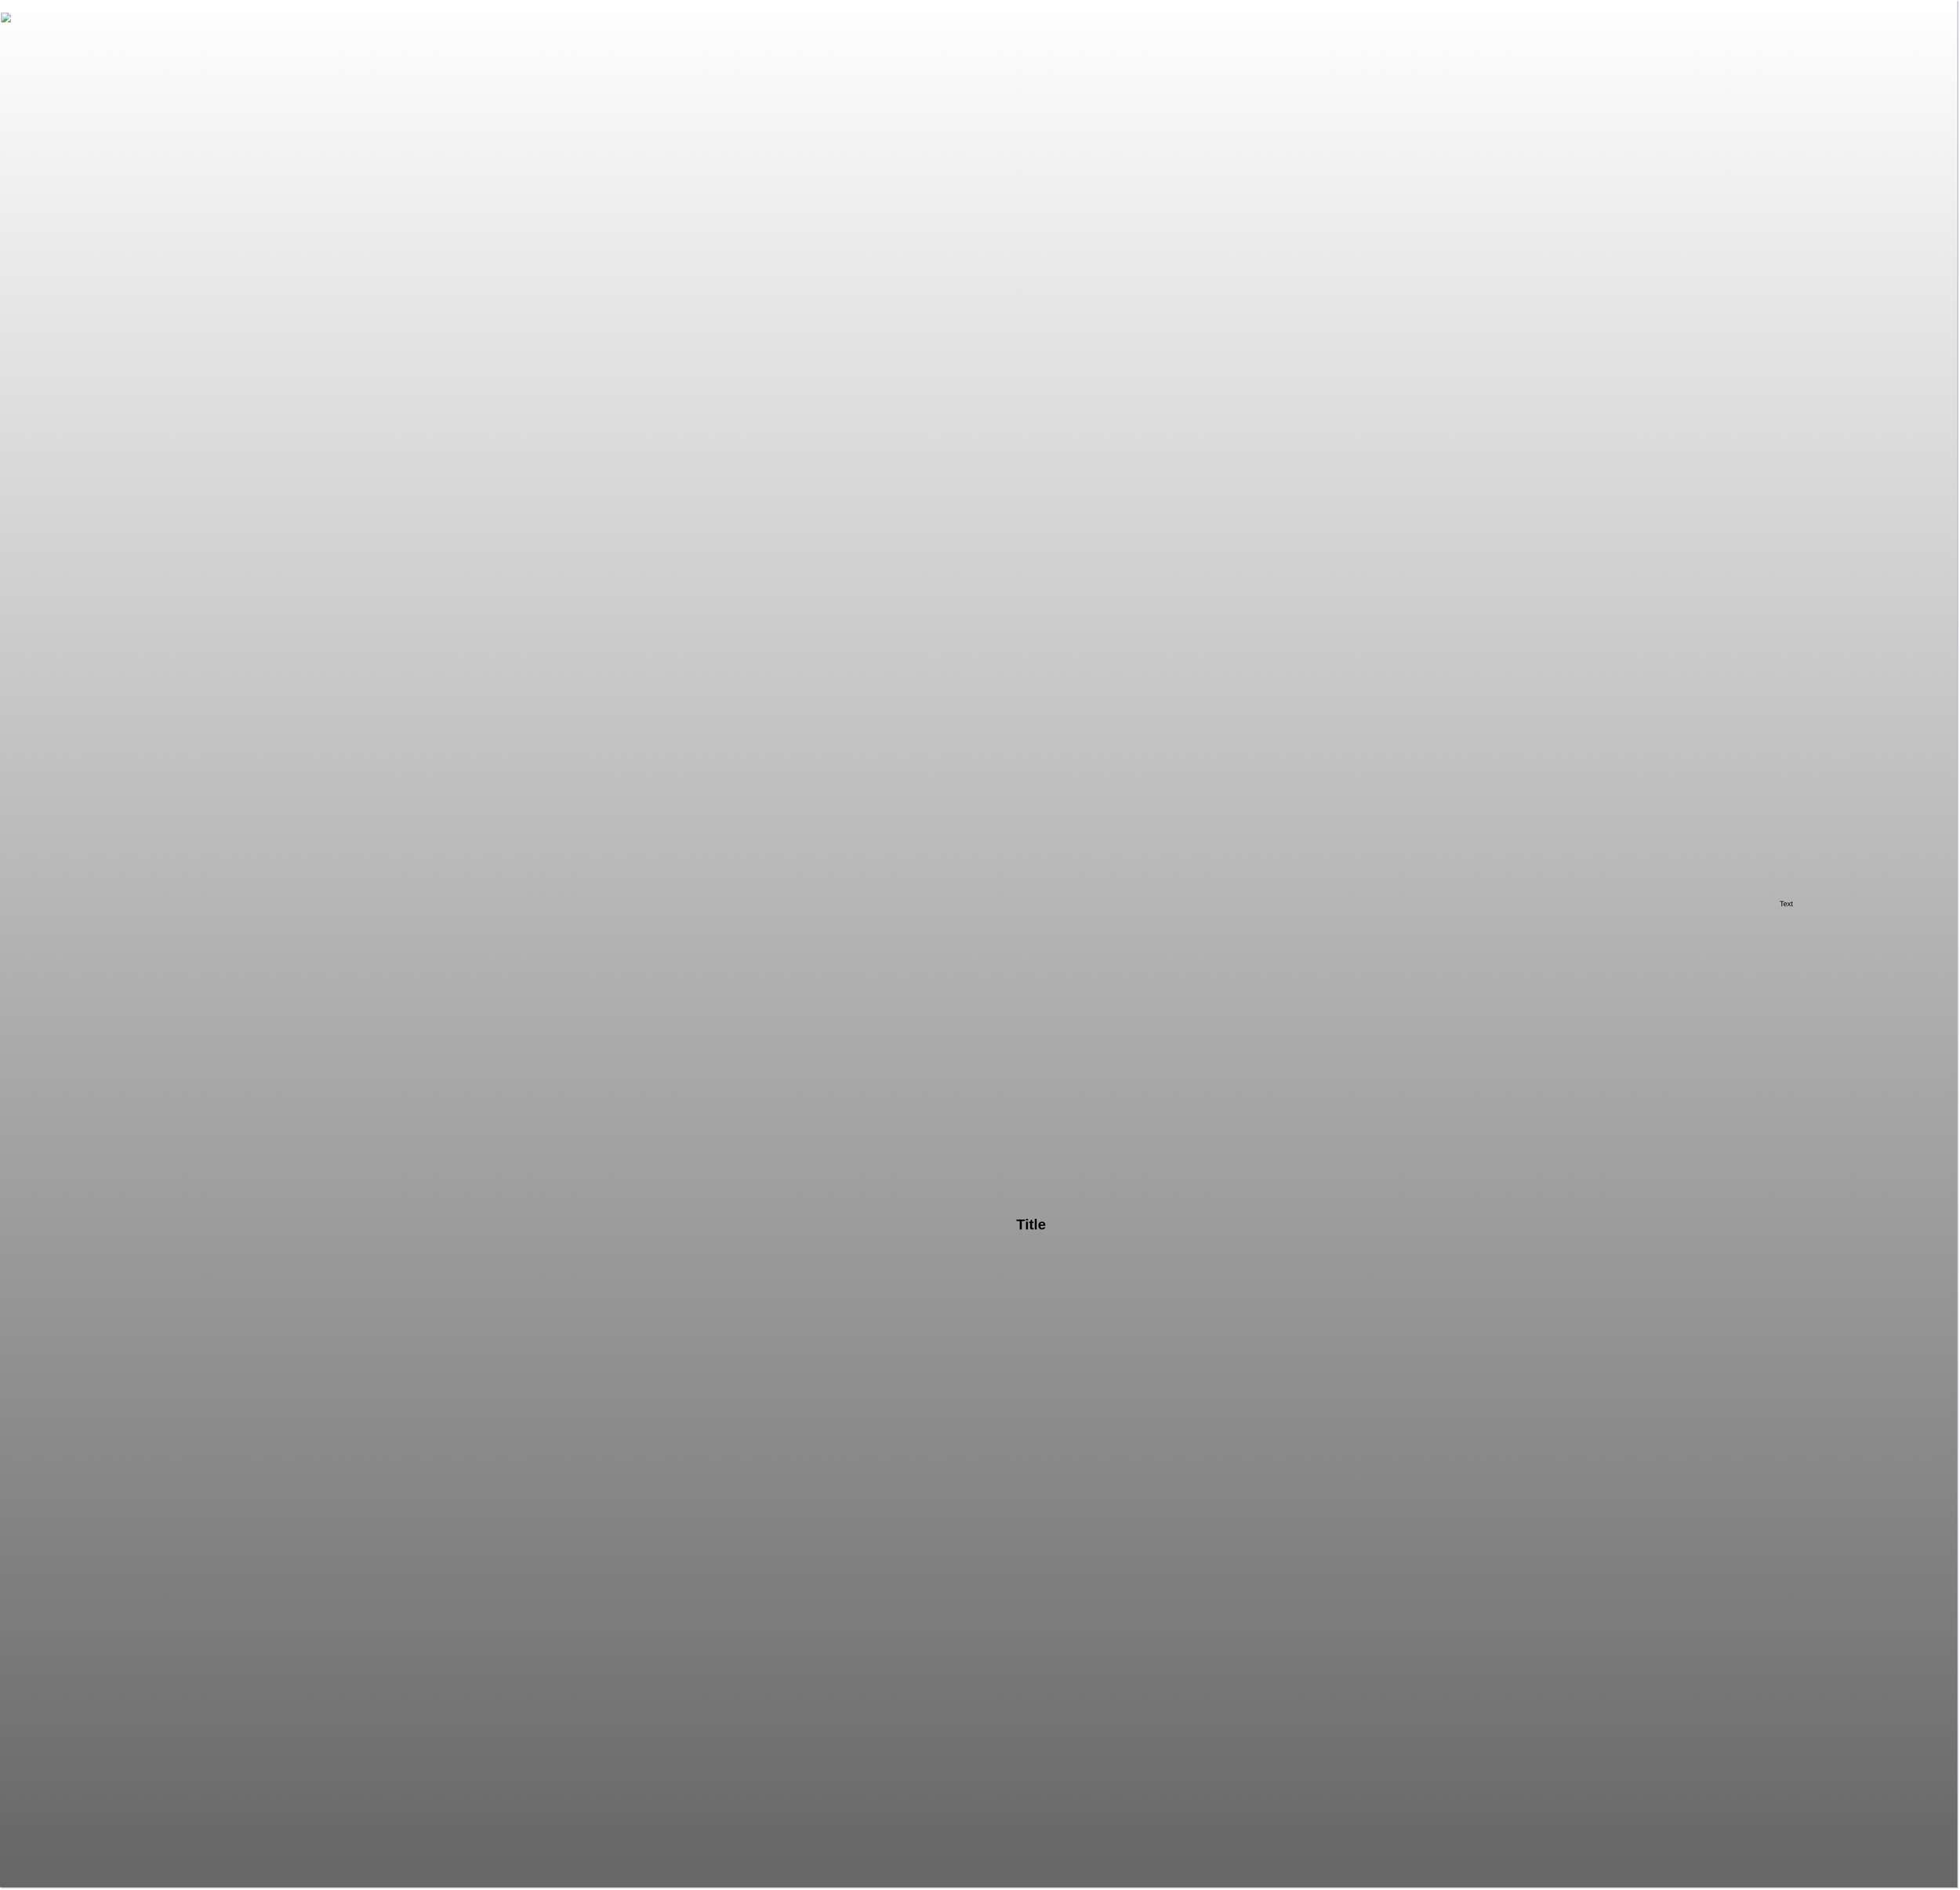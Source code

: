<mxfile>
    <diagram id="vfivPc_wbzKDutl3BNma" name="Page-1">
        <mxGraphModel dx="5586" dy="2934" grid="0" gridSize="1" guides="1" tooltips="1" connect="1" arrows="1" fold="1" page="0" pageScale="1" pageWidth="850" pageHeight="1100" background="light-dark(#FFFFFF,#121212)" math="0" shadow="1">
            <root>
                <mxCell id="0"/>
                <mxCell id="1" parent="0"/>
                <UserObject label="&lt;span data-whi-clipboard=&quot;{:objects [{:deleted nil, :workspace-id #uuid &amp;quot;66f873a8-921d-49c9-90c9-9ed4913e148b&amp;quot;, :owned? true, :item-id #uuid &amp;quot;70cdd7a1-93ab-4882-8c83-03707aeec9ac&amp;quot;, :created #inst &amp;quot;2025-04-13T12:21:33.230-00:00&amp;quot;, :stag 2840, :item-type :object, :parent-id #uuid &amp;quot;f1735c8e-faad-42ce-9302-77a188c6ad95&amp;quot;, :access :readwrite, :data {:autosize true, :text-rect {:x 1074, :y 641, :width 36, :height 24}, :is-root? false, :v 62, :inherited-style {:color :green, :side :right, :layout :horizontal, :lines :curvy, :deco :outline}, :content {#uuid &amp;quot;210794e8-40bf-4030-b644-c9950414a98e&amp;quot; {:rect {:x 1074, :y 641, :width 36, :height 24}, :text-rect {:x 1074, :y 641, :width 36, :height 24}, :tag :p, :idx &amp;quot;12/;Ffi/&amp;quot;, :content [&amp;quot;Auto&amp;quot;]}}, :object-type :mindmap, :only-block-tag :p, :style {}, :level 3, :connector-rect {:x 969, :y 653, :width 96, :height 0}, :hitboxes nil, :gfx [:g.mindmap [:path {:d &amp;quot;M969,653h10c40,0 36,0 76,0h10&amp;quot;, :fill :none, :stroke &amp;quot;#1AAE9F&amp;quot;, :stroke-linecap :round, :stroke-linejoin :round, :stroke-width 4}] nil nil nil [:g.content [:g [:g [:g [:g nil [:g nil] [:text {:fill &amp;quot;#293845&amp;quot;, :hover-props {}} [:tspan {:x 1074, :y 659.4, :font-family &amp;quot;DIN Next, system-ui, sans-serif&amp;quot;, :font-size 18, :font-style :normal, :font-weight :normal} &amp;quot;Auto&amp;quot;]]]]]]]], :url nil, :marks #{}, :order [52], :rect {:x 1065, :y 641, :width 54, :height 24}, :parent-object-id #uuid &amp;quot;96a72fe0-a54d-4d85-9f9d-547cfd49e4d5&amp;quot;, :ref-item-deps nil, :container-rect {:x 1065, :y 629, :width 54, :height 48}}} {:deleted nil, :workspace-id #uuid &amp;quot;66f873a8-921d-49c9-90c9-9ed4913e148b&amp;quot;, :owned? true, :item-id #uuid &amp;quot;d59ccc3c-9bf5-4160-a23d-4401da9893af&amp;quot;, :created #inst &amp;quot;2025-04-13T11:06:07.169-00:00&amp;quot;, :stag 2636, :item-type :object, :parent-id #uuid &amp;quot;f1735c8e-faad-42ce-9302-77a188c6ad95&amp;quot;, :access :readwrite, :data {:autosize true, :text-rect {:x 1137, :y -163, :width 334, :height 24}, :is-root? false, :v 62, :inherited-style {:color :green, :side :right, :layout :horizontal, :lines :curvy, :deco :outline, :collapsed? true}, :content {#uuid &amp;quot;fe87d72c-53d1-423a-a91f-1b8da91c901d&amp;quot; {:tag :p, :idx &amp;quot;12/;Ffi/&amp;quot;, :content [&amp;quot;Distribuição do elementos do eixo principal&amp;quot;], :rect {:x 1137, :y -163, :width 334, :height 24}, :text-rect {:x 1137, :y -163, :width 334, :height 24}}}, :object-type :mindmap, :only-block-tag :p, :style nil, :level 3, :hitboxes nil, :url nil, :marks #{}, :order [31 -2], :parent-object-id #uuid &amp;quot;3fa1345a-b11e-4164-a5c7-049ecbeda422&amp;quot;, :ref-item-deps nil}} {:deleted nil, :workspace-id #uuid &amp;quot;66f873a8-921d-49c9-90c9-9ed4913e148b&amp;quot;, :owned? true, :item-id #uuid &amp;quot;e30e0bb3-a2f4-45c5-839b-24cefc8fc0b1&amp;quot;, :created #inst &amp;quot;2025-04-13T00:27:38.561-00:00&amp;quot;, :stag 2801, :item-type :object, :parent-id #uuid &amp;quot;f1735c8e-faad-42ce-9302-77a188c6ad95&amp;quot;, :access :readwrite, :data {:autosize true, :text-rect {:x 612, :y 849, :width 78, :height 28}, :is-root? false, :v 62, :inherited-style {:color :red, :side :right, :layout :horizontal, :lines :curvy, :deco :outline}, :content {#uuid &amp;quot;70d214ba-8286-4b31-95d2-4e23d9597706&amp;quot; {:tag :p, :idx &amp;quot;12/;Ffi/&amp;quot;, :content [&amp;quot;ordering&amp;quot;], :rect {:x 612, :y 849, :width 78, :height 28}, :text-rect {:x 612, :y 849, :width 78, :height 28}}}, :object-type :mindmap, :only-block-tag :p, :level 1, :connector-rect {:x 475.475, :y 304.999, :width 127.525, :height 558.001}, :hitboxes nil, :gfx [:g.mindmap [:path {:d &amp;quot;M475.475,304.999c55.852,99.771 56.234,558.001 127.525,558.001&amp;quot;, :fill :none, :stroke &amp;quot;#D3455B&amp;quot;, :stroke-linecap :round, :stroke-linejoin :round, :stroke-width 4}] nil nil nil [:g.content [:g [:g [:g [:g nil [:g nil] [:text {:fill &amp;quot;#293845&amp;quot;, :hover-props {}} [:tspan {:x 612, :y 870.2, :font-family &amp;quot;DIN Next, system-ui, sans-serif&amp;quot;, :font-size 21, :font-style :normal, :font-weight :normal} &amp;quot;ordering&amp;quot;]]]]]]]], :url nil, :marks #{}, :order [7], :rect {:x 603, :y 845, :width 96, :height 36}, :parent-object-id #uuid &amp;quot;2928b074-d87f-40c4-ac12-e71fe9479283&amp;quot;, :ref-item-deps nil, :container-rect {:x 603, :y 827, :width 96, :height 72}}} {:deleted nil, :workspace-id #uuid &amp;quot;66f873a8-921d-49c9-90c9-9ed4913e148b&amp;quot;, :owned? true, :item-id #uuid &amp;quot;d6cfdb8c-22d2-4da5-ad63-aa6db0b2f820&amp;quot;, :created #inst &amp;quot;2025-04-13T00:28:40.072-00:00&amp;quot;, :stag 2744, :item-type :object, :parent-id #uuid &amp;quot;f1735c8e-faad-42ce-9302-77a188c6ad95&amp;quot;, :access :readwrite, :data {:autosize true, :text-rect {:x 182, :y 219, :width 88, :height 28}, :is-root? false, :v 62, :inherited-style {:color :dark-purple, :side :left, :layout :horizontal, :lines :curvy, :deco :outline}, :content {#uuid &amp;quot;9b52de47-f76c-4844-ac13-69a1f12ec266&amp;quot; {:tag :p, :idx &amp;quot;12/;Ffi/&amp;quot;, :content [&amp;quot;Container&amp;quot;], :rect {:x 182, :y 219, :width 88, :height 28}, :text-rect {:x 182, :y 219, :width 88, :height 28}}}, :object-type :mindmap, :only-block-tag :p, :level 1, :connector-rect {:x 279, :y 233, :width 96.0, :height 30.036}, :hitboxes nil, :gfx [:g.mindmap [:path {:d &amp;quot;M375,263.036c-33.757,-9.42 -34.278,-30.036 -96,-30.036&amp;quot;, :fill :none, :stroke &amp;quot;#730FC3&amp;quot;, :stroke-linecap :round, :stroke-linejoin :round, :stroke-width 4}] nil nil nil [:g.content [:g [:g [:g [:g nil [:g nil] [:text {:fill &amp;quot;#293845&amp;quot;, :hover-props {}} [:tspan {:x 182, :y 240.2, :font-family &amp;quot;DIN Next, system-ui, sans-serif&amp;quot;, :font-size 21, :font-style :normal, :font-weight :normal} &amp;quot;Container&amp;quot;]]]]]]]], :url nil, :marks #{}, :order [8], :rect {:x 173, :y 215, :width 106, :height 36}, :parent-object-id #uuid &amp;quot;2928b074-d87f-40c4-ac12-e71fe9479283&amp;quot;, :ref-item-deps nil, :container-rect {:x 173, :y 197, :width 106, :height 72}}} {:deleted nil, :workspace-id #uuid &amp;quot;66f873a8-921d-49c9-90c9-9ed4913e148b&amp;quot;, :owned? true, :item-id #uuid &amp;quot;65db02eb-7afe-4187-bd2b-9342b8792bf7&amp;quot;, :created #inst &amp;quot;2025-04-13T10:50:26.091-00:00&amp;quot;, :stag 2802, :item-type :object, :parent-id #uuid &amp;quot;f1735c8e-faad-42ce-9302-77a188c6ad95&amp;quot;, :access :readwrite, :data {:autosize true, :text-rect {:x 1204, :y 53, :width 64, :height 24}, :is-root? false, :v 62, :inherited-style {:color :blue, :side :right, :layout :horizontal, :lines :curvy, :deco :outline}, :content {#uuid &amp;quot;f27a9a3e-2e4f-4e94-a818-bec5b823e422&amp;quot; {:tag :p, :idx &amp;quot;12/;Ffi/&amp;quot;, :content [&amp;quot;Reverse&amp;quot;], :rect {:x 1204, :y 53, :width 64, :height 24}, :text-rect {:x 1204, :y 53, :width 64, :height 24}}}, :object-type :mindmap, :only-block-tag :p, :level 4, :connector-rect {:x 1099, :y 17, :width 96, :height 48}, :hitboxes nil, :gfx [:g.mindmap [:path {:d &amp;quot;M1099,17h10c40,0 36,48 76,48h10&amp;quot;, :fill :none, :stroke &amp;quot;#2C88D9&amp;quot;, :stroke-linecap :round, :stroke-linejoin :round, :stroke-width 4}] nil nil nil [:g.content [:g [:g [:g [:g nil [:g nil] [:text {:fill &amp;quot;#293845&amp;quot;, :hover-props {}} [:tspan {:x 1204, :y 71.4, :font-family &amp;quot;DIN Next, system-ui, sans-serif&amp;quot;, :font-size 18, :font-style :normal, :font-weight :normal} &amp;quot;Reverse&amp;quot;]]]]]]]], :url nil, :marks #{}, :order [24], :rect {:x 1195, :y 53, :width 82, :height 24}, :parent-object-id #uuid &amp;quot;065253d7-fc53-4919-b9ca-187039a897e6&amp;quot;, :ref-item-deps nil, :container-rect {:x 1195, :y 41, :width 82, :height 48}}} {:deleted nil, :workspace-id #uuid &amp;quot;66f873a8-921d-49c9-90c9-9ed4913e148b&amp;quot;, :owned? true, :item-id #uuid &amp;quot;3fa1345a-b11e-4164-a5c7-049ecbeda422&amp;quot;, :created #inst &amp;quot;2025-04-13T11:02:02.745-00:00&amp;quot;, :stag 2803, :item-type :object, :parent-id #uuid &amp;quot;f1735c8e-faad-42ce-9302-77a188c6ad95&amp;quot;, :access :readwrite, :data {:autosize true, :text-rect {:x 906, :y 113, :width 117, :height 24}, :is-root? false, :v 62, :inherited-style {:color :green, :side :right, :layout :horizontal, :lines :curvy, :deco :outline}, :content {#uuid &amp;quot;ae183860-05bf-4727-ba46-fc7d4d8a0aec&amp;quot; {:rect {:x 906, :y 113, :width 117, :height 24}, :text-rect {:x 906, :y 113, :width 117, :height 24}, :tag :p, :idx &amp;quot;12/;Ffi/&amp;quot;, :content [&amp;quot;Justify-content&amp;quot;]}}, :object-type :mindmap, :collapsed-count 9, :only-block-tag :p, :style {:collapsed? true}, :level 2, :connector-rect {:x 801, :y 125, :width 96, :height 264}, :hitboxes nil, :gfx [:g.mindmap [:path {:d &amp;quot;M801,389h10c40,0 36,-264 76,-264h10&amp;quot;, :fill :none, :stroke &amp;quot;#1AAE9F&amp;quot;, :stroke-linecap :round, :stroke-linejoin :round, :stroke-width 4}] [:g [:line {:stroke &amp;quot;#1AAE9F&amp;quot;, :fill :none, :stroke-linejoin :round, :y1 125, :stroke-linecap :round, :stroke-width 4, :x1 1032, :y2 125, :x2 1052}] [:rect {:width 20, :height 20, :x 1042, :y 115, :rx 10, :ry 10, :fill &amp;quot;#1AAE9F&amp;quot;}] [:text {:class &amp;quot;always-visible&amp;quot;, :x 1052, :y 129, :text-anchor :middle, :font-size 13, :font-family &amp;quot;DIN Next, system-ui, sans-serif&amp;quot;, :fill &amp;quot;#FFFFFF&amp;quot;} [:tspan &amp;quot;9&amp;quot;]]] nil nil [:g.content [:g [:g [:g [:g nil [:g nil] [:text {:fill &amp;quot;#293845&amp;quot;, :hover-props {}} [:tspan {:x 906, :y 131.4, :font-family &amp;quot;DIN Next, system-ui, sans-serif&amp;quot;, :font-size 18, :font-style :normal, :font-weight :normal} &amp;quot;Justify-content&amp;quot;]]]]]]]], :url nil, :marks #{}, :order [26], :rect {:x 897, :y 113, :width 135, :height 24}, :parent-object-id #uuid &amp;quot;73dbc2a3-1d8f-4050-a15f-b83a31c295df&amp;quot;, :ref-item-deps nil, :container-rect {:x 897, :y 101, :width 165, :height 48}}} {:deleted nil, :workspace-id #uuid &amp;quot;66f873a8-921d-49c9-90c9-9ed4913e148b&amp;quot;, :owned? true, :item-id #uuid &amp;quot;2928b074-d87f-40c4-ac12-e71fe9479283&amp;quot;, :created #inst &amp;quot;2025-04-13T00:24:08.318-00:00&amp;quot;, :stag 2804, :item-type :object, :parent-id #uuid &amp;quot;f1735c8e-faad-42ce-9302-77a188c6ad95&amp;quot;, :access :readwrite, :data {:autosize true, :text-rect {:x 395, :y 251, :width 92, :height 36}, :is-root? true, :v 62, :inherited-style {:layout :horizontal, :lines :curvy, :deco :outline}, :content {#uuid &amp;quot;778c0688-b9b3-4a6d-ae36-9339c9efe95d&amp;quot; {:tag :p, :idx &amp;quot;12/;Ffi/&amp;quot;, :content [&amp;quot;FlexBox&amp;quot;], :rect {:x 395, :y 251, :width 92, :height 36}, :text-rect {:x 395, :y 251, :width 92, :height 36}}}, :object-type :mindmap, :overlay-gfx [:g nil [:rect {:x 375, :y 233, :width 132, :height 72, :fill &amp;quot;#FFFFFF&amp;quot;, :rx 6, :ry 6}] nil nil [:g.content [:g [:g [:g [:g nil [:g nil] [:text {:fill &amp;quot;#293845&amp;quot;, :hover-props {}} [:tspan {:x 395, :y 278.6, :font-family &amp;quot;DIN Next, system-ui, sans-serif&amp;quot;, :font-size 27, :font-style :normal, :font-weight :normal} &amp;quot;FlexBox&amp;quot;]]]]]]]], :only-block-tag :p, :style nil, :level 0, :hitboxes nil, :url nil, :marks #{}, :order [1], :rect {:x 375, :y 233, :width 132, :height 72}, :ref-item-deps nil, :container-rect {:x 173, :y -361, :width 1185, :height 1260}}} {:deleted nil, :workspace-id #uuid &amp;quot;66f873a8-921d-49c9-90c9-9ed4913e148b&amp;quot;, :owned? true, :item-id #uuid &amp;quot;56dcb152-6fa9-4bf9-9e67-cdc16af82f41&amp;quot;, :created #inst &amp;quot;2025-04-13T10:49:04.790-00:00&amp;quot;, :stag 2805, :item-type :object, :parent-id #uuid &amp;quot;f1735c8e-faad-42ce-9302-77a188c6ad95&amp;quot;, :access :readwrite, :data {:autosize true, :text-rect {:x 808, :y -19, :width 109, :height 24}, :is-root? false, :v 62, :inherited-style {:color :blue, :side :right, :layout :horizontal, :lines :curvy, :deco :outline}, :content {#uuid &amp;quot;8d2b305d-f729-4a40-a6a0-709aff207f70&amp;quot; {:tag :p, :idx &amp;quot;12/;Ffi/&amp;quot;, :content [&amp;quot;Flex-Direction&amp;quot;], :rect {:x 808, :y -19, :width 109, :height 24}, :text-rect {:x 808, :y -19, :width 109, :height 24}}}, :object-type :mindmap, :only-block-tag :p, :style {}, :level 2, :connector-rect {:x 703, :y -7, :width 96, :height 0}, :hitboxes nil, :gfx [:g.mindmap [:path {:d &amp;quot;M703,-7h10c40,0 36,0 76,0h10&amp;quot;, :fill :none, :stroke &amp;quot;#2C88D9&amp;quot;, :stroke-linecap :round, :stroke-linejoin :round, :stroke-width 4}] nil nil nil [:g.content [:g [:g [:g [:g nil [:g nil] [:text {:fill &amp;quot;#293845&amp;quot;, :hover-props {}} [:tspan {:x 808, :y -0.6, :font-family &amp;quot;DIN Next, system-ui, sans-serif&amp;quot;, :font-size 18, :font-style :normal, :font-weight :normal} &amp;quot;Flex-Direction&amp;quot;]]]]]]]], :url nil, :marks #{}, :order [19 1], :rect {:x 799, :y -19, :width 127, :height 24}, :parent-object-id #uuid &amp;quot;cca98b4a-d066-4602-b009-1da47d6f2505&amp;quot;, :ref-item-deps nil, :container-rect {:x 799, :y -103, :width 478, :height 192}}} {:deleted nil, :workspace-id #uuid &amp;quot;66f873a8-921d-49c9-90c9-9ed4913e148b&amp;quot;, :owned? true, :item-id #uuid &amp;quot;6eff8175-4ad2-4ee1-9e28-8715112d41f6&amp;quot;, :created #inst &amp;quot;2025-04-13T12:02:39.796-00:00&amp;quot;, :stag 2806, :item-type :object, :parent-id #uuid &amp;quot;f1735c8e-faad-42ce-9302-77a188c6ad95&amp;quot;, :access :readwrite, :data {:autosize true, :text-rect {:x 1277, :y 305, :width 64, :height 24}, :is-root? false, :v 62, :inherited-style {:color :green, :side :right, :layout :horizontal, :lines :curvy, :deco :outline}, :content {#uuid &amp;quot;610088f3-e82c-4118-90e4-d299765eceee&amp;quot; {:tag :p, :idx &amp;quot;12/;Ffi/&amp;quot;, :content [&amp;quot;flex-end&amp;quot;], :rect {:x 1277, :y 305, :width 64, :height 24}, :text-rect {:x 1277, :y 305, :width 64, :height 24}}}, :object-type :mindmap, :only-block-tag :p, :style nil, :level 4, :connector-rect {:x 1172, :y 317, :width 96, :height 0}, :hitboxes nil, :gfx [:g.mindmap [:path {:d &amp;quot;M1172,317h10c40,0 36,0 76,0h10&amp;quot;, :fill :none, :stroke &amp;quot;#1AAE9F&amp;quot;, :stroke-linecap :round, :stroke-linejoin :round, :stroke-width 4}] nil nil nil [:g.content [:g [:g [:g [:g nil [:g nil] [:text {:fill &amp;quot;#293845&amp;quot;, :hover-props {}} [:tspan {:x 1277, :y 323.4, :font-family &amp;quot;DIN Next, system-ui, sans-serif&amp;quot;, :font-size 18, :font-style :normal, :font-weight :normal} &amp;quot;flex-end&amp;quot;]]]]]]]], :url nil, :marks #{}, :order [43 0], :rect {:x 1268, :y 305, :width 82, :height 24}, :parent-object-id #uuid &amp;quot;ff02c034-db38-4ada-bf57-afac5ab2de88&amp;quot;, :ref-item-deps nil, :container-rect {:x 1268, :y 293, :width 82, :height 48}}} {:deleted nil, :workspace-id #uuid &amp;quot;66f873a8-921d-49c9-90c9-9ed4913e148b&amp;quot;, :owned? true, :item-id #uuid &amp;quot;bda07b5c-580e-44cc-9775-4989ce56bcc6&amp;quot;, :created #inst &amp;quot;2025-04-13T11:07:26.932-00:00&amp;quot;, :stag 2641, :item-type :object, :parent-id #uuid &amp;quot;f1735c8e-faad-42ce-9302-77a188c6ad95&amp;quot;, :access :readwrite, :data {:autosize true, :text-rect {:x 1310, :y 125, :width 119, :height 24}, :is-root? false, :v 62, :inherited-style {:color :green, :side :right, :layout :horizontal, :lines :curvy, :deco :outline, :collapsed? true}, :content {#uuid &amp;quot;bc738582-6e45-4ff8-ae98-9bb0507bfd3f&amp;quot; {:tag :p, :idx &amp;quot;12/;Ffi/&amp;quot;, :content [&amp;quot;space-between&amp;quot;], :rect {:x 1310, :y 125, :width 119, :height 24}, :text-rect {:x 1310, :y 125, :width 119, :height 24}}}, :object-type :mindmap, :only-block-tag :p, :level 4, :hitboxes nil, :url nil, :marks #{}, :order [38], :parent-object-id #uuid &amp;quot;c40a63ae-33c3-4676-a7e5-3613d122f14d&amp;quot;, :ref-item-deps nil}} {:deleted nil, :workspace-id #uuid &amp;quot;66f873a8-921d-49c9-90c9-9ed4913e148b&amp;quot;, :owned? true, :item-id #uuid &amp;quot;2f9c92da-a479-4e36-83f8-95d14250a3f5&amp;quot;, :created #inst &amp;quot;2025-04-13T10:50:16.746-00:00&amp;quot;, :stag 2807, :item-type :object, :parent-id #uuid &amp;quot;f1735c8e-faad-42ce-9302-77a188c6ad95&amp;quot;, :access :readwrite, :data {:autosize true, :text-rect {:x 1204, :y 5, :width 60, :height 24}, :is-root? false, :v 62, :inherited-style {:color :blue, :side :right, :layout :horizontal, :lines :curvy, :deco :outline}, :content {#uuid &amp;quot;0e5d7335-b65e-4219-8116-e367cfcc6b7f&amp;quot; {:tag :p, :idx &amp;quot;12/;Ffi/&amp;quot;, :content [&amp;quot;Column&amp;quot;], :rect {:x 1204, :y 5, :width 60, :height 24}, :text-rect {:x 1204, :y 5, :width 60, :height 24}}}, :object-type :mindmap, :only-block-tag :p, :level 4, :connector-rect {:x 1099, :y 17, :width 96, :height 0}, :hitboxes nil, :gfx [:g.mindmap [:path {:d &amp;quot;M1099,17h10c40,0 36,0 76,0h10&amp;quot;, :fill :none, :stroke &amp;quot;#2C88D9&amp;quot;, :stroke-linecap :round, :stroke-linejoin :round, :stroke-width 4}] nil nil nil [:g.content [:g [:g [:g [:g nil [:g nil] [:text {:fill &amp;quot;#293845&amp;quot;, :hover-props {}} [:tspan {:x 1204, :y 23.4, :font-family &amp;quot;DIN Next, system-ui, sans-serif&amp;quot;, :font-size 18, :font-style :normal, :font-weight :normal} &amp;quot;Column&amp;quot;]]]]]]]], :url nil, :marks #{}, :order [23], :rect {:x 1195, :y 5, :width 78, :height 24}, :parent-object-id #uuid &amp;quot;065253d7-fc53-4919-b9ca-187039a897e6&amp;quot;, :ref-item-deps nil, :container-rect {:x 1195, :y -7, :width 78, :height 48}}} {:deleted nil, :workspace-id #uuid &amp;quot;66f873a8-921d-49c9-90c9-9ed4913e148b&amp;quot;, :owned? true, :item-id #uuid &amp;quot;c96e19d6-73c7-42eb-897c-a42d3909e66d&amp;quot;, :created #inst &amp;quot;2025-04-13T12:14:40.169-00:00&amp;quot;, :stag 2808, :item-type :object, :parent-id #uuid &amp;quot;f1735c8e-faad-42ce-9302-77a188c6ad95&amp;quot;, :access :readwrite, :data {:autosize true, :text-rect {:x 1051, :y 545, :width 58, :height 24}, :is-root? false, :v 62, :inherited-style {:color :green, :side :right, :layout :horizontal, :lines :curvy, :deco :outline}, :content {#uuid &amp;quot;30236b21-28eb-4a23-a1ee-474235e1f0bf&amp;quot; {:tag :p, :idx &amp;quot;12/;Ffi/&amp;quot;, :content [&amp;quot;valores&amp;quot;], :rect {:x 1051, :y 545, :width 58, :height 24}, :text-rect {:x 1051, :y 545, :width 58, :height 24}}}, :object-type :mindmap, :only-block-tag :p, :style nil, :level 3, :connector-rect {:x 946, :y 533, :width 96, :height 24}, :hitboxes nil, :gfx [:g.mindmap [:path {:d &amp;quot;M946,533h10c40,0 36,24 76,24h10&amp;quot;, :fill :none, :stroke &amp;quot;#1AAE9F&amp;quot;, :stroke-linecap :round, :stroke-linejoin :round, :stroke-width 4}] nil nil nil [:g.content [:g [:g [:g [:g nil [:g nil] [:text {:fill &amp;quot;#293845&amp;quot;, :hover-props {}} [:tspan {:x 1051, :y 563.4, :font-family &amp;quot;DIN Next, system-ui, sans-serif&amp;quot;, :font-size 18, :font-style :normal, :font-weight :normal} &amp;quot;valores&amp;quot;]]]]]]]], :url nil, :marks #{}, :order [48], :rect {:x 1042, :y 545, :width 76, :height 24}, :parent-object-id #uuid &amp;quot;0ff13900-538c-4d55-82ad-a7d0a2244eac&amp;quot;, :ref-item-deps nil, :container-rect {:x 1042, :y 485, :width 249, :height 144}}} {:deleted nil, :workspace-id #uuid &amp;quot;66f873a8-921d-49c9-90c9-9ed4913e148b&amp;quot;, :owned? true, :item-id #uuid &amp;quot;c1af6d8a-6881-480d-823c-87adac723935&amp;quot;, :created #inst &amp;quot;2025-04-13T10:49:22.351-00:00&amp;quot;, :stag 2809, :item-type :object, :parent-id #uuid &amp;quot;f1735c8e-faad-42ce-9302-77a188c6ad95&amp;quot;, :access :readwrite, :data {:autosize true, :text-rect {:x 1031, :y -91, :width 127, :height 24}, :is-root? false, :v 62, :inherited-style {:color :blue, :side :right, :layout :horizontal, :lines :curvy, :deco :outline}, :content {#uuid &amp;quot;b4562af6-439a-49ff-930a-f23682321b9d&amp;quot; {:rect {:x 1031, :y -91, :width 127, :height 24}, :text-rect {:x 1031, :y -91, :width 127, :height 24}, :tag :p, :idx &amp;quot;12/;Ffi/&amp;quot;, :content [&amp;quot;Inversão de Eixo&amp;quot;]}}, :object-type :mindmap, :only-block-tag :p, :level 3, :connector-rect {:x 926, :y -79, :width 96, :height 72}, :hitboxes nil, :gfx [:g.mindmap [:path {:d &amp;quot;M926,-7h10c40,0 36,-72 76,-72h10&amp;quot;, :fill :none, :stroke &amp;quot;#2C88D9&amp;quot;, :stroke-linecap :round, :stroke-linejoin :round, :stroke-width 4}] nil nil nil [:g.content [:g [:g [:g [:g nil [:g nil] [:text {:fill &amp;quot;#293845&amp;quot;, :hover-props {}} [:tspan {:x 1031, :y -72.6, :font-family &amp;quot;DIN Next, system-ui, sans-serif&amp;quot;, :font-size 18, :font-style :normal, :font-weight :normal} &amp;quot;Inversão de Eixo&amp;quot;]]]]]]]], :url nil, :marks #{}, :order [20], :rect {:x 1022, :y -91, :width 145, :height 24}, :parent-object-id #uuid &amp;quot;56dcb152-6fa9-4bf9-9e67-cdc16af82f41&amp;quot;, :ref-item-deps nil, :container-rect {:x 1022, :y -103, :width 145, :height 48}}} {:deleted nil, :workspace-id #uuid &amp;quot;66f873a8-921d-49c9-90c9-9ed4913e148b&amp;quot;, :owned? true, :item-id #uuid &amp;quot;87e03c9b-a67b-427b-8d43-b56fbdcc67c0&amp;quot;, :created #inst &amp;quot;2025-04-13T00:24:17.767-00:00&amp;quot;, :stag 2810, :item-type :object, :parent-id #uuid &amp;quot;f1735c8e-faad-42ce-9302-77a188c6ad95&amp;quot;, :access :readwrite, :data {:autosize true, :text-rect {:x 612, :y -249, :width 84, :height 28}, :is-root? false, :v 62, :inherited-style {:color :purple, :side :right, :layout :horizontal, :lines :curvy, :deco :outline}, :content {#uuid &amp;quot;a19dcccd-f75e-40d9-af42-35a39a8713f2&amp;quot; {:tag :p, :idx &amp;quot;12/;Ffi/&amp;quot;, :content [&amp;quot;Concpets&amp;quot;], :rect {:x 612, :y -249, :width 84, :height 28}, :text-rect {:x 612, :y -249, :width 84, :height 28}}}, :object-type :mindmap, :only-block-tag :p, :style {}, :level 1, :connector-rect {:x 480.9, :y -235, :width 122.1, :height 468.0}, :hitboxes nil, :gfx [:g.mindmap [:path {:d &amp;quot;M480.9,233.0c52.17,-94.64 52.239,-468.0 122.1,-468.0&amp;quot;, :fill :none, :stroke &amp;quot;#BD34D1&amp;quot;, :stroke-linecap :round, :stroke-linejoin :round, :stroke-width 4}] nil nil nil [:g.content [:g [:g [:g [:g nil [:g nil] [:text {:fill &amp;quot;#293845&amp;quot;, :hover-props {}} [:tspan {:x 612, :y -227.8, :font-family &amp;quot;DIN Next, system-ui, sans-serif&amp;quot;, :font-size 21, :font-style :normal, :font-weight :normal} &amp;quot;Concpets&amp;quot;]]]]]]]], :url nil, :marks #{}, :order [2], :rect {:x 603, :y -253, :width 102, :height 36}, :parent-object-id #uuid &amp;quot;2928b074-d87f-40c4-ac12-e71fe9479283&amp;quot;, :ref-item-deps nil, :container-rect {:x 603, :y -361, :width 595, :height 252}}} {:deleted nil, :workspace-id #uuid &amp;quot;66f873a8-921d-49c9-90c9-9ed4913e148b&amp;quot;, :owned? true, :item-id #uuid &amp;quot;23075303-f230-4ff6-a6ed-888613830ec3&amp;quot;, :created #inst &amp;quot;2025-04-13T12:14:49.524-00:00&amp;quot;, :stag 2811, :item-type :object, :parent-id #uuid &amp;quot;f1735c8e-faad-42ce-9302-77a188c6ad95&amp;quot;, :access :readwrite, :data {:autosize true, :text-rect {:x 1223, :y 497, :width 59, :height 24}, :is-root? false, :v 62, :inherited-style {:color :green, :side :right, :layout :horizontal, :lines :curvy, :deco :outline}, :content {#uuid &amp;quot;7d0181bb-5627-4f30-867c-afd881c756d0&amp;quot; {:tag :p, :idx &amp;quot;12/;Ffi/&amp;quot;, :content [&amp;quot;relativo&amp;quot;], :rect {:x 1223, :y 497, :width 59, :height 24}, :text-rect {:x 1223, :y 497, :width 59, :height 24}}}, :object-type :mindmap, :only-block-tag :p, :level 4, :connector-rect {:x 1118, :y 509, :width 96, :height 48}, :hitboxes nil, :gfx [:g.mindmap [:path {:d &amp;quot;M1118,557h10c40,0 36,-48 76,-48h10&amp;quot;, :fill :none, :stroke &amp;quot;#1AAE9F&amp;quot;, :stroke-linecap :round, :stroke-linejoin :round, :stroke-width 4}] nil nil nil [:g.content [:g [:g [:g [:g nil [:g nil] [:text {:fill &amp;quot;#293845&amp;quot;, :hover-props {}} [:tspan {:x 1223, :y 515.4, :font-family &amp;quot;DIN Next, system-ui, sans-serif&amp;quot;, :font-size 18, :font-style :normal, :font-weight :normal} &amp;quot;relativo&amp;quot;]]]]]]]], :url nil, :marks #{}, :order [49], :rect {:x 1214, :y 497, :width 77, :height 24}, :parent-object-id #uuid &amp;quot;c96e19d6-73c7-42eb-897c-a42d3909e66d&amp;quot;, :ref-item-deps nil, :container-rect {:x 1214, :y 485, :width 77, :height 48}}} {:deleted nil, :workspace-id #uuid &amp;quot;66f873a8-921d-49c9-90c9-9ed4913e148b&amp;quot;, :owned? true, :item-id #uuid &amp;quot;7461932f-ff85-48da-856b-f65324883d5e&amp;quot;, :created #inst &amp;quot;2025-04-13T12:02:20.602-00:00&amp;quot;, :stag 2812, :item-type :object, :parent-id #uuid &amp;quot;f1735c8e-faad-42ce-9302-77a188c6ad95&amp;quot;, :access :readwrite, :data {:autosize true, :text-rect {:x 1277, :y 209, :width 57, :height 24}, :is-root? false, :v 62, :inherited-style {:color :green, :side :right, :layout :horizontal, :lines :curvy, :deco :outline}, :content {#uuid &amp;quot;c06aeeaa-190a-4b6d-9b34-87f571c1b8a0&amp;quot; {:rect {:x 1277, :y 209, :width 57, :height 24}, :text-rect {:x 1277, :y 209, :width 57, :height 24}, :tag :p, :idx &amp;quot;12/;Ffi/&amp;quot;, :content [&amp;quot;Stretch&amp;quot;]}}, :object-type :mindmap, :only-block-tag :p, :level 4, :connector-rect {:x 1172, :y 221, :width 96, :height 96}, :hitboxes nil, :gfx [:g.mindmap [:path {:d &amp;quot;M1172,317h10c40,0 36,-96 76,-96h10&amp;quot;, :fill :none, :stroke &amp;quot;#1AAE9F&amp;quot;, :stroke-linecap :round, :stroke-linejoin :round, :stroke-width 4}] nil nil nil [:g.content [:g [:g [:g [:g nil [:g nil] [:text {:fill &amp;quot;#293845&amp;quot;, :hover-props {}} [:tspan {:x 1277, :y 227.4, :font-family &amp;quot;DIN Next, system-ui, sans-serif&amp;quot;, :font-size 18, :font-style :normal, :font-weight :normal} &amp;quot;Stretch&amp;quot;]]]]]]]], :url nil, :marks #{}, :order [41], :rect {:x 1268, :y 209, :width 75, :height 24}, :parent-object-id #uuid &amp;quot;ff02c034-db38-4ada-bf57-afac5ab2de88&amp;quot;, :ref-item-deps nil, :container-rect {:x 1268, :y 197, :width 75, :height 48}}} {:deleted nil, :workspace-id #uuid &amp;quot;66f873a8-921d-49c9-90c9-9ed4913e148b&amp;quot;, :owned? true, :item-id #uuid &amp;quot;05979e22-8285-4acd-ad2f-10cb8220feef&amp;quot;, :created #inst &amp;quot;2025-04-13T00:41:26.943-00:00&amp;quot;, :stag 2813, :item-type :object, :parent-id #uuid &amp;quot;f1735c8e-faad-42ce-9302-77a188c6ad95&amp;quot;, :access :readwrite, :data {:autosize true, :text-rect {:x 1110, :y -247, :width 75, :height 24}, :is-root? false, :v 62, :inherited-style {:color :purple, :side :right, :layout :horizontal, :lines :curvy, :deco :outline}, :content {#uuid &amp;quot;760994e1-67fd-487d-bf28-b0cbfc5f97bb&amp;quot; {:tag :p, :idx &amp;quot;12/;Ffi/&amp;quot;, :rect {:x 1110, :y -247, :width 75, :height 24}, :text-rect {:x 1110, :y -247, :width 75, :height 24}, :content [&amp;quot;start, end&amp;quot;]}}, :object-type :mindmap, :only-block-tag :p, :level 4, :connector-rect {:x 1005, :y -235, :width 96, :height 0}, :hitboxes nil, :gfx [:g.mindmap [:path {:d &amp;quot;M1005,-235h10c40,0 36,0 76,0h10&amp;quot;, :fill :none, :stroke &amp;quot;#BD34D1&amp;quot;, :stroke-linecap :round, :stroke-linejoin :round, :stroke-width 4}] nil nil nil [:g.content [:g [:g [:g [:g nil [:g nil] [:text {:fill &amp;quot;#293845&amp;quot;, :hover-props {}} [:tspan {:x 1110, :y -228.6, :font-family &amp;quot;DIN Next, system-ui, sans-serif&amp;quot;, :font-size 18, :font-style :normal, :font-weight :normal} &amp;quot;start, end&amp;quot;]]]]]]]], :url nil, :marks #{}, :order [17], :rect {:x 1101, :y -247, :width 93, :height 24}, :parent-object-id #uuid &amp;quot;33f330cb-5a6b-4ff3-846b-31c5270d7e65&amp;quot;, :ref-item-deps nil, :container-rect {:x 1101, :y -259, :width 93, :height 48}}} {:deleted nil, :workspace-id #uuid &amp;quot;66f873a8-921d-49c9-90c9-9ed4913e148b&amp;quot;, :owned? true, :item-id #uuid &amp;quot;065253d7-fc53-4919-b9ca-187039a897e6&amp;quot;, :created #inst &amp;quot;2025-04-13T10:49:45.973-00:00&amp;quot;, :stag 2814, :item-type :object, :parent-id #uuid &amp;quot;f1735c8e-faad-42ce-9302-77a188c6ad95&amp;quot;, :access :readwrite, :data {:autosize true, :text-rect {:x 1031, :y 5, :width 59, :height 24}, :is-root? false, :v 62, :inherited-style {:color :blue, :side :right, :layout :horizontal, :lines :curvy, :deco :outline}, :content {#uuid &amp;quot;853eea7c-0054-4d10-aa57-f5140a1694c3&amp;quot; {:tag :p, :idx &amp;quot;12/;Ffi/&amp;quot;, :content [&amp;quot;Valores&amp;quot;], :rect {:x 1031, :y 5, :width 59, :height 24}, :text-rect {:x 1031, :y 5, :width 59, :height 24}}}, :object-type :mindmap, :only-block-tag :p, :style {}, :level 3, :connector-rect {:x 926, :y -7, :width 96, :height 24}, :hitboxes nil, :gfx [:g.mindmap [:path {:d &amp;quot;M926,-7h10c40,0 36,24 76,24h10&amp;quot;, :fill :none, :stroke &amp;quot;#2C88D9&amp;quot;, :stroke-linecap :round, :stroke-linejoin :round, :stroke-width 4}] nil nil nil [:g.content [:g [:g [:g [:g nil [:g nil] [:text {:fill &amp;quot;#293845&amp;quot;, :hover-props {}} [:tspan {:x 1031, :y 23.4, :font-family &amp;quot;DIN Next, system-ui, sans-serif&amp;quot;, :font-size 18, :font-style :normal, :font-weight :normal} &amp;quot;Valores&amp;quot;]]]]]]]], :url nil, :marks #{}, :order [21], :rect {:x 1022, :y 5, :width 77, :height 24}, :parent-object-id #uuid &amp;quot;56dcb152-6fa9-4bf9-9e67-cdc16af82f41&amp;quot;, :ref-item-deps nil, :container-rect {:x 1022, :y -55, :width 255, :height 144}}} {:deleted nil, :workspace-id #uuid &amp;quot;66f873a8-921d-49c9-90c9-9ed4913e148b&amp;quot;, :owned? true, :item-id #uuid &amp;quot;6c6e9c5e-b632-40bf-aaa7-cb2c74bb5f0b&amp;quot;, :created #inst &amp;quot;2025-04-13T11:07:03.711-00:00&amp;quot;, :stag 2646, :item-type :object, :parent-id #uuid &amp;quot;f1735c8e-faad-42ce-9302-77a188c6ad95&amp;quot;, :access :readwrite, :data {:autosize true, :text-rect {:x 1310, :y -19, :width 50, :height 24}, :is-root? false, :v 62, :inherited-style {:color :green, :side :right, :layout :horizontal, :lines :curvy, :deco :outline, :collapsed? true}, :content {#uuid &amp;quot;dc8a7495-445b-424b-a140-e2a5b358deb0&amp;quot; {:tag :p, :idx &amp;quot;12/;Ffi/&amp;quot;, :content [&amp;quot;center&amp;quot;], :rect {:x 1310, :y -19, :width 50, :height 24}, :text-rect {:x 1310, :y -19, :width 50, :height 24}}}, :object-type :mindmap, :only-block-tag :p, :level 4, :hitboxes nil, :url nil, :marks #{}, :order [35], :parent-object-id #uuid &amp;quot;c40a63ae-33c3-4676-a7e5-3613d122f14d&amp;quot;, :ref-item-deps nil}} {:deleted nil, :workspace-id #uuid &amp;quot;66f873a8-921d-49c9-90c9-9ed4913e148b&amp;quot;, :owned? true, :item-id #uuid &amp;quot;3405919d-f5de-4055-9596-9eafada80bb9&amp;quot;, :created #inst &amp;quot;2025-04-13T00:28:50.454-00:00&amp;quot;, :stag 2752, :item-type :object, :parent-id #uuid &amp;quot;f1735c8e-faad-42ce-9302-77a188c6ad95&amp;quot;, :access :readwrite, :data {:autosize true, :text-rect {:x 199, :y 291, :width 71, :height 28}, :is-root? false, :v 62, :inherited-style {:color :whimsy-blue, :side :left, :layout :horizontal, :lines :curvy, :deco :outline}, :content {#uuid &amp;quot;b41b30de-25c8-4d7d-b7d2-2a9d24aeb888&amp;quot; {:tag :p, :idx &amp;quot;12/;Ffi/&amp;quot;, :content [&amp;quot;Chidren&amp;quot;], :rect {:x 199, :y 291, :width 71, :height 28}, :text-rect {:x 199, :y 291, :width 71, :height 28}}}, :object-type :mindmap, :only-block-tag :p, :level 1, :connector-rect {:x 279, :y 274.964, :width 96.0, :height 30.036}, :hitboxes nil, :gfx [:g.mindmap [:path {:d &amp;quot;M375,274.964c-33.757,9.42 -34.278,30.036 -96,30.036&amp;quot;, :fill :none, :stroke &amp;quot;#6558F5&amp;quot;, :stroke-linecap :round, :stroke-linejoin :round, :stroke-width 4}] nil nil nil [:g.content [:g [:g [:g [:g nil [:g nil] [:text {:fill &amp;quot;#293845&amp;quot;, :hover-props {}} [:tspan {:x 199, :y 312.2, :font-family &amp;quot;DIN Next, system-ui, sans-serif&amp;quot;, :font-size 21, :font-style :normal, :font-weight :normal} &amp;quot;Chidren&amp;quot;]]]]]]]], :url nil, :marks #{}, :order [9], :rect {:x 190, :y 287, :width 89, :height 36}, :parent-object-id #uuid &amp;quot;2928b074-d87f-40c4-ac12-e71fe9479283&amp;quot;, :ref-item-deps nil, :container-rect {:x 190, :y 269, :width 89, :height 72}}} {:deleted nil, :workspace-id #uuid &amp;quot;66f873a8-921d-49c9-90c9-9ed4913e148b&amp;quot;, :owned? true, :item-id #uuid &amp;quot;d232d0bf-d259-4fb3-be35-464543929e21&amp;quot;, :created #inst &amp;quot;2025-04-13T00:40:21.077-00:00&amp;quot;, :stag 2815, :item-type :object, :parent-id #uuid &amp;quot;f1735c8e-faad-42ce-9302-77a188c6ad95&amp;quot;, :access :readwrite, :data {:autosize true, :text-rect {:x 810, :y -223, :width 33, :height 24}, :is-root? false, :v 62, :inherited-style {:color :purple, :side :right, :layout :horizontal, :lines :curvy, :deco :outline}, :content {#uuid &amp;quot;f620ca77-cfc6-4748-a0af-8a42d63a1475&amp;quot; {:rect {:x 810, :y -223, :width 33, :height 24}, :text-rect {:x 810, :y -223, :width 33, :height 24}, :tag :p, :idx &amp;quot;12/;Ffi/&amp;quot;, :content [&amp;quot;Axis&amp;quot;]}}, :object-type :mindmap, :only-block-tag :p, :style nil, :level 2, :connector-rect {:x 705, :y -235, :width 96, :height 24}, :hitboxes nil, :gfx [:g.mindmap [:path {:d &amp;quot;M705,-235h10c40,0 36,24 76,24h10&amp;quot;, :fill :none, :stroke &amp;quot;#BD34D1&amp;quot;, :stroke-linecap :round, :stroke-linejoin :round, :stroke-width 4}] nil nil nil [:g.content [:g [:g [:g [:g nil [:g nil] [:text {:fill &amp;quot;#293845&amp;quot;, :hover-props {}} [:tspan {:x 810, :y -204.6, :font-family &amp;quot;DIN Next, system-ui, sans-serif&amp;quot;, :font-size 18, :font-style :normal, :font-weight :normal} &amp;quot;Axis&amp;quot;]]]]]]]], :url nil, :marks #{}, :order [11], :rect {:x 801, :y -223, :width 51, :height 24}, :parent-object-id #uuid &amp;quot;87e03c9b-a67b-427b-8d43-b56fbdcc67c0&amp;quot;, :ref-item-deps nil, :container-rect {:x 801, :y -259, :width 397, :height 96}}} {:deleted nil, :workspace-id #uuid &amp;quot;66f873a8-921d-49c9-90c9-9ed4913e148b&amp;quot;, :owned? true, :item-id #uuid &amp;quot;27b4a8bc-2c4c-4b27-8ba6-e8e5c0d36d5e&amp;quot;, :created #inst &amp;quot;2025-04-13T12:15:10.375-00:00&amp;quot;, :stag 2816, :item-type :object, :parent-id #uuid &amp;quot;f1735c8e-faad-42ce-9302-77a188c6ad95&amp;quot;, :access :readwrite, :data {:autosize true, :text-rect {:x 1223, :y 593, :width 56, :height 24}, :is-root? false, :v 62, :inherited-style {:color :green, :side :right, :layout :horizontal, :lines :curvy, :deco :outline}, :content {#uuid &amp;quot;a63fd6ca-228f-432e-9911-1e9291635d3d&amp;quot; {:tag :p, :idx &amp;quot;12/;Ffi/&amp;quot;, :content [&amp;quot;flexivel&amp;quot;], :rect {:x 1223, :y 593, :width 56, :height 24}, :text-rect {:x 1223, :y 593, :width 56, :height 24}}}, :object-type :mindmap, :only-block-tag :p, :level 4, :connector-rect {:x 1118, :y 557, :width 96, :height 48}, :hitboxes nil, :gfx [:g.mindmap [:path {:d &amp;quot;M1118,557h10c40,0 36,48 76,48h10&amp;quot;, :fill :none, :stroke &amp;quot;#1AAE9F&amp;quot;, :stroke-linecap :round, :stroke-linejoin :round, :stroke-width 4}] nil nil nil [:g.content [:g [:g [:g [:g nil [:g nil] [:text {:fill &amp;quot;#293845&amp;quot;, :hover-props {}} [:tspan {:x 1223, :y 611.4, :font-family &amp;quot;DIN Next, system-ui, sans-serif&amp;quot;, :font-size 18, :font-style :normal, :font-weight :normal} &amp;quot;flexivel&amp;quot;]]]]]]]], :url nil, :marks #{}, :order [51], :rect {:x 1214, :y 593, :width 74, :height 24}, :parent-object-id #uuid &amp;quot;c96e19d6-73c7-42eb-897c-a42d3909e66d&amp;quot;, :ref-item-deps nil, :container-rect {:x 1214, :y 581, :width 74, :height 48}}} {:deleted nil, :workspace-id #uuid &amp;quot;66f873a8-921d-49c9-90c9-9ed4913e148b&amp;quot;, :owned? true, :item-id #uuid &amp;quot;5e664432-92a5-404b-9816-826aab4fd1b4&amp;quot;, :created #inst &amp;quot;2025-04-13T11:02:48.336-00:00&amp;quot;, :stag 2817, :item-type :object, :parent-id #uuid &amp;quot;f1735c8e-faad-42ce-9302-77a188c6ad95&amp;quot;, :access :readwrite, :data {:autosize true, :text-rect {:x 906, :y 281, :width 85, :height 24}, :is-root? false, :v 62, :inherited-style {:color :green, :side :right, :layout :horizontal, :lines :curvy, :deco :outline}, :content {#uuid &amp;quot;a24f9ca8-f7a0-4aef-b1ff-2b773fbf4ea7&amp;quot; {:rect {:x 906, :y 281, :width 85, :height 24}, :text-rect {:x 906, :y 281, :width 85, :height 24}, :tag :p, :idx &amp;quot;12/;Ffi/&amp;quot;, :content [&amp;quot;Aline-Itens&amp;quot;]}}, :object-type :mindmap, :only-block-tag :p, :style {}, :level 2, :connector-rect {:x 801, :y 293, :width 96, :height 96}, :hitboxes nil, :gfx [:g.mindmap [:path {:d &amp;quot;M801,389h10c40,0 36,-96 76,-96h10&amp;quot;, :fill :none, :stroke &amp;quot;#1AAE9F&amp;quot;, :stroke-linecap :round, :stroke-linejoin :round, :stroke-width 4}] nil nil nil [:g.content [:g [:g [:g [:g nil [:g nil] [:text {:fill &amp;quot;#293845&amp;quot;, :hover-props {}} [:tspan {:x 906, :y 299.4, :font-family &amp;quot;DIN Next, system-ui, sans-serif&amp;quot;, :font-size 18, :font-style :normal, :font-weight :normal} &amp;quot;Aline-Itens&amp;quot;]]]]]]]], :url nil, :marks #{}, :order [27], :rect {:x 897, :y 281, :width 103, :height 24}, :parent-object-id #uuid &amp;quot;73dbc2a3-1d8f-4050-a15f-b83a31c295df&amp;quot;, :ref-item-deps nil, :container-rect {:x 897, :y 149, :width 461, :height 288}}} {:deleted nil, :workspace-id #uuid &amp;quot;66f873a8-921d-49c9-90c9-9ed4913e148b&amp;quot;, :owned? true, :item-id #uuid &amp;quot;16025228-f59e-4e58-a82f-a9224296dcb5&amp;quot;, :created #inst &amp;quot;2025-04-13T12:14:18.639-00:00&amp;quot;, :stag 2818, :item-type :object, :parent-id #uuid &amp;quot;f1735c8e-faad-42ce-9302-77a188c6ad95&amp;quot;, :access :readwrite, :data {:autosize true, :text-rect {:x 1051, :y 449, :width 197, :height 24}, :is-root? false, :v 62, :inherited-style {:color :green, :side :right, :layout :horizontal, :lines :curvy, :deco :outline}, :content {#uuid &amp;quot;c2e15058-e232-424c-9b71-b52b46ce57fd&amp;quot; {:tag :p, :idx &amp;quot;12/;Ffi/&amp;quot;, :content [&amp;quot;Espaços entre Elementos&amp;quot;], :rect {:x 1051, :y 449, :width 197, :height 24}, :text-rect {:x 1051, :y 449, :width 197, :height 24}}}, :object-type :mindmap, :only-block-tag :p, :level 3, :connector-rect {:x 946, :y 461, :width 96, :height 72}, :hitboxes nil, :gfx [:g.mindmap [:path {:d &amp;quot;M946,533h10c40,0 36,-72 76,-72h10&amp;quot;, :fill :none, :stroke &amp;quot;#1AAE9F&amp;quot;, :stroke-linecap :round, :stroke-linejoin :round, :stroke-width 4}] nil nil nil [:g.content [:g [:g [:g [:g nil [:g nil] [:text {:fill &amp;quot;#293845&amp;quot;, :hover-props {}} [:tspan {:x 1051, :y 467.4, :font-family &amp;quot;DIN Next, system-ui, sans-serif&amp;quot;, :font-size 18, :font-style :normal, :font-weight :normal} &amp;quot;Espaços entre Elementos&amp;quot;]]]]]]]], :url nil, :marks #{}, :order [47], :rect {:x 1042, :y 449, :width 215, :height 24}, :parent-object-id #uuid &amp;quot;0ff13900-538c-4d55-82ad-a7d0a2244eac&amp;quot;, :ref-item-deps nil, :container-rect {:x 1042, :y 437, :width 215, :height 48}}} {:deleted nil, :workspace-id #uuid &amp;quot;66f873a8-921d-49c9-90c9-9ed4913e148b&amp;quot;, :owned? true, :item-id #uuid &amp;quot;33d5492a-4aff-449c-a96a-c55ff5fec6b8&amp;quot;, :created #inst &amp;quot;2025-04-13T00:41:43.047-00:00&amp;quot;, :stag 2819, :item-type :object, :parent-id #uuid &amp;quot;f1735c8e-faad-42ce-9302-77a188c6ad95&amp;quot;, :access :readwrite, :data {:autosize true, :text-rect {:x 1114, :y -199, :width 75, :height 24}, :is-root? false, :v 62, :inherited-style {:color :purple, :side :right, :layout :horizontal, :lines :curvy, :deco :outline}, :content {#uuid &amp;quot;cb3cef59-9498-41fc-bff1-04b04a49ec7b&amp;quot; {:tag :p, :idx &amp;quot;12/;Ffi/&amp;quot;, :content [&amp;quot;start ,end&amp;quot;], :rect {:x 1114, :y -199, :width 75, :height 24}, :text-rect {:x 1114, :y -199, :width 75, :height 24}}}, :object-type :mindmap, :only-block-tag :p, :level 4, :connector-rect {:x 1009, :y -187, :width 96, :height 0}, :hitboxes nil, :gfx [:g.mindmap [:path {:d &amp;quot;M1009,-187h10c40,0 36,0 76,0h10&amp;quot;, :fill :none, :stroke &amp;quot;#BD34D1&amp;quot;, :stroke-linecap :round, :stroke-linejoin :round, :stroke-width 4}] nil nil nil [:g.content [:g [:g [:g [:g nil [:g nil] [:text {:fill &amp;quot;#293845&amp;quot;, :hover-props {}} [:tspan {:x 1114, :y -180.6, :font-family &amp;quot;DIN Next, system-ui, sans-serif&amp;quot;, :font-size 18, :font-style :normal, :font-weight :normal} &amp;quot;start ,end&amp;quot;]]]]]]]], :url nil, :marks #{}, :order [18], :rect {:x 1105, :y -199, :width 93, :height 24}, :parent-object-id #uuid &amp;quot;68092441-ff3d-42c5-aeaa-259d541d0241&amp;quot;, :ref-item-deps nil, :container-rect {:x 1105, :y -211, :width 93, :height 48}}} {:deleted nil, :workspace-id #uuid &amp;quot;66f873a8-921d-49c9-90c9-9ed4913e148b&amp;quot;, :owned? true, :item-id #uuid &amp;quot;edc4fed4-6816-4b9c-9651-306a855108a9&amp;quot;, :created #inst &amp;quot;2025-04-13T12:02:56.229-00:00&amp;quot;, :stag 2820, :item-type :object, :parent-id #uuid &amp;quot;f1735c8e-faad-42ce-9302-77a188c6ad95&amp;quot;, :access :readwrite, :data {:autosize true, :text-rect {:x 1277, :y 353, :width 50, :height 24}, :is-root? false, :v 62, :inherited-style {:color :green, :side :right, :layout :horizontal, :lines :curvy, :deco :outline}, :content {#uuid &amp;quot;6c5c7e60-29b9-426f-b538-6efdff02ee2c&amp;quot; {:tag :p, :idx &amp;quot;12/;Ffi/&amp;quot;, :content [&amp;quot;center&amp;quot;], :rect {:x 1277, :y 353, :width 50, :height 24}, :text-rect {:x 1277, :y 353, :width 50, :height 24}}}, :object-type :mindmap, :only-block-tag :p, :level 4, :connector-rect {:x 1172, :y 317, :width 96, :height 48}, :hitboxes nil, :gfx [:g.mindmap [:path {:d &amp;quot;M1172,317h10c40,0 36,48 76,48h10&amp;quot;, :fill :none, :stroke &amp;quot;#1AAE9F&amp;quot;, :stroke-linecap :round, :stroke-linejoin :round, :stroke-width 4}] nil nil nil [:g.content [:g [:g [:g [:g nil [:g nil] [:text {:fill &amp;quot;#293845&amp;quot;, :hover-props {}} [:tspan {:x 1277, :y 371.4, :font-family &amp;quot;DIN Next, system-ui, sans-serif&amp;quot;, :font-size 18, :font-style :normal, :font-weight :normal} &amp;quot;center&amp;quot;]]]]]]]], :url nil, :marks #{}, :order [44], :rect {:x 1268, :y 353, :width 68, :height 24}, :parent-object-id #uuid &amp;quot;ff02c034-db38-4ada-bf57-afac5ab2de88&amp;quot;, :ref-item-deps nil, :container-rect {:x 1268, :y 341, :width 68, :height 48}}} {:deleted nil, :workspace-id #uuid &amp;quot;66f873a8-921d-49c9-90c9-9ed4913e148b&amp;quot;, :owned? true, :item-id #uuid &amp;quot;545079ac-e42b-4dfc-971b-34c038187530&amp;quot;, :created #inst &amp;quot;2025-04-13T11:06:44.199-00:00&amp;quot;, :stag 2651, :item-type :object, :parent-id #uuid &amp;quot;f1735c8e-faad-42ce-9302-77a188c6ad95&amp;quot;, :access :readwrite, :data {:autosize true, :text-rect {:x 1310, :y -115, :width 77, :height 24}, :is-root? false, :v 62, :inherited-style {:color :green, :side :right, :layout :horizontal, :lines :curvy, :deco :outline, :collapsed? true}, :content {#uuid &amp;quot;96432a59-6337-46e1-b12b-b8886978c059&amp;quot; {:rect {:x 1310, :y -115, :width 77, :height 24}, :text-rect {:x 1310, :y -115, :width 77, :height 24}, :tag :p, :idx &amp;quot;12/;Ffi/&amp;quot;, :content [&amp;quot;Flex-start&amp;quot;]}}, :object-type :mindmap, :only-block-tag :p, :level 4, :hitboxes nil, :url nil, :marks #{}, :order [33], :parent-object-id #uuid &amp;quot;c40a63ae-33c3-4676-a7e5-3613d122f14d&amp;quot;, :ref-item-deps nil}} {:deleted nil, :workspace-id #uuid &amp;quot;66f873a8-921d-49c9-90c9-9ed4913e148b&amp;quot;, :owned? true, :item-id #uuid &amp;quot;1e23ec43-6e40-466c-b178-b85d07bdfb3a&amp;quot;, :created #inst &amp;quot;2025-04-13T00:27:27.280-00:00&amp;quot;, :stag 2821, :item-type :object, :parent-id #uuid &amp;quot;f1735c8e-faad-42ce-9302-77a188c6ad95&amp;quot;, :access :readwrite, :data {:autosize true, :text-rect {:x 612, :y 777, :width 54, :height 28}, :is-root? false, :v 62, :inherited-style {:color :yellow, :side :right, :layout :horizontal, :lines :curvy, :deco :outline}, :content {#uuid &amp;quot;038a3418-b2b4-4b96-bb0f-80354e9ddfe3&amp;quot; {:tag :p, :idx &amp;quot;12/;Ffi/&amp;quot;, :content [&amp;quot;sizing&amp;quot;], :rect {:x 612, :y 777, :width 54, :height 28}, :text-rect {:x 612, :y 777, :width 54, :height 28}}}, :object-type :mindmap, :only-block-tag :p, :level 1, :connector-rect {:x 479.776, :y 305.0, :width 123.224, :height 486.0}, :hitboxes nil, :gfx [:g.mindmap [:path {:d &amp;quot;M479.776,305.0c52.952,95.871 53.053,486.0 123.224,486.0&amp;quot;, :fill :none, :stroke &amp;quot;#F7C325&amp;quot;, :stroke-linecap :round, :stroke-linejoin :round, :stroke-width 4}] nil nil nil [:g.content [:g [:g [:g [:g nil [:g nil] [:text {:fill &amp;quot;#293845&amp;quot;, :hover-props {}} [:tspan {:x 612, :y 798.2, :font-family &amp;quot;DIN Next, system-ui, sans-serif&amp;quot;, :font-size 21, :font-style :normal, :font-weight :normal} &amp;quot;sizing&amp;quot;]]]]]]]], :url nil, :marks #{}, :order [6], :rect {:x 603, :y 773, :width 72, :height 36}, :parent-object-id #uuid &amp;quot;2928b074-d87f-40c4-ac12-e71fe9479283&amp;quot;, :ref-item-deps nil, :container-rect {:x 603, :y 755, :width 72, :height 72}}} {:deleted nil, :workspace-id #uuid &amp;quot;66f873a8-921d-49c9-90c9-9ed4913e148b&amp;quot;, :owned? true, :item-id #uuid &amp;quot;ff02c034-db38-4ada-bf57-afac5ab2de88&amp;quot;, :created #inst &amp;quot;2025-04-13T11:56:26.316-00:00&amp;quot;, :stag 2822, :item-type :object, :parent-id #uuid &amp;quot;f1735c8e-faad-42ce-9302-77a188c6ad95&amp;quot;, :access :readwrite, :data {:autosize true, :text-rect {:x 1105, :y 305, :width 58, :height 24}, :is-root? false, :v 62, :inherited-style {:color :green, :side :right, :layout :horizontal, :lines :curvy, :deco :outline}, :content {#uuid &amp;quot;11d74b7b-05c2-48db-9cf5-c875c0808962&amp;quot; {:tag :p, :idx &amp;quot;12/;Ffi/&amp;quot;, :content [&amp;quot;valores&amp;quot;], :rect {:x 1105, :y 305, :width 58, :height 24}, :text-rect {:x 1105, :y 305, :width 58, :height 24}}}, :object-type :mindmap, :only-block-tag :p, :style nil, :level 3, :connector-rect {:x 1000, :y 293, :width 96, :height 24}, :hitboxes nil, :gfx [:g.mindmap [:path {:d &amp;quot;M1000,293h10c40,0 36,24 76,24h10&amp;quot;, :fill :none, :stroke &amp;quot;#1AAE9F&amp;quot;, :stroke-linecap :round, :stroke-linejoin :round, :stroke-width 4}] nil nil nil [:g.content [:g [:g [:g [:g nil [:g nil] [:text {:fill &amp;quot;#293845&amp;quot;, :hover-props {}} [:tspan {:x 1105, :y 323.4, :font-family &amp;quot;DIN Next, system-ui, sans-serif&amp;quot;, :font-size 18, :font-style :normal, :font-weight :normal} &amp;quot;valores&amp;quot;]]]]]]]], :url nil, :marks #{}, :order [40], :rect {:x 1096, :y 305, :width 76, :height 24}, :parent-object-id #uuid &amp;quot;5e664432-92a5-404b-9816-826aab4fd1b4&amp;quot;, :ref-item-deps nil, :container-rect {:x 1096, :y 197, :width 262, :height 240}}} {:deleted nil, :workspace-id #uuid &amp;quot;66f873a8-921d-49c9-90c9-9ed4913e148b&amp;quot;, :owned? true, :item-id #uuid &amp;quot;4000beef-d899-4f7f-b78e-6e312a0068eb&amp;quot;, :created #inst &amp;quot;2025-04-13T00:40:31.281-00:00&amp;quot;, :stag 2823, :item-type :object, :parent-id #uuid &amp;quot;f1735c8e-faad-42ce-9302-77a188c6ad95&amp;quot;, :access :readwrite, :data {:autosize true, :text-rect {:x 810, :y -151, :width 46, :height 24}, :is-root? false, :v 62, :inherited-style {:color :purple, :side :right, :layout :horizontal, :lines :curvy, :deco :outline}, :content {#uuid &amp;quot;e3e9271e-89ae-43a6-a79f-948a12e96c7d&amp;quot; {:tag :p, :idx &amp;quot;12/;Ffi/&amp;quot;, :content [&amp;quot;sizing&amp;quot;], :rect {:x 810, :y -151, :width 46, :height 24}, :text-rect {:x 810, :y -151, :width 46, :height 24}}}, :object-type :mindmap, :only-block-tag :p, :level 2, :connector-rect {:x 705, :y -235, :width 96, :height 96}, :hitboxes nil, :gfx [:g.mindmap [:path {:d &amp;quot;M705,-235h10c40,0 36,96 76,96h10&amp;quot;, :fill :none, :stroke &amp;quot;#BD34D1&amp;quot;, :stroke-linecap :round, :stroke-linejoin :round, :stroke-width 4}] nil nil nil [:g.content [:g [:g [:g [:g nil [:g nil] [:text {:fill &amp;quot;#293845&amp;quot;, :hover-props {}} [:tspan {:x 810, :y -132.6, :font-family &amp;quot;DIN Next, system-ui, sans-serif&amp;quot;, :font-size 18, :font-style :normal, :font-weight :normal} &amp;quot;sizing&amp;quot;]]]]]]]], :url nil, :marks #{}, :order [12], :rect {:x 801, :y -151, :width 64, :height 24}, :parent-object-id #uuid &amp;quot;87e03c9b-a67b-427b-8d43-b56fbdcc67c0&amp;quot;, :ref-item-deps nil, :container-rect {:x 801, :y -163, :width 64, :height 48}}} {:deleted nil, :workspace-id #uuid &amp;quot;66f873a8-921d-49c9-90c9-9ed4913e148b&amp;quot;, :owned? true, :item-id #uuid &amp;quot;4d2ed524-0ee4-4882-bf55-457d6cb772aa&amp;quot;, :created #inst &amp;quot;2025-04-13T11:07:18.217-00:00&amp;quot;, :stag 2654, :item-type :object, :parent-id #uuid &amp;quot;f1735c8e-faad-42ce-9302-77a188c6ad95&amp;quot;, :access :readwrite, :data {:autosize true, :text-rect {:x 1310, :y 77, :width 107, :height 24}, :is-root? false, :v 62, :inherited-style {:color :green, :side :right, :layout :horizontal, :lines :curvy, :deco :outline, :collapsed? true}, :content {#uuid &amp;quot;37135d34-eae9-4b58-b064-77f425cc0b43&amp;quot; {:tag :p, :idx &amp;quot;12/;Ffi/&amp;quot;, :content [&amp;quot;space-oround&amp;quot;], :rect {:x 1310, :y 77, :width 107, :height 24}, :text-rect {:x 1310, :y 77, :width 107, :height 24}}}, :object-type :mindmap, :only-block-tag :p, :level 4, :hitboxes nil, :url nil, :marks #{}, :order [37], :parent-object-id #uuid &amp;quot;c40a63ae-33c3-4676-a7e5-3613d122f14d&amp;quot;, :ref-item-deps nil}} {:deleted nil, :workspace-id #uuid &amp;quot;66f873a8-921d-49c9-90c9-9ed4913e148b&amp;quot;, :owned? true, :item-id #uuid &amp;quot;d56b0958-2735-46ff-a8d8-50aeefc15339&amp;quot;, :created #inst &amp;quot;2025-04-13T10:50:10.507-00:00&amp;quot;, :stag 2824, :item-type :object, :parent-id #uuid &amp;quot;f1735c8e-faad-42ce-9302-77a188c6ad95&amp;quot;, :access :readwrite, :data {:autosize true, :text-rect {:x 1204, :y -43, :width 34, :height 24}, :is-root? false, :v 62, :inherited-style {:color :blue, :side :right, :layout :horizontal, :lines :curvy, :deco :outline}, :content {#uuid &amp;quot;50bd05c9-1b14-4cc1-b9cc-79543369635c&amp;quot; {:tag :p, :idx &amp;quot;12/;Ffi/&amp;quot;, :content [&amp;quot;Row&amp;quot;], :rect {:x 1204, :y -43, :width 34, :height 24}, :text-rect {:x 1204, :y -43, :width 34, :height 24}}}, :object-type :mindmap, :only-block-tag :p, :level 4, :connector-rect {:x 1099, :y -31, :width 96, :height 48}, :hitboxes nil, :gfx [:g.mindmap [:path {:d &amp;quot;M1099,17h10c40,0 36,-48 76,-48h10&amp;quot;, :fill :none, :stroke &amp;quot;#2C88D9&amp;quot;, :stroke-linecap :round, :stroke-linejoin :round, :stroke-width 4}] nil nil nil [:g.content [:g [:g [:g [:g nil [:g nil] [:text {:fill &amp;quot;#293845&amp;quot;, :hover-props {}} [:tspan {:x 1204, :y -24.6, :font-family &amp;quot;DIN Next, system-ui, sans-serif&amp;quot;, :font-size 18, :font-style :normal, :font-weight :normal} &amp;quot;Row&amp;quot;]]]]]]]], :url nil, :marks #{}, :order [22], :rect {:x 1195, :y -43, :width 52, :height 24}, :parent-object-id #uuid &amp;quot;065253d7-fc53-4919-b9ca-187039a897e6&amp;quot;, :ref-item-deps nil, :container-rect {:x 1195, :y -55, :width 52, :height 48}}} {:deleted nil, :workspace-id #uuid &amp;quot;66f873a8-921d-49c9-90c9-9ed4913e148b&amp;quot;, :owned? true, :item-id #uuid &amp;quot;73dbc2a3-1d8f-4050-a15f-b83a31c295df&amp;quot;, :created #inst &amp;quot;2025-04-13T00:26:45.816-00:00&amp;quot;, :stag 2825, :item-type :object, :parent-id #uuid &amp;quot;f1735c8e-faad-42ce-9302-77a188c6ad95&amp;quot;, :access :readwrite, :data {:autosize true, :text-rect {:x 612, :y 375, :width 180, :height 28}, :is-root? false, :v 62, :inherited-style {:color :green, :side :right, :layout :horizontal, :lines :curvy, :deco :outline}, :content {#uuid &amp;quot;497d256d-79a2-43a1-a35d-f62765702592&amp;quot; {:tag :p, :idx &amp;quot;12/;Ffi/&amp;quot;, :content [&amp;quot;Alignment &amp;amp; spaces&amp;quot;], :rect {:x 612, :y 375, :width 180, :height 28}, :text-rect {:x 612, :y 375, :width 180, :height 28}}}, :object-type :mindmap, :only-block-tag :p, :style {}, :level 1, :connector-rect {:x 507.0, :y 289.385, :width 96.0, :height 99.615}, :hitboxes nil, :gfx [:g.mindmap [:path {:d &amp;quot;M507,289.385c32.756,32.333 35.222,99.615 96,99.615&amp;quot;, :fill :none, :stroke &amp;quot;#1AAE9F&amp;quot;, :stroke-linecap :round, :stroke-linejoin :round, :stroke-width 4}] nil nil nil [:g.content [:g [:g [:g [:g nil [:g nil] [:text {:fill &amp;quot;#293845&amp;quot;, :hover-props {}} [:tspan {:x 612, :y 396.2, :font-family &amp;quot;DIN Next, system-ui, sans-serif&amp;quot;, :font-size 21, :font-style :normal, :font-weight :normal} &amp;quot;Alignment &amp;amp; spaces&amp;quot;]]]]]]]], :url nil, :marks #{}, :order [4], :rect {:x 603, :y 371, :width 198, :height 36}, :parent-object-id #uuid &amp;quot;2928b074-d87f-40c4-ac12-e71fe9479283&amp;quot;, :ref-item-deps nil, :container-rect {:x 603, :y 95, :width 755, :height 588}}} {:deleted nil, :workspace-id #uuid &amp;quot;66f873a8-921d-49c9-90c9-9ed4913e148b&amp;quot;, :owned? true, :item-id #uuid &amp;quot;2f1a109a-7873-4609-a935-093bf5878b81&amp;quot;, :created #inst &amp;quot;2025-04-13T12:15:05.353-00:00&amp;quot;, :stag 2826, :item-type :object, :parent-id #uuid &amp;quot;f1735c8e-faad-42ce-9302-77a188c6ad95&amp;quot;, :access :readwrite, :data {:autosize true, :text-rect {:x 1223, :y 545, :width 28, :height 24}, :is-root? false, :v 62, :inherited-style {:color :green, :side :right, :layout :horizontal, :lines :curvy, :deco :outline}, :content {#uuid &amp;quot;35211e30-b4f2-4012-bcf0-571be6bdc5d4&amp;quot; {:tag :p, :idx &amp;quot;12/;Ffi/&amp;quot;, :content [&amp;quot;fixo&amp;quot;], :rect {:x 1223, :y 545, :width 28, :height 24}, :text-rect {:x 1223, :y 545, :width 28, :height 24}}}, :object-type :mindmap, :only-block-tag :p, :level 4, :connector-rect {:x 1118, :y 557, :width 96, :height 0}, :hitboxes nil, :gfx [:g.mindmap [:path {:d &amp;quot;M1118,557h10c40,0 36,0 76,0h10&amp;quot;, :fill :none, :stroke &amp;quot;#1AAE9F&amp;quot;, :stroke-linecap :round, :stroke-linejoin :round, :stroke-width 4}] nil nil nil [:g.content [:g [:g [:g [:g nil [:g nil] [:text {:fill &amp;quot;#293845&amp;quot;, :hover-props {}} [:tspan {:x 1223, :y 563.4, :font-family &amp;quot;DIN Next, system-ui, sans-serif&amp;quot;, :font-size 18, :font-style :normal, :font-weight :normal} &amp;quot;fixo&amp;quot;]]]]]]]], :url nil, :marks #{}, :order [50], :rect {:x 1214, :y 545, :width 46, :height 24}, :parent-object-id #uuid &amp;quot;c96e19d6-73c7-42eb-897c-a42d3909e66d&amp;quot;, :ref-item-deps nil, :container-rect {:x 1214, :y 533, :width 46, :height 48}}} {:deleted nil, :workspace-id #uuid &amp;quot;66f873a8-921d-49c9-90c9-9ed4913e148b&amp;quot;, :owned? true, :item-id #uuid &amp;quot;33f330cb-5a6b-4ff3-846b-31c5270d7e65&amp;quot;, :created #inst &amp;quot;2025-04-13T00:41:13.277-00:00&amp;quot;, :stag 2827, :item-type :object, :parent-id #uuid &amp;quot;f1735c8e-faad-42ce-9302-77a188c6ad95&amp;quot;, :access :readwrite, :data {:autosize true, :text-rect {:x 957, :y -247, :width 39, :height 24}, :is-root? false, :v 62, :inherited-style {:color :purple, :side :right, :layout :horizontal, :lines :curvy, :deco :outline}, :content {#uuid &amp;quot;5d273e3e-2fc8-4bc5-bae2-3b1fa8556e2f&amp;quot; {:tag :p, :idx &amp;quot;12/;Ffi/&amp;quot;, :content [&amp;quot;main&amp;quot;], :rect {:x 957, :y -247, :width 39, :height 24}, :text-rect {:x 957, :y -247, :width 39, :height 24}}}, :object-type :mindmap, :only-block-tag :p, :style nil, :level 3, :connector-rect {:x 852, :y -235, :width 96, :height 24}, :hitboxes nil, :gfx [:g.mindmap [:path {:d &amp;quot;M852,-211h10c40,0 36,-24 76,-24h10&amp;quot;, :fill :none, :stroke &amp;quot;#BD34D1&amp;quot;, :stroke-linecap :round, :stroke-linejoin :round, :stroke-width 4}] nil nil nil [:g.content [:g [:g [:g [:g nil [:g nil] [:text {:fill &amp;quot;#293845&amp;quot;, :hover-props {}} [:tspan {:x 957, :y -228.6, :font-family &amp;quot;DIN Next, system-ui, sans-serif&amp;quot;, :font-size 18, :font-style :normal, :font-weight :normal} &amp;quot;main&amp;quot;]]]]]]]], :url nil, :marks #{}, :order [15], :rect {:x 948, :y -247, :width 57, :height 24}, :parent-object-id #uuid &amp;quot;d232d0bf-d259-4fb3-be35-464543929e21&amp;quot;, :ref-item-deps nil, :container-rect {:x 948, :y -259, :width 246, :height 48}}} {:deleted nil, :workspace-id #uuid &amp;quot;66f873a8-921d-49c9-90c9-9ed4913e148b&amp;quot;, :owned? true, :item-id #uuid &amp;quot;89a19c6f-3059-49e8-bc22-9169585b1e10&amp;quot;, :created #inst &amp;quot;2025-04-13T11:07:07.252-00:00&amp;quot;, :stag 2657, :item-type :object, :parent-id #uuid &amp;quot;f1735c8e-faad-42ce-9302-77a188c6ad95&amp;quot;, :access :readwrite, :data {:autosize true, :text-rect {:x 1310, :y 29, :width 103, :height 24}, :is-root? false, :v 62, :inherited-style {:color :green, :side :right, :layout :horizontal, :lines :curvy, :deco :outline, :collapsed? true}, :content {#uuid &amp;quot;255d4e2f-0fb3-4e59-a519-517c3d67a028&amp;quot; {:tag :p, :idx &amp;quot;12/;Ffi/&amp;quot;, :content [&amp;quot;space-evenly&amp;quot;], :rect {:x 1310, :y 29, :width 103, :height 24}, :text-rect {:x 1310, :y 29, :width 103, :height 24}}}, :object-type :mindmap, :only-block-tag :p, :level 4, :hitboxes nil, :url nil, :marks #{}, :order [36], :parent-object-id #uuid &amp;quot;c40a63ae-33c3-4676-a7e5-3613d122f14d&amp;quot;, :ref-item-deps nil}} {:deleted nil, :workspace-id #uuid &amp;quot;66f873a8-921d-49c9-90c9-9ed4913e148b&amp;quot;, :owned? true, :item-id #uuid &amp;quot;c40a63ae-33c3-4676-a7e5-3613d122f14d&amp;quot;, :created #inst &amp;quot;2025-04-13T11:06:35.005-00:00&amp;quot;, :stag 2658, :item-type :object, :parent-id #uuid &amp;quot;f1735c8e-faad-42ce-9302-77a188c6ad95&amp;quot;, :access :readwrite, :data {:autosize true, :text-rect {:x 1137, :y 5, :width 59, :height 24}, :is-root? false, :v 62, :inherited-style {:color :green, :side :right, :layout :horizontal, :lines :curvy, :deco :outline, :collapsed? true}, :content {#uuid &amp;quot;8bd6ef24-e0bf-462b-8ebd-92329f6d7351&amp;quot; {:tag :p, :idx &amp;quot;12/;Ffi/&amp;quot;, :content [&amp;quot;Valores&amp;quot;], :rect {:x 1137, :y 5, :width 59, :height 24}, :text-rect {:x 1137, :y 5, :width 59, :height 24}}}, :object-type :mindmap, :collapsed-count 6, :only-block-tag :p, :style {}, :level 3, :hitboxes nil, :url nil, :marks #{}, :order [32 0 2], :parent-object-id #uuid &amp;quot;3fa1345a-b11e-4164-a5c7-049ecbeda422&amp;quot;, :ref-item-deps nil}} {:deleted nil, :workspace-id #uuid &amp;quot;66f873a8-921d-49c9-90c9-9ed4913e148b&amp;quot;, :owned? true, :item-id #uuid &amp;quot;b8be6534-2b0e-47db-acc2-6b6d169d7eec&amp;quot;, :created #inst &amp;quot;2025-04-13T12:02:47.232-00:00&amp;quot;, :stag 2828, :item-type :object, :parent-id #uuid &amp;quot;f1735c8e-faad-42ce-9302-77a188c6ad95&amp;quot;, :access :readwrite, :data {:autosize true, :text-rect {:x 1277, :y 257, :width 72, :height 24}, :is-root? false, :v 62, :inherited-style {:color :green, :side :right, :layout :horizontal, :lines :curvy, :deco :outline}, :content {#uuid &amp;quot;78b0adb2-8748-4b4f-af22-9565109a745e&amp;quot; {:tag :p, :idx &amp;quot;12/;Ffi/&amp;quot;, :content [&amp;quot;flex-start&amp;quot;], :rect {:x 1277, :y 257, :width 72, :height 24}, :text-rect {:x 1277, :y 257, :width 72, :height 24}}}, :object-type :mindmap, :only-block-tag :p, :level 4, :connector-rect {:x 1172, :y 269, :width 96, :height 48}, :hitboxes nil, :gfx [:g.mindmap [:path {:d &amp;quot;M1172,317h10c40,0 36,-48 76,-48h10&amp;quot;, :fill :none, :stroke &amp;quot;#1AAE9F&amp;quot;, :stroke-linecap :round, :stroke-linejoin :round, :stroke-width 4}] nil nil nil [:g.content [:g [:g [:g [:g nil [:g nil] [:text {:fill &amp;quot;#293845&amp;quot;, :hover-props {}} [:tspan {:x 1277, :y 275.4, :font-family &amp;quot;DIN Next, system-ui, sans-serif&amp;quot;, :font-size 18, :font-style :normal, :font-weight :normal} &amp;quot;flex-start&amp;quot;]]]]]]]], :url nil, :marks #{}, :order [43], :rect {:x 1268, :y 257, :width 90, :height 24}, :parent-object-id #uuid &amp;quot;ff02c034-db38-4ada-bf57-afac5ab2de88&amp;quot;, :ref-item-deps nil, :container-rect {:x 1268, :y 245, :width 90, :height 48}}} {:deleted nil, :workspace-id #uuid &amp;quot;66f873a8-921d-49c9-90c9-9ed4913e148b&amp;quot;, :owned? true, :item-id #uuid &amp;quot;60bf2783-c543-4597-bd0d-60d9a8968d7f&amp;quot;, :created #inst &amp;quot;2025-04-13T11:56:08.861-00:00&amp;quot;, :stag 2829, :item-type :object, :parent-id #uuid &amp;quot;f1735c8e-faad-42ce-9302-77a188c6ad95&amp;quot;, :access :readwrite, :data {:autosize true, :text-rect {:x 1105, :y 161, :width 237, :height 24}, :is-root? false, :v 62, :inherited-style {:color :green, :side :right, :layout :horizontal, :lines :curvy, :deco :outline}, :content {#uuid &amp;quot;00e1bfce-ea66-4cc4-a9d1-097035ce3dd9&amp;quot; {:tag :p, :idx &amp;quot;12/;Ffi/&amp;quot;, :content [&amp;quot;Alionhamento do Eixo Cruzado&amp;quot;], :rect {:x 1105, :y 161, :width 237, :height 24}, :text-rect {:x 1105, :y 161, :width 237, :height 24}}}, :object-type :mindmap, :only-block-tag :p, :level 3, :connector-rect {:x 1000, :y 173, :width 96, :height 120}, :hitboxes nil, :gfx [:g.mindmap [:path {:d &amp;quot;M1000,293h10c40,0 36,-120 76,-120h10&amp;quot;, :fill :none, :stroke &amp;quot;#1AAE9F&amp;quot;, :stroke-linecap :round, :stroke-linejoin :round, :stroke-width 4}] nil nil nil [:g.content [:g [:g [:g [:g nil [:g nil] [:text {:fill &amp;quot;#293845&amp;quot;, :hover-props {}} [:tspan {:x 1105, :y 179.4, :font-family &amp;quot;DIN Next, system-ui, sans-serif&amp;quot;, :font-size 18, :font-style :normal, :font-weight :normal} &amp;quot;Alionhamento do Eixo Cruzado&amp;quot;]]]]]]]], :url nil, :marks #{}, :order [39], :rect {:x 1096, :y 161, :width 255, :height 24}, :parent-object-id #uuid &amp;quot;5e664432-92a5-404b-9816-826aab4fd1b4&amp;quot;, :ref-item-deps nil, :container-rect {:x 1096, :y 149, :width 255, :height 48}}} {:deleted nil, :workspace-id #uuid &amp;quot;66f873a8-921d-49c9-90c9-9ed4913e148b&amp;quot;, :owned? true, :item-id #uuid &amp;quot;b1d68eb2-8efb-4ec1-ba34-dc0b0a25d9cd&amp;quot;, :created #inst &amp;quot;2025-04-13T12:02:58.673-00:00&amp;quot;, :stag 2830, :item-type :object, :parent-id #uuid &amp;quot;f1735c8e-faad-42ce-9302-77a188c6ad95&amp;quot;, :access :readwrite, :data {:autosize true, :text-rect {:x 1277, :y 401, :width 66, :height 24}, :is-root? false, :v 62, :inherited-style {:color :green, :side :right, :layout :horizontal, :lines :curvy, :deco :outline}, :content {#uuid &amp;quot;83aa45f8-737f-4f90-bf02-d01c8b956564&amp;quot; {:tag :p, :idx &amp;quot;12/;Ffi/&amp;quot;, :content [&amp;quot;baseline&amp;quot;], :rect {:x 1277, :y 401, :width 66, :height 24}, :text-rect {:x 1277, :y 401, :width 66, :height 24}}}, :object-type :mindmap, :only-block-tag :p, :level 4, :connector-rect {:x 1172, :y 317, :width 96, :height 96}, :hitboxes nil, :gfx [:g.mindmap [:path {:d &amp;quot;M1172,317h10c40,0 36,96 76,96h10&amp;quot;, :fill :none, :stroke &amp;quot;#1AAE9F&amp;quot;, :stroke-linecap :round, :stroke-linejoin :round, :stroke-width 4}] nil nil nil [:g.content [:g [:g [:g [:g nil [:g nil] [:text {:fill &amp;quot;#293845&amp;quot;, :hover-props {}} [:tspan {:x 1277, :y 419.4, :font-family &amp;quot;DIN Next, system-ui, sans-serif&amp;quot;, :font-size 18, :font-style :normal, :font-weight :normal} &amp;quot;baseline&amp;quot;]]]]]]]], :url nil, :marks #{}, :order [45], :rect {:x 1268, :y 401, :width 84, :height 24}, :parent-object-id #uuid &amp;quot;ff02c034-db38-4ada-bf57-afac5ab2de88&amp;quot;, :ref-item-deps nil, :container-rect {:x 1268, :y 389, :width 84, :height 48}}} {:deleted nil, :workspace-id #uuid &amp;quot;66f873a8-921d-49c9-90c9-9ed4913e148b&amp;quot;, :owned? true, :item-id #uuid &amp;quot;cca98b4a-d066-4602-b009-1da47d6f2505&amp;quot;, :created #inst &amp;quot;2025-04-13T00:25:26.166-00:00&amp;quot;, :stag 2831, :item-type :object, :parent-id #uuid &amp;quot;f1735c8e-faad-42ce-9302-77a188c6ad95&amp;quot;, :access :readwrite, :data {:autosize true, :text-rect {:x 612, :y -21, :width 82, :height 28}, :is-root? false, :v 62, :inherited-style {:color :blue, :side :right, :layout :horizontal, :lines :curvy, :deco :outline}, :content {#uuid &amp;quot;f36d980e-762c-4b4d-850d-66a8f1f4d998&amp;quot; {:tag :p, :idx &amp;quot;12/;Ffi/&amp;quot;, :content [&amp;quot;Direction&amp;quot;], :rect {:x 612, :y -21, :width 82, :height 28}, :text-rect {:x 612, :y -21, :width 82, :height 28}}}, :object-type :mindmap, :only-block-tag :p, :style {}, :level 1, :connector-rect {:x 498.191, :y -7, :width 104.809, :height 240.0}, :hitboxes nil, :gfx [:g.mindmap [:path {:d &amp;quot;M498.191,233.0c38.999,-68.79 40.88,-240.0 104.809,-240.0&amp;quot;, :fill :none, :stroke &amp;quot;#2C88D9&amp;quot;, :stroke-linecap :round, :stroke-linejoin :round, :stroke-width 4}] nil nil nil [:g.content [:g [:g [:g [:g nil [:g nil] [:text {:fill &amp;quot;#293845&amp;quot;, :hover-props {}} [:tspan {:x 612, :y 0.2, :font-family &amp;quot;DIN Next, system-ui, sans-serif&amp;quot;, :font-size 21, :font-style :normal, :font-weight :normal} &amp;quot;Direction&amp;quot;]]]]]]]], :url nil, :marks #{}, :order [3 0], :rect {:x 603, :y -25, :width 100, :height 36}, :parent-object-id #uuid &amp;quot;2928b074-d87f-40c4-ac12-e71fe9479283&amp;quot;, :ref-item-deps nil, :container-rect {:x 603, :y -109, :width 674, :height 204}}} {:deleted nil, :workspace-id #uuid &amp;quot;66f873a8-921d-49c9-90c9-9ed4913e148b&amp;quot;, :owned? true, :item-id #uuid &amp;quot;e1f61e83-96f1-471f-a4d8-5ba67815d9f5&amp;quot;, :created #inst &amp;quot;2025-04-13T00:27:18.690-00:00&amp;quot;, :stag 2832, :item-type :object, :parent-id #uuid &amp;quot;f1735c8e-faad-42ce-9302-77a188c6ad95&amp;quot;, :access :readwrite, :data {:autosize true, :text-rect {:x 612, :y 705, :width 88, :height 28}, :is-root? false, :v 62, :inherited-style {:color :orange, :side :right, :layout :horizontal, :lines :curvy, :deco :outline}, :content {#uuid &amp;quot;a3eaec3f-3de5-4e4e-bd60-69802363a8d0&amp;quot; {:tag :p, :idx &amp;quot;12/;Ffi/&amp;quot;, :content [&amp;quot;multi-line&amp;quot;], :rect {:x 612, :y 705, :width 88, :height 28}, :text-rect {:x 612, :y 705, :width 88, :height 28}}}, :object-type :mindmap, :only-block-tag :p, :level 1, :connector-rect {:x 484.418, :y 305.0, :width 118.582, :height 414.0}, :hitboxes nil, :gfx [:g.mindmap [:path {:d &amp;quot;M484.418,305.0c49.659,90.302 49.741,414.0 118.582,414.0&amp;quot;, :fill :none, :stroke &amp;quot;#E8833A&amp;quot;, :stroke-linecap :round, :stroke-linejoin :round, :stroke-width 4}] nil nil nil [:g.content [:g [:g [:g [:g nil [:g nil] [:text {:fill &amp;quot;#293845&amp;quot;, :hover-props {}} [:tspan {:x 612, :y 726.2, :font-family &amp;quot;DIN Next, system-ui, sans-serif&amp;quot;, :font-size 21, :font-style :normal, :font-weight :normal} &amp;quot;multi-line&amp;quot;]]]]]]]], :url nil, :marks #{}, :order [5], :rect {:x 603, :y 701, :width 106, :height 36}, :parent-object-id #uuid &amp;quot;2928b074-d87f-40c4-ac12-e71fe9479283&amp;quot;, :ref-item-deps nil, :container-rect {:x 603, :y 683, :width 106, :height 72}}} {:deleted nil, :workspace-id #uuid &amp;quot;66f873a8-921d-49c9-90c9-9ed4913e148b&amp;quot;, :owned? true, :item-id #uuid &amp;quot;27eb9b28-52f8-4c2b-9c7d-cf41ee72c84f&amp;quot;, :created #inst &amp;quot;2025-04-13T00:40:11.900-00:00&amp;quot;, :stag 2833, :item-type :object, :parent-id #uuid &amp;quot;f1735c8e-faad-42ce-9302-77a188c6ad95&amp;quot;, :access :readwrite, :data {:autosize true, :text-rect {:x 810, :y -319, :width 38, :height 24}, :is-root? false, :v 62, :inherited-style {:color :purple, :side :right, :layout :horizontal, :lines :curvy, :deco :outline}, :content {#uuid &amp;quot;bb1602d7-c03b-40b5-853e-3d25dd5588e9&amp;quot; {:tag :p, :idx &amp;quot;12/;Ffi/&amp;quot;, :content [&amp;quot;Flex &amp;quot;], :rect {:x 810, :y -319, :width 38, :height 24}, :text-rect {:x 810, :y -319, :width 38, :height 24}}}, :object-type :mindmap, :only-block-tag :p, :style nil, :level 2, :connector-rect {:x 705, :y -307, :width 96, :height 72}, :hitboxes nil, :gfx [:g.mindmap [:path {:d &amp;quot;M705,-235h10c40,0 36,-72 76,-72h10&amp;quot;, :fill :none, :stroke &amp;quot;#BD34D1&amp;quot;, :stroke-linecap :round, :stroke-linejoin :round, :stroke-width 4}] nil nil nil [:g.content [:g [:g [:g [:g nil [:g nil] [:text {:fill &amp;quot;#293845&amp;quot;, :hover-props {}} [:tspan {:x 810, :y -300.6, :font-family &amp;quot;DIN Next, system-ui, sans-serif&amp;quot;, :font-size 18, :font-style :normal, :font-weight :normal} &amp;quot;Flex &amp;quot;]]]]]]]], :url nil, :marks #{}, :order [10], :rect {:x 801, :y -319, :width 56, :height 24}, :parent-object-id #uuid &amp;quot;87e03c9b-a67b-427b-8d43-b56fbdcc67c0&amp;quot;, :ref-item-deps nil, :container-rect {:x 801, :y -355, :width 246, :height 96}}} {:deleted nil, :workspace-id #uuid &amp;quot;66f873a8-921d-49c9-90c9-9ed4913e148b&amp;quot;, :owned? true, :item-id #uuid &amp;quot;96a72fe0-a54d-4d85-9f9d-547cfd49e4d5&amp;quot;, :created #inst &amp;quot;2025-04-13T11:03:11.330-00:00&amp;quot;, :stag 2839, :item-type :object, :parent-id #uuid &amp;quot;f1735c8e-faad-42ce-9302-77a188c6ad95&amp;quot;, :access :readwrite, :data {:autosize true, :text-rect {:x 906, :y 641, :width 54, :height 24}, :is-root? false, :v 62, :inherited-style {:color :green, :side :right, :layout :horizontal, :lines :curvy, :deco :outline}, :content {#uuid &amp;quot;03db131a-a18b-4886-a5c2-cbe5a856df11&amp;quot; {:tag :p, :idx &amp;quot;12/;Ffi/&amp;quot;, :content [&amp;quot;Margin&amp;quot;], :rect {:x 906, :y 641, :width 54, :height 24}, :text-rect {:x 906, :y 641, :width 54, :height 24}}}, :object-type :mindmap, :only-block-tag :p, :style {}, :level 2, :connector-rect {:x 801, :y 389, :width 96, :height 264}, :hitboxes nil, :gfx [:g.mindmap [:path {:d &amp;quot;M801,389h10c40,0 36,264 76,264h10&amp;quot;, :fill :none, :stroke &amp;quot;#1AAE9F&amp;quot;, :stroke-linecap :round, :stroke-linejoin :round, :stroke-width 4}] nil nil nil [:g.content [:g [:g [:g [:g nil [:g nil] [:text {:fill &amp;quot;#293845&amp;quot;, :hover-props {}} [:tspan {:x 906, :y 659.4, :font-family &amp;quot;DIN Next, system-ui, sans-serif&amp;quot;, :font-size 18, :font-style :normal, :font-weight :normal} &amp;quot;Margin&amp;quot;]]]]]]]], :url nil, :marks #{}, :order [29], :rect {:x 897, :y 641, :width 72, :height 24}, :parent-object-id #uuid &amp;quot;73dbc2a3-1d8f-4050-a15f-b83a31c295df&amp;quot;, :ref-item-deps nil, :container-rect {:x 897, :y 629, :width 222, :height 48}}} {:deleted nil, :workspace-id #uuid &amp;quot;66f873a8-921d-49c9-90c9-9ed4913e148b&amp;quot;, :owned? true, :item-id #uuid &amp;quot;059e395b-5797-45df-ab73-00bfa8019cd5&amp;quot;, :created #inst &amp;quot;2025-04-13T11:06:57.635-00:00&amp;quot;, :stag 2665, :item-type :object, :parent-id #uuid &amp;quot;f1735c8e-faad-42ce-9302-77a188c6ad95&amp;quot;, :access :readwrite, :data {:autosize true, :text-rect {:x 1310, :y -67, :width 64, :height 24}, :is-root? false, :v 62, :inherited-style {:color :green, :side :right, :layout :horizontal, :lines :curvy, :deco :outline, :collapsed? true}, :content {#uuid &amp;quot;505cb9c2-ff60-486e-8c41-17f8c60417a2&amp;quot; {:tag :p, :idx &amp;quot;12/;Ffi/&amp;quot;, :content [&amp;quot;flex-end&amp;quot;], :rect {:x 1310, :y -67, :width 64, :height 24}, :text-rect {:x 1310, :y -67, :width 64, :height 24}}}, :object-type :mindmap, :only-block-tag :p, :level 4, :hitboxes nil, :url nil, :marks #{}, :order [34], :parent-object-id #uuid &amp;quot;c40a63ae-33c3-4676-a7e5-3613d122f14d&amp;quot;, :ref-item-deps nil}} {:deleted nil, :workspace-id #uuid &amp;quot;66f873a8-921d-49c9-90c9-9ed4913e148b&amp;quot;, :owned? true, :item-id #uuid &amp;quot;68092441-ff3d-42c5-aeaa-259d541d0241&amp;quot;, :created #inst &amp;quot;2025-04-13T00:41:19.130-00:00&amp;quot;, :stag 2835, :item-type :object, :parent-id #uuid &amp;quot;f1735c8e-faad-42ce-9302-77a188c6ad95&amp;quot;, :access :readwrite, :data {:autosize true, :text-rect {:x 957, :y -199, :width 43, :height 24}, :is-root? false, :v 62, :inherited-style {:color :purple, :side :right, :layout :horizontal, :lines :curvy, :deco :outline}, :content {#uuid &amp;quot;33fe7146-1ae6-4b07-bb9c-487ac7439d25&amp;quot; {:tag :p, :idx &amp;quot;12/;Ffi/&amp;quot;, :content [&amp;quot;cross&amp;quot;], :rect {:x 957, :y -199, :width 43, :height 24}, :text-rect {:x 957, :y -199, :width 43, :height 24}}}, :object-type :mindmap, :only-block-tag :p, :style nil, :level 3, :connector-rect {:x 852, :y -211, :width 96, :height 24}, :hitboxes nil, :gfx [:g.mindmap [:path {:d &amp;quot;M852,-211h10c40,0 36,24 76,24h10&amp;quot;, :fill :none, :stroke &amp;quot;#BD34D1&amp;quot;, :stroke-linecap :round, :stroke-linejoin :round, :stroke-width 4}] nil nil nil [:g.content [:g [:g [:g [:g nil [:g nil] [:text {:fill &amp;quot;#293845&amp;quot;, :hover-props {}} [:tspan {:x 957, :y -180.6, :font-family &amp;quot;DIN Next, system-ui, sans-serif&amp;quot;, :font-size 18, :font-style :normal, :font-weight :normal} &amp;quot;cross&amp;quot;]]]]]]]], :url nil, :marks #{}, :order [16], :rect {:x 948, :y -199, :width 61, :height 24}, :parent-object-id #uuid &amp;quot;d232d0bf-d259-4fb3-be35-464543929e21&amp;quot;, :ref-item-deps nil, :container-rect {:x 948, :y -211, :width 250, :height 48}}} {:deleted nil, :workspace-id #uuid &amp;quot;66f873a8-921d-49c9-90c9-9ed4913e148b&amp;quot;, :owned? true, :item-id #uuid &amp;quot;3d3f7625-17e5-4c54-b72c-69c9e74d28e5&amp;quot;, :created #inst &amp;quot;2025-04-13T00:40:40.153-00:00&amp;quot;, :stag 2836, :item-type :object, :parent-id #uuid &amp;quot;f1735c8e-faad-42ce-9302-77a188c6ad95&amp;quot;, :access :readwrite, :data {:autosize true, :text-rect {:x 962, :y -343, :width 76, :height 24}, :is-root? false, :v 62, :inherited-style {:color :purple, :side :right, :layout :horizontal, :lines :curvy, :deco :outline}, :content {#uuid &amp;quot;61fbae81-2a86-469c-9ad1-69e051bb19f2&amp;quot; {:tag :p, :idx &amp;quot;12/;Ffi/&amp;quot;, :content [&amp;quot;Container&amp;quot;], :rect {:x 962, :y -343, :width 76, :height 24}, :text-rect {:x 962, :y -343, :width 76, :height 24}}}, :object-type :mindmap, :only-block-tag :p, :level 3, :connector-rect {:x 857, :y -331, :width 96, :height 24}, :hitboxes nil, :gfx [:g.mindmap [:path {:d &amp;quot;M857,-307h10c40,0 36,-24 76,-24h10&amp;quot;, :fill :none, :stroke &amp;quot;#BD34D1&amp;quot;, :stroke-linecap :round, :stroke-linejoin :round, :stroke-width 4}] nil nil nil [:g.content [:g [:g [:g [:g nil [:g nil] [:text {:fill &amp;quot;#293845&amp;quot;, :hover-props {}} [:tspan {:x 962, :y -324.6, :font-family &amp;quot;DIN Next, system-ui, sans-serif&amp;quot;, :font-size 18, :font-style :normal, :font-weight :normal} &amp;quot;Container&amp;quot;]]]]]]]], :url nil, :marks #{}, :order [13], :rect {:x 953, :y -343, :width 94, :height 24}, :parent-object-id #uuid &amp;quot;27eb9b28-52f8-4c2b-9c7d-cf41ee72c84f&amp;quot;, :ref-item-deps nil, :container-rect {:x 953, :y -355, :width 94, :height 48}}} {:deleted nil, :workspace-id #uuid &amp;quot;66f873a8-921d-49c9-90c9-9ed4913e148b&amp;quot;, :owned? true, :item-id #uuid &amp;quot;fbe7f31c-810c-40f9-a84e-670968f75043&amp;quot;, :created #inst &amp;quot;2025-04-13T11:03:45.334-00:00&amp;quot;, :stag 2666, :item-type :object, :parent-id #uuid &amp;quot;f1735c8e-faad-42ce-9302-77a188c6ad95&amp;quot;, :access :readwrite, :data {:autosize true, :text-rect {:x 1137, :y -211, :width 257, :height 24}, :is-root? false, :v 62, :inherited-style {:color :green, :side :right, :layout :horizontal, :lines :curvy, :deco :outline, :collapsed? true}, :content {#uuid &amp;quot;208c50a4-6e8f-43e6-af5b-805a392bc25c&amp;quot; {:tag :p, :idx &amp;quot;12/;Ffi/&amp;quot;, :content [&amp;quot;Alinhamento dentro do Container&amp;quot;], :rect {:x 1137, :y -211, :width 257, :height 24}, :text-rect {:x 1137, :y -211, :width 257, :height 24}}}, :object-type :mindmap, :only-block-tag :p, :level 3, :hitboxes nil, :url nil, :marks #{}, :order [30], :parent-object-id #uuid &amp;quot;3fa1345a-b11e-4164-a5c7-049ecbeda422&amp;quot;, :ref-item-deps nil}} {:deleted nil, :workspace-id #uuid &amp;quot;66f873a8-921d-49c9-90c9-9ed4913e148b&amp;quot;, :owned? true, :item-id #uuid &amp;quot;b9b0acac-b8dd-43c3-8554-0c54a18d1bc1&amp;quot;, :created #inst &amp;quot;2025-04-13T00:41:03.178-00:00&amp;quot;, :stag 2837, :item-type :object, :parent-id #uuid &amp;quot;f1735c8e-faad-42ce-9302-77a188c6ad95&amp;quot;, :access :readwrite, :data {:autosize true, :text-rect {:x 962, :y -295, :width 35, :height 24}, :is-root? false, :v 62, :inherited-style {:color :purple, :side :right, :layout :horizontal, :lines :curvy, :deco :outline}, :content {#uuid &amp;quot;b65cf1f3-7fc7-45d6-99a5-7efa5b7d43b0&amp;quot; {:tag :p, :idx &amp;quot;12/;Ffi/&amp;quot;, :content [&amp;quot;item&amp;quot;], :rect {:x 962, :y -295, :width 35, :height 24}, :text-rect {:x 962, :y -295, :width 35, :height 24}}}, :object-type :mindmap, :only-block-tag :p, :level 3, :connector-rect {:x 857, :y -307, :width 96, :height 24}, :hitboxes nil, :gfx [:g.mindmap [:path {:d &amp;quot;M857,-307h10c40,0 36,24 76,24h10&amp;quot;, :fill :none, :stroke &amp;quot;#BD34D1&amp;quot;, :stroke-linecap :round, :stroke-linejoin :round, :stroke-width 4}] nil nil nil [:g.content [:g [:g [:g [:g nil [:g nil] [:text {:fill &amp;quot;#293845&amp;quot;, :hover-props {}} [:tspan {:x 962, :y -276.6, :font-family &amp;quot;DIN Next, system-ui, sans-serif&amp;quot;, :font-size 18, :font-style :normal, :font-weight :normal} &amp;quot;item&amp;quot;]]]]]]]], :url nil, :marks #{}, :order [14], :rect {:x 953, :y -295, :width 53, :height 24}, :parent-object-id #uuid &amp;quot;27eb9b28-52f8-4c2b-9c7d-cf41ee72c84f&amp;quot;, :ref-item-deps nil, :container-rect {:x 953, :y -307, :width 53, :height 48}}} {:deleted nil, :workspace-id #uuid &amp;quot;66f873a8-921d-49c9-90c9-9ed4913e148b&amp;quot;, :owned? true, :item-id #uuid &amp;quot;0ff13900-538c-4d55-82ad-a7d0a2244eac&amp;quot;, :created #inst &amp;quot;2025-04-13T11:03:05.269-00:00&amp;quot;, :stag 2838, :item-type :object, :parent-id #uuid &amp;quot;f1735c8e-faad-42ce-9302-77a188c6ad95&amp;quot;, :access :readwrite, :data {:autosize true, :text-rect {:x 906, :y 521, :width 31, :height 24}, :is-root? false, :v 62, :inherited-style {:color :green, :side :right, :layout :horizontal, :lines :curvy, :deco :outline}, :content {#uuid &amp;quot;f252ff46-a5d4-44c7-b67d-23e3481d426e&amp;quot; {:rect {:x 906, :y 521, :width 31, :height 24}, :text-rect {:x 906, :y 521, :width 31, :height 24}, :tag :p, :idx &amp;quot;12/;Ffi/&amp;quot;, :content [&amp;quot;Gap&amp;quot;]}}, :object-type :mindmap, :only-block-tag :p, :style nil, :level 2, :connector-rect {:x 801, :y 389, :width 96, :height 144}, :hitboxes nil, :gfx [:g.mindmap [:path {:d &amp;quot;M801,389h10c40,0 36,144 76,144h10&amp;quot;, :fill :none, :stroke &amp;quot;#1AAE9F&amp;quot;, :stroke-linecap :round, :stroke-linejoin :round, :stroke-width 4}] nil nil nil [:g.content [:g [:g [:g [:g nil [:g nil] [:text {:fill &amp;quot;#293845&amp;quot;, :hover-props {}} [:tspan {:x 906, :y 539.4, :font-family &amp;quot;DIN Next, system-ui, sans-serif&amp;quot;, :font-size 18, :font-style :normal, :font-weight :normal} &amp;quot;Gap&amp;quot;]]]]]]]], :url nil, :marks #{}, :order [28], :rect {:x 897, :y 521, :width 49, :height 24}, :parent-object-id #uuid &amp;quot;73dbc2a3-1d8f-4050-a15f-b83a31c295df&amp;quot;, :ref-item-deps nil, :container-rect {:x 897, :y 437, :width 394, :height 192}}}], :items (), :copy-id #uuid &amp;quot;79fff062-3dce-4f83-8084-9f4b2d0e75d2&amp;quot;}&quot;&gt;&lt;/span&gt;&#xa;&lt;img src=&quot;https://imgr.whimsical.com/object/KRLfRN71EQPZLEvUHdtZAt&quot;&gt;" link="&lt;span data-whi-clipboard=&quot;{:objects [{:deleted nil, :workspace-id #uuid &amp;quot;66f873a8-921d-49c9-90c9-9ed4913e148b&amp;quot;, :owned? true, :item-id #uuid &amp;quot;70cdd7a1-93ab-4882-8c83-03707aeec9ac&amp;quot;, :created #inst &amp;quot;2025-04-13T12:21:33.230-00:00&amp;quot;, :stag 2840, :item-type :object, :parent-id #uuid &amp;quot;f1735c8e-faad-42ce-9302-77a188c6ad95&amp;quot;, :access :readwrite, :data {:autosize true, :text-rect {:x 1074, :y 641, :width 36, :height 24}, :is-root? false, :v 62, :inherited-style {:color :green, :side :right, :layout :horizontal, :lines :curvy, :deco :outline}, :content {#uuid &amp;quot;210794e8-40bf-4030-b644-c9950414a98e&amp;quot; {:rect {:x 1074, :y 641, :width 36, :height 24}, :text-rect {:x 1074, :y 641, :width 36, :height 24}, :tag :p, :idx &amp;quot;12/;Ffi/&amp;quot;, :content [&amp;quot;Auto&amp;quot;]}}, :object-type :mindmap, :only-block-tag :p, :style {}, :level 3, :connector-rect {:x 969, :y 653, :width 96, :height 0}, :hitboxes nil, :gfx [:g.mindmap [:path {:d &amp;quot;M969,653h10c40,0 36,0 76,0h10&amp;quot;, :fill :none, :stroke &amp;quot;#1AAE9F&amp;quot;, :stroke-linecap :round, :stroke-linejoin :round, :stroke-width 4}] nil nil nil [:g.content [:g [:g [:g [:g nil [:g nil] [:text {:fill &amp;quot;#293845&amp;quot;, :hover-props {}} [:tspan {:x 1074, :y 659.4, :font-family &amp;quot;DIN Next, system-ui, sans-serif&amp;quot;, :font-size 18, :font-style :normal, :font-weight :normal} &amp;quot;Auto&amp;quot;]]]]]]]], :url nil, :marks #{}, :order [52], :rect {:x 1065, :y 641, :width 54, :height 24}, :parent-object-id #uuid &amp;quot;96a72fe0-a54d-4d85-9f9d-547cfd49e4d5&amp;quot;, :ref-item-deps nil, :container-rect {:x 1065, :y 629, :width 54, :height 48}}} {:deleted nil, :workspace-id #uuid &amp;quot;66f873a8-921d-49c9-90c9-9ed4913e148b&amp;quot;, :owned? true, :item-id #uuid &amp;quot;d59ccc3c-9bf5-4160-a23d-4401da9893af&amp;quot;, :created #inst &amp;quot;2025-04-13T11:06:07.169-00:00&amp;quot;, :stag 2636, :item-type :object, :parent-id #uuid &amp;quot;f1735c8e-faad-42ce-9302-77a188c6ad95&amp;quot;, :access :readwrite, :data {:autosize true, :text-rect {:x 1137, :y -163, :width 334, :height 24}, :is-root? false, :v 62, :inherited-style {:color :green, :side :right, :layout :horizontal, :lines :curvy, :deco :outline, :collapsed? true}, :content {#uuid &amp;quot;fe87d72c-53d1-423a-a91f-1b8da91c901d&amp;quot; {:tag :p, :idx &amp;quot;12/;Ffi/&amp;quot;, :content [&amp;quot;Distribuição do elementos do eixo principal&amp;quot;], :rect {:x 1137, :y -163, :width 334, :height 24}, :text-rect {:x 1137, :y -163, :width 334, :height 24}}}, :object-type :mindmap, :only-block-tag :p, :style nil, :level 3, :hitboxes nil, :url nil, :marks #{}, :order [31 -2], :parent-object-id #uuid &amp;quot;3fa1345a-b11e-4164-a5c7-049ecbeda422&amp;quot;, :ref-item-deps nil}} {:deleted nil, :workspace-id #uuid &amp;quot;66f873a8-921d-49c9-90c9-9ed4913e148b&amp;quot;, :owned? true, :item-id #uuid &amp;quot;e30e0bb3-a2f4-45c5-839b-24cefc8fc0b1&amp;quot;, :created #inst &amp;quot;2025-04-13T00:27:38.561-00:00&amp;quot;, :stag 2801, :item-type :object, :parent-id #uuid &amp;quot;f1735c8e-faad-42ce-9302-77a188c6ad95&amp;quot;, :access :readwrite, :data {:autosize true, :text-rect {:x 612, :y 849, :width 78, :height 28}, :is-root? false, :v 62, :inherited-style {:color :red, :side :right, :layout :horizontal, :lines :curvy, :deco :outline}, :content {#uuid &amp;quot;70d214ba-8286-4b31-95d2-4e23d9597706&amp;quot; {:tag :p, :idx &amp;quot;12/;Ffi/&amp;quot;, :content [&amp;quot;ordering&amp;quot;], :rect {:x 612, :y 849, :width 78, :height 28}, :text-rect {:x 612, :y 849, :width 78, :height 28}}}, :object-type :mindmap, :only-block-tag :p, :level 1, :connector-rect {:x 475.475, :y 304.999, :width 127.525, :height 558.001}, :hitboxes nil, :gfx [:g.mindmap [:path {:d &amp;quot;M475.475,304.999c55.852,99.771 56.234,558.001 127.525,558.001&amp;quot;, :fill :none, :stroke &amp;quot;#D3455B&amp;quot;, :stroke-linecap :round, :stroke-linejoin :round, :stroke-width 4}] nil nil nil [:g.content [:g [:g [:g [:g nil [:g nil] [:text {:fill &amp;quot;#293845&amp;quot;, :hover-props {}} [:tspan {:x 612, :y 870.2, :font-family &amp;quot;DIN Next, system-ui, sans-serif&amp;quot;, :font-size 21, :font-style :normal, :font-weight :normal} &amp;quot;ordering&amp;quot;]]]]]]]], :url nil, :marks #{}, :order [7], :rect {:x 603, :y 845, :width 96, :height 36}, :parent-object-id #uuid &amp;quot;2928b074-d87f-40c4-ac12-e71fe9479283&amp;quot;, :ref-item-deps nil, :container-rect {:x 603, :y 827, :width 96, :height 72}}} {:deleted nil, :workspace-id #uuid &amp;quot;66f873a8-921d-49c9-90c9-9ed4913e148b&amp;quot;, :owned? true, :item-id #uuid &amp;quot;d6cfdb8c-22d2-4da5-ad63-aa6db0b2f820&amp;quot;, :created #inst &amp;quot;2025-04-13T00:28:40.072-00:00&amp;quot;, :stag 2744, :item-type :object, :parent-id #uuid &amp;quot;f1735c8e-faad-42ce-9302-77a188c6ad95&amp;quot;, :access :readwrite, :data {:autosize true, :text-rect {:x 182, :y 219, :width 88, :height 28}, :is-root? false, :v 62, :inherited-style {:color :dark-purple, :side :left, :layout :horizontal, :lines :curvy, :deco :outline}, :content {#uuid &amp;quot;9b52de47-f76c-4844-ac13-69a1f12ec266&amp;quot; {:tag :p, :idx &amp;quot;12/;Ffi/&amp;quot;, :content [&amp;quot;Container&amp;quot;], :rect {:x 182, :y 219, :width 88, :height 28}, :text-rect {:x 182, :y 219, :width 88, :height 28}}}, :object-type :mindmap, :only-block-tag :p, :level 1, :connector-rect {:x 279, :y 233, :width 96.0, :height 30.036}, :hitboxes nil, :gfx [:g.mindmap [:path {:d &amp;quot;M375,263.036c-33.757,-9.42 -34.278,-30.036 -96,-30.036&amp;quot;, :fill :none, :stroke &amp;quot;#730FC3&amp;quot;, :stroke-linecap :round, :stroke-linejoin :round, :stroke-width 4}] nil nil nil [:g.content [:g [:g [:g [:g nil [:g nil] [:text {:fill &amp;quot;#293845&amp;quot;, :hover-props {}} [:tspan {:x 182, :y 240.2, :font-family &amp;quot;DIN Next, system-ui, sans-serif&amp;quot;, :font-size 21, :font-style :normal, :font-weight :normal} &amp;quot;Container&amp;quot;]]]]]]]], :url nil, :marks #{}, :order [8], :rect {:x 173, :y 215, :width 106, :height 36}, :parent-object-id #uuid &amp;quot;2928b074-d87f-40c4-ac12-e71fe9479283&amp;quot;, :ref-item-deps nil, :container-rect {:x 173, :y 197, :width 106, :height 72}}} {:deleted nil, :workspace-id #uuid &amp;quot;66f873a8-921d-49c9-90c9-9ed4913e148b&amp;quot;, :owned? true, :item-id #uuid &amp;quot;65db02eb-7afe-4187-bd2b-9342b8792bf7&amp;quot;, :created #inst &amp;quot;2025-04-13T10:50:26.091-00:00&amp;quot;, :stag 2802, :item-type :object, :parent-id #uuid &amp;quot;f1735c8e-faad-42ce-9302-77a188c6ad95&amp;quot;, :access :readwrite, :data {:autosize true, :text-rect {:x 1204, :y 53, :width 64, :height 24}, :is-root? false, :v 62, :inherited-style {:color :blue, :side :right, :layout :horizontal, :lines :curvy, :deco :outline}, :content {#uuid &amp;quot;f27a9a3e-2e4f-4e94-a818-bec5b823e422&amp;quot; {:tag :p, :idx &amp;quot;12/;Ffi/&amp;quot;, :content [&amp;quot;Reverse&amp;quot;], :rect {:x 1204, :y 53, :width 64, :height 24}, :text-rect {:x 1204, :y 53, :width 64, :height 24}}}, :object-type :mindmap, :only-block-tag :p, :level 4, :connector-rect {:x 1099, :y 17, :width 96, :height 48}, :hitboxes nil, :gfx [:g.mindmap [:path {:d &amp;quot;M1099,17h10c40,0 36,48 76,48h10&amp;quot;, :fill :none, :stroke &amp;quot;#2C88D9&amp;quot;, :stroke-linecap :round, :stroke-linejoin :round, :stroke-width 4}] nil nil nil [:g.content [:g [:g [:g [:g nil [:g nil] [:text {:fill &amp;quot;#293845&amp;quot;, :hover-props {}} [:tspan {:x 1204, :y 71.4, :font-family &amp;quot;DIN Next, system-ui, sans-serif&amp;quot;, :font-size 18, :font-style :normal, :font-weight :normal} &amp;quot;Reverse&amp;quot;]]]]]]]], :url nil, :marks #{}, :order [24], :rect {:x 1195, :y 53, :width 82, :height 24}, :parent-object-id #uuid &amp;quot;065253d7-fc53-4919-b9ca-187039a897e6&amp;quot;, :ref-item-deps nil, :container-rect {:x 1195, :y 41, :width 82, :height 48}}} {:deleted nil, :workspace-id #uuid &amp;quot;66f873a8-921d-49c9-90c9-9ed4913e148b&amp;quot;, :owned? true, :item-id #uuid &amp;quot;3fa1345a-b11e-4164-a5c7-049ecbeda422&amp;quot;, :created #inst &amp;quot;2025-04-13T11:02:02.745-00:00&amp;quot;, :stag 2803, :item-type :object, :parent-id #uuid &amp;quot;f1735c8e-faad-42ce-9302-77a188c6ad95&amp;quot;, :access :readwrite, :data {:autosize true, :text-rect {:x 906, :y 113, :width 117, :height 24}, :is-root? false, :v 62, :inherited-style {:color :green, :side :right, :layout :horizontal, :lines :curvy, :deco :outline}, :content {#uuid &amp;quot;ae183860-05bf-4727-ba46-fc7d4d8a0aec&amp;quot; {:rect {:x 906, :y 113, :width 117, :height 24}, :text-rect {:x 906, :y 113, :width 117, :height 24}, :tag :p, :idx &amp;quot;12/;Ffi/&amp;quot;, :content [&amp;quot;Justify-content&amp;quot;]}}, :object-type :mindmap, :collapsed-count 9, :only-block-tag :p, :style {:collapsed? true}, :level 2, :connector-rect {:x 801, :y 125, :width 96, :height 264}, :hitboxes nil, :gfx [:g.mindmap [:path {:d &amp;quot;M801,389h10c40,0 36,-264 76,-264h10&amp;quot;, :fill :none, :stroke &amp;quot;#1AAE9F&amp;quot;, :stroke-linecap :round, :stroke-linejoin :round, :stroke-width 4}] [:g [:line {:stroke &amp;quot;#1AAE9F&amp;quot;, :fill :none, :stroke-linejoin :round, :y1 125, :stroke-linecap :round, :stroke-width 4, :x1 1032, :y2 125, :x2 1052}] [:rect {:width 20, :height 20, :x 1042, :y 115, :rx 10, :ry 10, :fill &amp;quot;#1AAE9F&amp;quot;}] [:text {:class &amp;quot;always-visible&amp;quot;, :x 1052, :y 129, :text-anchor :middle, :font-size 13, :font-family &amp;quot;DIN Next, system-ui, sans-serif&amp;quot;, :fill &amp;quot;#FFFFFF&amp;quot;} [:tspan &amp;quot;9&amp;quot;]]] nil nil [:g.content [:g [:g [:g [:g nil [:g nil] [:text {:fill &amp;quot;#293845&amp;quot;, :hover-props {}} [:tspan {:x 906, :y 131.4, :font-family &amp;quot;DIN Next, system-ui, sans-serif&amp;quot;, :font-size 18, :font-style :normal, :font-weight :normal} &amp;quot;Justify-content&amp;quot;]]]]]]]], :url nil, :marks #{}, :order [26], :rect {:x 897, :y 113, :width 135, :height 24}, :parent-object-id #uuid &amp;quot;73dbc2a3-1d8f-4050-a15f-b83a31c295df&amp;quot;, :ref-item-deps nil, :container-rect {:x 897, :y 101, :width 165, :height 48}}} {:deleted nil, :workspace-id #uuid &amp;quot;66f873a8-921d-49c9-90c9-9ed4913e148b&amp;quot;, :owned? true, :item-id #uuid &amp;quot;2928b074-d87f-40c4-ac12-e71fe9479283&amp;quot;, :created #inst &amp;quot;2025-04-13T00:24:08.318-00:00&amp;quot;, :stag 2804, :item-type :object, :parent-id #uuid &amp;quot;f1735c8e-faad-42ce-9302-77a188c6ad95&amp;quot;, :access :readwrite, :data {:autosize true, :text-rect {:x 395, :y 251, :width 92, :height 36}, :is-root? true, :v 62, :inherited-style {:layout :horizontal, :lines :curvy, :deco :outline}, :content {#uuid &amp;quot;778c0688-b9b3-4a6d-ae36-9339c9efe95d&amp;quot; {:tag :p, :idx &amp;quot;12/;Ffi/&amp;quot;, :content [&amp;quot;FlexBox&amp;quot;], :rect {:x 395, :y 251, :width 92, :height 36}, :text-rect {:x 395, :y 251, :width 92, :height 36}}}, :object-type :mindmap, :overlay-gfx [:g nil [:rect {:x 375, :y 233, :width 132, :height 72, :fill &amp;quot;#FFFFFF&amp;quot;, :rx 6, :ry 6}] nil nil [:g.content [:g [:g [:g [:g nil [:g nil] [:text {:fill &amp;quot;#293845&amp;quot;, :hover-props {}} [:tspan {:x 395, :y 278.6, :font-family &amp;quot;DIN Next, system-ui, sans-serif&amp;quot;, :font-size 27, :font-style :normal, :font-weight :normal} &amp;quot;FlexBox&amp;quot;]]]]]]]], :only-block-tag :p, :style nil, :level 0, :hitboxes nil, :url nil, :marks #{}, :order [1], :rect {:x 375, :y 233, :width 132, :height 72}, :ref-item-deps nil, :container-rect {:x 173, :y -361, :width 1185, :height 1260}}} {:deleted nil, :workspace-id #uuid &amp;quot;66f873a8-921d-49c9-90c9-9ed4913e148b&amp;quot;, :owned? true, :item-id #uuid &amp;quot;56dcb152-6fa9-4bf9-9e67-cdc16af82f41&amp;quot;, :created #inst &amp;quot;2025-04-13T10:49:04.790-00:00&amp;quot;, :stag 2805, :item-type :object, :parent-id #uuid &amp;quot;f1735c8e-faad-42ce-9302-77a188c6ad95&amp;quot;, :access :readwrite, :data {:autosize true, :text-rect {:x 808, :y -19, :width 109, :height 24}, :is-root? false, :v 62, :inherited-style {:color :blue, :side :right, :layout :horizontal, :lines :curvy, :deco :outline}, :content {#uuid &amp;quot;8d2b305d-f729-4a40-a6a0-709aff207f70&amp;quot; {:tag :p, :idx &amp;quot;12/;Ffi/&amp;quot;, :content [&amp;quot;Flex-Direction&amp;quot;], :rect {:x 808, :y -19, :width 109, :height 24}, :text-rect {:x 808, :y -19, :width 109, :height 24}}}, :object-type :mindmap, :only-block-tag :p, :style {}, :level 2, :connector-rect {:x 703, :y -7, :width 96, :height 0}, :hitboxes nil, :gfx [:g.mindmap [:path {:d &amp;quot;M703,-7h10c40,0 36,0 76,0h10&amp;quot;, :fill :none, :stroke &amp;quot;#2C88D9&amp;quot;, :stroke-linecap :round, :stroke-linejoin :round, :stroke-width 4}] nil nil nil [:g.content [:g [:g [:g [:g nil [:g nil] [:text {:fill &amp;quot;#293845&amp;quot;, :hover-props {}} [:tspan {:x 808, :y -0.6, :font-family &amp;quot;DIN Next, system-ui, sans-serif&amp;quot;, :font-size 18, :font-style :normal, :font-weight :normal} &amp;quot;Flex-Direction&amp;quot;]]]]]]]], :url nil, :marks #{}, :order [19 1], :rect {:x 799, :y -19, :width 127, :height 24}, :parent-object-id #uuid &amp;quot;cca98b4a-d066-4602-b009-1da47d6f2505&amp;quot;, :ref-item-deps nil, :container-rect {:x 799, :y -103, :width 478, :height 192}}} {:deleted nil, :workspace-id #uuid &amp;quot;66f873a8-921d-49c9-90c9-9ed4913e148b&amp;quot;, :owned? true, :item-id #uuid &amp;quot;6eff8175-4ad2-4ee1-9e28-8715112d41f6&amp;quot;, :created #inst &amp;quot;2025-04-13T12:02:39.796-00:00&amp;quot;, :stag 2806, :item-type :object, :parent-id #uuid &amp;quot;f1735c8e-faad-42ce-9302-77a188c6ad95&amp;quot;, :access :readwrite, :data {:autosize true, :text-rect {:x 1277, :y 305, :width 64, :height 24}, :is-root? false, :v 62, :inherited-style {:color :green, :side :right, :layout :horizontal, :lines :curvy, :deco :outline}, :content {#uuid &amp;quot;610088f3-e82c-4118-90e4-d299765eceee&amp;quot; {:tag :p, :idx &amp;quot;12/;Ffi/&amp;quot;, :content [&amp;quot;flex-end&amp;quot;], :rect {:x 1277, :y 305, :width 64, :height 24}, :text-rect {:x 1277, :y 305, :width 64, :height 24}}}, :object-type :mindmap, :only-block-tag :p, :style nil, :level 4, :connector-rect {:x 1172, :y 317, :width 96, :height 0}, :hitboxes nil, :gfx [:g.mindmap [:path {:d &amp;quot;M1172,317h10c40,0 36,0 76,0h10&amp;quot;, :fill :none, :stroke &amp;quot;#1AAE9F&amp;quot;, :stroke-linecap :round, :stroke-linejoin :round, :stroke-width 4}] nil nil nil [:g.content [:g [:g [:g [:g nil [:g nil] [:text {:fill &amp;quot;#293845&amp;quot;, :hover-props {}} [:tspan {:x 1277, :y 323.4, :font-family &amp;quot;DIN Next, system-ui, sans-serif&amp;quot;, :font-size 18, :font-style :normal, :font-weight :normal} &amp;quot;flex-end&amp;quot;]]]]]]]], :url nil, :marks #{}, :order [43 0], :rect {:x 1268, :y 305, :width 82, :height 24}, :parent-object-id #uuid &amp;quot;ff02c034-db38-4ada-bf57-afac5ab2de88&amp;quot;, :ref-item-deps nil, :container-rect {:x 1268, :y 293, :width 82, :height 48}}} {:deleted nil, :workspace-id #uuid &amp;quot;66f873a8-921d-49c9-90c9-9ed4913e148b&amp;quot;, :owned? true, :item-id #uuid &amp;quot;bda07b5c-580e-44cc-9775-4989ce56bcc6&amp;quot;, :created #inst &amp;quot;2025-04-13T11:07:26.932-00:00&amp;quot;, :stag 2641, :item-type :object, :parent-id #uuid &amp;quot;f1735c8e-faad-42ce-9302-77a188c6ad95&amp;quot;, :access :readwrite, :data {:autosize true, :text-rect {:x 1310, :y 125, :width 119, :height 24}, :is-root? false, :v 62, :inherited-style {:color :green, :side :right, :layout :horizontal, :lines :curvy, :deco :outline, :collapsed? true}, :content {#uuid &amp;quot;bc738582-6e45-4ff8-ae98-9bb0507bfd3f&amp;quot; {:tag :p, :idx &amp;quot;12/;Ffi/&amp;quot;, :content [&amp;quot;space-between&amp;quot;], :rect {:x 1310, :y 125, :width 119, :height 24}, :text-rect {:x 1310, :y 125, :width 119, :height 24}}}, :object-type :mindmap, :only-block-tag :p, :level 4, :hitboxes nil, :url nil, :marks #{}, :order [38], :parent-object-id #uuid &amp;quot;c40a63ae-33c3-4676-a7e5-3613d122f14d&amp;quot;, :ref-item-deps nil}} {:deleted nil, :workspace-id #uuid &amp;quot;66f873a8-921d-49c9-90c9-9ed4913e148b&amp;quot;, :owned? true, :item-id #uuid &amp;quot;2f9c92da-a479-4e36-83f8-95d14250a3f5&amp;quot;, :created #inst &amp;quot;2025-04-13T10:50:16.746-00:00&amp;quot;, :stag 2807, :item-type :object, :parent-id #uuid &amp;quot;f1735c8e-faad-42ce-9302-77a188c6ad95&amp;quot;, :access :readwrite, :data {:autosize true, :text-rect {:x 1204, :y 5, :width 60, :height 24}, :is-root? false, :v 62, :inherited-style {:color :blue, :side :right, :layout :horizontal, :lines :curvy, :deco :outline}, :content {#uuid &amp;quot;0e5d7335-b65e-4219-8116-e367cfcc6b7f&amp;quot; {:tag :p, :idx &amp;quot;12/;Ffi/&amp;quot;, :content [&amp;quot;Column&amp;quot;], :rect {:x 1204, :y 5, :width 60, :height 24}, :text-rect {:x 1204, :y 5, :width 60, :height 24}}}, :object-type :mindmap, :only-block-tag :p, :level 4, :connector-rect {:x 1099, :y 17, :width 96, :height 0}, :hitboxes nil, :gfx [:g.mindmap [:path {:d &amp;quot;M1099,17h10c40,0 36,0 76,0h10&amp;quot;, :fill :none, :stroke &amp;quot;#2C88D9&amp;quot;, :stroke-linecap :round, :stroke-linejoin :round, :stroke-width 4}] nil nil nil [:g.content [:g [:g [:g [:g nil [:g nil] [:text {:fill &amp;quot;#293845&amp;quot;, :hover-props {}} [:tspan {:x 1204, :y 23.4, :font-family &amp;quot;DIN Next, system-ui, sans-serif&amp;quot;, :font-size 18, :font-style :normal, :font-weight :normal} &amp;quot;Column&amp;quot;]]]]]]]], :url nil, :marks #{}, :order [23], :rect {:x 1195, :y 5, :width 78, :height 24}, :parent-object-id #uuid &amp;quot;065253d7-fc53-4919-b9ca-187039a897e6&amp;quot;, :ref-item-deps nil, :container-rect {:x 1195, :y -7, :width 78, :height 48}}} {:deleted nil, :workspace-id #uuid &amp;quot;66f873a8-921d-49c9-90c9-9ed4913e148b&amp;quot;, :owned? true, :item-id #uuid &amp;quot;c96e19d6-73c7-42eb-897c-a42d3909e66d&amp;quot;, :created #inst &amp;quot;2025-04-13T12:14:40.169-00:00&amp;quot;, :stag 2808, :item-type :object, :parent-id #uuid &amp;quot;f1735c8e-faad-42ce-9302-77a188c6ad95&amp;quot;, :access :readwrite, :data {:autosize true, :text-rect {:x 1051, :y 545, :width 58, :height 24}, :is-root? false, :v 62, :inherited-style {:color :green, :side :right, :layout :horizontal, :lines :curvy, :deco :outline}, :content {#uuid &amp;quot;30236b21-28eb-4a23-a1ee-474235e1f0bf&amp;quot; {:tag :p, :idx &amp;quot;12/;Ffi/&amp;quot;, :content [&amp;quot;valores&amp;quot;], :rect {:x 1051, :y 545, :width 58, :height 24}, :text-rect {:x 1051, :y 545, :width 58, :height 24}}}, :object-type :mindmap, :only-block-tag :p, :style nil, :level 3, :connector-rect {:x 946, :y 533, :width 96, :height 24}, :hitboxes nil, :gfx [:g.mindmap [:path {:d &amp;quot;M946,533h10c40,0 36,24 76,24h10&amp;quot;, :fill :none, :stroke &amp;quot;#1AAE9F&amp;quot;, :stroke-linecap :round, :stroke-linejoin :round, :stroke-width 4}] nil nil nil [:g.content [:g [:g [:g [:g nil [:g nil] [:text {:fill &amp;quot;#293845&amp;quot;, :hover-props {}} [:tspan {:x 1051, :y 563.4, :font-family &amp;quot;DIN Next, system-ui, sans-serif&amp;quot;, :font-size 18, :font-style :normal, :font-weight :normal} &amp;quot;valores&amp;quot;]]]]]]]], :url nil, :marks #{}, :order [48], :rect {:x 1042, :y 545, :width 76, :height 24}, :parent-object-id #uuid &amp;quot;0ff13900-538c-4d55-82ad-a7d0a2244eac&amp;quot;, :ref-item-deps nil, :container-rect {:x 1042, :y 485, :width 249, :height 144}}} {:deleted nil, :workspace-id #uuid &amp;quot;66f873a8-921d-49c9-90c9-9ed4913e148b&amp;quot;, :owned? true, :item-id #uuid &amp;quot;c1af6d8a-6881-480d-823c-87adac723935&amp;quot;, :created #inst &amp;quot;2025-04-13T10:49:22.351-00:00&amp;quot;, :stag 2809, :item-type :object, :parent-id #uuid &amp;quot;f1735c8e-faad-42ce-9302-77a188c6ad95&amp;quot;, :access :readwrite, :data {:autosize true, :text-rect {:x 1031, :y -91, :width 127, :height 24}, :is-root? false, :v 62, :inherited-style {:color :blue, :side :right, :layout :horizontal, :lines :curvy, :deco :outline}, :content {#uuid &amp;quot;b4562af6-439a-49ff-930a-f23682321b9d&amp;quot; {:rect {:x 1031, :y -91, :width 127, :height 24}, :text-rect {:x 1031, :y -91, :width 127, :height 24}, :tag :p, :idx &amp;quot;12/;Ffi/&amp;quot;, :content [&amp;quot;Inversão de Eixo&amp;quot;]}}, :object-type :mindmap, :only-block-tag :p, :level 3, :connector-rect {:x 926, :y -79, :width 96, :height 72}, :hitboxes nil, :gfx [:g.mindmap [:path {:d &amp;quot;M926,-7h10c40,0 36,-72 76,-72h10&amp;quot;, :fill :none, :stroke &amp;quot;#2C88D9&amp;quot;, :stroke-linecap :round, :stroke-linejoin :round, :stroke-width 4}] nil nil nil [:g.content [:g [:g [:g [:g nil [:g nil] [:text {:fill &amp;quot;#293845&amp;quot;, :hover-props {}} [:tspan {:x 1031, :y -72.6, :font-family &amp;quot;DIN Next, system-ui, sans-serif&amp;quot;, :font-size 18, :font-style :normal, :font-weight :normal} &amp;quot;Inversão de Eixo&amp;quot;]]]]]]]], :url nil, :marks #{}, :order [20], :rect {:x 1022, :y -91, :width 145, :height 24}, :parent-object-id #uuid &amp;quot;56dcb152-6fa9-4bf9-9e67-cdc16af82f41&amp;quot;, :ref-item-deps nil, :container-rect {:x 1022, :y -103, :width 145, :height 48}}} {:deleted nil, :workspace-id #uuid &amp;quot;66f873a8-921d-49c9-90c9-9ed4913e148b&amp;quot;, :owned? true, :item-id #uuid &amp;quot;87e03c9b-a67b-427b-8d43-b56fbdcc67c0&amp;quot;, :created #inst &amp;quot;2025-04-13T00:24:17.767-00:00&amp;quot;, :stag 2810, :item-type :object, :parent-id #uuid &amp;quot;f1735c8e-faad-42ce-9302-77a188c6ad95&amp;quot;, :access :readwrite, :data {:autosize true, :text-rect {:x 612, :y -249, :width 84, :height 28}, :is-root? false, :v 62, :inherited-style {:color :purple, :side :right, :layout :horizontal, :lines :curvy, :deco :outline}, :content {#uuid &amp;quot;a19dcccd-f75e-40d9-af42-35a39a8713f2&amp;quot; {:tag :p, :idx &amp;quot;12/;Ffi/&amp;quot;, :content [&amp;quot;Concpets&amp;quot;], :rect {:x 612, :y -249, :width 84, :height 28}, :text-rect {:x 612, :y -249, :width 84, :height 28}}}, :object-type :mindmap, :only-block-tag :p, :style {}, :level 1, :connector-rect {:x 480.9, :y -235, :width 122.1, :height 468.0}, :hitboxes nil, :gfx [:g.mindmap [:path {:d &amp;quot;M480.9,233.0c52.17,-94.64 52.239,-468.0 122.1,-468.0&amp;quot;, :fill :none, :stroke &amp;quot;#BD34D1&amp;quot;, :stroke-linecap :round, :stroke-linejoin :round, :stroke-width 4}] nil nil nil [:g.content [:g [:g [:g [:g nil [:g nil] [:text {:fill &amp;quot;#293845&amp;quot;, :hover-props {}} [:tspan {:x 612, :y -227.8, :font-family &amp;quot;DIN Next, system-ui, sans-serif&amp;quot;, :font-size 21, :font-style :normal, :font-weight :normal} &amp;quot;Concpets&amp;quot;]]]]]]]], :url nil, :marks #{}, :order [2], :rect {:x 603, :y -253, :width 102, :height 36}, :parent-object-id #uuid &amp;quot;2928b074-d87f-40c4-ac12-e71fe9479283&amp;quot;, :ref-item-deps nil, :container-rect {:x 603, :y -361, :width 595, :height 252}}} {:deleted nil, :workspace-id #uuid &amp;quot;66f873a8-921d-49c9-90c9-9ed4913e148b&amp;quot;, :owned? true, :item-id #uuid &amp;quot;23075303-f230-4ff6-a6ed-888613830ec3&amp;quot;, :created #inst &amp;quot;2025-04-13T12:14:49.524-00:00&amp;quot;, :stag 2811, :item-type :object, :parent-id #uuid &amp;quot;f1735c8e-faad-42ce-9302-77a188c6ad95&amp;quot;, :access :readwrite, :data {:autosize true, :text-rect {:x 1223, :y 497, :width 59, :height 24}, :is-root? false, :v 62, :inherited-style {:color :green, :side :right, :layout :horizontal, :lines :curvy, :deco :outline}, :content {#uuid &amp;quot;7d0181bb-5627-4f30-867c-afd881c756d0&amp;quot; {:tag :p, :idx &amp;quot;12/;Ffi/&amp;quot;, :content [&amp;quot;relativo&amp;quot;], :rect {:x 1223, :y 497, :width 59, :height 24}, :text-rect {:x 1223, :y 497, :width 59, :height 24}}}, :object-type :mindmap, :only-block-tag :p, :level 4, :connector-rect {:x 1118, :y 509, :width 96, :height 48}, :hitboxes nil, :gfx [:g.mindmap [:path {:d &amp;quot;M1118,557h10c40,0 36,-48 76,-48h10&amp;quot;, :fill :none, :stroke &amp;quot;#1AAE9F&amp;quot;, :stroke-linecap :round, :stroke-linejoin :round, :stroke-width 4}] nil nil nil [:g.content [:g [:g [:g [:g nil [:g nil] [:text {:fill &amp;quot;#293845&amp;quot;, :hover-props {}} [:tspan {:x 1223, :y 515.4, :font-family &amp;quot;DIN Next, system-ui, sans-serif&amp;quot;, :font-size 18, :font-style :normal, :font-weight :normal} &amp;quot;relativo&amp;quot;]]]]]]]], :url nil, :marks #{}, :order [49], :rect {:x 1214, :y 497, :width 77, :height 24}, :parent-object-id #uuid &amp;quot;c96e19d6-73c7-42eb-897c-a42d3909e66d&amp;quot;, :ref-item-deps nil, :container-rect {:x 1214, :y 485, :width 77, :height 48}}} {:deleted nil, :workspace-id #uuid &amp;quot;66f873a8-921d-49c9-90c9-9ed4913e148b&amp;quot;, :owned? true, :item-id #uuid &amp;quot;7461932f-ff85-48da-856b-f65324883d5e&amp;quot;, :created #inst &amp;quot;2025-04-13T12:02:20.602-00:00&amp;quot;, :stag 2812, :item-type :object, :parent-id #uuid &amp;quot;f1735c8e-faad-42ce-9302-77a188c6ad95&amp;quot;, :access :readwrite, :data {:autosize true, :text-rect {:x 1277, :y 209, :width 57, :height 24}, :is-root? false, :v 62, :inherited-style {:color :green, :side :right, :layout :horizontal, :lines :curvy, :deco :outline}, :content {#uuid &amp;quot;c06aeeaa-190a-4b6d-9b34-87f571c1b8a0&amp;quot; {:rect {:x 1277, :y 209, :width 57, :height 24}, :text-rect {:x 1277, :y 209, :width 57, :height 24}, :tag :p, :idx &amp;quot;12/;Ffi/&amp;quot;, :content [&amp;quot;Stretch&amp;quot;]}}, :object-type :mindmap, :only-block-tag :p, :level 4, :connector-rect {:x 1172, :y 221, :width 96, :height 96}, :hitboxes nil, :gfx [:g.mindmap [:path {:d &amp;quot;M1172,317h10c40,0 36,-96 76,-96h10&amp;quot;, :fill :none, :stroke &amp;quot;#1AAE9F&amp;quot;, :stroke-linecap :round, :stroke-linejoin :round, :stroke-width 4}] nil nil nil [:g.content [:g [:g [:g [:g nil [:g nil] [:text {:fill &amp;quot;#293845&amp;quot;, :hover-props {}} [:tspan {:x 1277, :y 227.4, :font-family &amp;quot;DIN Next, system-ui, sans-serif&amp;quot;, :font-size 18, :font-style :normal, :font-weight :normal} &amp;quot;Stretch&amp;quot;]]]]]]]], :url nil, :marks #{}, :order [41], :rect {:x 1268, :y 209, :width 75, :height 24}, :parent-object-id #uuid &amp;quot;ff02c034-db38-4ada-bf57-afac5ab2de88&amp;quot;, :ref-item-deps nil, :container-rect {:x 1268, :y 197, :width 75, :height 48}}} {:deleted nil, :workspace-id #uuid &amp;quot;66f873a8-921d-49c9-90c9-9ed4913e148b&amp;quot;, :owned? true, :item-id #uuid &amp;quot;05979e22-8285-4acd-ad2f-10cb8220feef&amp;quot;, :created #inst &amp;quot;2025-04-13T00:41:26.943-00:00&amp;quot;, :stag 2813, :item-type :object, :parent-id #uuid &amp;quot;f1735c8e-faad-42ce-9302-77a188c6ad95&amp;quot;, :access :readwrite, :data {:autosize true, :text-rect {:x 1110, :y -247, :width 75, :height 24}, :is-root? false, :v 62, :inherited-style {:color :purple, :side :right, :layout :horizontal, :lines :curvy, :deco :outline}, :content {#uuid &amp;quot;760994e1-67fd-487d-bf28-b0cbfc5f97bb&amp;quot; {:tag :p, :idx &amp;quot;12/;Ffi/&amp;quot;, :rect {:x 1110, :y -247, :width 75, :height 24}, :text-rect {:x 1110, :y -247, :width 75, :height 24}, :content [&amp;quot;start, end&amp;quot;]}}, :object-type :mindmap, :only-block-tag :p, :level 4, :connector-rect {:x 1005, :y -235, :width 96, :height 0}, :hitboxes nil, :gfx [:g.mindmap [:path {:d &amp;quot;M1005,-235h10c40,0 36,0 76,0h10&amp;quot;, :fill :none, :stroke &amp;quot;#BD34D1&amp;quot;, :stroke-linecap :round, :stroke-linejoin :round, :stroke-width 4}] nil nil nil [:g.content [:g [:g [:g [:g nil [:g nil] [:text {:fill &amp;quot;#293845&amp;quot;, :hover-props {}} [:tspan {:x 1110, :y -228.6, :font-family &amp;quot;DIN Next, system-ui, sans-serif&amp;quot;, :font-size 18, :font-style :normal, :font-weight :normal} &amp;quot;start, end&amp;quot;]]]]]]]], :url nil, :marks #{}, :order [17], :rect {:x 1101, :y -247, :width 93, :height 24}, :parent-object-id #uuid &amp;quot;33f330cb-5a6b-4ff3-846b-31c5270d7e65&amp;quot;, :ref-item-deps nil, :container-rect {:x 1101, :y -259, :width 93, :height 48}}} {:deleted nil, :workspace-id #uuid &amp;quot;66f873a8-921d-49c9-90c9-9ed4913e148b&amp;quot;, :owned? true, :item-id #uuid &amp;quot;065253d7-fc53-4919-b9ca-187039a897e6&amp;quot;, :created #inst &amp;quot;2025-04-13T10:49:45.973-00:00&amp;quot;, :stag 2814, :item-type :object, :parent-id #uuid &amp;quot;f1735c8e-faad-42ce-9302-77a188c6ad95&amp;quot;, :access :readwrite, :data {:autosize true, :text-rect {:x 1031, :y 5, :width 59, :height 24}, :is-root? false, :v 62, :inherited-style {:color :blue, :side :right, :layout :horizontal, :lines :curvy, :deco :outline}, :content {#uuid &amp;quot;853eea7c-0054-4d10-aa57-f5140a1694c3&amp;quot; {:tag :p, :idx &amp;quot;12/;Ffi/&amp;quot;, :content [&amp;quot;Valores&amp;quot;], :rect {:x 1031, :y 5, :width 59, :height 24}, :text-rect {:x 1031, :y 5, :width 59, :height 24}}}, :object-type :mindmap, :only-block-tag :p, :style {}, :level 3, :connector-rect {:x 926, :y -7, :width 96, :height 24}, :hitboxes nil, :gfx [:g.mindmap [:path {:d &amp;quot;M926,-7h10c40,0 36,24 76,24h10&amp;quot;, :fill :none, :stroke &amp;quot;#2C88D9&amp;quot;, :stroke-linecap :round, :stroke-linejoin :round, :stroke-width 4}] nil nil nil [:g.content [:g [:g [:g [:g nil [:g nil] [:text {:fill &amp;quot;#293845&amp;quot;, :hover-props {}} [:tspan {:x 1031, :y 23.4, :font-family &amp;quot;DIN Next, system-ui, sans-serif&amp;quot;, :font-size 18, :font-style :normal, :font-weight :normal} &amp;quot;Valores&amp;quot;]]]]]]]], :url nil, :marks #{}, :order [21], :rect {:x 1022, :y 5, :width 77, :height 24}, :parent-object-id #uuid &amp;quot;56dcb152-6fa9-4bf9-9e67-cdc16af82f41&amp;quot;, :ref-item-deps nil, :container-rect {:x 1022, :y -55, :width 255, :height 144}}} {:deleted nil, :workspace-id #uuid &amp;quot;66f873a8-921d-49c9-90c9-9ed4913e148b&amp;quot;, :owned? true, :item-id #uuid &amp;quot;6c6e9c5e-b632-40bf-aaa7-cb2c74bb5f0b&amp;quot;, :created #inst &amp;quot;2025-04-13T11:07:03.711-00:00&amp;quot;, :stag 2646, :item-type :object, :parent-id #uuid &amp;quot;f1735c8e-faad-42ce-9302-77a188c6ad95&amp;quot;, :access :readwrite, :data {:autosize true, :text-rect {:x 1310, :y -19, :width 50, :height 24}, :is-root? false, :v 62, :inherited-style {:color :green, :side :right, :layout :horizontal, :lines :curvy, :deco :outline, :collapsed? true}, :content {#uuid &amp;quot;dc8a7495-445b-424b-a140-e2a5b358deb0&amp;quot; {:tag :p, :idx &amp;quot;12/;Ffi/&amp;quot;, :content [&amp;quot;center&amp;quot;], :rect {:x 1310, :y -19, :width 50, :height 24}, :text-rect {:x 1310, :y -19, :width 50, :height 24}}}, :object-type :mindmap, :only-block-tag :p, :level 4, :hitboxes nil, :url nil, :marks #{}, :order [35], :parent-object-id #uuid &amp;quot;c40a63ae-33c3-4676-a7e5-3613d122f14d&amp;quot;, :ref-item-deps nil}} {:deleted nil, :workspace-id #uuid &amp;quot;66f873a8-921d-49c9-90c9-9ed4913e148b&amp;quot;, :owned? true, :item-id #uuid &amp;quot;3405919d-f5de-4055-9596-9eafada80bb9&amp;quot;, :created #inst &amp;quot;2025-04-13T00:28:50.454-00:00&amp;quot;, :stag 2752, :item-type :object, :parent-id #uuid &amp;quot;f1735c8e-faad-42ce-9302-77a188c6ad95&amp;quot;, :access :readwrite, :data {:autosize true, :text-rect {:x 199, :y 291, :width 71, :height 28}, :is-root? false, :v 62, :inherited-style {:color :whimsy-blue, :side :left, :layout :horizontal, :lines :curvy, :deco :outline}, :content {#uuid &amp;quot;b41b30de-25c8-4d7d-b7d2-2a9d24aeb888&amp;quot; {:tag :p, :idx &amp;quot;12/;Ffi/&amp;quot;, :content [&amp;quot;Chidren&amp;quot;], :rect {:x 199, :y 291, :width 71, :height 28}, :text-rect {:x 199, :y 291, :width 71, :height 28}}}, :object-type :mindmap, :only-block-tag :p, :level 1, :connector-rect {:x 279, :y 274.964, :width 96.0, :height 30.036}, :hitboxes nil, :gfx [:g.mindmap [:path {:d &amp;quot;M375,274.964c-33.757,9.42 -34.278,30.036 -96,30.036&amp;quot;, :fill :none, :stroke &amp;quot;#6558F5&amp;quot;, :stroke-linecap :round, :stroke-linejoin :round, :stroke-width 4}] nil nil nil [:g.content [:g [:g [:g [:g nil [:g nil] [:text {:fill &amp;quot;#293845&amp;quot;, :hover-props {}} [:tspan {:x 199, :y 312.2, :font-family &amp;quot;DIN Next, system-ui, sans-serif&amp;quot;, :font-size 21, :font-style :normal, :font-weight :normal} &amp;quot;Chidren&amp;quot;]]]]]]]], :url nil, :marks #{}, :order [9], :rect {:x 190, :y 287, :width 89, :height 36}, :parent-object-id #uuid &amp;quot;2928b074-d87f-40c4-ac12-e71fe9479283&amp;quot;, :ref-item-deps nil, :container-rect {:x 190, :y 269, :width 89, :height 72}}} {:deleted nil, :workspace-id #uuid &amp;quot;66f873a8-921d-49c9-90c9-9ed4913e148b&amp;quot;, :owned? true, :item-id #uuid &amp;quot;d232d0bf-d259-4fb3-be35-464543929e21&amp;quot;, :created #inst &amp;quot;2025-04-13T00:40:21.077-00:00&amp;quot;, :stag 2815, :item-type :object, :parent-id #uuid &amp;quot;f1735c8e-faad-42ce-9302-77a188c6ad95&amp;quot;, :access :readwrite, :data {:autosize true, :text-rect {:x 810, :y -223, :width 33, :height 24}, :is-root? false, :v 62, :inherited-style {:color :purple, :side :right, :layout :horizontal, :lines :curvy, :deco :outline}, :content {#uuid &amp;quot;f620ca77-cfc6-4748-a0af-8a42d63a1475&amp;quot; {:rect {:x 810, :y -223, :width 33, :height 24}, :text-rect {:x 810, :y -223, :width 33, :height 24}, :tag :p, :idx &amp;quot;12/;Ffi/&amp;quot;, :content [&amp;quot;Axis&amp;quot;]}}, :object-type :mindmap, :only-block-tag :p, :style nil, :level 2, :connector-rect {:x 705, :y -235, :width 96, :height 24}, :hitboxes nil, :gfx [:g.mindmap [:path {:d &amp;quot;M705,-235h10c40,0 36,24 76,24h10&amp;quot;, :fill :none, :stroke &amp;quot;#BD34D1&amp;quot;, :stroke-linecap :round, :stroke-linejoin :round, :stroke-width 4}] nil nil nil [:g.content [:g [:g [:g [:g nil [:g nil] [:text {:fill &amp;quot;#293845&amp;quot;, :hover-props {}} [:tspan {:x 810, :y -204.6, :font-family &amp;quot;DIN Next, system-ui, sans-serif&amp;quot;, :font-size 18, :font-style :normal, :font-weight :normal} &amp;quot;Axis&amp;quot;]]]]]]]], :url nil, :marks #{}, :order [11], :rect {:x 801, :y -223, :width 51, :height 24}, :parent-object-id #uuid &amp;quot;87e03c9b-a67b-427b-8d43-b56fbdcc67c0&amp;quot;, :ref-item-deps nil, :container-rect {:x 801, :y -259, :width 397, :height 96}}} {:deleted nil, :workspace-id #uuid &amp;quot;66f873a8-921d-49c9-90c9-9ed4913e148b&amp;quot;, :owned? true, :item-id #uuid &amp;quot;27b4a8bc-2c4c-4b27-8ba6-e8e5c0d36d5e&amp;quot;, :created #inst &amp;quot;2025-04-13T12:15:10.375-00:00&amp;quot;, :stag 2816, :item-type :object, :parent-id #uuid &amp;quot;f1735c8e-faad-42ce-9302-77a188c6ad95&amp;quot;, :access :readwrite, :data {:autosize true, :text-rect {:x 1223, :y 593, :width 56, :height 24}, :is-root? false, :v 62, :inherited-style {:color :green, :side :right, :layout :horizontal, :lines :curvy, :deco :outline}, :content {#uuid &amp;quot;a63fd6ca-228f-432e-9911-1e9291635d3d&amp;quot; {:tag :p, :idx &amp;quot;12/;Ffi/&amp;quot;, :content [&amp;quot;flexivel&amp;quot;], :rect {:x 1223, :y 593, :width 56, :height 24}, :text-rect {:x 1223, :y 593, :width 56, :height 24}}}, :object-type :mindmap, :only-block-tag :p, :level 4, :connector-rect {:x 1118, :y 557, :width 96, :height 48}, :hitboxes nil, :gfx [:g.mindmap [:path {:d &amp;quot;M1118,557h10c40,0 36,48 76,48h10&amp;quot;, :fill :none, :stroke &amp;quot;#1AAE9F&amp;quot;, :stroke-linecap :round, :stroke-linejoin :round, :stroke-width 4}] nil nil nil [:g.content [:g [:g [:g [:g nil [:g nil] [:text {:fill &amp;quot;#293845&amp;quot;, :hover-props {}} [:tspan {:x 1223, :y 611.4, :font-family &amp;quot;DIN Next, system-ui, sans-serif&amp;quot;, :font-size 18, :font-style :normal, :font-weight :normal} &amp;quot;flexivel&amp;quot;]]]]]]]], :url nil, :marks #{}, :order [51], :rect {:x 1214, :y 593, :width 74, :height 24}, :parent-object-id #uuid &amp;quot;c96e19d6-73c7-42eb-897c-a42d3909e66d&amp;quot;, :ref-item-deps nil, :container-rect {:x 1214, :y 581, :width 74, :height 48}}} {:deleted nil, :workspace-id #uuid &amp;quot;66f873a8-921d-49c9-90c9-9ed4913e148b&amp;quot;, :owned? true, :item-id #uuid &amp;quot;5e664432-92a5-404b-9816-826aab4fd1b4&amp;quot;, :created #inst &amp;quot;2025-04-13T11:02:48.336-00:00&amp;quot;, :stag 2817, :item-type :object, :parent-id #uuid &amp;quot;f1735c8e-faad-42ce-9302-77a188c6ad95&amp;quot;, :access :readwrite, :data {:autosize true, :text-rect {:x 906, :y 281, :width 85, :height 24}, :is-root? false, :v 62, :inherited-style {:color :green, :side :right, :layout :horizontal, :lines :curvy, :deco :outline}, :content {#uuid &amp;quot;a24f9ca8-f7a0-4aef-b1ff-2b773fbf4ea7&amp;quot; {:rect {:x 906, :y 281, :width 85, :height 24}, :text-rect {:x 906, :y 281, :width 85, :height 24}, :tag :p, :idx &amp;quot;12/;Ffi/&amp;quot;, :content [&amp;quot;Aline-Itens&amp;quot;]}}, :object-type :mindmap, :only-block-tag :p, :style {}, :level 2, :connector-rect {:x 801, :y 293, :width 96, :height 96}, :hitboxes nil, :gfx [:g.mindmap [:path {:d &amp;quot;M801,389h10c40,0 36,-96 76,-96h10&amp;quot;, :fill :none, :stroke &amp;quot;#1AAE9F&amp;quot;, :stroke-linecap :round, :stroke-linejoin :round, :stroke-width 4}] nil nil nil [:g.content [:g [:g [:g [:g nil [:g nil] [:text {:fill &amp;quot;#293845&amp;quot;, :hover-props {}} [:tspan {:x 906, :y 299.4, :font-family &amp;quot;DIN Next, system-ui, sans-serif&amp;quot;, :font-size 18, :font-style :normal, :font-weight :normal} &amp;quot;Aline-Itens&amp;quot;]]]]]]]], :url nil, :marks #{}, :order [27], :rect {:x 897, :y 281, :width 103, :height 24}, :parent-object-id #uuid &amp;quot;73dbc2a3-1d8f-4050-a15f-b83a31c295df&amp;quot;, :ref-item-deps nil, :container-rect {:x 897, :y 149, :width 461, :height 288}}} {:deleted nil, :workspace-id #uuid &amp;quot;66f873a8-921d-49c9-90c9-9ed4913e148b&amp;quot;, :owned? true, :item-id #uuid &amp;quot;16025228-f59e-4e58-a82f-a9224296dcb5&amp;quot;, :created #inst &amp;quot;2025-04-13T12:14:18.639-00:00&amp;quot;, :stag 2818, :item-type :object, :parent-id #uuid &amp;quot;f1735c8e-faad-42ce-9302-77a188c6ad95&amp;quot;, :access :readwrite, :data {:autosize true, :text-rect {:x 1051, :y 449, :width 197, :height 24}, :is-root? false, :v 62, :inherited-style {:color :green, :side :right, :layout :horizontal, :lines :curvy, :deco :outline}, :content {#uuid &amp;quot;c2e15058-e232-424c-9b71-b52b46ce57fd&amp;quot; {:tag :p, :idx &amp;quot;12/;Ffi/&amp;quot;, :content [&amp;quot;Espaços entre Elementos&amp;quot;], :rect {:x 1051, :y 449, :width 197, :height 24}, :text-rect {:x 1051, :y 449, :width 197, :height 24}}}, :object-type :mindmap, :only-block-tag :p, :level 3, :connector-rect {:x 946, :y 461, :width 96, :height 72}, :hitboxes nil, :gfx [:g.mindmap [:path {:d &amp;quot;M946,533h10c40,0 36,-72 76,-72h10&amp;quot;, :fill :none, :stroke &amp;quot;#1AAE9F&amp;quot;, :stroke-linecap :round, :stroke-linejoin :round, :stroke-width 4}] nil nil nil [:g.content [:g [:g [:g [:g nil [:g nil] [:text {:fill &amp;quot;#293845&amp;quot;, :hover-props {}} [:tspan {:x 1051, :y 467.4, :font-family &amp;quot;DIN Next, system-ui, sans-serif&amp;quot;, :font-size 18, :font-style :normal, :font-weight :normal} &amp;quot;Espaços entre Elementos&amp;quot;]]]]]]]], :url nil, :marks #{}, :order [47], :rect {:x 1042, :y 449, :width 215, :height 24}, :parent-object-id #uuid &amp;quot;0ff13900-538c-4d55-82ad-a7d0a2244eac&amp;quot;, :ref-item-deps nil, :container-rect {:x 1042, :y 437, :width 215, :height 48}}} {:deleted nil, :workspace-id #uuid &amp;quot;66f873a8-921d-49c9-90c9-9ed4913e148b&amp;quot;, :owned? true, :item-id #uuid &amp;quot;33d5492a-4aff-449c-a96a-c55ff5fec6b8&amp;quot;, :created #inst &amp;quot;2025-04-13T00:41:43.047-00:00&amp;quot;, :stag 2819, :item-type :object, :parent-id #uuid &amp;quot;f1735c8e-faad-42ce-9302-77a188c6ad95&amp;quot;, :access :readwrite, :data {:autosize true, :text-rect {:x 1114, :y -199, :width 75, :height 24}, :is-root? false, :v 62, :inherited-style {:color :purple, :side :right, :layout :horizontal, :lines :curvy, :deco :outline}, :content {#uuid &amp;quot;cb3cef59-9498-41fc-bff1-04b04a49ec7b&amp;quot; {:tag :p, :idx &amp;quot;12/;Ffi/&amp;quot;, :content [&amp;quot;start ,end&amp;quot;], :rect {:x 1114, :y -199, :width 75, :height 24}, :text-rect {:x 1114, :y -199, :width 75, :height 24}}}, :object-type :mindmap, :only-block-tag :p, :level 4, :connector-rect {:x 1009, :y -187, :width 96, :height 0}, :hitboxes nil, :gfx [:g.mindmap [:path {:d &amp;quot;M1009,-187h10c40,0 36,0 76,0h10&amp;quot;, :fill :none, :stroke &amp;quot;#BD34D1&amp;quot;, :stroke-linecap :round, :stroke-linejoin :round, :stroke-width 4}] nil nil nil [:g.content [:g [:g [:g [:g nil [:g nil] [:text {:fill &amp;quot;#293845&amp;quot;, :hover-props {}} [:tspan {:x 1114, :y -180.6, :font-family &amp;quot;DIN Next, system-ui, sans-serif&amp;quot;, :font-size 18, :font-style :normal, :font-weight :normal} &amp;quot;start ,end&amp;quot;]]]]]]]], :url nil, :marks #{}, :order [18], :rect {:x 1105, :y -199, :width 93, :height 24}, :parent-object-id #uuid &amp;quot;68092441-ff3d-42c5-aeaa-259d541d0241&amp;quot;, :ref-item-deps nil, :container-rect {:x 1105, :y -211, :width 93, :height 48}}} {:deleted nil, :workspace-id #uuid &amp;quot;66f873a8-921d-49c9-90c9-9ed4913e148b&amp;quot;, :owned? true, :item-id #uuid &amp;quot;edc4fed4-6816-4b9c-9651-306a855108a9&amp;quot;, :created #inst &amp;quot;2025-04-13T12:02:56.229-00:00&amp;quot;, :stag 2820, :item-type :object, :parent-id #uuid &amp;quot;f1735c8e-faad-42ce-9302-77a188c6ad95&amp;quot;, :access :readwrite, :data {:autosize true, :text-rect {:x 1277, :y 353, :width 50, :height 24}, :is-root? false, :v 62, :inherited-style {:color :green, :side :right, :layout :horizontal, :lines :curvy, :deco :outline}, :content {#uuid &amp;quot;6c5c7e60-29b9-426f-b538-6efdff02ee2c&amp;quot; {:tag :p, :idx &amp;quot;12/;Ffi/&amp;quot;, :content [&amp;quot;center&amp;quot;], :rect {:x 1277, :y 353, :width 50, :height 24}, :text-rect {:x 1277, :y 353, :width 50, :height 24}}}, :object-type :mindmap, :only-block-tag :p, :level 4, :connector-rect {:x 1172, :y 317, :width 96, :height 48}, :hitboxes nil, :gfx [:g.mindmap [:path {:d &amp;quot;M1172,317h10c40,0 36,48 76,48h10&amp;quot;, :fill :none, :stroke &amp;quot;#1AAE9F&amp;quot;, :stroke-linecap :round, :stroke-linejoin :round, :stroke-width 4}] nil nil nil [:g.content [:g [:g [:g [:g nil [:g nil] [:text {:fill &amp;quot;#293845&amp;quot;, :hover-props {}} [:tspan {:x 1277, :y 371.4, :font-family &amp;quot;DIN Next, system-ui, sans-serif&amp;quot;, :font-size 18, :font-style :normal, :font-weight :normal} &amp;quot;center&amp;quot;]]]]]]]], :url nil, :marks #{}, :order [44], :rect {:x 1268, :y 353, :width 68, :height 24}, :parent-object-id #uuid &amp;quot;ff02c034-db38-4ada-bf57-afac5ab2de88&amp;quot;, :ref-item-deps nil, :container-rect {:x 1268, :y 341, :width 68, :height 48}}} {:deleted nil, :workspace-id #uuid &amp;quot;66f873a8-921d-49c9-90c9-9ed4913e148b&amp;quot;, :owned? true, :item-id #uuid &amp;quot;545079ac-e42b-4dfc-971b-34c038187530&amp;quot;, :created #inst &amp;quot;2025-04-13T11:06:44.199-00:00&amp;quot;, :stag 2651, :item-type :object, :parent-id #uuid &amp;quot;f1735c8e-faad-42ce-9302-77a188c6ad95&amp;quot;, :access :readwrite, :data {:autosize true, :text-rect {:x 1310, :y -115, :width 77, :height 24}, :is-root? false, :v 62, :inherited-style {:color :green, :side :right, :layout :horizontal, :lines :curvy, :deco :outline, :collapsed? true}, :content {#uuid &amp;quot;96432a59-6337-46e1-b12b-b8886978c059&amp;quot; {:rect {:x 1310, :y -115, :width 77, :height 24}, :text-rect {:x 1310, :y -115, :width 77, :height 24}, :tag :p, :idx &amp;quot;12/;Ffi/&amp;quot;, :content [&amp;quot;Flex-start&amp;quot;]}}, :object-type :mindmap, :only-block-tag :p, :level 4, :hitboxes nil, :url nil, :marks #{}, :order [33], :parent-object-id #uuid &amp;quot;c40a63ae-33c3-4676-a7e5-3613d122f14d&amp;quot;, :ref-item-deps nil}} {:deleted nil, :workspace-id #uuid &amp;quot;66f873a8-921d-49c9-90c9-9ed4913e148b&amp;quot;, :owned? true, :item-id #uuid &amp;quot;1e23ec43-6e40-466c-b178-b85d07bdfb3a&amp;quot;, :created #inst &amp;quot;2025-04-13T00:27:27.280-00:00&amp;quot;, :stag 2821, :item-type :object, :parent-id #uuid &amp;quot;f1735c8e-faad-42ce-9302-77a188c6ad95&amp;quot;, :access :readwrite, :data {:autosize true, :text-rect {:x 612, :y 777, :width 54, :height 28}, :is-root? false, :v 62, :inherited-style {:color :yellow, :side :right, :layout :horizontal, :lines :curvy, :deco :outline}, :content {#uuid &amp;quot;038a3418-b2b4-4b96-bb0f-80354e9ddfe3&amp;quot; {:tag :p, :idx &amp;quot;12/;Ffi/&amp;quot;, :content [&amp;quot;sizing&amp;quot;], :rect {:x 612, :y 777, :width 54, :height 28}, :text-rect {:x 612, :y 777, :width 54, :height 28}}}, :object-type :mindmap, :only-block-tag :p, :level 1, :connector-rect {:x 479.776, :y 305.0, :width 123.224, :height 486.0}, :hitboxes nil, :gfx [:g.mindmap [:path {:d &amp;quot;M479.776,305.0c52.952,95.871 53.053,486.0 123.224,486.0&amp;quot;, :fill :none, :stroke &amp;quot;#F7C325&amp;quot;, :stroke-linecap :round, :stroke-linejoin :round, :stroke-width 4}] nil nil nil [:g.content [:g [:g [:g [:g nil [:g nil] [:text {:fill &amp;quot;#293845&amp;quot;, :hover-props {}} [:tspan {:x 612, :y 798.2, :font-family &amp;quot;DIN Next, system-ui, sans-serif&amp;quot;, :font-size 21, :font-style :normal, :font-weight :normal} &amp;quot;sizing&amp;quot;]]]]]]]], :url nil, :marks #{}, :order [6], :rect {:x 603, :y 773, :width 72, :height 36}, :parent-object-id #uuid &amp;quot;2928b074-d87f-40c4-ac12-e71fe9479283&amp;quot;, :ref-item-deps nil, :container-rect {:x 603, :y 755, :width 72, :height 72}}} {:deleted nil, :workspace-id #uuid &amp;quot;66f873a8-921d-49c9-90c9-9ed4913e148b&amp;quot;, :owned? true, :item-id #uuid &amp;quot;ff02c034-db38-4ada-bf57-afac5ab2de88&amp;quot;, :created #inst &amp;quot;2025-04-13T11:56:26.316-00:00&amp;quot;, :stag 2822, :item-type :object, :parent-id #uuid &amp;quot;f1735c8e-faad-42ce-9302-77a188c6ad95&amp;quot;, :access :readwrite, :data {:autosize true, :text-rect {:x 1105, :y 305, :width 58, :height 24}, :is-root? false, :v 62, :inherited-style {:color :green, :side :right, :layout :horizontal, :lines :curvy, :deco :outline}, :content {#uuid &amp;quot;11d74b7b-05c2-48db-9cf5-c875c0808962&amp;quot; {:tag :p, :idx &amp;quot;12/;Ffi/&amp;quot;, :content [&amp;quot;valores&amp;quot;], :rect {:x 1105, :y 305, :width 58, :height 24}, :text-rect {:x 1105, :y 305, :width 58, :height 24}}}, :object-type :mindmap, :only-block-tag :p, :style nil, :level 3, :connector-rect {:x 1000, :y 293, :width 96, :height 24}, :hitboxes nil, :gfx [:g.mindmap [:path {:d &amp;quot;M1000,293h10c40,0 36,24 76,24h10&amp;quot;, :fill :none, :stroke &amp;quot;#1AAE9F&amp;quot;, :stroke-linecap :round, :stroke-linejoin :round, :stroke-width 4}] nil nil nil [:g.content [:g [:g [:g [:g nil [:g nil] [:text {:fill &amp;quot;#293845&amp;quot;, :hover-props {}} [:tspan {:x 1105, :y 323.4, :font-family &amp;quot;DIN Next, system-ui, sans-serif&amp;quot;, :font-size 18, :font-style :normal, :font-weight :normal} &amp;quot;valores&amp;quot;]]]]]]]], :url nil, :marks #{}, :order [40], :rect {:x 1096, :y 305, :width 76, :height 24}, :parent-object-id #uuid &amp;quot;5e664432-92a5-404b-9816-826aab4fd1b4&amp;quot;, :ref-item-deps nil, :container-rect {:x 1096, :y 197, :width 262, :height 240}}} {:deleted nil, :workspace-id #uuid &amp;quot;66f873a8-921d-49c9-90c9-9ed4913e148b&amp;quot;, :owned? true, :item-id #uuid &amp;quot;4000beef-d899-4f7f-b78e-6e312a0068eb&amp;quot;, :created #inst &amp;quot;2025-04-13T00:40:31.281-00:00&amp;quot;, :stag 2823, :item-type :object, :parent-id #uuid &amp;quot;f1735c8e-faad-42ce-9302-77a188c6ad95&amp;quot;, :access :readwrite, :data {:autosize true, :text-rect {:x 810, :y -151, :width 46, :height 24}, :is-root? false, :v 62, :inherited-style {:color :purple, :side :right, :layout :horizontal, :lines :curvy, :deco :outline}, :content {#uuid &amp;quot;e3e9271e-89ae-43a6-a79f-948a12e96c7d&amp;quot; {:tag :p, :idx &amp;quot;12/;Ffi/&amp;quot;, :content [&amp;quot;sizing&amp;quot;], :rect {:x 810, :y -151, :width 46, :height 24}, :text-rect {:x 810, :y -151, :width 46, :height 24}}}, :object-type :mindmap, :only-block-tag :p, :level 2, :connector-rect {:x 705, :y -235, :width 96, :height 96}, :hitboxes nil, :gfx [:g.mindmap [:path {:d &amp;quot;M705,-235h10c40,0 36,96 76,96h10&amp;quot;, :fill :none, :stroke &amp;quot;#BD34D1&amp;quot;, :stroke-linecap :round, :stroke-linejoin :round, :stroke-width 4}] nil nil nil [:g.content [:g [:g [:g [:g nil [:g nil] [:text {:fill &amp;quot;#293845&amp;quot;, :hover-props {}} [:tspan {:x 810, :y -132.6, :font-family &amp;quot;DIN Next, system-ui, sans-serif&amp;quot;, :font-size 18, :font-style :normal, :font-weight :normal} &amp;quot;sizing&amp;quot;]]]]]]]], :url nil, :marks #{}, :order [12], :rect {:x 801, :y -151, :width 64, :height 24}, :parent-object-id #uuid &amp;quot;87e03c9b-a67b-427b-8d43-b56fbdcc67c0&amp;quot;, :ref-item-deps nil, :container-rect {:x 801, :y -163, :width 64, :height 48}}} {:deleted nil, :workspace-id #uuid &amp;quot;66f873a8-921d-49c9-90c9-9ed4913e148b&amp;quot;, :owned? true, :item-id #uuid &amp;quot;4d2ed524-0ee4-4882-bf55-457d6cb772aa&amp;quot;, :created #inst &amp;quot;2025-04-13T11:07:18.217-00:00&amp;quot;, :stag 2654, :item-type :object, :parent-id #uuid &amp;quot;f1735c8e-faad-42ce-9302-77a188c6ad95&amp;quot;, :access :readwrite, :data {:autosize true, :text-rect {:x 1310, :y 77, :width 107, :height 24}, :is-root? false, :v 62, :inherited-style {:color :green, :side :right, :layout :horizontal, :lines :curvy, :deco :outline, :collapsed? true}, :content {#uuid &amp;quot;37135d34-eae9-4b58-b064-77f425cc0b43&amp;quot; {:tag :p, :idx &amp;quot;12/;Ffi/&amp;quot;, :content [&amp;quot;space-oround&amp;quot;], :rect {:x 1310, :y 77, :width 107, :height 24}, :text-rect {:x 1310, :y 77, :width 107, :height 24}}}, :object-type :mindmap, :only-block-tag :p, :level 4, :hitboxes nil, :url nil, :marks #{}, :order [37], :parent-object-id #uuid &amp;quot;c40a63ae-33c3-4676-a7e5-3613d122f14d&amp;quot;, :ref-item-deps nil}} {:deleted nil, :workspace-id #uuid &amp;quot;66f873a8-921d-49c9-90c9-9ed4913e148b&amp;quot;, :owned? true, :item-id #uuid &amp;quot;d56b0958-2735-46ff-a8d8-50aeefc15339&amp;quot;, :created #inst &amp;quot;2025-04-13T10:50:10.507-00:00&amp;quot;, :stag 2824, :item-type :object, :parent-id #uuid &amp;quot;f1735c8e-faad-42ce-9302-77a188c6ad95&amp;quot;, :access :readwrite, :data {:autosize true, :text-rect {:x 1204, :y -43, :width 34, :height 24}, :is-root? false, :v 62, :inherited-style {:color :blue, :side :right, :layout :horizontal, :lines :curvy, :deco :outline}, :content {#uuid &amp;quot;50bd05c9-1b14-4cc1-b9cc-79543369635c&amp;quot; {:tag :p, :idx &amp;quot;12/;Ffi/&amp;quot;, :content [&amp;quot;Row&amp;quot;], :rect {:x 1204, :y -43, :width 34, :height 24}, :text-rect {:x 1204, :y -43, :width 34, :height 24}}}, :object-type :mindmap, :only-block-tag :p, :level 4, :connector-rect {:x 1099, :y -31, :width 96, :height 48}, :hitboxes nil, :gfx [:g.mindmap [:path {:d &amp;quot;M1099,17h10c40,0 36,-48 76,-48h10&amp;quot;, :fill :none, :stroke &amp;quot;#2C88D9&amp;quot;, :stroke-linecap :round, :stroke-linejoin :round, :stroke-width 4}] nil nil nil [:g.content [:g [:g [:g [:g nil [:g nil] [:text {:fill &amp;quot;#293845&amp;quot;, :hover-props {}} [:tspan {:x 1204, :y -24.6, :font-family &amp;quot;DIN Next, system-ui, sans-serif&amp;quot;, :font-size 18, :font-style :normal, :font-weight :normal} &amp;quot;Row&amp;quot;]]]]]]]], :url nil, :marks #{}, :order [22], :rect {:x 1195, :y -43, :width 52, :height 24}, :parent-object-id #uuid &amp;quot;065253d7-fc53-4919-b9ca-187039a897e6&amp;quot;, :ref-item-deps nil, :container-rect {:x 1195, :y -55, :width 52, :height 48}}} {:deleted nil, :workspace-id #uuid &amp;quot;66f873a8-921d-49c9-90c9-9ed4913e148b&amp;quot;, :owned? true, :item-id #uuid &amp;quot;73dbc2a3-1d8f-4050-a15f-b83a31c295df&amp;quot;, :created #inst &amp;quot;2025-04-13T00:26:45.816-00:00&amp;quot;, :stag 2825, :item-type :object, :parent-id #uuid &amp;quot;f1735c8e-faad-42ce-9302-77a188c6ad95&amp;quot;, :access :readwrite, :data {:autosize true, :text-rect {:x 612, :y 375, :width 180, :height 28}, :is-root? false, :v 62, :inherited-style {:color :green, :side :right, :layout :horizontal, :lines :curvy, :deco :outline}, :content {#uuid &amp;quot;497d256d-79a2-43a1-a35d-f62765702592&amp;quot; {:tag :p, :idx &amp;quot;12/;Ffi/&amp;quot;, :content [&amp;quot;Alignment &amp;amp; spaces&amp;quot;], :rect {:x 612, :y 375, :width 180, :height 28}, :text-rect {:x 612, :y 375, :width 180, :height 28}}}, :object-type :mindmap, :only-block-tag :p, :style {}, :level 1, :connector-rect {:x 507.0, :y 289.385, :width 96.0, :height 99.615}, :hitboxes nil, :gfx [:g.mindmap [:path {:d &amp;quot;M507,289.385c32.756,32.333 35.222,99.615 96,99.615&amp;quot;, :fill :none, :stroke &amp;quot;#1AAE9F&amp;quot;, :stroke-linecap :round, :stroke-linejoin :round, :stroke-width 4}] nil nil nil [:g.content [:g [:g [:g [:g nil [:g nil] [:text {:fill &amp;quot;#293845&amp;quot;, :hover-props {}} [:tspan {:x 612, :y 396.2, :font-family &amp;quot;DIN Next, system-ui, sans-serif&amp;quot;, :font-size 21, :font-style :normal, :font-weight :normal} &amp;quot;Alignment &amp;amp; spaces&amp;quot;]]]]]]]], :url nil, :marks #{}, :order [4], :rect {:x 603, :y 371, :width 198, :height 36}, :parent-object-id #uuid &amp;quot;2928b074-d87f-40c4-ac12-e71fe9479283&amp;quot;, :ref-item-deps nil, :container-rect {:x 603, :y 95, :width 755, :height 588}}} {:deleted nil, :workspace-id #uuid &amp;quot;66f873a8-921d-49c9-90c9-9ed4913e148b&amp;quot;, :owned? true, :item-id #uuid &amp;quot;2f1a109a-7873-4609-a935-093bf5878b81&amp;quot;, :created #inst &amp;quot;2025-04-13T12:15:05.353-00:00&amp;quot;, :stag 2826, :item-type :object, :parent-id #uuid &amp;quot;f1735c8e-faad-42ce-9302-77a188c6ad95&amp;quot;, :access :readwrite, :data {:autosize true, :text-rect {:x 1223, :y 545, :width 28, :height 24}, :is-root? false, :v 62, :inherited-style {:color :green, :side :right, :layout :horizontal, :lines :curvy, :deco :outline}, :content {#uuid &amp;quot;35211e30-b4f2-4012-bcf0-571be6bdc5d4&amp;quot; {:tag :p, :idx &amp;quot;12/;Ffi/&amp;quot;, :content [&amp;quot;fixo&amp;quot;], :rect {:x 1223, :y 545, :width 28, :height 24}, :text-rect {:x 1223, :y 545, :width 28, :height 24}}}, :object-type :mindmap, :only-block-tag :p, :level 4, :connector-rect {:x 1118, :y 557, :width 96, :height 0}, :hitboxes nil, :gfx [:g.mindmap [:path {:d &amp;quot;M1118,557h10c40,0 36,0 76,0h10&amp;quot;, :fill :none, :stroke &amp;quot;#1AAE9F&amp;quot;, :stroke-linecap :round, :stroke-linejoin :round, :stroke-width 4}] nil nil nil [:g.content [:g [:g [:g [:g nil [:g nil] [:text {:fill &amp;quot;#293845&amp;quot;, :hover-props {}} [:tspan {:x 1223, :y 563.4, :font-family &amp;quot;DIN Next, system-ui, sans-serif&amp;quot;, :font-size 18, :font-style :normal, :font-weight :normal} &amp;quot;fixo&amp;quot;]]]]]]]], :url nil, :marks #{}, :order [50], :rect {:x 1214, :y 545, :width 46, :height 24}, :parent-object-id #uuid &amp;quot;c96e19d6-73c7-42eb-897c-a42d3909e66d&amp;quot;, :ref-item-deps nil, :container-rect {:x 1214, :y 533, :width 46, :height 48}}} {:deleted nil, :workspace-id #uuid &amp;quot;66f873a8-921d-49c9-90c9-9ed4913e148b&amp;quot;, :owned? true, :item-id #uuid &amp;quot;33f330cb-5a6b-4ff3-846b-31c5270d7e65&amp;quot;, :created #inst &amp;quot;2025-04-13T00:41:13.277-00:00&amp;quot;, :stag 2827, :item-type :object, :parent-id #uuid &amp;quot;f1735c8e-faad-42ce-9302-77a188c6ad95&amp;quot;, :access :readwrite, :data {:autosize true, :text-rect {:x 957, :y -247, :width 39, :height 24}, :is-root? false, :v 62, :inherited-style {:color :purple, :side :right, :layout :horizontal, :lines :curvy, :deco :outline}, :content {#uuid &amp;quot;5d273e3e-2fc8-4bc5-bae2-3b1fa8556e2f&amp;quot; {:tag :p, :idx &amp;quot;12/;Ffi/&amp;quot;, :content [&amp;quot;main&amp;quot;], :rect {:x 957, :y -247, :width 39, :height 24}, :text-rect {:x 957, :y -247, :width 39, :height 24}}}, :object-type :mindmap, :only-block-tag :p, :style nil, :level 3, :connector-rect {:x 852, :y -235, :width 96, :height 24}, :hitboxes nil, :gfx [:g.mindmap [:path {:d &amp;quot;M852,-211h10c40,0 36,-24 76,-24h10&amp;quot;, :fill :none, :stroke &amp;quot;#BD34D1&amp;quot;, :stroke-linecap :round, :stroke-linejoin :round, :stroke-width 4}] nil nil nil [:g.content [:g [:g [:g [:g nil [:g nil] [:text {:fill &amp;quot;#293845&amp;quot;, :hover-props {}} [:tspan {:x 957, :y -228.6, :font-family &amp;quot;DIN Next, system-ui, sans-serif&amp;quot;, :font-size 18, :font-style :normal, :font-weight :normal} &amp;quot;main&amp;quot;]]]]]]]], :url nil, :marks #{}, :order [15], :rect {:x 948, :y -247, :width 57, :height 24}, :parent-object-id #uuid &amp;quot;d232d0bf-d259-4fb3-be35-464543929e21&amp;quot;, :ref-item-deps nil, :container-rect {:x 948, :y -259, :width 246, :height 48}}} {:deleted nil, :workspace-id #uuid &amp;quot;66f873a8-921d-49c9-90c9-9ed4913e148b&amp;quot;, :owned? true, :item-id #uuid &amp;quot;89a19c6f-3059-49e8-bc22-9169585b1e10&amp;quot;, :created #inst &amp;quot;2025-04-13T11:07:07.252-00:00&amp;quot;, :stag 2657, :item-type :object, :parent-id #uuid &amp;quot;f1735c8e-faad-42ce-9302-77a188c6ad95&amp;quot;, :access :readwrite, :data {:autosize true, :text-rect {:x 1310, :y 29, :width 103, :height 24}, :is-root? false, :v 62, :inherited-style {:color :green, :side :right, :layout :horizontal, :lines :curvy, :deco :outline, :collapsed? true}, :content {#uuid &amp;quot;255d4e2f-0fb3-4e59-a519-517c3d67a028&amp;quot; {:tag :p, :idx &amp;quot;12/;Ffi/&amp;quot;, :content [&amp;quot;space-evenly&amp;quot;], :rect {:x 1310, :y 29, :width 103, :height 24}, :text-rect {:x 1310, :y 29, :width 103, :height 24}}}, :object-type :mindmap, :only-block-tag :p, :level 4, :hitboxes nil, :url nil, :marks #{}, :order [36], :parent-object-id #uuid &amp;quot;c40a63ae-33c3-4676-a7e5-3613d122f14d&amp;quot;, :ref-item-deps nil}} {:deleted nil, :workspace-id #uuid &amp;quot;66f873a8-921d-49c9-90c9-9ed4913e148b&amp;quot;, :owned? true, :item-id #uuid &amp;quot;c40a63ae-33c3-4676-a7e5-3613d122f14d&amp;quot;, :created #inst &amp;quot;2025-04-13T11:06:35.005-00:00&amp;quot;, :stag 2658, :item-type :object, :parent-id #uuid &amp;quot;f1735c8e-faad-42ce-9302-77a188c6ad95&amp;quot;, :access :readwrite, :data {:autosize true, :text-rect {:x 1137, :y 5, :width 59, :height 24}, :is-root? false, :v 62, :inherited-style {:color :green, :side :right, :layout :horizontal, :lines :curvy, :deco :outline, :collapsed? true}, :content {#uuid &amp;quot;8bd6ef24-e0bf-462b-8ebd-92329f6d7351&amp;quot; {:tag :p, :idx &amp;quot;12/;Ffi/&amp;quot;, :content [&amp;quot;Valores&amp;quot;], :rect {:x 1137, :y 5, :width 59, :height 24}, :text-rect {:x 1137, :y 5, :width 59, :height 24}}}, :object-type :mindmap, :collapsed-count 6, :only-block-tag :p, :style {}, :level 3, :hitboxes nil, :url nil, :marks #{}, :order [32 0 2], :parent-object-id #uuid &amp;quot;3fa1345a-b11e-4164-a5c7-049ecbeda422&amp;quot;, :ref-item-deps nil}} {:deleted nil, :workspace-id #uuid &amp;quot;66f873a8-921d-49c9-90c9-9ed4913e148b&amp;quot;, :owned? true, :item-id #uuid &amp;quot;b8be6534-2b0e-47db-acc2-6b6d169d7eec&amp;quot;, :created #inst &amp;quot;2025-04-13T12:02:47.232-00:00&amp;quot;, :stag 2828, :item-type :object, :parent-id #uuid &amp;quot;f1735c8e-faad-42ce-9302-77a188c6ad95&amp;quot;, :access :readwrite, :data {:autosize true, :text-rect {:x 1277, :y 257, :width 72, :height 24}, :is-root? false, :v 62, :inherited-style {:color :green, :side :right, :layout :horizontal, :lines :curvy, :deco :outline}, :content {#uuid &amp;quot;78b0adb2-8748-4b4f-af22-9565109a745e&amp;quot; {:tag :p, :idx &amp;quot;12/;Ffi/&amp;quot;, :content [&amp;quot;flex-start&amp;quot;], :rect {:x 1277, :y 257, :width 72, :height 24}, :text-rect {:x 1277, :y 257, :width 72, :height 24}}}, :object-type :mindmap, :only-block-tag :p, :level 4, :connector-rect {:x 1172, :y 269, :width 96, :height 48}, :hitboxes nil, :gfx [:g.mindmap [:path {:d &amp;quot;M1172,317h10c40,0 36,-48 76,-48h10&amp;quot;, :fill :none, :stroke &amp;quot;#1AAE9F&amp;quot;, :stroke-linecap :round, :stroke-linejoin :round, :stroke-width 4}] nil nil nil [:g.content [:g [:g [:g [:g nil [:g nil] [:text {:fill &amp;quot;#293845&amp;quot;, :hover-props {}} [:tspan {:x 1277, :y 275.4, :font-family &amp;quot;DIN Next, system-ui, sans-serif&amp;quot;, :font-size 18, :font-style :normal, :font-weight :normal} &amp;quot;flex-start&amp;quot;]]]]]]]], :url nil, :marks #{}, :order [43], :rect {:x 1268, :y 257, :width 90, :height 24}, :parent-object-id #uuid &amp;quot;ff02c034-db38-4ada-bf57-afac5ab2de88&amp;quot;, :ref-item-deps nil, :container-rect {:x 1268, :y 245, :width 90, :height 48}}} {:deleted nil, :workspace-id #uuid &amp;quot;66f873a8-921d-49c9-90c9-9ed4913e148b&amp;quot;, :owned? true, :item-id #uuid &amp;quot;60bf2783-c543-4597-bd0d-60d9a8968d7f&amp;quot;, :created #inst &amp;quot;2025-04-13T11:56:08.861-00:00&amp;quot;, :stag 2829, :item-type :object, :parent-id #uuid &amp;quot;f1735c8e-faad-42ce-9302-77a188c6ad95&amp;quot;, :access :readwrite, :data {:autosize true, :text-rect {:x 1105, :y 161, :width 237, :height 24}, :is-root? false, :v 62, :inherited-style {:color :green, :side :right, :layout :horizontal, :lines :curvy, :deco :outline}, :content {#uuid &amp;quot;00e1bfce-ea66-4cc4-a9d1-097035ce3dd9&amp;quot; {:tag :p, :idx &amp;quot;12/;Ffi/&amp;quot;, :content [&amp;quot;Alionhamento do Eixo Cruzado&amp;quot;], :rect {:x 1105, :y 161, :width 237, :height 24}, :text-rect {:x 1105, :y 161, :width 237, :height 24}}}, :object-type :mindmap, :only-block-tag :p, :level 3, :connector-rect {:x 1000, :y 173, :width 96, :height 120}, :hitboxes nil, :gfx [:g.mindmap [:path {:d &amp;quot;M1000,293h10c40,0 36,-120 76,-120h10&amp;quot;, :fill :none, :stroke &amp;quot;#1AAE9F&amp;quot;, :stroke-linecap :round, :stroke-linejoin :round, :stroke-width 4}] nil nil nil [:g.content [:g [:g [:g [:g nil [:g nil] [:text {:fill &amp;quot;#293845&amp;quot;, :hover-props {}} [:tspan {:x 1105, :y 179.4, :font-family &amp;quot;DIN Next, system-ui, sans-serif&amp;quot;, :font-size 18, :font-style :normal, :font-weight :normal} &amp;quot;Alionhamento do Eixo Cruzado&amp;quot;]]]]]]]], :url nil, :marks #{}, :order [39], :rect {:x 1096, :y 161, :width 255, :height 24}, :parent-object-id #uuid &amp;quot;5e664432-92a5-404b-9816-826aab4fd1b4&amp;quot;, :ref-item-deps nil, :container-rect {:x 1096, :y 149, :width 255, :height 48}}} {:deleted nil, :workspace-id #uuid &amp;quot;66f873a8-921d-49c9-90c9-9ed4913e148b&amp;quot;, :owned? true, :item-id #uuid &amp;quot;b1d68eb2-8efb-4ec1-ba34-dc0b0a25d9cd&amp;quot;, :created #inst &amp;quot;2025-04-13T12:02:58.673-00:00&amp;quot;, :stag 2830, :item-type :object, :parent-id #uuid &amp;quot;f1735c8e-faad-42ce-9302-77a188c6ad95&amp;quot;, :access :readwrite, :data {:autosize true, :text-rect {:x 1277, :y 401, :width 66, :height 24}, :is-root? false, :v 62, :inherited-style {:color :green, :side :right, :layout :horizontal, :lines :curvy, :deco :outline}, :content {#uuid &amp;quot;83aa45f8-737f-4f90-bf02-d01c8b956564&amp;quot; {:tag :p, :idx &amp;quot;12/;Ffi/&amp;quot;, :content [&amp;quot;baseline&amp;quot;], :rect {:x 1277, :y 401, :width 66, :height 24}, :text-rect {:x 1277, :y 401, :width 66, :height 24}}}, :object-type :mindmap, :only-block-tag :p, :level 4, :connector-rect {:x 1172, :y 317, :width 96, :height 96}, :hitboxes nil, :gfx [:g.mindmap [:path {:d &amp;quot;M1172,317h10c40,0 36,96 76,96h10&amp;quot;, :fill :none, :stroke &amp;quot;#1AAE9F&amp;quot;, :stroke-linecap :round, :stroke-linejoin :round, :stroke-width 4}] nil nil nil [:g.content [:g [:g [:g [:g nil [:g nil] [:text {:fill &amp;quot;#293845&amp;quot;, :hover-props {}} [:tspan {:x 1277, :y 419.4, :font-family &amp;quot;DIN Next, system-ui, sans-serif&amp;quot;, :font-size 18, :font-style :normal, :font-weight :normal} &amp;quot;baseline&amp;quot;]]]]]]]], :url nil, :marks #{}, :order [45], :rect {:x 1268, :y 401, :width 84, :height 24}, :parent-object-id #uuid &amp;quot;ff02c034-db38-4ada-bf57-afac5ab2de88&amp;quot;, :ref-item-deps nil, :container-rect {:x 1268, :y 389, :width 84, :height 48}}} {:deleted nil, :workspace-id #uuid &amp;quot;66f873a8-921d-49c9-90c9-9ed4913e148b&amp;quot;, :owned? true, :item-id #uuid &amp;quot;cca98b4a-d066-4602-b009-1da47d6f2505&amp;quot;, :created #inst &amp;quot;2025-04-13T00:25:26.166-00:00&amp;quot;, :stag 2831, :item-type :object, :parent-id #uuid &amp;quot;f1735c8e-faad-42ce-9302-77a188c6ad95&amp;quot;, :access :readwrite, :data {:autosize true, :text-rect {:x 612, :y -21, :width 82, :height 28}, :is-root? false, :v 62, :inherited-style {:color :blue, :side :right, :layout :horizontal, :lines :curvy, :deco :outline}, :content {#uuid &amp;quot;f36d980e-762c-4b4d-850d-66a8f1f4d998&amp;quot; {:tag :p, :idx &amp;quot;12/;Ffi/&amp;quot;, :content [&amp;quot;Direction&amp;quot;], :rect {:x 612, :y -21, :width 82, :height 28}, :text-rect {:x 612, :y -21, :width 82, :height 28}}}, :object-type :mindmap, :only-block-tag :p, :style {}, :level 1, :connector-rect {:x 498.191, :y -7, :width 104.809, :height 240.0}, :hitboxes nil, :gfx [:g.mindmap [:path {:d &amp;quot;M498.191,233.0c38.999,-68.79 40.88,-240.0 104.809,-240.0&amp;quot;, :fill :none, :stroke &amp;quot;#2C88D9&amp;quot;, :stroke-linecap :round, :stroke-linejoin :round, :stroke-width 4}] nil nil nil [:g.content [:g [:g [:g [:g nil [:g nil] [:text {:fill &amp;quot;#293845&amp;quot;, :hover-props {}} [:tspan {:x 612, :y 0.2, :font-family &amp;quot;DIN Next, system-ui, sans-serif&amp;quot;, :font-size 21, :font-style :normal, :font-weight :normal} &amp;quot;Direction&amp;quot;]]]]]]]], :url nil, :marks #{}, :order [3 0], :rect {:x 603, :y -25, :width 100, :height 36}, :parent-object-id #uuid &amp;quot;2928b074-d87f-40c4-ac12-e71fe9479283&amp;quot;, :ref-item-deps nil, :container-rect {:x 603, :y -109, :width 674, :height 204}}} {:deleted nil, :workspace-id #uuid &amp;quot;66f873a8-921d-49c9-90c9-9ed4913e148b&amp;quot;, :owned? true, :item-id #uuid &amp;quot;e1f61e83-96f1-471f-a4d8-5ba67815d9f5&amp;quot;, :created #inst &amp;quot;2025-04-13T00:27:18.690-00:00&amp;quot;, :stag 2832, :item-type :object, :parent-id #uuid &amp;quot;f1735c8e-faad-42ce-9302-77a188c6ad95&amp;quot;, :access :readwrite, :data {:autosize true, :text-rect {:x 612, :y 705, :width 88, :height 28}, :is-root? false, :v 62, :inherited-style {:color :orange, :side :right, :layout :horizontal, :lines :curvy, :deco :outline}, :content {#uuid &amp;quot;a3eaec3f-3de5-4e4e-bd60-69802363a8d0&amp;quot; {:tag :p, :idx &amp;quot;12/;Ffi/&amp;quot;, :content [&amp;quot;multi-line&amp;quot;], :rect {:x 612, :y 705, :width 88, :height 28}, :text-rect {:x 612, :y 705, :width 88, :height 28}}}, :object-type :mindmap, :only-block-tag :p, :level 1, :connector-rect {:x 484.418, :y 305.0, :width 118.582, :height 414.0}, :hitboxes nil, :gfx [:g.mindmap [:path {:d &amp;quot;M484.418,305.0c49.659,90.302 49.741,414.0 118.582,414.0&amp;quot;, :fill :none, :stroke &amp;quot;#E8833A&amp;quot;, :stroke-linecap :round, :stroke-linejoin :round, :stroke-width 4}] nil nil nil [:g.content [:g [:g [:g [:g nil [:g nil] [:text {:fill &amp;quot;#293845&amp;quot;, :hover-props {}} [:tspan {:x 612, :y 726.2, :font-family &amp;quot;DIN Next, system-ui, sans-serif&amp;quot;, :font-size 21, :font-style :normal, :font-weight :normal} &amp;quot;multi-line&amp;quot;]]]]]]]], :url nil, :marks #{}, :order [5], :rect {:x 603, :y 701, :width 106, :height 36}, :parent-object-id #uuid &amp;quot;2928b074-d87f-40c4-ac12-e71fe9479283&amp;quot;, :ref-item-deps nil, :container-rect {:x 603, :y 683, :width 106, :height 72}}} {:deleted nil, :workspace-id #uuid &amp;quot;66f873a8-921d-49c9-90c9-9ed4913e148b&amp;quot;, :owned? true, :item-id #uuid &amp;quot;27eb9b28-52f8-4c2b-9c7d-cf41ee72c84f&amp;quot;, :created #inst &amp;quot;2025-04-13T00:40:11.900-00:00&amp;quot;, :stag 2833, :item-type :object, :parent-id #uuid &amp;quot;f1735c8e-faad-42ce-9302-77a188c6ad95&amp;quot;, :access :readwrite, :data {:autosize true, :text-rect {:x 810, :y -319, :width 38, :height 24}, :is-root? false, :v 62, :inherited-style {:color :purple, :side :right, :layout :horizontal, :lines :curvy, :deco :outline}, :content {#uuid &amp;quot;bb1602d7-c03b-40b5-853e-3d25dd5588e9&amp;quot; {:tag :p, :idx &amp;quot;12/;Ffi/&amp;quot;, :content [&amp;quot;Flex &amp;quot;], :rect {:x 810, :y -319, :width 38, :height 24}, :text-rect {:x 810, :y -319, :width 38, :height 24}}}, :object-type :mindmap, :only-block-tag :p, :style nil, :level 2, :connector-rect {:x 705, :y -307, :width 96, :height 72}, :hitboxes nil, :gfx [:g.mindmap [:path {:d &amp;quot;M705,-235h10c40,0 36,-72 76,-72h10&amp;quot;, :fill :none, :stroke &amp;quot;#BD34D1&amp;quot;, :stroke-linecap :round, :stroke-linejoin :round, :stroke-width 4}] nil nil nil [:g.content [:g [:g [:g [:g nil [:g nil] [:text {:fill &amp;quot;#293845&amp;quot;, :hover-props {}} [:tspan {:x 810, :y -300.6, :font-family &amp;quot;DIN Next, system-ui, sans-serif&amp;quot;, :font-size 18, :font-style :normal, :font-weight :normal} &amp;quot;Flex &amp;quot;]]]]]]]], :url nil, :marks #{}, :order [10], :rect {:x 801, :y -319, :width 56, :height 24}, :parent-object-id #uuid &amp;quot;87e03c9b-a67b-427b-8d43-b56fbdcc67c0&amp;quot;, :ref-item-deps nil, :container-rect {:x 801, :y -355, :width 246, :height 96}}} {:deleted nil, :workspace-id #uuid &amp;quot;66f873a8-921d-49c9-90c9-9ed4913e148b&amp;quot;, :owned? true, :item-id #uuid &amp;quot;96a72fe0-a54d-4d85-9f9d-547cfd49e4d5&amp;quot;, :created #inst &amp;quot;2025-04-13T11:03:11.330-00:00&amp;quot;, :stag 2839, :item-type :object, :parent-id #uuid &amp;quot;f1735c8e-faad-42ce-9302-77a188c6ad95&amp;quot;, :access :readwrite, :data {:autosize true, :text-rect {:x 906, :y 641, :width 54, :height 24}, :is-root? false, :v 62, :inherited-style {:color :green, :side :right, :layout :horizontal, :lines :curvy, :deco :outline}, :content {#uuid &amp;quot;03db131a-a18b-4886-a5c2-cbe5a856df11&amp;quot; {:tag :p, :idx &amp;quot;12/;Ffi/&amp;quot;, :content [&amp;quot;Margin&amp;quot;], :rect {:x 906, :y 641, :width 54, :height 24}, :text-rect {:x 906, :y 641, :width 54, :height 24}}}, :object-type :mindmap, :only-block-tag :p, :style {}, :level 2, :connector-rect {:x 801, :y 389, :width 96, :height 264}, :hitboxes nil, :gfx [:g.mindmap [:path {:d &amp;quot;M801,389h10c40,0 36,264 76,264h10&amp;quot;, :fill :none, :stroke &amp;quot;#1AAE9F&amp;quot;, :stroke-linecap :round, :stroke-linejoin :round, :stroke-width 4}] nil nil nil [:g.content [:g [:g [:g [:g nil [:g nil] [:text {:fill &amp;quot;#293845&amp;quot;, :hover-props {}} [:tspan {:x 906, :y 659.4, :font-family &amp;quot;DIN Next, system-ui, sans-serif&amp;quot;, :font-size 18, :font-style :normal, :font-weight :normal} &amp;quot;Margin&amp;quot;]]]]]]]], :url nil, :marks #{}, :order [29], :rect {:x 897, :y 641, :width 72, :height 24}, :parent-object-id #uuid &amp;quot;73dbc2a3-1d8f-4050-a15f-b83a31c295df&amp;quot;, :ref-item-deps nil, :container-rect {:x 897, :y 629, :width 222, :height 48}}} {:deleted nil, :workspace-id #uuid &amp;quot;66f873a8-921d-49c9-90c9-9ed4913e148b&amp;quot;, :owned? true, :item-id #uuid &amp;quot;059e395b-5797-45df-ab73-00bfa8019cd5&amp;quot;, :created #inst &amp;quot;2025-04-13T11:06:57.635-00:00&amp;quot;, :stag 2665, :item-type :object, :parent-id #uuid &amp;quot;f1735c8e-faad-42ce-9302-77a188c6ad95&amp;quot;, :access :readwrite, :data {:autosize true, :text-rect {:x 1310, :y -67, :width 64, :height 24}, :is-root? false, :v 62, :inherited-style {:color :green, :side :right, :layout :horizontal, :lines :curvy, :deco :outline, :collapsed? true}, :content {#uuid &amp;quot;505cb9c2-ff60-486e-8c41-17f8c60417a2&amp;quot; {:tag :p, :idx &amp;quot;12/;Ffi/&amp;quot;, :content [&amp;quot;flex-end&amp;quot;], :rect {:x 1310, :y -67, :width 64, :height 24}, :text-rect {:x 1310, :y -67, :width 64, :height 24}}}, :object-type :mindmap, :only-block-tag :p, :level 4, :hitboxes nil, :url nil, :marks #{}, :order [34], :parent-object-id #uuid &amp;quot;c40a63ae-33c3-4676-a7e5-3613d122f14d&amp;quot;, :ref-item-deps nil}} {:deleted nil, :workspace-id #uuid &amp;quot;66f873a8-921d-49c9-90c9-9ed4913e148b&amp;quot;, :owned? true, :item-id #uuid &amp;quot;68092441-ff3d-42c5-aeaa-259d541d0241&amp;quot;, :created #inst &amp;quot;2025-04-13T00:41:19.130-00:00&amp;quot;, :stag 2835, :item-type :object, :parent-id #uuid &amp;quot;f1735c8e-faad-42ce-9302-77a188c6ad95&amp;quot;, :access :readwrite, :data {:autosize true, :text-rect {:x 957, :y -199, :width 43, :height 24}, :is-root? false, :v 62, :inherited-style {:color :purple, :side :right, :layout :horizontal, :lines :curvy, :deco :outline}, :content {#uuid &amp;quot;33fe7146-1ae6-4b07-bb9c-487ac7439d25&amp;quot; {:tag :p, :idx &amp;quot;12/;Ffi/&amp;quot;, :content [&amp;quot;cross&amp;quot;], :rect {:x 957, :y -199, :width 43, :height 24}, :text-rect {:x 957, :y -199, :width 43, :height 24}}}, :object-type :mindmap, :only-block-tag :p, :style nil, :level 3, :connector-rect {:x 852, :y -211, :width 96, :height 24}, :hitboxes nil, :gfx [:g.mindmap [:path {:d &amp;quot;M852,-211h10c40,0 36,24 76,24h10&amp;quot;, :fill :none, :stroke &amp;quot;#BD34D1&amp;quot;, :stroke-linecap :round, :stroke-linejoin :round, :stroke-width 4}] nil nil nil [:g.content [:g [:g [:g [:g nil [:g nil] [:text {:fill &amp;quot;#293845&amp;quot;, :hover-props {}} [:tspan {:x 957, :y -180.6, :font-family &amp;quot;DIN Next, system-ui, sans-serif&amp;quot;, :font-size 18, :font-style :normal, :font-weight :normal} &amp;quot;cross&amp;quot;]]]]]]]], :url nil, :marks #{}, :order [16], :rect {:x 948, :y -199, :width 61, :height 24}, :parent-object-id #uuid &amp;quot;d232d0bf-d259-4fb3-be35-464543929e21&amp;quot;, :ref-item-deps nil, :container-rect {:x 948, :y -211, :width 250, :height 48}}} {:deleted nil, :workspace-id #uuid &amp;quot;66f873a8-921d-49c9-90c9-9ed4913e148b&amp;quot;, :owned? true, :item-id #uuid &amp;quot;3d3f7625-17e5-4c54-b72c-69c9e74d28e5&amp;quot;, :created #inst &amp;quot;2025-04-13T00:40:40.153-00:00&amp;quot;, :stag 2836, :item-type :object, :parent-id #uuid &amp;quot;f1735c8e-faad-42ce-9302-77a188c6ad95&amp;quot;, :access :readwrite, :data {:autosize true, :text-rect {:x 962, :y -343, :width 76, :height 24}, :is-root? false, :v 62, :inherited-style {:color :purple, :side :right, :layout :horizontal, :lines :curvy, :deco :outline}, :content {#uuid &amp;quot;61fbae81-2a86-469c-9ad1-69e051bb19f2&amp;quot; {:tag :p, :idx &amp;quot;12/;Ffi/&amp;quot;, :content [&amp;quot;Container&amp;quot;], :rect {:x 962, :y -343, :width 76, :height 24}, :text-rect {:x 962, :y -343, :width 76, :height 24}}}, :object-type :mindmap, :only-block-tag :p, :level 3, :connector-rect {:x 857, :y -331, :width 96, :height 24}, :hitboxes nil, :gfx [:g.mindmap [:path {:d &amp;quot;M857,-307h10c40,0 36,-24 76,-24h10&amp;quot;, :fill :none, :stroke &amp;quot;#BD34D1&amp;quot;, :stroke-linecap :round, :stroke-linejoin :round, :stroke-width 4}] nil nil nil [:g.content [:g [:g [:g [:g nil [:g nil] [:text {:fill &amp;quot;#293845&amp;quot;, :hover-props {}} [:tspan {:x 962, :y -324.6, :font-family &amp;quot;DIN Next, system-ui, sans-serif&amp;quot;, :font-size 18, :font-style :normal, :font-weight :normal} &amp;quot;Container&amp;quot;]]]]]]]], :url nil, :marks #{}, :order [13], :rect {:x 953, :y -343, :width 94, :height 24}, :parent-object-id #uuid &amp;quot;27eb9b28-52f8-4c2b-9c7d-cf41ee72c84f&amp;quot;, :ref-item-deps nil, :container-rect {:x 953, :y -355, :width 94, :height 48}}} {:deleted nil, :workspace-id #uuid &amp;quot;66f873a8-921d-49c9-90c9-9ed4913e148b&amp;quot;, :owned? true, :item-id #uuid &amp;quot;fbe7f31c-810c-40f9-a84e-670968f75043&amp;quot;, :created #inst &amp;quot;2025-04-13T11:03:45.334-00:00&amp;quot;, :stag 2666, :item-type :object, :parent-id #uuid &amp;quot;f1735c8e-faad-42ce-9302-77a188c6ad95&amp;quot;, :access :readwrite, :data {:autosize true, :text-rect {:x 1137, :y -211, :width 257, :height 24}, :is-root? false, :v 62, :inherited-style {:color :green, :side :right, :layout :horizontal, :lines :curvy, :deco :outline, :collapsed? true}, :content {#uuid &amp;quot;208c50a4-6e8f-43e6-af5b-805a392bc25c&amp;quot; {:tag :p, :idx &amp;quot;12/;Ffi/&amp;quot;, :content [&amp;quot;Alinhamento dentro do Container&amp;quot;], :rect {:x 1137, :y -211, :width 257, :height 24}, :text-rect {:x 1137, :y -211, :width 257, :height 24}}}, :object-type :mindmap, :only-block-tag :p, :level 3, :hitboxes nil, :url nil, :marks #{}, :order [30], :parent-object-id #uuid &amp;quot;3fa1345a-b11e-4164-a5c7-049ecbeda422&amp;quot;, :ref-item-deps nil}} {:deleted nil, :workspace-id #uuid &amp;quot;66f873a8-921d-49c9-90c9-9ed4913e148b&amp;quot;, :owned? true, :item-id #uuid &amp;quot;b9b0acac-b8dd-43c3-8554-0c54a18d1bc1&amp;quot;, :created #inst &amp;quot;2025-04-13T00:41:03.178-00:00&amp;quot;, :stag 2837, :item-type :object, :parent-id #uuid &amp;quot;f1735c8e-faad-42ce-9302-77a188c6ad95&amp;quot;, :access :readwrite, :data {:autosize true, :text-rect {:x 962, :y -295, :width 35, :height 24}, :is-root? false, :v 62, :inherited-style {:color :purple, :side :right, :layout :horizontal, :lines :curvy, :deco :outline}, :content {#uuid &amp;quot;b65cf1f3-7fc7-45d6-99a5-7efa5b7d43b0&amp;quot; {:tag :p, :idx &amp;quot;12/;Ffi/&amp;quot;, :content [&amp;quot;item&amp;quot;], :rect {:x 962, :y -295, :width 35, :height 24}, :text-rect {:x 962, :y -295, :width 35, :height 24}}}, :object-type :mindmap, :only-block-tag :p, :level 3, :connector-rect {:x 857, :y -307, :width 96, :height 24}, :hitboxes nil, :gfx [:g.mindmap [:path {:d &amp;quot;M857,-307h10c40,0 36,24 76,24h10&amp;quot;, :fill :none, :stroke &amp;quot;#BD34D1&amp;quot;, :stroke-linecap :round, :stroke-linejoin :round, :stroke-width 4}] nil nil nil [:g.content [:g [:g [:g [:g nil [:g nil] [:text {:fill &amp;quot;#293845&amp;quot;, :hover-props {}} [:tspan {:x 962, :y -276.6, :font-family &amp;quot;DIN Next, system-ui, sans-serif&amp;quot;, :font-size 18, :font-style :normal, :font-weight :normal} &amp;quot;item&amp;quot;]]]]]]]], :url nil, :marks #{}, :order [14], :rect {:x 953, :y -295, :width 53, :height 24}, :parent-object-id #uuid &amp;quot;27eb9b28-52f8-4c2b-9c7d-cf41ee72c84f&amp;quot;, :ref-item-deps nil, :container-rect {:x 953, :y -307, :width 53, :height 48}}} {:deleted nil, :workspace-id #uuid &amp;quot;66f873a8-921d-49c9-90c9-9ed4913e148b&amp;quot;, :owned? true, :item-id #uuid &amp;quot;0ff13900-538c-4d55-82ad-a7d0a2244eac&amp;quot;, :created #inst &amp;quot;2025-04-13T11:03:05.269-00:00&amp;quot;, :stag 2838, :item-type :object, :parent-id #uuid &amp;quot;f1735c8e-faad-42ce-9302-77a188c6ad95&amp;quot;, :access :readwrite, :data {:autosize true, :text-rect {:x 906, :y 521, :width 31, :height 24}, :is-root? false, :v 62, :inherited-style {:color :green, :side :right, :layout :horizontal, :lines :curvy, :deco :outline}, :content {#uuid &amp;quot;f252ff46-a5d4-44c7-b67d-23e3481d426e&amp;quot; {:rect {:x 906, :y 521, :width 31, :height 24}, :text-rect {:x 906, :y 521, :width 31, :height 24}, :tag :p, :idx &amp;quot;12/;Ffi/&amp;quot;, :content [&amp;quot;Gap&amp;quot;]}}, :object-type :mindmap, :only-block-tag :p, :style nil, :level 2, :connector-rect {:x 801, :y 389, :width 96, :height 144}, :hitboxes nil, :gfx [:g.mindmap [:path {:d &amp;quot;M801,389h10c40,0 36,144 76,144h10&amp;quot;, :fill :none, :stroke &amp;quot;#1AAE9F&amp;quot;, :stroke-linecap :round, :stroke-linejoin :round, :stroke-width 4}] nil nil nil [:g.content [:g [:g [:g [:g nil [:g nil] [:text {:fill &amp;quot;#293845&amp;quot;, :hover-props {}} [:tspan {:x 906, :y 539.4, :font-family &amp;quot;DIN Next, system-ui, sans-serif&amp;quot;, :font-size 18, :font-style :normal, :font-weight :normal} &amp;quot;Gap&amp;quot;]]]]]]]], :url nil, :marks #{}, :order [28], :rect {:x 897, :y 521, :width 49, :height 24}, :parent-object-id #uuid &amp;quot;73dbc2a3-1d8f-4050-a15f-b83a31c295df&amp;quot;, :ref-item-deps nil, :container-rect {:x 897, :y 437, :width 394, :height 192}}}], :items (), :copy-id #uuid &amp;quot;79fff062-3dce-4f83-8084-9f4b2d0e75d2&amp;quot;}&quot;&gt;&lt;/span&gt;&#xa;&lt;img src=&quot;https://imgr.whimsical.com/object/KRLfRN71EQPZLEvUHdtZAt&quot;&gt;" id="5">
                    <mxCell style="text;whiteSpace=wrap;html=1;" parent="1" vertex="1">
                        <mxGeometry x="-260" y="-240" width="30" height="50" as="geometry"/>
                    </mxCell>
                </UserObject>
                <mxCell id="6" value="" style="edgeStyle=none;orthogonalLoop=1;jettySize=auto;html=1;" parent="1" edge="1">
                    <mxGeometry width="80" relative="1" as="geometry">
                        <mxPoint x="-700" y="20" as="sourcePoint"/>
                        <mxPoint x="-620" y="20" as="targetPoint"/>
                        <Array as="points"/>
                    </mxGeometry>
                </mxCell>
                <UserObject label="&lt;span data-whi-clipboard=&quot;{:objects [{:deleted nil, :workspace-id #uuid &amp;quot;66f873a8-921d-49c9-90c9-9ed4913e148b&amp;quot;, :owned? true, :item-id #uuid &amp;quot;70cdd7a1-93ab-4882-8c83-03707aeec9ac&amp;quot;, :created #inst &amp;quot;2025-04-13T12:21:33.230-00:00&amp;quot;, :stag 2840, :item-type :object, :parent-id #uuid &amp;quot;f1735c8e-faad-42ce-9302-77a188c6ad95&amp;quot;, :access :readwrite, :data {:autosize true, :text-rect {:x 1074, :y 641, :width 36, :height 24}, :is-root? false, :v 62, :inherited-style {:color :green, :side :right, :layout :horizontal, :lines :curvy, :deco :outline}, :content {#uuid &amp;quot;210794e8-40bf-4030-b644-c9950414a98e&amp;quot; {:rect {:x 1074, :y 641, :width 36, :height 24}, :text-rect {:x 1074, :y 641, :width 36, :height 24}, :tag :p, :idx &amp;quot;12/;Ffi/&amp;quot;, :content [&amp;quot;Auto&amp;quot;]}}, :object-type :mindmap, :only-block-tag :p, :style {}, :level 3, :connector-rect {:x 969, :y 653, :width 96, :height 0}, :hitboxes nil, :gfx [:g.mindmap [:path {:d &amp;quot;M969,653h10c40,0 36,0 76,0h10&amp;quot;, :fill :none, :stroke &amp;quot;#1AAE9F&amp;quot;, :stroke-linecap :round, :stroke-linejoin :round, :stroke-width 4}] nil nil nil [:g.content [:g [:g [:g [:g nil [:g nil] [:text {:fill &amp;quot;#293845&amp;quot;, :hover-props {}} [:tspan {:x 1074, :y 659.4, :font-family &amp;quot;DIN Next, system-ui, sans-serif&amp;quot;, :font-size 18, :font-style :normal, :font-weight :normal} &amp;quot;Auto&amp;quot;]]]]]]]], :url nil, :marks #{}, :order [52], :rect {:x 1065, :y 641, :width 54, :height 24}, :parent-object-id #uuid &amp;quot;96a72fe0-a54d-4d85-9f9d-547cfd49e4d5&amp;quot;, :ref-item-deps nil, :container-rect {:x 1065, :y 629, :width 54, :height 48}}} {:deleted nil, :workspace-id #uuid &amp;quot;66f873a8-921d-49c9-90c9-9ed4913e148b&amp;quot;, :owned? true, :item-id #uuid &amp;quot;d59ccc3c-9bf5-4160-a23d-4401da9893af&amp;quot;, :created #inst &amp;quot;2025-04-13T11:06:07.169-00:00&amp;quot;, :stag 2636, :item-type :object, :parent-id #uuid &amp;quot;f1735c8e-faad-42ce-9302-77a188c6ad95&amp;quot;, :access :readwrite, :data {:autosize true, :text-rect {:x 1137, :y -163, :width 334, :height 24}, :is-root? false, :v 62, :inherited-style {:color :green, :side :right, :layout :horizontal, :lines :curvy, :deco :outline, :collapsed? true}, :content {#uuid &amp;quot;fe87d72c-53d1-423a-a91f-1b8da91c901d&amp;quot; {:tag :p, :idx &amp;quot;12/;Ffi/&amp;quot;, :content [&amp;quot;Distribuição do elementos do eixo principal&amp;quot;], :rect {:x 1137, :y -163, :width 334, :height 24}, :text-rect {:x 1137, :y -163, :width 334, :height 24}}}, :object-type :mindmap, :only-block-tag :p, :style nil, :level 3, :hitboxes nil, :url nil, :marks #{}, :order [31 -2], :parent-object-id #uuid &amp;quot;3fa1345a-b11e-4164-a5c7-049ecbeda422&amp;quot;, :ref-item-deps nil}} {:deleted nil, :workspace-id #uuid &amp;quot;66f873a8-921d-49c9-90c9-9ed4913e148b&amp;quot;, :owned? true, :item-id #uuid &amp;quot;e30e0bb3-a2f4-45c5-839b-24cefc8fc0b1&amp;quot;, :created #inst &amp;quot;2025-04-13T00:27:38.561-00:00&amp;quot;, :stag 2801, :item-type :object, :parent-id #uuid &amp;quot;f1735c8e-faad-42ce-9302-77a188c6ad95&amp;quot;, :access :readwrite, :data {:autosize true, :text-rect {:x 612, :y 849, :width 78, :height 28}, :is-root? false, :v 62, :inherited-style {:color :red, :side :right, :layout :horizontal, :lines :curvy, :deco :outline}, :content {#uuid &amp;quot;70d214ba-8286-4b31-95d2-4e23d9597706&amp;quot; {:tag :p, :idx &amp;quot;12/;Ffi/&amp;quot;, :content [&amp;quot;ordering&amp;quot;], :rect {:x 612, :y 849, :width 78, :height 28}, :text-rect {:x 612, :y 849, :width 78, :height 28}}}, :object-type :mindmap, :only-block-tag :p, :level 1, :connector-rect {:x 475.475, :y 304.999, :width 127.525, :height 558.001}, :hitboxes nil, :gfx [:g.mindmap [:path {:d &amp;quot;M475.475,304.999c55.852,99.771 56.234,558.001 127.525,558.001&amp;quot;, :fill :none, :stroke &amp;quot;#D3455B&amp;quot;, :stroke-linecap :round, :stroke-linejoin :round, :stroke-width 4}] nil nil nil [:g.content [:g [:g [:g [:g nil [:g nil] [:text {:fill &amp;quot;#293845&amp;quot;, :hover-props {}} [:tspan {:x 612, :y 870.2, :font-family &amp;quot;DIN Next, system-ui, sans-serif&amp;quot;, :font-size 21, :font-style :normal, :font-weight :normal} &amp;quot;ordering&amp;quot;]]]]]]]], :url nil, :marks #{}, :order [7], :rect {:x 603, :y 845, :width 96, :height 36}, :parent-object-id #uuid &amp;quot;2928b074-d87f-40c4-ac12-e71fe9479283&amp;quot;, :ref-item-deps nil, :container-rect {:x 603, :y 827, :width 96, :height 72}}} {:deleted nil, :workspace-id #uuid &amp;quot;66f873a8-921d-49c9-90c9-9ed4913e148b&amp;quot;, :owned? true, :item-id #uuid &amp;quot;d6cfdb8c-22d2-4da5-ad63-aa6db0b2f820&amp;quot;, :created #inst &amp;quot;2025-04-13T00:28:40.072-00:00&amp;quot;, :stag 2744, :item-type :object, :parent-id #uuid &amp;quot;f1735c8e-faad-42ce-9302-77a188c6ad95&amp;quot;, :access :readwrite, :data {:autosize true, :text-rect {:x 182, :y 219, :width 88, :height 28}, :is-root? false, :v 62, :inherited-style {:color :dark-purple, :side :left, :layout :horizontal, :lines :curvy, :deco :outline}, :content {#uuid &amp;quot;9b52de47-f76c-4844-ac13-69a1f12ec266&amp;quot; {:tag :p, :idx &amp;quot;12/;Ffi/&amp;quot;, :content [&amp;quot;Container&amp;quot;], :rect {:x 182, :y 219, :width 88, :height 28}, :text-rect {:x 182, :y 219, :width 88, :height 28}}}, :object-type :mindmap, :only-block-tag :p, :level 1, :connector-rect {:x 279, :y 233, :width 96.0, :height 30.036}, :hitboxes nil, :gfx [:g.mindmap [:path {:d &amp;quot;M375,263.036c-33.757,-9.42 -34.278,-30.036 -96,-30.036&amp;quot;, :fill :none, :stroke &amp;quot;#730FC3&amp;quot;, :stroke-linecap :round, :stroke-linejoin :round, :stroke-width 4}] nil nil nil [:g.content [:g [:g [:g [:g nil [:g nil] [:text {:fill &amp;quot;#293845&amp;quot;, :hover-props {}} [:tspan {:x 182, :y 240.2, :font-family &amp;quot;DIN Next, system-ui, sans-serif&amp;quot;, :font-size 21, :font-style :normal, :font-weight :normal} &amp;quot;Container&amp;quot;]]]]]]]], :url nil, :marks #{}, :order [8], :rect {:x 173, :y 215, :width 106, :height 36}, :parent-object-id #uuid &amp;quot;2928b074-d87f-40c4-ac12-e71fe9479283&amp;quot;, :ref-item-deps nil, :container-rect {:x 173, :y 197, :width 106, :height 72}}} {:deleted nil, :workspace-id #uuid &amp;quot;66f873a8-921d-49c9-90c9-9ed4913e148b&amp;quot;, :owned? true, :item-id #uuid &amp;quot;65db02eb-7afe-4187-bd2b-9342b8792bf7&amp;quot;, :created #inst &amp;quot;2025-04-13T10:50:26.091-00:00&amp;quot;, :stag 2802, :item-type :object, :parent-id #uuid &amp;quot;f1735c8e-faad-42ce-9302-77a188c6ad95&amp;quot;, :access :readwrite, :data {:autosize true, :text-rect {:x 1204, :y 53, :width 64, :height 24}, :is-root? false, :v 62, :inherited-style {:color :blue, :side :right, :layout :horizontal, :lines :curvy, :deco :outline}, :content {#uuid &amp;quot;f27a9a3e-2e4f-4e94-a818-bec5b823e422&amp;quot; {:tag :p, :idx &amp;quot;12/;Ffi/&amp;quot;, :content [&amp;quot;Reverse&amp;quot;], :rect {:x 1204, :y 53, :width 64, :height 24}, :text-rect {:x 1204, :y 53, :width 64, :height 24}}}, :object-type :mindmap, :only-block-tag :p, :level 4, :connector-rect {:x 1099, :y 17, :width 96, :height 48}, :hitboxes nil, :gfx [:g.mindmap [:path {:d &amp;quot;M1099,17h10c40,0 36,48 76,48h10&amp;quot;, :fill :none, :stroke &amp;quot;#2C88D9&amp;quot;, :stroke-linecap :round, :stroke-linejoin :round, :stroke-width 4}] nil nil nil [:g.content [:g [:g [:g [:g nil [:g nil] [:text {:fill &amp;quot;#293845&amp;quot;, :hover-props {}} [:tspan {:x 1204, :y 71.4, :font-family &amp;quot;DIN Next, system-ui, sans-serif&amp;quot;, :font-size 18, :font-style :normal, :font-weight :normal} &amp;quot;Reverse&amp;quot;]]]]]]]], :url nil, :marks #{}, :order [24], :rect {:x 1195, :y 53, :width 82, :height 24}, :parent-object-id #uuid &amp;quot;065253d7-fc53-4919-b9ca-187039a897e6&amp;quot;, :ref-item-deps nil, :container-rect {:x 1195, :y 41, :width 82, :height 48}}} {:deleted nil, :workspace-id #uuid &amp;quot;66f873a8-921d-49c9-90c9-9ed4913e148b&amp;quot;, :owned? true, :item-id #uuid &amp;quot;3fa1345a-b11e-4164-a5c7-049ecbeda422&amp;quot;, :created #inst &amp;quot;2025-04-13T11:02:02.745-00:00&amp;quot;, :stag 2803, :item-type :object, :parent-id #uuid &amp;quot;f1735c8e-faad-42ce-9302-77a188c6ad95&amp;quot;, :access :readwrite, :data {:autosize true, :text-rect {:x 906, :y 113, :width 117, :height 24}, :is-root? false, :v 62, :inherited-style {:color :green, :side :right, :layout :horizontal, :lines :curvy, :deco :outline}, :content {#uuid &amp;quot;ae183860-05bf-4727-ba46-fc7d4d8a0aec&amp;quot; {:rect {:x 906, :y 113, :width 117, :height 24}, :text-rect {:x 906, :y 113, :width 117, :height 24}, :tag :p, :idx &amp;quot;12/;Ffi/&amp;quot;, :content [&amp;quot;Justify-content&amp;quot;]}}, :object-type :mindmap, :collapsed-count 9, :only-block-tag :p, :style {:collapsed? true}, :level 2, :connector-rect {:x 801, :y 125, :width 96, :height 264}, :hitboxes nil, :gfx [:g.mindmap [:path {:d &amp;quot;M801,389h10c40,0 36,-264 76,-264h10&amp;quot;, :fill :none, :stroke &amp;quot;#1AAE9F&amp;quot;, :stroke-linecap :round, :stroke-linejoin :round, :stroke-width 4}] [:g [:line {:stroke &amp;quot;#1AAE9F&amp;quot;, :fill :none, :stroke-linejoin :round, :y1 125, :stroke-linecap :round, :stroke-width 4, :x1 1032, :y2 125, :x2 1052}] [:rect {:width 20, :height 20, :x 1042, :y 115, :rx 10, :ry 10, :fill &amp;quot;#1AAE9F&amp;quot;}] [:text {:class &amp;quot;always-visible&amp;quot;, :x 1052, :y 129, :text-anchor :middle, :font-size 13, :font-family &amp;quot;DIN Next, system-ui, sans-serif&amp;quot;, :fill &amp;quot;#FFFFFF&amp;quot;} [:tspan &amp;quot;9&amp;quot;]]] nil nil [:g.content [:g [:g [:g [:g nil [:g nil] [:text {:fill &amp;quot;#293845&amp;quot;, :hover-props {}} [:tspan {:x 906, :y 131.4, :font-family &amp;quot;DIN Next, system-ui, sans-serif&amp;quot;, :font-size 18, :font-style :normal, :font-weight :normal} &amp;quot;Justify-content&amp;quot;]]]]]]]], :url nil, :marks #{}, :order [26], :rect {:x 897, :y 113, :width 135, :height 24}, :parent-object-id #uuid &amp;quot;73dbc2a3-1d8f-4050-a15f-b83a31c295df&amp;quot;, :ref-item-deps nil, :container-rect {:x 897, :y 101, :width 165, :height 48}}} {:deleted nil, :workspace-id #uuid &amp;quot;66f873a8-921d-49c9-90c9-9ed4913e148b&amp;quot;, :owned? true, :item-id #uuid &amp;quot;2928b074-d87f-40c4-ac12-e71fe9479283&amp;quot;, :created #inst &amp;quot;2025-04-13T00:24:08.318-00:00&amp;quot;, :stag 2804, :item-type :object, :parent-id #uuid &amp;quot;f1735c8e-faad-42ce-9302-77a188c6ad95&amp;quot;, :access :readwrite, :data {:autosize true, :text-rect {:x 395, :y 251, :width 92, :height 36}, :is-root? true, :v 62, :inherited-style {:layout :horizontal, :lines :curvy, :deco :outline}, :content {#uuid &amp;quot;778c0688-b9b3-4a6d-ae36-9339c9efe95d&amp;quot; {:tag :p, :idx &amp;quot;12/;Ffi/&amp;quot;, :content [&amp;quot;FlexBox&amp;quot;], :rect {:x 395, :y 251, :width 92, :height 36}, :text-rect {:x 395, :y 251, :width 92, :height 36}}}, :object-type :mindmap, :overlay-gfx [:g nil [:rect {:x 375, :y 233, :width 132, :height 72, :fill &amp;quot;#FFFFFF&amp;quot;, :rx 6, :ry 6}] nil nil [:g.content [:g [:g [:g [:g nil [:g nil] [:text {:fill &amp;quot;#293845&amp;quot;, :hover-props {}} [:tspan {:x 395, :y 278.6, :font-family &amp;quot;DIN Next, system-ui, sans-serif&amp;quot;, :font-size 27, :font-style :normal, :font-weight :normal} &amp;quot;FlexBox&amp;quot;]]]]]]]], :only-block-tag :p, :style nil, :level 0, :hitboxes nil, :url nil, :marks #{}, :order [1], :rect {:x 375, :y 233, :width 132, :height 72}, :ref-item-deps nil, :container-rect {:x 173, :y -361, :width 1185, :height 1260}}} {:deleted nil, :workspace-id #uuid &amp;quot;66f873a8-921d-49c9-90c9-9ed4913e148b&amp;quot;, :owned? true, :item-id #uuid &amp;quot;56dcb152-6fa9-4bf9-9e67-cdc16af82f41&amp;quot;, :created #inst &amp;quot;2025-04-13T10:49:04.790-00:00&amp;quot;, :stag 2805, :item-type :object, :parent-id #uuid &amp;quot;f1735c8e-faad-42ce-9302-77a188c6ad95&amp;quot;, :access :readwrite, :data {:autosize true, :text-rect {:x 808, :y -19, :width 109, :height 24}, :is-root? false, :v 62, :inherited-style {:color :blue, :side :right, :layout :horizontal, :lines :curvy, :deco :outline}, :content {#uuid &amp;quot;8d2b305d-f729-4a40-a6a0-709aff207f70&amp;quot; {:tag :p, :idx &amp;quot;12/;Ffi/&amp;quot;, :content [&amp;quot;Flex-Direction&amp;quot;], :rect {:x 808, :y -19, :width 109, :height 24}, :text-rect {:x 808, :y -19, :width 109, :height 24}}}, :object-type :mindmap, :only-block-tag :p, :style {}, :level 2, :connector-rect {:x 703, :y -7, :width 96, :height 0}, :hitboxes nil, :gfx [:g.mindmap [:path {:d &amp;quot;M703,-7h10c40,0 36,0 76,0h10&amp;quot;, :fill :none, :stroke &amp;quot;#2C88D9&amp;quot;, :stroke-linecap :round, :stroke-linejoin :round, :stroke-width 4}] nil nil nil [:g.content [:g [:g [:g [:g nil [:g nil] [:text {:fill &amp;quot;#293845&amp;quot;, :hover-props {}} [:tspan {:x 808, :y -0.6, :font-family &amp;quot;DIN Next, system-ui, sans-serif&amp;quot;, :font-size 18, :font-style :normal, :font-weight :normal} &amp;quot;Flex-Direction&amp;quot;]]]]]]]], :url nil, :marks #{}, :order [19 1], :rect {:x 799, :y -19, :width 127, :height 24}, :parent-object-id #uuid &amp;quot;cca98b4a-d066-4602-b009-1da47d6f2505&amp;quot;, :ref-item-deps nil, :container-rect {:x 799, :y -103, :width 478, :height 192}}} {:deleted nil, :workspace-id #uuid &amp;quot;66f873a8-921d-49c9-90c9-9ed4913e148b&amp;quot;, :owned? true, :item-id #uuid &amp;quot;6eff8175-4ad2-4ee1-9e28-8715112d41f6&amp;quot;, :created #inst &amp;quot;2025-04-13T12:02:39.796-00:00&amp;quot;, :stag 2806, :item-type :object, :parent-id #uuid &amp;quot;f1735c8e-faad-42ce-9302-77a188c6ad95&amp;quot;, :access :readwrite, :data {:autosize true, :text-rect {:x 1277, :y 305, :width 64, :height 24}, :is-root? false, :v 62, :inherited-style {:color :green, :side :right, :layout :horizontal, :lines :curvy, :deco :outline}, :content {#uuid &amp;quot;610088f3-e82c-4118-90e4-d299765eceee&amp;quot; {:tag :p, :idx &amp;quot;12/;Ffi/&amp;quot;, :content [&amp;quot;flex-end&amp;quot;], :rect {:x 1277, :y 305, :width 64, :height 24}, :text-rect {:x 1277, :y 305, :width 64, :height 24}}}, :object-type :mindmap, :only-block-tag :p, :style nil, :level 4, :connector-rect {:x 1172, :y 317, :width 96, :height 0}, :hitboxes nil, :gfx [:g.mindmap [:path {:d &amp;quot;M1172,317h10c40,0 36,0 76,0h10&amp;quot;, :fill :none, :stroke &amp;quot;#1AAE9F&amp;quot;, :stroke-linecap :round, :stroke-linejoin :round, :stroke-width 4}] nil nil nil [:g.content [:g [:g [:g [:g nil [:g nil] [:text {:fill &amp;quot;#293845&amp;quot;, :hover-props {}} [:tspan {:x 1277, :y 323.4, :font-family &amp;quot;DIN Next, system-ui, sans-serif&amp;quot;, :font-size 18, :font-style :normal, :font-weight :normal} &amp;quot;flex-end&amp;quot;]]]]]]]], :url nil, :marks #{}, :order [43 0], :rect {:x 1268, :y 305, :width 82, :height 24}, :parent-object-id #uuid &amp;quot;ff02c034-db38-4ada-bf57-afac5ab2de88&amp;quot;, :ref-item-deps nil, :container-rect {:x 1268, :y 293, :width 82, :height 48}}} {:deleted nil, :workspace-id #uuid &amp;quot;66f873a8-921d-49c9-90c9-9ed4913e148b&amp;quot;, :owned? true, :item-id #uuid &amp;quot;bda07b5c-580e-44cc-9775-4989ce56bcc6&amp;quot;, :created #inst &amp;quot;2025-04-13T11:07:26.932-00:00&amp;quot;, :stag 2641, :item-type :object, :parent-id #uuid &amp;quot;f1735c8e-faad-42ce-9302-77a188c6ad95&amp;quot;, :access :readwrite, :data {:autosize true, :text-rect {:x 1310, :y 125, :width 119, :height 24}, :is-root? false, :v 62, :inherited-style {:color :green, :side :right, :layout :horizontal, :lines :curvy, :deco :outline, :collapsed? true}, :content {#uuid &amp;quot;bc738582-6e45-4ff8-ae98-9bb0507bfd3f&amp;quot; {:tag :p, :idx &amp;quot;12/;Ffi/&amp;quot;, :content [&amp;quot;space-between&amp;quot;], :rect {:x 1310, :y 125, :width 119, :height 24}, :text-rect {:x 1310, :y 125, :width 119, :height 24}}}, :object-type :mindmap, :only-block-tag :p, :level 4, :hitboxes nil, :url nil, :marks #{}, :order [38], :parent-object-id #uuid &amp;quot;c40a63ae-33c3-4676-a7e5-3613d122f14d&amp;quot;, :ref-item-deps nil}} {:deleted nil, :workspace-id #uuid &amp;quot;66f873a8-921d-49c9-90c9-9ed4913e148b&amp;quot;, :owned? true, :item-id #uuid &amp;quot;2f9c92da-a479-4e36-83f8-95d14250a3f5&amp;quot;, :created #inst &amp;quot;2025-04-13T10:50:16.746-00:00&amp;quot;, :stag 2807, :item-type :object, :parent-id #uuid &amp;quot;f1735c8e-faad-42ce-9302-77a188c6ad95&amp;quot;, :access :readwrite, :data {:autosize true, :text-rect {:x 1204, :y 5, :width 60, :height 24}, :is-root? false, :v 62, :inherited-style {:color :blue, :side :right, :layout :horizontal, :lines :curvy, :deco :outline}, :content {#uuid &amp;quot;0e5d7335-b65e-4219-8116-e367cfcc6b7f&amp;quot; {:tag :p, :idx &amp;quot;12/;Ffi/&amp;quot;, :content [&amp;quot;Column&amp;quot;], :rect {:x 1204, :y 5, :width 60, :height 24}, :text-rect {:x 1204, :y 5, :width 60, :height 24}}}, :object-type :mindmap, :only-block-tag :p, :level 4, :connector-rect {:x 1099, :y 17, :width 96, :height 0}, :hitboxes nil, :gfx [:g.mindmap [:path {:d &amp;quot;M1099,17h10c40,0 36,0 76,0h10&amp;quot;, :fill :none, :stroke &amp;quot;#2C88D9&amp;quot;, :stroke-linecap :round, :stroke-linejoin :round, :stroke-width 4}] nil nil nil [:g.content [:g [:g [:g [:g nil [:g nil] [:text {:fill &amp;quot;#293845&amp;quot;, :hover-props {}} [:tspan {:x 1204, :y 23.4, :font-family &amp;quot;DIN Next, system-ui, sans-serif&amp;quot;, :font-size 18, :font-style :normal, :font-weight :normal} &amp;quot;Column&amp;quot;]]]]]]]], :url nil, :marks #{}, :order [23], :rect {:x 1195, :y 5, :width 78, :height 24}, :parent-object-id #uuid &amp;quot;065253d7-fc53-4919-b9ca-187039a897e6&amp;quot;, :ref-item-deps nil, :container-rect {:x 1195, :y -7, :width 78, :height 48}}} {:deleted nil, :workspace-id #uuid &amp;quot;66f873a8-921d-49c9-90c9-9ed4913e148b&amp;quot;, :owned? true, :item-id #uuid &amp;quot;c96e19d6-73c7-42eb-897c-a42d3909e66d&amp;quot;, :created #inst &amp;quot;2025-04-13T12:14:40.169-00:00&amp;quot;, :stag 2808, :item-type :object, :parent-id #uuid &amp;quot;f1735c8e-faad-42ce-9302-77a188c6ad95&amp;quot;, :access :readwrite, :data {:autosize true, :text-rect {:x 1051, :y 545, :width 58, :height 24}, :is-root? false, :v 62, :inherited-style {:color :green, :side :right, :layout :horizontal, :lines :curvy, :deco :outline}, :content {#uuid &amp;quot;30236b21-28eb-4a23-a1ee-474235e1f0bf&amp;quot; {:tag :p, :idx &amp;quot;12/;Ffi/&amp;quot;, :content [&amp;quot;valores&amp;quot;], :rect {:x 1051, :y 545, :width 58, :height 24}, :text-rect {:x 1051, :y 545, :width 58, :height 24}}}, :object-type :mindmap, :only-block-tag :p, :style nil, :level 3, :connector-rect {:x 946, :y 533, :width 96, :height 24}, :hitboxes nil, :gfx [:g.mindmap [:path {:d &amp;quot;M946,533h10c40,0 36,24 76,24h10&amp;quot;, :fill :none, :stroke &amp;quot;#1AAE9F&amp;quot;, :stroke-linecap :round, :stroke-linejoin :round, :stroke-width 4}] nil nil nil [:g.content [:g [:g [:g [:g nil [:g nil] [:text {:fill &amp;quot;#293845&amp;quot;, :hover-props {}} [:tspan {:x 1051, :y 563.4, :font-family &amp;quot;DIN Next, system-ui, sans-serif&amp;quot;, :font-size 18, :font-style :normal, :font-weight :normal} &amp;quot;valores&amp;quot;]]]]]]]], :url nil, :marks #{}, :order [48], :rect {:x 1042, :y 545, :width 76, :height 24}, :parent-object-id #uuid &amp;quot;0ff13900-538c-4d55-82ad-a7d0a2244eac&amp;quot;, :ref-item-deps nil, :container-rect {:x 1042, :y 485, :width 249, :height 144}}} {:deleted nil, :workspace-id #uuid &amp;quot;66f873a8-921d-49c9-90c9-9ed4913e148b&amp;quot;, :owned? true, :item-id #uuid &amp;quot;c1af6d8a-6881-480d-823c-87adac723935&amp;quot;, :created #inst &amp;quot;2025-04-13T10:49:22.351-00:00&amp;quot;, :stag 2809, :item-type :object, :parent-id #uuid &amp;quot;f1735c8e-faad-42ce-9302-77a188c6ad95&amp;quot;, :access :readwrite, :data {:autosize true, :text-rect {:x 1031, :y -91, :width 127, :height 24}, :is-root? false, :v 62, :inherited-style {:color :blue, :side :right, :layout :horizontal, :lines :curvy, :deco :outline}, :content {#uuid &amp;quot;b4562af6-439a-49ff-930a-f23682321b9d&amp;quot; {:rect {:x 1031, :y -91, :width 127, :height 24}, :text-rect {:x 1031, :y -91, :width 127, :height 24}, :tag :p, :idx &amp;quot;12/;Ffi/&amp;quot;, :content [&amp;quot;Inversão de Eixo&amp;quot;]}}, :object-type :mindmap, :only-block-tag :p, :level 3, :connector-rect {:x 926, :y -79, :width 96, :height 72}, :hitboxes nil, :gfx [:g.mindmap [:path {:d &amp;quot;M926,-7h10c40,0 36,-72 76,-72h10&amp;quot;, :fill :none, :stroke &amp;quot;#2C88D9&amp;quot;, :stroke-linecap :round, :stroke-linejoin :round, :stroke-width 4}] nil nil nil [:g.content [:g [:g [:g [:g nil [:g nil] [:text {:fill &amp;quot;#293845&amp;quot;, :hover-props {}} [:tspan {:x 1031, :y -72.6, :font-family &amp;quot;DIN Next, system-ui, sans-serif&amp;quot;, :font-size 18, :font-style :normal, :font-weight :normal} &amp;quot;Inversão de Eixo&amp;quot;]]]]]]]], :url nil, :marks #{}, :order [20], :rect {:x 1022, :y -91, :width 145, :height 24}, :parent-object-id #uuid &amp;quot;56dcb152-6fa9-4bf9-9e67-cdc16af82f41&amp;quot;, :ref-item-deps nil, :container-rect {:x 1022, :y -103, :width 145, :height 48}}} {:deleted nil, :workspace-id #uuid &amp;quot;66f873a8-921d-49c9-90c9-9ed4913e148b&amp;quot;, :owned? true, :item-id #uuid &amp;quot;87e03c9b-a67b-427b-8d43-b56fbdcc67c0&amp;quot;, :created #inst &amp;quot;2025-04-13T00:24:17.767-00:00&amp;quot;, :stag 2810, :item-type :object, :parent-id #uuid &amp;quot;f1735c8e-faad-42ce-9302-77a188c6ad95&amp;quot;, :access :readwrite, :data {:autosize true, :text-rect {:x 612, :y -249, :width 84, :height 28}, :is-root? false, :v 62, :inherited-style {:color :purple, :side :right, :layout :horizontal, :lines :curvy, :deco :outline}, :content {#uuid &amp;quot;a19dcccd-f75e-40d9-af42-35a39a8713f2&amp;quot; {:tag :p, :idx &amp;quot;12/;Ffi/&amp;quot;, :content [&amp;quot;Concpets&amp;quot;], :rect {:x 612, :y -249, :width 84, :height 28}, :text-rect {:x 612, :y -249, :width 84, :height 28}}}, :object-type :mindmap, :only-block-tag :p, :style {}, :level 1, :connector-rect {:x 480.9, :y -235, :width 122.1, :height 468.0}, :hitboxes nil, :gfx [:g.mindmap [:path {:d &amp;quot;M480.9,233.0c52.17,-94.64 52.239,-468.0 122.1,-468.0&amp;quot;, :fill :none, :stroke &amp;quot;#BD34D1&amp;quot;, :stroke-linecap :round, :stroke-linejoin :round, :stroke-width 4}] nil nil nil [:g.content [:g [:g [:g [:g nil [:g nil] [:text {:fill &amp;quot;#293845&amp;quot;, :hover-props {}} [:tspan {:x 612, :y -227.8, :font-family &amp;quot;DIN Next, system-ui, sans-serif&amp;quot;, :font-size 21, :font-style :normal, :font-weight :normal} &amp;quot;Concpets&amp;quot;]]]]]]]], :url nil, :marks #{}, :order [2], :rect {:x 603, :y -253, :width 102, :height 36}, :parent-object-id #uuid &amp;quot;2928b074-d87f-40c4-ac12-e71fe9479283&amp;quot;, :ref-item-deps nil, :container-rect {:x 603, :y -361, :width 595, :height 252}}} {:deleted nil, :workspace-id #uuid &amp;quot;66f873a8-921d-49c9-90c9-9ed4913e148b&amp;quot;, :owned? true, :item-id #uuid &amp;quot;23075303-f230-4ff6-a6ed-888613830ec3&amp;quot;, :created #inst &amp;quot;2025-04-13T12:14:49.524-00:00&amp;quot;, :stag 2811, :item-type :object, :parent-id #uuid &amp;quot;f1735c8e-faad-42ce-9302-77a188c6ad95&amp;quot;, :access :readwrite, :data {:autosize true, :text-rect {:x 1223, :y 497, :width 59, :height 24}, :is-root? false, :v 62, :inherited-style {:color :green, :side :right, :layout :horizontal, :lines :curvy, :deco :outline}, :content {#uuid &amp;quot;7d0181bb-5627-4f30-867c-afd881c756d0&amp;quot; {:tag :p, :idx &amp;quot;12/;Ffi/&amp;quot;, :content [&amp;quot;relativo&amp;quot;], :rect {:x 1223, :y 497, :width 59, :height 24}, :text-rect {:x 1223, :y 497, :width 59, :height 24}}}, :object-type :mindmap, :only-block-tag :p, :level 4, :connector-rect {:x 1118, :y 509, :width 96, :height 48}, :hitboxes nil, :gfx [:g.mindmap [:path {:d &amp;quot;M1118,557h10c40,0 36,-48 76,-48h10&amp;quot;, :fill :none, :stroke &amp;quot;#1AAE9F&amp;quot;, :stroke-linecap :round, :stroke-linejoin :round, :stroke-width 4}] nil nil nil [:g.content [:g [:g [:g [:g nil [:g nil] [:text {:fill &amp;quot;#293845&amp;quot;, :hover-props {}} [:tspan {:x 1223, :y 515.4, :font-family &amp;quot;DIN Next, system-ui, sans-serif&amp;quot;, :font-size 18, :font-style :normal, :font-weight :normal} &amp;quot;relativo&amp;quot;]]]]]]]], :url nil, :marks #{}, :order [49], :rect {:x 1214, :y 497, :width 77, :height 24}, :parent-object-id #uuid &amp;quot;c96e19d6-73c7-42eb-897c-a42d3909e66d&amp;quot;, :ref-item-deps nil, :container-rect {:x 1214, :y 485, :width 77, :height 48}}} {:deleted nil, :workspace-id #uuid &amp;quot;66f873a8-921d-49c9-90c9-9ed4913e148b&amp;quot;, :owned? true, :item-id #uuid &amp;quot;7461932f-ff85-48da-856b-f65324883d5e&amp;quot;, :created #inst &amp;quot;2025-04-13T12:02:20.602-00:00&amp;quot;, :stag 2812, :item-type :object, :parent-id #uuid &amp;quot;f1735c8e-faad-42ce-9302-77a188c6ad95&amp;quot;, :access :readwrite, :data {:autosize true, :text-rect {:x 1277, :y 209, :width 57, :height 24}, :is-root? false, :v 62, :inherited-style {:color :green, :side :right, :layout :horizontal, :lines :curvy, :deco :outline}, :content {#uuid &amp;quot;c06aeeaa-190a-4b6d-9b34-87f571c1b8a0&amp;quot; {:rect {:x 1277, :y 209, :width 57, :height 24}, :text-rect {:x 1277, :y 209, :width 57, :height 24}, :tag :p, :idx &amp;quot;12/;Ffi/&amp;quot;, :content [&amp;quot;Stretch&amp;quot;]}}, :object-type :mindmap, :only-block-tag :p, :level 4, :connector-rect {:x 1172, :y 221, :width 96, :height 96}, :hitboxes nil, :gfx [:g.mindmap [:path {:d &amp;quot;M1172,317h10c40,0 36,-96 76,-96h10&amp;quot;, :fill :none, :stroke &amp;quot;#1AAE9F&amp;quot;, :stroke-linecap :round, :stroke-linejoin :round, :stroke-width 4}] nil nil nil [:g.content [:g [:g [:g [:g nil [:g nil] [:text {:fill &amp;quot;#293845&amp;quot;, :hover-props {}} [:tspan {:x 1277, :y 227.4, :font-family &amp;quot;DIN Next, system-ui, sans-serif&amp;quot;, :font-size 18, :font-style :normal, :font-weight :normal} &amp;quot;Stretch&amp;quot;]]]]]]]], :url nil, :marks #{}, :order [41], :rect {:x 1268, :y 209, :width 75, :height 24}, :parent-object-id #uuid &amp;quot;ff02c034-db38-4ada-bf57-afac5ab2de88&amp;quot;, :ref-item-deps nil, :container-rect {:x 1268, :y 197, :width 75, :height 48}}} {:deleted nil, :workspace-id #uuid &amp;quot;66f873a8-921d-49c9-90c9-9ed4913e148b&amp;quot;, :owned? true, :item-id #uuid &amp;quot;05979e22-8285-4acd-ad2f-10cb8220feef&amp;quot;, :created #inst &amp;quot;2025-04-13T00:41:26.943-00:00&amp;quot;, :stag 2813, :item-type :object, :parent-id #uuid &amp;quot;f1735c8e-faad-42ce-9302-77a188c6ad95&amp;quot;, :access :readwrite, :data {:autosize true, :text-rect {:x 1110, :y -247, :width 75, :height 24}, :is-root? false, :v 62, :inherited-style {:color :purple, :side :right, :layout :horizontal, :lines :curvy, :deco :outline}, :content {#uuid &amp;quot;760994e1-67fd-487d-bf28-b0cbfc5f97bb&amp;quot; {:tag :p, :idx &amp;quot;12/;Ffi/&amp;quot;, :rect {:x 1110, :y -247, :width 75, :height 24}, :text-rect {:x 1110, :y -247, :width 75, :height 24}, :content [&amp;quot;start, end&amp;quot;]}}, :object-type :mindmap, :only-block-tag :p, :level 4, :connector-rect {:x 1005, :y -235, :width 96, :height 0}, :hitboxes nil, :gfx [:g.mindmap [:path {:d &amp;quot;M1005,-235h10c40,0 36,0 76,0h10&amp;quot;, :fill :none, :stroke &amp;quot;#BD34D1&amp;quot;, :stroke-linecap :round, :stroke-linejoin :round, :stroke-width 4}] nil nil nil [:g.content [:g [:g [:g [:g nil [:g nil] [:text {:fill &amp;quot;#293845&amp;quot;, :hover-props {}} [:tspan {:x 1110, :y -228.6, :font-family &amp;quot;DIN Next, system-ui, sans-serif&amp;quot;, :font-size 18, :font-style :normal, :font-weight :normal} &amp;quot;start, end&amp;quot;]]]]]]]], :url nil, :marks #{}, :order [17], :rect {:x 1101, :y -247, :width 93, :height 24}, :parent-object-id #uuid &amp;quot;33f330cb-5a6b-4ff3-846b-31c5270d7e65&amp;quot;, :ref-item-deps nil, :container-rect {:x 1101, :y -259, :width 93, :height 48}}} {:deleted nil, :workspace-id #uuid &amp;quot;66f873a8-921d-49c9-90c9-9ed4913e148b&amp;quot;, :owned? true, :item-id #uuid &amp;quot;065253d7-fc53-4919-b9ca-187039a897e6&amp;quot;, :created #inst &amp;quot;2025-04-13T10:49:45.973-00:00&amp;quot;, :stag 2814, :item-type :object, :parent-id #uuid &amp;quot;f1735c8e-faad-42ce-9302-77a188c6ad95&amp;quot;, :access :readwrite, :data {:autosize true, :text-rect {:x 1031, :y 5, :width 59, :height 24}, :is-root? false, :v 62, :inherited-style {:color :blue, :side :right, :layout :horizontal, :lines :curvy, :deco :outline}, :content {#uuid &amp;quot;853eea7c-0054-4d10-aa57-f5140a1694c3&amp;quot; {:tag :p, :idx &amp;quot;12/;Ffi/&amp;quot;, :content [&amp;quot;Valores&amp;quot;], :rect {:x 1031, :y 5, :width 59, :height 24}, :text-rect {:x 1031, :y 5, :width 59, :height 24}}}, :object-type :mindmap, :only-block-tag :p, :style {}, :level 3, :connector-rect {:x 926, :y -7, :width 96, :height 24}, :hitboxes nil, :gfx [:g.mindmap [:path {:d &amp;quot;M926,-7h10c40,0 36,24 76,24h10&amp;quot;, :fill :none, :stroke &amp;quot;#2C88D9&amp;quot;, :stroke-linecap :round, :stroke-linejoin :round, :stroke-width 4}] nil nil nil [:g.content [:g [:g [:g [:g nil [:g nil] [:text {:fill &amp;quot;#293845&amp;quot;, :hover-props {}} [:tspan {:x 1031, :y 23.4, :font-family &amp;quot;DIN Next, system-ui, sans-serif&amp;quot;, :font-size 18, :font-style :normal, :font-weight :normal} &amp;quot;Valores&amp;quot;]]]]]]]], :url nil, :marks #{}, :order [21], :rect {:x 1022, :y 5, :width 77, :height 24}, :parent-object-id #uuid &amp;quot;56dcb152-6fa9-4bf9-9e67-cdc16af82f41&amp;quot;, :ref-item-deps nil, :container-rect {:x 1022, :y -55, :width 255, :height 144}}} {:deleted nil, :workspace-id #uuid &amp;quot;66f873a8-921d-49c9-90c9-9ed4913e148b&amp;quot;, :owned? true, :item-id #uuid &amp;quot;6c6e9c5e-b632-40bf-aaa7-cb2c74bb5f0b&amp;quot;, :created #inst &amp;quot;2025-04-13T11:07:03.711-00:00&amp;quot;, :stag 2646, :item-type :object, :parent-id #uuid &amp;quot;f1735c8e-faad-42ce-9302-77a188c6ad95&amp;quot;, :access :readwrite, :data {:autosize true, :text-rect {:x 1310, :y -19, :width 50, :height 24}, :is-root? false, :v 62, :inherited-style {:color :green, :side :right, :layout :horizontal, :lines :curvy, :deco :outline, :collapsed? true}, :content {#uuid &amp;quot;dc8a7495-445b-424b-a140-e2a5b358deb0&amp;quot; {:tag :p, :idx &amp;quot;12/;Ffi/&amp;quot;, :content [&amp;quot;center&amp;quot;], :rect {:x 1310, :y -19, :width 50, :height 24}, :text-rect {:x 1310, :y -19, :width 50, :height 24}}}, :object-type :mindmap, :only-block-tag :p, :level 4, :hitboxes nil, :url nil, :marks #{}, :order [35], :parent-object-id #uuid &amp;quot;c40a63ae-33c3-4676-a7e5-3613d122f14d&amp;quot;, :ref-item-deps nil}} {:deleted nil, :workspace-id #uuid &amp;quot;66f873a8-921d-49c9-90c9-9ed4913e148b&amp;quot;, :owned? true, :item-id #uuid &amp;quot;3405919d-f5de-4055-9596-9eafada80bb9&amp;quot;, :created #inst &amp;quot;2025-04-13T00:28:50.454-00:00&amp;quot;, :stag 2752, :item-type :object, :parent-id #uuid &amp;quot;f1735c8e-faad-42ce-9302-77a188c6ad95&amp;quot;, :access :readwrite, :data {:autosize true, :text-rect {:x 199, :y 291, :width 71, :height 28}, :is-root? false, :v 62, :inherited-style {:color :whimsy-blue, :side :left, :layout :horizontal, :lines :curvy, :deco :outline}, :content {#uuid &amp;quot;b41b30de-25c8-4d7d-b7d2-2a9d24aeb888&amp;quot; {:tag :p, :idx &amp;quot;12/;Ffi/&amp;quot;, :content [&amp;quot;Chidren&amp;quot;], :rect {:x 199, :y 291, :width 71, :height 28}, :text-rect {:x 199, :y 291, :width 71, :height 28}}}, :object-type :mindmap, :only-block-tag :p, :level 1, :connector-rect {:x 279, :y 274.964, :width 96.0, :height 30.036}, :hitboxes nil, :gfx [:g.mindmap [:path {:d &amp;quot;M375,274.964c-33.757,9.42 -34.278,30.036 -96,30.036&amp;quot;, :fill :none, :stroke &amp;quot;#6558F5&amp;quot;, :stroke-linecap :round, :stroke-linejoin :round, :stroke-width 4}] nil nil nil [:g.content [:g [:g [:g [:g nil [:g nil] [:text {:fill &amp;quot;#293845&amp;quot;, :hover-props {}} [:tspan {:x 199, :y 312.2, :font-family &amp;quot;DIN Next, system-ui, sans-serif&amp;quot;, :font-size 21, :font-style :normal, :font-weight :normal} &amp;quot;Chidren&amp;quot;]]]]]]]], :url nil, :marks #{}, :order [9], :rect {:x 190, :y 287, :width 89, :height 36}, :parent-object-id #uuid &amp;quot;2928b074-d87f-40c4-ac12-e71fe9479283&amp;quot;, :ref-item-deps nil, :container-rect {:x 190, :y 269, :width 89, :height 72}}} {:deleted nil, :workspace-id #uuid &amp;quot;66f873a8-921d-49c9-90c9-9ed4913e148b&amp;quot;, :owned? true, :item-id #uuid &amp;quot;d232d0bf-d259-4fb3-be35-464543929e21&amp;quot;, :created #inst &amp;quot;2025-04-13T00:40:21.077-00:00&amp;quot;, :stag 2815, :item-type :object, :parent-id #uuid &amp;quot;f1735c8e-faad-42ce-9302-77a188c6ad95&amp;quot;, :access :readwrite, :data {:autosize true, :text-rect {:x 810, :y -223, :width 33, :height 24}, :is-root? false, :v 62, :inherited-style {:color :purple, :side :right, :layout :horizontal, :lines :curvy, :deco :outline}, :content {#uuid &amp;quot;f620ca77-cfc6-4748-a0af-8a42d63a1475&amp;quot; {:rect {:x 810, :y -223, :width 33, :height 24}, :text-rect {:x 810, :y -223, :width 33, :height 24}, :tag :p, :idx &amp;quot;12/;Ffi/&amp;quot;, :content [&amp;quot;Axis&amp;quot;]}}, :object-type :mindmap, :only-block-tag :p, :style nil, :level 2, :connector-rect {:x 705, :y -235, :width 96, :height 24}, :hitboxes nil, :gfx [:g.mindmap [:path {:d &amp;quot;M705,-235h10c40,0 36,24 76,24h10&amp;quot;, :fill :none, :stroke &amp;quot;#BD34D1&amp;quot;, :stroke-linecap :round, :stroke-linejoin :round, :stroke-width 4}] nil nil nil [:g.content [:g [:g [:g [:g nil [:g nil] [:text {:fill &amp;quot;#293845&amp;quot;, :hover-props {}} [:tspan {:x 810, :y -204.6, :font-family &amp;quot;DIN Next, system-ui, sans-serif&amp;quot;, :font-size 18, :font-style :normal, :font-weight :normal} &amp;quot;Axis&amp;quot;]]]]]]]], :url nil, :marks #{}, :order [11], :rect {:x 801, :y -223, :width 51, :height 24}, :parent-object-id #uuid &amp;quot;87e03c9b-a67b-427b-8d43-b56fbdcc67c0&amp;quot;, :ref-item-deps nil, :container-rect {:x 801, :y -259, :width 397, :height 96}}} {:deleted nil, :workspace-id #uuid &amp;quot;66f873a8-921d-49c9-90c9-9ed4913e148b&amp;quot;, :owned? true, :item-id #uuid &amp;quot;27b4a8bc-2c4c-4b27-8ba6-e8e5c0d36d5e&amp;quot;, :created #inst &amp;quot;2025-04-13T12:15:10.375-00:00&amp;quot;, :stag 2816, :item-type :object, :parent-id #uuid &amp;quot;f1735c8e-faad-42ce-9302-77a188c6ad95&amp;quot;, :access :readwrite, :data {:autosize true, :text-rect {:x 1223, :y 593, :width 56, :height 24}, :is-root? false, :v 62, :inherited-style {:color :green, :side :right, :layout :horizontal, :lines :curvy, :deco :outline}, :content {#uuid &amp;quot;a63fd6ca-228f-432e-9911-1e9291635d3d&amp;quot; {:tag :p, :idx &amp;quot;12/;Ffi/&amp;quot;, :content [&amp;quot;flexivel&amp;quot;], :rect {:x 1223, :y 593, :width 56, :height 24}, :text-rect {:x 1223, :y 593, :width 56, :height 24}}}, :object-type :mindmap, :only-block-tag :p, :level 4, :connector-rect {:x 1118, :y 557, :width 96, :height 48}, :hitboxes nil, :gfx [:g.mindmap [:path {:d &amp;quot;M1118,557h10c40,0 36,48 76,48h10&amp;quot;, :fill :none, :stroke &amp;quot;#1AAE9F&amp;quot;, :stroke-linecap :round, :stroke-linejoin :round, :stroke-width 4}] nil nil nil [:g.content [:g [:g [:g [:g nil [:g nil] [:text {:fill &amp;quot;#293845&amp;quot;, :hover-props {}} [:tspan {:x 1223, :y 611.4, :font-family &amp;quot;DIN Next, system-ui, sans-serif&amp;quot;, :font-size 18, :font-style :normal, :font-weight :normal} &amp;quot;flexivel&amp;quot;]]]]]]]], :url nil, :marks #{}, :order [51], :rect {:x 1214, :y 593, :width 74, :height 24}, :parent-object-id #uuid &amp;quot;c96e19d6-73c7-42eb-897c-a42d3909e66d&amp;quot;, :ref-item-deps nil, :container-rect {:x 1214, :y 581, :width 74, :height 48}}} {:deleted nil, :workspace-id #uuid &amp;quot;66f873a8-921d-49c9-90c9-9ed4913e148b&amp;quot;, :owned? true, :item-id #uuid &amp;quot;5e664432-92a5-404b-9816-826aab4fd1b4&amp;quot;, :created #inst &amp;quot;2025-04-13T11:02:48.336-00:00&amp;quot;, :stag 2817, :item-type :object, :parent-id #uuid &amp;quot;f1735c8e-faad-42ce-9302-77a188c6ad95&amp;quot;, :access :readwrite, :data {:autosize true, :text-rect {:x 906, :y 281, :width 85, :height 24}, :is-root? false, :v 62, :inherited-style {:color :green, :side :right, :layout :horizontal, :lines :curvy, :deco :outline}, :content {#uuid &amp;quot;a24f9ca8-f7a0-4aef-b1ff-2b773fbf4ea7&amp;quot; {:rect {:x 906, :y 281, :width 85, :height 24}, :text-rect {:x 906, :y 281, :width 85, :height 24}, :tag :p, :idx &amp;quot;12/;Ffi/&amp;quot;, :content [&amp;quot;Aline-Itens&amp;quot;]}}, :object-type :mindmap, :only-block-tag :p, :style {}, :level 2, :connector-rect {:x 801, :y 293, :width 96, :height 96}, :hitboxes nil, :gfx [:g.mindmap [:path {:d &amp;quot;M801,389h10c40,0 36,-96 76,-96h10&amp;quot;, :fill :none, :stroke &amp;quot;#1AAE9F&amp;quot;, :stroke-linecap :round, :stroke-linejoin :round, :stroke-width 4}] nil nil nil [:g.content [:g [:g [:g [:g nil [:g nil] [:text {:fill &amp;quot;#293845&amp;quot;, :hover-props {}} [:tspan {:x 906, :y 299.4, :font-family &amp;quot;DIN Next, system-ui, sans-serif&amp;quot;, :font-size 18, :font-style :normal, :font-weight :normal} &amp;quot;Aline-Itens&amp;quot;]]]]]]]], :url nil, :marks #{}, :order [27], :rect {:x 897, :y 281, :width 103, :height 24}, :parent-object-id #uuid &amp;quot;73dbc2a3-1d8f-4050-a15f-b83a31c295df&amp;quot;, :ref-item-deps nil, :container-rect {:x 897, :y 149, :width 461, :height 288}}} {:deleted nil, :workspace-id #uuid &amp;quot;66f873a8-921d-49c9-90c9-9ed4913e148b&amp;quot;, :owned? true, :item-id #uuid &amp;quot;16025228-f59e-4e58-a82f-a9224296dcb5&amp;quot;, :created #inst &amp;quot;2025-04-13T12:14:18.639-00:00&amp;quot;, :stag 2818, :item-type :object, :parent-id #uuid &amp;quot;f1735c8e-faad-42ce-9302-77a188c6ad95&amp;quot;, :access :readwrite, :data {:autosize true, :text-rect {:x 1051, :y 449, :width 197, :height 24}, :is-root? false, :v 62, :inherited-style {:color :green, :side :right, :layout :horizontal, :lines :curvy, :deco :outline}, :content {#uuid &amp;quot;c2e15058-e232-424c-9b71-b52b46ce57fd&amp;quot; {:tag :p, :idx &amp;quot;12/;Ffi/&amp;quot;, :content [&amp;quot;Espaços entre Elementos&amp;quot;], :rect {:x 1051, :y 449, :width 197, :height 24}, :text-rect {:x 1051, :y 449, :width 197, :height 24}}}, :object-type :mindmap, :only-block-tag :p, :level 3, :connector-rect {:x 946, :y 461, :width 96, :height 72}, :hitboxes nil, :gfx [:g.mindmap [:path {:d &amp;quot;M946,533h10c40,0 36,-72 76,-72h10&amp;quot;, :fill :none, :stroke &amp;quot;#1AAE9F&amp;quot;, :stroke-linecap :round, :stroke-linejoin :round, :stroke-width 4}] nil nil nil [:g.content [:g [:g [:g [:g nil [:g nil] [:text {:fill &amp;quot;#293845&amp;quot;, :hover-props {}} [:tspan {:x 1051, :y 467.4, :font-family &amp;quot;DIN Next, system-ui, sans-serif&amp;quot;, :font-size 18, :font-style :normal, :font-weight :normal} &amp;quot;Espaços entre Elementos&amp;quot;]]]]]]]], :url nil, :marks #{}, :order [47], :rect {:x 1042, :y 449, :width 215, :height 24}, :parent-object-id #uuid &amp;quot;0ff13900-538c-4d55-82ad-a7d0a2244eac&amp;quot;, :ref-item-deps nil, :container-rect {:x 1042, :y 437, :width 215, :height 48}}} {:deleted nil, :workspace-id #uuid &amp;quot;66f873a8-921d-49c9-90c9-9ed4913e148b&amp;quot;, :owned? true, :item-id #uuid &amp;quot;33d5492a-4aff-449c-a96a-c55ff5fec6b8&amp;quot;, :created #inst &amp;quot;2025-04-13T00:41:43.047-00:00&amp;quot;, :stag 2819, :item-type :object, :parent-id #uuid &amp;quot;f1735c8e-faad-42ce-9302-77a188c6ad95&amp;quot;, :access :readwrite, :data {:autosize true, :text-rect {:x 1114, :y -199, :width 75, :height 24}, :is-root? false, :v 62, :inherited-style {:color :purple, :side :right, :layout :horizontal, :lines :curvy, :deco :outline}, :content {#uuid &amp;quot;cb3cef59-9498-41fc-bff1-04b04a49ec7b&amp;quot; {:tag :p, :idx &amp;quot;12/;Ffi/&amp;quot;, :content [&amp;quot;start ,end&amp;quot;], :rect {:x 1114, :y -199, :width 75, :height 24}, :text-rect {:x 1114, :y -199, :width 75, :height 24}}}, :object-type :mindmap, :only-block-tag :p, :level 4, :connector-rect {:x 1009, :y -187, :width 96, :height 0}, :hitboxes nil, :gfx [:g.mindmap [:path {:d &amp;quot;M1009,-187h10c40,0 36,0 76,0h10&amp;quot;, :fill :none, :stroke &amp;quot;#BD34D1&amp;quot;, :stroke-linecap :round, :stroke-linejoin :round, :stroke-width 4}] nil nil nil [:g.content [:g [:g [:g [:g nil [:g nil] [:text {:fill &amp;quot;#293845&amp;quot;, :hover-props {}} [:tspan {:x 1114, :y -180.6, :font-family &amp;quot;DIN Next, system-ui, sans-serif&amp;quot;, :font-size 18, :font-style :normal, :font-weight :normal} &amp;quot;start ,end&amp;quot;]]]]]]]], :url nil, :marks #{}, :order [18], :rect {:x 1105, :y -199, :width 93, :height 24}, :parent-object-id #uuid &amp;quot;68092441-ff3d-42c5-aeaa-259d541d0241&amp;quot;, :ref-item-deps nil, :container-rect {:x 1105, :y -211, :width 93, :height 48}}} {:deleted nil, :workspace-id #uuid &amp;quot;66f873a8-921d-49c9-90c9-9ed4913e148b&amp;quot;, :owned? true, :item-id #uuid &amp;quot;edc4fed4-6816-4b9c-9651-306a855108a9&amp;quot;, :created #inst &amp;quot;2025-04-13T12:02:56.229-00:00&amp;quot;, :stag 2820, :item-type :object, :parent-id #uuid &amp;quot;f1735c8e-faad-42ce-9302-77a188c6ad95&amp;quot;, :access :readwrite, :data {:autosize true, :text-rect {:x 1277, :y 353, :width 50, :height 24}, :is-root? false, :v 62, :inherited-style {:color :green, :side :right, :layout :horizontal, :lines :curvy, :deco :outline}, :content {#uuid &amp;quot;6c5c7e60-29b9-426f-b538-6efdff02ee2c&amp;quot; {:tag :p, :idx &amp;quot;12/;Ffi/&amp;quot;, :content [&amp;quot;center&amp;quot;], :rect {:x 1277, :y 353, :width 50, :height 24}, :text-rect {:x 1277, :y 353, :width 50, :height 24}}}, :object-type :mindmap, :only-block-tag :p, :level 4, :connector-rect {:x 1172, :y 317, :width 96, :height 48}, :hitboxes nil, :gfx [:g.mindmap [:path {:d &amp;quot;M1172,317h10c40,0 36,48 76,48h10&amp;quot;, :fill :none, :stroke &amp;quot;#1AAE9F&amp;quot;, :stroke-linecap :round, :stroke-linejoin :round, :stroke-width 4}] nil nil nil [:g.content [:g [:g [:g [:g nil [:g nil] [:text {:fill &amp;quot;#293845&amp;quot;, :hover-props {}} [:tspan {:x 1277, :y 371.4, :font-family &amp;quot;DIN Next, system-ui, sans-serif&amp;quot;, :font-size 18, :font-style :normal, :font-weight :normal} &amp;quot;center&amp;quot;]]]]]]]], :url nil, :marks #{}, :order [44], :rect {:x 1268, :y 353, :width 68, :height 24}, :parent-object-id #uuid &amp;quot;ff02c034-db38-4ada-bf57-afac5ab2de88&amp;quot;, :ref-item-deps nil, :container-rect {:x 1268, :y 341, :width 68, :height 48}}} {:deleted nil, :workspace-id #uuid &amp;quot;66f873a8-921d-49c9-90c9-9ed4913e148b&amp;quot;, :owned? true, :item-id #uuid &amp;quot;545079ac-e42b-4dfc-971b-34c038187530&amp;quot;, :created #inst &amp;quot;2025-04-13T11:06:44.199-00:00&amp;quot;, :stag 2651, :item-type :object, :parent-id #uuid &amp;quot;f1735c8e-faad-42ce-9302-77a188c6ad95&amp;quot;, :access :readwrite, :data {:autosize true, :text-rect {:x 1310, :y -115, :width 77, :height 24}, :is-root? false, :v 62, :inherited-style {:color :green, :side :right, :layout :horizontal, :lines :curvy, :deco :outline, :collapsed? true}, :content {#uuid &amp;quot;96432a59-6337-46e1-b12b-b8886978c059&amp;quot; {:rect {:x 1310, :y -115, :width 77, :height 24}, :text-rect {:x 1310, :y -115, :width 77, :height 24}, :tag :p, :idx &amp;quot;12/;Ffi/&amp;quot;, :content [&amp;quot;Flex-start&amp;quot;]}}, :object-type :mindmap, :only-block-tag :p, :level 4, :hitboxes nil, :url nil, :marks #{}, :order [33], :parent-object-id #uuid &amp;quot;c40a63ae-33c3-4676-a7e5-3613d122f14d&amp;quot;, :ref-item-deps nil}} {:deleted nil, :workspace-id #uuid &amp;quot;66f873a8-921d-49c9-90c9-9ed4913e148b&amp;quot;, :owned? true, :item-id #uuid &amp;quot;1e23ec43-6e40-466c-b178-b85d07bdfb3a&amp;quot;, :created #inst &amp;quot;2025-04-13T00:27:27.280-00:00&amp;quot;, :stag 2821, :item-type :object, :parent-id #uuid &amp;quot;f1735c8e-faad-42ce-9302-77a188c6ad95&amp;quot;, :access :readwrite, :data {:autosize true, :text-rect {:x 612, :y 777, :width 54, :height 28}, :is-root? false, :v 62, :inherited-style {:color :yellow, :side :right, :layout :horizontal, :lines :curvy, :deco :outline}, :content {#uuid &amp;quot;038a3418-b2b4-4b96-bb0f-80354e9ddfe3&amp;quot; {:tag :p, :idx &amp;quot;12/;Ffi/&amp;quot;, :content [&amp;quot;sizing&amp;quot;], :rect {:x 612, :y 777, :width 54, :height 28}, :text-rect {:x 612, :y 777, :width 54, :height 28}}}, :object-type :mindmap, :only-block-tag :p, :level 1, :connector-rect {:x 479.776, :y 305.0, :width 123.224, :height 486.0}, :hitboxes nil, :gfx [:g.mindmap [:path {:d &amp;quot;M479.776,305.0c52.952,95.871 53.053,486.0 123.224,486.0&amp;quot;, :fill :none, :stroke &amp;quot;#F7C325&amp;quot;, :stroke-linecap :round, :stroke-linejoin :round, :stroke-width 4}] nil nil nil [:g.content [:g [:g [:g [:g nil [:g nil] [:text {:fill &amp;quot;#293845&amp;quot;, :hover-props {}} [:tspan {:x 612, :y 798.2, :font-family &amp;quot;DIN Next, system-ui, sans-serif&amp;quot;, :font-size 21, :font-style :normal, :font-weight :normal} &amp;quot;sizing&amp;quot;]]]]]]]], :url nil, :marks #{}, :order [6], :rect {:x 603, :y 773, :width 72, :height 36}, :parent-object-id #uuid &amp;quot;2928b074-d87f-40c4-ac12-e71fe9479283&amp;quot;, :ref-item-deps nil, :container-rect {:x 603, :y 755, :width 72, :height 72}}} {:deleted nil, :workspace-id #uuid &amp;quot;66f873a8-921d-49c9-90c9-9ed4913e148b&amp;quot;, :owned? true, :item-id #uuid &amp;quot;ff02c034-db38-4ada-bf57-afac5ab2de88&amp;quot;, :created #inst &amp;quot;2025-04-13T11:56:26.316-00:00&amp;quot;, :stag 2822, :item-type :object, :parent-id #uuid &amp;quot;f1735c8e-faad-42ce-9302-77a188c6ad95&amp;quot;, :access :readwrite, :data {:autosize true, :text-rect {:x 1105, :y 305, :width 58, :height 24}, :is-root? false, :v 62, :inherited-style {:color :green, :side :right, :layout :horizontal, :lines :curvy, :deco :outline}, :content {#uuid &amp;quot;11d74b7b-05c2-48db-9cf5-c875c0808962&amp;quot; {:tag :p, :idx &amp;quot;12/;Ffi/&amp;quot;, :content [&amp;quot;valores&amp;quot;], :rect {:x 1105, :y 305, :width 58, :height 24}, :text-rect {:x 1105, :y 305, :width 58, :height 24}}}, :object-type :mindmap, :only-block-tag :p, :style nil, :level 3, :connector-rect {:x 1000, :y 293, :width 96, :height 24}, :hitboxes nil, :gfx [:g.mindmap [:path {:d &amp;quot;M1000,293h10c40,0 36,24 76,24h10&amp;quot;, :fill :none, :stroke &amp;quot;#1AAE9F&amp;quot;, :stroke-linecap :round, :stroke-linejoin :round, :stroke-width 4}] nil nil nil [:g.content [:g [:g [:g [:g nil [:g nil] [:text {:fill &amp;quot;#293845&amp;quot;, :hover-props {}} [:tspan {:x 1105, :y 323.4, :font-family &amp;quot;DIN Next, system-ui, sans-serif&amp;quot;, :font-size 18, :font-style :normal, :font-weight :normal} &amp;quot;valores&amp;quot;]]]]]]]], :url nil, :marks #{}, :order [40], :rect {:x 1096, :y 305, :width 76, :height 24}, :parent-object-id #uuid &amp;quot;5e664432-92a5-404b-9816-826aab4fd1b4&amp;quot;, :ref-item-deps nil, :container-rect {:x 1096, :y 197, :width 262, :height 240}}} {:deleted nil, :workspace-id #uuid &amp;quot;66f873a8-921d-49c9-90c9-9ed4913e148b&amp;quot;, :owned? true, :item-id #uuid &amp;quot;4000beef-d899-4f7f-b78e-6e312a0068eb&amp;quot;, :created #inst &amp;quot;2025-04-13T00:40:31.281-00:00&amp;quot;, :stag 2823, :item-type :object, :parent-id #uuid &amp;quot;f1735c8e-faad-42ce-9302-77a188c6ad95&amp;quot;, :access :readwrite, :data {:autosize true, :text-rect {:x 810, :y -151, :width 46, :height 24}, :is-root? false, :v 62, :inherited-style {:color :purple, :side :right, :layout :horizontal, :lines :curvy, :deco :outline}, :content {#uuid &amp;quot;e3e9271e-89ae-43a6-a79f-948a12e96c7d&amp;quot; {:tag :p, :idx &amp;quot;12/;Ffi/&amp;quot;, :content [&amp;quot;sizing&amp;quot;], :rect {:x 810, :y -151, :width 46, :height 24}, :text-rect {:x 810, :y -151, :width 46, :height 24}}}, :object-type :mindmap, :only-block-tag :p, :level 2, :connector-rect {:x 705, :y -235, :width 96, :height 96}, :hitboxes nil, :gfx [:g.mindmap [:path {:d &amp;quot;M705,-235h10c40,0 36,96 76,96h10&amp;quot;, :fill :none, :stroke &amp;quot;#BD34D1&amp;quot;, :stroke-linecap :round, :stroke-linejoin :round, :stroke-width 4}] nil nil nil [:g.content [:g [:g [:g [:g nil [:g nil] [:text {:fill &amp;quot;#293845&amp;quot;, :hover-props {}} [:tspan {:x 810, :y -132.6, :font-family &amp;quot;DIN Next, system-ui, sans-serif&amp;quot;, :font-size 18, :font-style :normal, :font-weight :normal} &amp;quot;sizing&amp;quot;]]]]]]]], :url nil, :marks #{}, :order [12], :rect {:x 801, :y -151, :width 64, :height 24}, :parent-object-id #uuid &amp;quot;87e03c9b-a67b-427b-8d43-b56fbdcc67c0&amp;quot;, :ref-item-deps nil, :container-rect {:x 801, :y -163, :width 64, :height 48}}} {:deleted nil, :workspace-id #uuid &amp;quot;66f873a8-921d-49c9-90c9-9ed4913e148b&amp;quot;, :owned? true, :item-id #uuid &amp;quot;4d2ed524-0ee4-4882-bf55-457d6cb772aa&amp;quot;, :created #inst &amp;quot;2025-04-13T11:07:18.217-00:00&amp;quot;, :stag 2654, :item-type :object, :parent-id #uuid &amp;quot;f1735c8e-faad-42ce-9302-77a188c6ad95&amp;quot;, :access :readwrite, :data {:autosize true, :text-rect {:x 1310, :y 77, :width 107, :height 24}, :is-root? false, :v 62, :inherited-style {:color :green, :side :right, :layout :horizontal, :lines :curvy, :deco :outline, :collapsed? true}, :content {#uuid &amp;quot;37135d34-eae9-4b58-b064-77f425cc0b43&amp;quot; {:tag :p, :idx &amp;quot;12/;Ffi/&amp;quot;, :content [&amp;quot;space-oround&amp;quot;], :rect {:x 1310, :y 77, :width 107, :height 24}, :text-rect {:x 1310, :y 77, :width 107, :height 24}}}, :object-type :mindmap, :only-block-tag :p, :level 4, :hitboxes nil, :url nil, :marks #{}, :order [37], :parent-object-id #uuid &amp;quot;c40a63ae-33c3-4676-a7e5-3613d122f14d&amp;quot;, :ref-item-deps nil}} {:deleted nil, :workspace-id #uuid &amp;quot;66f873a8-921d-49c9-90c9-9ed4913e148b&amp;quot;, :owned? true, :item-id #uuid &amp;quot;d56b0958-2735-46ff-a8d8-50aeefc15339&amp;quot;, :created #inst &amp;quot;2025-04-13T10:50:10.507-00:00&amp;quot;, :stag 2824, :item-type :object, :parent-id #uuid &amp;quot;f1735c8e-faad-42ce-9302-77a188c6ad95&amp;quot;, :access :readwrite, :data {:autosize true, :text-rect {:x 1204, :y -43, :width 34, :height 24}, :is-root? false, :v 62, :inherited-style {:color :blue, :side :right, :layout :horizontal, :lines :curvy, :deco :outline}, :content {#uuid &amp;quot;50bd05c9-1b14-4cc1-b9cc-79543369635c&amp;quot; {:tag :p, :idx &amp;quot;12/;Ffi/&amp;quot;, :content [&amp;quot;Row&amp;quot;], :rect {:x 1204, :y -43, :width 34, :height 24}, :text-rect {:x 1204, :y -43, :width 34, :height 24}}}, :object-type :mindmap, :only-block-tag :p, :level 4, :connector-rect {:x 1099, :y -31, :width 96, :height 48}, :hitboxes nil, :gfx [:g.mindmap [:path {:d &amp;quot;M1099,17h10c40,0 36,-48 76,-48h10&amp;quot;, :fill :none, :stroke &amp;quot;#2C88D9&amp;quot;, :stroke-linecap :round, :stroke-linejoin :round, :stroke-width 4}] nil nil nil [:g.content [:g [:g [:g [:g nil [:g nil] [:text {:fill &amp;quot;#293845&amp;quot;, :hover-props {}} [:tspan {:x 1204, :y -24.6, :font-family &amp;quot;DIN Next, system-ui, sans-serif&amp;quot;, :font-size 18, :font-style :normal, :font-weight :normal} &amp;quot;Row&amp;quot;]]]]]]]], :url nil, :marks #{}, :order [22], :rect {:x 1195, :y -43, :width 52, :height 24}, :parent-object-id #uuid &amp;quot;065253d7-fc53-4919-b9ca-187039a897e6&amp;quot;, :ref-item-deps nil, :container-rect {:x 1195, :y -55, :width 52, :height 48}}} {:deleted nil, :workspace-id #uuid &amp;quot;66f873a8-921d-49c9-90c9-9ed4913e148b&amp;quot;, :owned? true, :item-id #uuid &amp;quot;73dbc2a3-1d8f-4050-a15f-b83a31c295df&amp;quot;, :created #inst &amp;quot;2025-04-13T00:26:45.816-00:00&amp;quot;, :stag 2825, :item-type :object, :parent-id #uuid &amp;quot;f1735c8e-faad-42ce-9302-77a188c6ad95&amp;quot;, :access :readwrite, :data {:autosize true, :text-rect {:x 612, :y 375, :width 180, :height 28}, :is-root? false, :v 62, :inherited-style {:color :green, :side :right, :layout :horizontal, :lines :curvy, :deco :outline}, :content {#uuid &amp;quot;497d256d-79a2-43a1-a35d-f62765702592&amp;quot; {:tag :p, :idx &amp;quot;12/;Ffi/&amp;quot;, :content [&amp;quot;Alignment &amp;amp; spaces&amp;quot;], :rect {:x 612, :y 375, :width 180, :height 28}, :text-rect {:x 612, :y 375, :width 180, :height 28}}}, :object-type :mindmap, :only-block-tag :p, :style {}, :level 1, :connector-rect {:x 507.0, :y 289.385, :width 96.0, :height 99.615}, :hitboxes nil, :gfx [:g.mindmap [:path {:d &amp;quot;M507,289.385c32.756,32.333 35.222,99.615 96,99.615&amp;quot;, :fill :none, :stroke &amp;quot;#1AAE9F&amp;quot;, :stroke-linecap :round, :stroke-linejoin :round, :stroke-width 4}] nil nil nil [:g.content [:g [:g [:g [:g nil [:g nil] [:text {:fill &amp;quot;#293845&amp;quot;, :hover-props {}} [:tspan {:x 612, :y 396.2, :font-family &amp;quot;DIN Next, system-ui, sans-serif&amp;quot;, :font-size 21, :font-style :normal, :font-weight :normal} &amp;quot;Alignment &amp;amp; spaces&amp;quot;]]]]]]]], :url nil, :marks #{}, :order [4], :rect {:x 603, :y 371, :width 198, :height 36}, :parent-object-id #uuid &amp;quot;2928b074-d87f-40c4-ac12-e71fe9479283&amp;quot;, :ref-item-deps nil, :container-rect {:x 603, :y 95, :width 755, :height 588}}} {:deleted nil, :workspace-id #uuid &amp;quot;66f873a8-921d-49c9-90c9-9ed4913e148b&amp;quot;, :owned? true, :item-id #uuid &amp;quot;2f1a109a-7873-4609-a935-093bf5878b81&amp;quot;, :created #inst &amp;quot;2025-04-13T12:15:05.353-00:00&amp;quot;, :stag 2826, :item-type :object, :parent-id #uuid &amp;quot;f1735c8e-faad-42ce-9302-77a188c6ad95&amp;quot;, :access :readwrite, :data {:autosize true, :text-rect {:x 1223, :y 545, :width 28, :height 24}, :is-root? false, :v 62, :inherited-style {:color :green, :side :right, :layout :horizontal, :lines :curvy, :deco :outline}, :content {#uuid &amp;quot;35211e30-b4f2-4012-bcf0-571be6bdc5d4&amp;quot; {:tag :p, :idx &amp;quot;12/;Ffi/&amp;quot;, :content [&amp;quot;fixo&amp;quot;], :rect {:x 1223, :y 545, :width 28, :height 24}, :text-rect {:x 1223, :y 545, :width 28, :height 24}}}, :object-type :mindmap, :only-block-tag :p, :level 4, :connector-rect {:x 1118, :y 557, :width 96, :height 0}, :hitboxes nil, :gfx [:g.mindmap [:path {:d &amp;quot;M1118,557h10c40,0 36,0 76,0h10&amp;quot;, :fill :none, :stroke &amp;quot;#1AAE9F&amp;quot;, :stroke-linecap :round, :stroke-linejoin :round, :stroke-width 4}] nil nil nil [:g.content [:g [:g [:g [:g nil [:g nil] [:text {:fill &amp;quot;#293845&amp;quot;, :hover-props {}} [:tspan {:x 1223, :y 563.4, :font-family &amp;quot;DIN Next, system-ui, sans-serif&amp;quot;, :font-size 18, :font-style :normal, :font-weight :normal} &amp;quot;fixo&amp;quot;]]]]]]]], :url nil, :marks #{}, :order [50], :rect {:x 1214, :y 545, :width 46, :height 24}, :parent-object-id #uuid &amp;quot;c96e19d6-73c7-42eb-897c-a42d3909e66d&amp;quot;, :ref-item-deps nil, :container-rect {:x 1214, :y 533, :width 46, :height 48}}} {:deleted nil, :workspace-id #uuid &amp;quot;66f873a8-921d-49c9-90c9-9ed4913e148b&amp;quot;, :owned? true, :item-id #uuid &amp;quot;33f330cb-5a6b-4ff3-846b-31c5270d7e65&amp;quot;, :created #inst &amp;quot;2025-04-13T00:41:13.277-00:00&amp;quot;, :stag 2827, :item-type :object, :parent-id #uuid &amp;quot;f1735c8e-faad-42ce-9302-77a188c6ad95&amp;quot;, :access :readwrite, :data {:autosize true, :text-rect {:x 957, :y -247, :width 39, :height 24}, :is-root? false, :v 62, :inherited-style {:color :purple, :side :right, :layout :horizontal, :lines :curvy, :deco :outline}, :content {#uuid &amp;quot;5d273e3e-2fc8-4bc5-bae2-3b1fa8556e2f&amp;quot; {:tag :p, :idx &amp;quot;12/;Ffi/&amp;quot;, :content [&amp;quot;main&amp;quot;], :rect {:x 957, :y -247, :width 39, :height 24}, :text-rect {:x 957, :y -247, :width 39, :height 24}}}, :object-type :mindmap, :only-block-tag :p, :style nil, :level 3, :connector-rect {:x 852, :y -235, :width 96, :height 24}, :hitboxes nil, :gfx [:g.mindmap [:path {:d &amp;quot;M852,-211h10c40,0 36,-24 76,-24h10&amp;quot;, :fill :none, :stroke &amp;quot;#BD34D1&amp;quot;, :stroke-linecap :round, :stroke-linejoin :round, :stroke-width 4}] nil nil nil [:g.content [:g [:g [:g [:g nil [:g nil] [:text {:fill &amp;quot;#293845&amp;quot;, :hover-props {}} [:tspan {:x 957, :y -228.6, :font-family &amp;quot;DIN Next, system-ui, sans-serif&amp;quot;, :font-size 18, :font-style :normal, :font-weight :normal} &amp;quot;main&amp;quot;]]]]]]]], :url nil, :marks #{}, :order [15], :rect {:x 948, :y -247, :width 57, :height 24}, :parent-object-id #uuid &amp;quot;d232d0bf-d259-4fb3-be35-464543929e21&amp;quot;, :ref-item-deps nil, :container-rect {:x 948, :y -259, :width 246, :height 48}}} {:deleted nil, :workspace-id #uuid &amp;quot;66f873a8-921d-49c9-90c9-9ed4913e148b&amp;quot;, :owned? true, :item-id #uuid &amp;quot;89a19c6f-3059-49e8-bc22-9169585b1e10&amp;quot;, :created #inst &amp;quot;2025-04-13T11:07:07.252-00:00&amp;quot;, :stag 2657, :item-type :object, :parent-id #uuid &amp;quot;f1735c8e-faad-42ce-9302-77a188c6ad95&amp;quot;, :access :readwrite, :data {:autosize true, :text-rect {:x 1310, :y 29, :width 103, :height 24}, :is-root? false, :v 62, :inherited-style {:color :green, :side :right, :layout :horizontal, :lines :curvy, :deco :outline, :collapsed? true}, :content {#uuid &amp;quot;255d4e2f-0fb3-4e59-a519-517c3d67a028&amp;quot; {:tag :p, :idx &amp;quot;12/;Ffi/&amp;quot;, :content [&amp;quot;space-evenly&amp;quot;], :rect {:x 1310, :y 29, :width 103, :height 24}, :text-rect {:x 1310, :y 29, :width 103, :height 24}}}, :object-type :mindmap, :only-block-tag :p, :level 4, :hitboxes nil, :url nil, :marks #{}, :order [36], :parent-object-id #uuid &amp;quot;c40a63ae-33c3-4676-a7e5-3613d122f14d&amp;quot;, :ref-item-deps nil}} {:deleted nil, :workspace-id #uuid &amp;quot;66f873a8-921d-49c9-90c9-9ed4913e148b&amp;quot;, :owned? true, :item-id #uuid &amp;quot;c40a63ae-33c3-4676-a7e5-3613d122f14d&amp;quot;, :created #inst &amp;quot;2025-04-13T11:06:35.005-00:00&amp;quot;, :stag 2658, :item-type :object, :parent-id #uuid &amp;quot;f1735c8e-faad-42ce-9302-77a188c6ad95&amp;quot;, :access :readwrite, :data {:autosize true, :text-rect {:x 1137, :y 5, :width 59, :height 24}, :is-root? false, :v 62, :inherited-style {:color :green, :side :right, :layout :horizontal, :lines :curvy, :deco :outline, :collapsed? true}, :content {#uuid &amp;quot;8bd6ef24-e0bf-462b-8ebd-92329f6d7351&amp;quot; {:tag :p, :idx &amp;quot;12/;Ffi/&amp;quot;, :content [&amp;quot;Valores&amp;quot;], :rect {:x 1137, :y 5, :width 59, :height 24}, :text-rect {:x 1137, :y 5, :width 59, :height 24}}}, :object-type :mindmap, :collapsed-count 6, :only-block-tag :p, :style {}, :level 3, :hitboxes nil, :url nil, :marks #{}, :order [32 0 2], :parent-object-id #uuid &amp;quot;3fa1345a-b11e-4164-a5c7-049ecbeda422&amp;quot;, :ref-item-deps nil}} {:deleted nil, :workspace-id #uuid &amp;quot;66f873a8-921d-49c9-90c9-9ed4913e148b&amp;quot;, :owned? true, :item-id #uuid &amp;quot;b8be6534-2b0e-47db-acc2-6b6d169d7eec&amp;quot;, :created #inst &amp;quot;2025-04-13T12:02:47.232-00:00&amp;quot;, :stag 2828, :item-type :object, :parent-id #uuid &amp;quot;f1735c8e-faad-42ce-9302-77a188c6ad95&amp;quot;, :access :readwrite, :data {:autosize true, :text-rect {:x 1277, :y 257, :width 72, :height 24}, :is-root? false, :v 62, :inherited-style {:color :green, :side :right, :layout :horizontal, :lines :curvy, :deco :outline}, :content {#uuid &amp;quot;78b0adb2-8748-4b4f-af22-9565109a745e&amp;quot; {:tag :p, :idx &amp;quot;12/;Ffi/&amp;quot;, :content [&amp;quot;flex-start&amp;quot;], :rect {:x 1277, :y 257, :width 72, :height 24}, :text-rect {:x 1277, :y 257, :width 72, :height 24}}}, :object-type :mindmap, :only-block-tag :p, :level 4, :connector-rect {:x 1172, :y 269, :width 96, :height 48}, :hitboxes nil, :gfx [:g.mindmap [:path {:d &amp;quot;M1172,317h10c40,0 36,-48 76,-48h10&amp;quot;, :fill :none, :stroke &amp;quot;#1AAE9F&amp;quot;, :stroke-linecap :round, :stroke-linejoin :round, :stroke-width 4}] nil nil nil [:g.content [:g [:g [:g [:g nil [:g nil] [:text {:fill &amp;quot;#293845&amp;quot;, :hover-props {}} [:tspan {:x 1277, :y 275.4, :font-family &amp;quot;DIN Next, system-ui, sans-serif&amp;quot;, :font-size 18, :font-style :normal, :font-weight :normal} &amp;quot;flex-start&amp;quot;]]]]]]]], :url nil, :marks #{}, :order [43], :rect {:x 1268, :y 257, :width 90, :height 24}, :parent-object-id #uuid &amp;quot;ff02c034-db38-4ada-bf57-afac5ab2de88&amp;quot;, :ref-item-deps nil, :container-rect {:x 1268, :y 245, :width 90, :height 48}}} {:deleted nil, :workspace-id #uuid &amp;quot;66f873a8-921d-49c9-90c9-9ed4913e148b&amp;quot;, :owned? true, :item-id #uuid &amp;quot;60bf2783-c543-4597-bd0d-60d9a8968d7f&amp;quot;, :created #inst &amp;quot;2025-04-13T11:56:08.861-00:00&amp;quot;, :stag 2829, :item-type :object, :parent-id #uuid &amp;quot;f1735c8e-faad-42ce-9302-77a188c6ad95&amp;quot;, :access :readwrite, :data {:autosize true, :text-rect {:x 1105, :y 161, :width 237, :height 24}, :is-root? false, :v 62, :inherited-style {:color :green, :side :right, :layout :horizontal, :lines :curvy, :deco :outline}, :content {#uuid &amp;quot;00e1bfce-ea66-4cc4-a9d1-097035ce3dd9&amp;quot; {:tag :p, :idx &amp;quot;12/;Ffi/&amp;quot;, :content [&amp;quot;Alionhamento do Eixo Cruzado&amp;quot;], :rect {:x 1105, :y 161, :width 237, :height 24}, :text-rect {:x 1105, :y 161, :width 237, :height 24}}}, :object-type :mindmap, :only-block-tag :p, :level 3, :connector-rect {:x 1000, :y 173, :width 96, :height 120}, :hitboxes nil, :gfx [:g.mindmap [:path {:d &amp;quot;M1000,293h10c40,0 36,-120 76,-120h10&amp;quot;, :fill :none, :stroke &amp;quot;#1AAE9F&amp;quot;, :stroke-linecap :round, :stroke-linejoin :round, :stroke-width 4}] nil nil nil [:g.content [:g [:g [:g [:g nil [:g nil] [:text {:fill &amp;quot;#293845&amp;quot;, :hover-props {}} [:tspan {:x 1105, :y 179.4, :font-family &amp;quot;DIN Next, system-ui, sans-serif&amp;quot;, :font-size 18, :font-style :normal, :font-weight :normal} &amp;quot;Alionhamento do Eixo Cruzado&amp;quot;]]]]]]]], :url nil, :marks #{}, :order [39], :rect {:x 1096, :y 161, :width 255, :height 24}, :parent-object-id #uuid &amp;quot;5e664432-92a5-404b-9816-826aab4fd1b4&amp;quot;, :ref-item-deps nil, :container-rect {:x 1096, :y 149, :width 255, :height 48}}} {:deleted nil, :workspace-id #uuid &amp;quot;66f873a8-921d-49c9-90c9-9ed4913e148b&amp;quot;, :owned? true, :item-id #uuid &amp;quot;b1d68eb2-8efb-4ec1-ba34-dc0b0a25d9cd&amp;quot;, :created #inst &amp;quot;2025-04-13T12:02:58.673-00:00&amp;quot;, :stag 2830, :item-type :object, :parent-id #uuid &amp;quot;f1735c8e-faad-42ce-9302-77a188c6ad95&amp;quot;, :access :readwrite, :data {:autosize true, :text-rect {:x 1277, :y 401, :width 66, :height 24}, :is-root? false, :v 62, :inherited-style {:color :green, :side :right, :layout :horizontal, :lines :curvy, :deco :outline}, :content {#uuid &amp;quot;83aa45f8-737f-4f90-bf02-d01c8b956564&amp;quot; {:tag :p, :idx &amp;quot;12/;Ffi/&amp;quot;, :content [&amp;quot;baseline&amp;quot;], :rect {:x 1277, :y 401, :width 66, :height 24}, :text-rect {:x 1277, :y 401, :width 66, :height 24}}}, :object-type :mindmap, :only-block-tag :p, :level 4, :connector-rect {:x 1172, :y 317, :width 96, :height 96}, :hitboxes nil, :gfx [:g.mindmap [:path {:d &amp;quot;M1172,317h10c40,0 36,96 76,96h10&amp;quot;, :fill :none, :stroke &amp;quot;#1AAE9F&amp;quot;, :stroke-linecap :round, :stroke-linejoin :round, :stroke-width 4}] nil nil nil [:g.content [:g [:g [:g [:g nil [:g nil] [:text {:fill &amp;quot;#293845&amp;quot;, :hover-props {}} [:tspan {:x 1277, :y 419.4, :font-family &amp;quot;DIN Next, system-ui, sans-serif&amp;quot;, :font-size 18, :font-style :normal, :font-weight :normal} &amp;quot;baseline&amp;quot;]]]]]]]], :url nil, :marks #{}, :order [45], :rect {:x 1268, :y 401, :width 84, :height 24}, :parent-object-id #uuid &amp;quot;ff02c034-db38-4ada-bf57-afac5ab2de88&amp;quot;, :ref-item-deps nil, :container-rect {:x 1268, :y 389, :width 84, :height 48}}} {:deleted nil, :workspace-id #uuid &amp;quot;66f873a8-921d-49c9-90c9-9ed4913e148b&amp;quot;, :owned? true, :item-id #uuid &amp;quot;cca98b4a-d066-4602-b009-1da47d6f2505&amp;quot;, :created #inst &amp;quot;2025-04-13T00:25:26.166-00:00&amp;quot;, :stag 2831, :item-type :object, :parent-id #uuid &amp;quot;f1735c8e-faad-42ce-9302-77a188c6ad95&amp;quot;, :access :readwrite, :data {:autosize true, :text-rect {:x 612, :y -21, :width 82, :height 28}, :is-root? false, :v 62, :inherited-style {:color :blue, :side :right, :layout :horizontal, :lines :curvy, :deco :outline}, :content {#uuid &amp;quot;f36d980e-762c-4b4d-850d-66a8f1f4d998&amp;quot; {:tag :p, :idx &amp;quot;12/;Ffi/&amp;quot;, :content [&amp;quot;Direction&amp;quot;], :rect {:x 612, :y -21, :width 82, :height 28}, :text-rect {:x 612, :y -21, :width 82, :height 28}}}, :object-type :mindmap, :only-block-tag :p, :style {}, :level 1, :connector-rect {:x 498.191, :y -7, :width 104.809, :height 240.0}, :hitboxes nil, :gfx [:g.mindmap [:path {:d &amp;quot;M498.191,233.0c38.999,-68.79 40.88,-240.0 104.809,-240.0&amp;quot;, :fill :none, :stroke &amp;quot;#2C88D9&amp;quot;, :stroke-linecap :round, :stroke-linejoin :round, :stroke-width 4}] nil nil nil [:g.content [:g [:g [:g [:g nil [:g nil] [:text {:fill &amp;quot;#293845&amp;quot;, :hover-props {}} [:tspan {:x 612, :y 0.2, :font-family &amp;quot;DIN Next, system-ui, sans-serif&amp;quot;, :font-size 21, :font-style :normal, :font-weight :normal} &amp;quot;Direction&amp;quot;]]]]]]]], :url nil, :marks #{}, :order [3 0], :rect {:x 603, :y -25, :width 100, :height 36}, :parent-object-id #uuid &amp;quot;2928b074-d87f-40c4-ac12-e71fe9479283&amp;quot;, :ref-item-deps nil, :container-rect {:x 603, :y -109, :width 674, :height 204}}} {:deleted nil, :workspace-id #uuid &amp;quot;66f873a8-921d-49c9-90c9-9ed4913e148b&amp;quot;, :owned? true, :item-id #uuid &amp;quot;e1f61e83-96f1-471f-a4d8-5ba67815d9f5&amp;quot;, :created #inst &amp;quot;2025-04-13T00:27:18.690-00:00&amp;quot;, :stag 2832, :item-type :object, :parent-id #uuid &amp;quot;f1735c8e-faad-42ce-9302-77a188c6ad95&amp;quot;, :access :readwrite, :data {:autosize true, :text-rect {:x 612, :y 705, :width 88, :height 28}, :is-root? false, :v 62, :inherited-style {:color :orange, :side :right, :layout :horizontal, :lines :curvy, :deco :outline}, :content {#uuid &amp;quot;a3eaec3f-3de5-4e4e-bd60-69802363a8d0&amp;quot; {:tag :p, :idx &amp;quot;12/;Ffi/&amp;quot;, :content [&amp;quot;multi-line&amp;quot;], :rect {:x 612, :y 705, :width 88, :height 28}, :text-rect {:x 612, :y 705, :width 88, :height 28}}}, :object-type :mindmap, :only-block-tag :p, :level 1, :connector-rect {:x 484.418, :y 305.0, :width 118.582, :height 414.0}, :hitboxes nil, :gfx [:g.mindmap [:path {:d &amp;quot;M484.418,305.0c49.659,90.302 49.741,414.0 118.582,414.0&amp;quot;, :fill :none, :stroke &amp;quot;#E8833A&amp;quot;, :stroke-linecap :round, :stroke-linejoin :round, :stroke-width 4}] nil nil nil [:g.content [:g [:g [:g [:g nil [:g nil] [:text {:fill &amp;quot;#293845&amp;quot;, :hover-props {}} [:tspan {:x 612, :y 726.2, :font-family &amp;quot;DIN Next, system-ui, sans-serif&amp;quot;, :font-size 21, :font-style :normal, :font-weight :normal} &amp;quot;multi-line&amp;quot;]]]]]]]], :url nil, :marks #{}, :order [5], :rect {:x 603, :y 701, :width 106, :height 36}, :parent-object-id #uuid &amp;quot;2928b074-d87f-40c4-ac12-e71fe9479283&amp;quot;, :ref-item-deps nil, :container-rect {:x 603, :y 683, :width 106, :height 72}}} {:deleted nil, :workspace-id #uuid &amp;quot;66f873a8-921d-49c9-90c9-9ed4913e148b&amp;quot;, :owned? true, :item-id #uuid &amp;quot;27eb9b28-52f8-4c2b-9c7d-cf41ee72c84f&amp;quot;, :created #inst &amp;quot;2025-04-13T00:40:11.900-00:00&amp;quot;, :stag 2833, :item-type :object, :parent-id #uuid &amp;quot;f1735c8e-faad-42ce-9302-77a188c6ad95&amp;quot;, :access :readwrite, :data {:autosize true, :text-rect {:x 810, :y -319, :width 38, :height 24}, :is-root? false, :v 62, :inherited-style {:color :purple, :side :right, :layout :horizontal, :lines :curvy, :deco :outline}, :content {#uuid &amp;quot;bb1602d7-c03b-40b5-853e-3d25dd5588e9&amp;quot; {:tag :p, :idx &amp;quot;12/;Ffi/&amp;quot;, :content [&amp;quot;Flex &amp;quot;], :rect {:x 810, :y -319, :width 38, :height 24}, :text-rect {:x 810, :y -319, :width 38, :height 24}}}, :object-type :mindmap, :only-block-tag :p, :style nil, :level 2, :connector-rect {:x 705, :y -307, :width 96, :height 72}, :hitboxes nil, :gfx [:g.mindmap [:path {:d &amp;quot;M705,-235h10c40,0 36,-72 76,-72h10&amp;quot;, :fill :none, :stroke &amp;quot;#BD34D1&amp;quot;, :stroke-linecap :round, :stroke-linejoin :round, :stroke-width 4}] nil nil nil [:g.content [:g [:g [:g [:g nil [:g nil] [:text {:fill &amp;quot;#293845&amp;quot;, :hover-props {}} [:tspan {:x 810, :y -300.6, :font-family &amp;quot;DIN Next, system-ui, sans-serif&amp;quot;, :font-size 18, :font-style :normal, :font-weight :normal} &amp;quot;Flex &amp;quot;]]]]]]]], :url nil, :marks #{}, :order [10], :rect {:x 801, :y -319, :width 56, :height 24}, :parent-object-id #uuid &amp;quot;87e03c9b-a67b-427b-8d43-b56fbdcc67c0&amp;quot;, :ref-item-deps nil, :container-rect {:x 801, :y -355, :width 246, :height 96}}} {:deleted nil, :workspace-id #uuid &amp;quot;66f873a8-921d-49c9-90c9-9ed4913e148b&amp;quot;, :owned? true, :item-id #uuid &amp;quot;96a72fe0-a54d-4d85-9f9d-547cfd49e4d5&amp;quot;, :created #inst &amp;quot;2025-04-13T11:03:11.330-00:00&amp;quot;, :stag 2839, :item-type :object, :parent-id #uuid &amp;quot;f1735c8e-faad-42ce-9302-77a188c6ad95&amp;quot;, :access :readwrite, :data {:autosize true, :text-rect {:x 906, :y 641, :width 54, :height 24}, :is-root? false, :v 62, :inherited-style {:color :green, :side :right, :layout :horizontal, :lines :curvy, :deco :outline}, :content {#uuid &amp;quot;03db131a-a18b-4886-a5c2-cbe5a856df11&amp;quot; {:tag :p, :idx &amp;quot;12/;Ffi/&amp;quot;, :content [&amp;quot;Margin&amp;quot;], :rect {:x 906, :y 641, :width 54, :height 24}, :text-rect {:x 906, :y 641, :width 54, :height 24}}}, :object-type :mindmap, :only-block-tag :p, :style {}, :level 2, :connector-rect {:x 801, :y 389, :width 96, :height 264}, :hitboxes nil, :gfx [:g.mindmap [:path {:d &amp;quot;M801,389h10c40,0 36,264 76,264h10&amp;quot;, :fill :none, :stroke &amp;quot;#1AAE9F&amp;quot;, :stroke-linecap :round, :stroke-linejoin :round, :stroke-width 4}] nil nil nil [:g.content [:g [:g [:g [:g nil [:g nil] [:text {:fill &amp;quot;#293845&amp;quot;, :hover-props {}} [:tspan {:x 906, :y 659.4, :font-family &amp;quot;DIN Next, system-ui, sans-serif&amp;quot;, :font-size 18, :font-style :normal, :font-weight :normal} &amp;quot;Margin&amp;quot;]]]]]]]], :url nil, :marks #{}, :order [29], :rect {:x 897, :y 641, :width 72, :height 24}, :parent-object-id #uuid &amp;quot;73dbc2a3-1d8f-4050-a15f-b83a31c295df&amp;quot;, :ref-item-deps nil, :container-rect {:x 897, :y 629, :width 222, :height 48}}} {:deleted nil, :workspace-id #uuid &amp;quot;66f873a8-921d-49c9-90c9-9ed4913e148b&amp;quot;, :owned? true, :item-id #uuid &amp;quot;059e395b-5797-45df-ab73-00bfa8019cd5&amp;quot;, :created #inst &amp;quot;2025-04-13T11:06:57.635-00:00&amp;quot;, :stag 2665, :item-type :object, :parent-id #uuid &amp;quot;f1735c8e-faad-42ce-9302-77a188c6ad95&amp;quot;, :access :readwrite, :data {:autosize true, :text-rect {:x 1310, :y -67, :width 64, :height 24}, :is-root? false, :v 62, :inherited-style {:color :green, :side :right, :layout :horizontal, :lines :curvy, :deco :outline, :collapsed? true}, :content {#uuid &amp;quot;505cb9c2-ff60-486e-8c41-17f8c60417a2&amp;quot; {:tag :p, :idx &amp;quot;12/;Ffi/&amp;quot;, :content [&amp;quot;flex-end&amp;quot;], :rect {:x 1310, :y -67, :width 64, :height 24}, :text-rect {:x 1310, :y -67, :width 64, :height 24}}}, :object-type :mindmap, :only-block-tag :p, :level 4, :hitboxes nil, :url nil, :marks #{}, :order [34], :parent-object-id #uuid &amp;quot;c40a63ae-33c3-4676-a7e5-3613d122f14d&amp;quot;, :ref-item-deps nil}} {:deleted nil, :workspace-id #uuid &amp;quot;66f873a8-921d-49c9-90c9-9ed4913e148b&amp;quot;, :owned? true, :item-id #uuid &amp;quot;68092441-ff3d-42c5-aeaa-259d541d0241&amp;quot;, :created #inst &amp;quot;2025-04-13T00:41:19.130-00:00&amp;quot;, :stag 2835, :item-type :object, :parent-id #uuid &amp;quot;f1735c8e-faad-42ce-9302-77a188c6ad95&amp;quot;, :access :readwrite, :data {:autosize true, :text-rect {:x 957, :y -199, :width 43, :height 24}, :is-root? false, :v 62, :inherited-style {:color :purple, :side :right, :layout :horizontal, :lines :curvy, :deco :outline}, :content {#uuid &amp;quot;33fe7146-1ae6-4b07-bb9c-487ac7439d25&amp;quot; {:tag :p, :idx &amp;quot;12/;Ffi/&amp;quot;, :content [&amp;quot;cross&amp;quot;], :rect {:x 957, :y -199, :width 43, :height 24}, :text-rect {:x 957, :y -199, :width 43, :height 24}}}, :object-type :mindmap, :only-block-tag :p, :style nil, :level 3, :connector-rect {:x 852, :y -211, :width 96, :height 24}, :hitboxes nil, :gfx [:g.mindmap [:path {:d &amp;quot;M852,-211h10c40,0 36,24 76,24h10&amp;quot;, :fill :none, :stroke &amp;quot;#BD34D1&amp;quot;, :stroke-linecap :round, :stroke-linejoin :round, :stroke-width 4}] nil nil nil [:g.content [:g [:g [:g [:g nil [:g nil] [:text {:fill &amp;quot;#293845&amp;quot;, :hover-props {}} [:tspan {:x 957, :y -180.6, :font-family &amp;quot;DIN Next, system-ui, sans-serif&amp;quot;, :font-size 18, :font-style :normal, :font-weight :normal} &amp;quot;cross&amp;quot;]]]]]]]], :url nil, :marks #{}, :order [16], :rect {:x 948, :y -199, :width 61, :height 24}, :parent-object-id #uuid &amp;quot;d232d0bf-d259-4fb3-be35-464543929e21&amp;quot;, :ref-item-deps nil, :container-rect {:x 948, :y -211, :width 250, :height 48}}} {:deleted nil, :workspace-id #uuid &amp;quot;66f873a8-921d-49c9-90c9-9ed4913e148b&amp;quot;, :owned? true, :item-id #uuid &amp;quot;3d3f7625-17e5-4c54-b72c-69c9e74d28e5&amp;quot;, :created #inst &amp;quot;2025-04-13T00:40:40.153-00:00&amp;quot;, :stag 2836, :item-type :object, :parent-id #uuid &amp;quot;f1735c8e-faad-42ce-9302-77a188c6ad95&amp;quot;, :access :readwrite, :data {:autosize true, :text-rect {:x 962, :y -343, :width 76, :height 24}, :is-root? false, :v 62, :inherited-style {:color :purple, :side :right, :layout :horizontal, :lines :curvy, :deco :outline}, :content {#uuid &amp;quot;61fbae81-2a86-469c-9ad1-69e051bb19f2&amp;quot; {:tag :p, :idx &amp;quot;12/;Ffi/&amp;quot;, :content [&amp;quot;Container&amp;quot;], :rect {:x 962, :y -343, :width 76, :height 24}, :text-rect {:x 962, :y -343, :width 76, :height 24}}}, :object-type :mindmap, :only-block-tag :p, :level 3, :connector-rect {:x 857, :y -331, :width 96, :height 24}, :hitboxes nil, :gfx [:g.mindmap [:path {:d &amp;quot;M857,-307h10c40,0 36,-24 76,-24h10&amp;quot;, :fill :none, :stroke &amp;quot;#BD34D1&amp;quot;, :stroke-linecap :round, :stroke-linejoin :round, :stroke-width 4}] nil nil nil [:g.content [:g [:g [:g [:g nil [:g nil] [:text {:fill &amp;quot;#293845&amp;quot;, :hover-props {}} [:tspan {:x 962, :y -324.6, :font-family &amp;quot;DIN Next, system-ui, sans-serif&amp;quot;, :font-size 18, :font-style :normal, :font-weight :normal} &amp;quot;Container&amp;quot;]]]]]]]], :url nil, :marks #{}, :order [13], :rect {:x 953, :y -343, :width 94, :height 24}, :parent-object-id #uuid &amp;quot;27eb9b28-52f8-4c2b-9c7d-cf41ee72c84f&amp;quot;, :ref-item-deps nil, :container-rect {:x 953, :y -355, :width 94, :height 48}}} {:deleted nil, :workspace-id #uuid &amp;quot;66f873a8-921d-49c9-90c9-9ed4913e148b&amp;quot;, :owned? true, :item-id #uuid &amp;quot;fbe7f31c-810c-40f9-a84e-670968f75043&amp;quot;, :created #inst &amp;quot;2025-04-13T11:03:45.334-00:00&amp;quot;, :stag 2666, :item-type :object, :parent-id #uuid &amp;quot;f1735c8e-faad-42ce-9302-77a188c6ad95&amp;quot;, :access :readwrite, :data {:autosize true, :text-rect {:x 1137, :y -211, :width 257, :height 24}, :is-root? false, :v 62, :inherited-style {:color :green, :side :right, :layout :horizontal, :lines :curvy, :deco :outline, :collapsed? true}, :content {#uuid &amp;quot;208c50a4-6e8f-43e6-af5b-805a392bc25c&amp;quot; {:tag :p, :idx &amp;quot;12/;Ffi/&amp;quot;, :content [&amp;quot;Alinhamento dentro do Container&amp;quot;], :rect {:x 1137, :y -211, :width 257, :height 24}, :text-rect {:x 1137, :y -211, :width 257, :height 24}}}, :object-type :mindmap, :only-block-tag :p, :level 3, :hitboxes nil, :url nil, :marks #{}, :order [30], :parent-object-id #uuid &amp;quot;3fa1345a-b11e-4164-a5c7-049ecbeda422&amp;quot;, :ref-item-deps nil}} {:deleted nil, :workspace-id #uuid &amp;quot;66f873a8-921d-49c9-90c9-9ed4913e148b&amp;quot;, :owned? true, :item-id #uuid &amp;quot;b9b0acac-b8dd-43c3-8554-0c54a18d1bc1&amp;quot;, :created #inst &amp;quot;2025-04-13T00:41:03.178-00:00&amp;quot;, :stag 2837, :item-type :object, :parent-id #uuid &amp;quot;f1735c8e-faad-42ce-9302-77a188c6ad95&amp;quot;, :access :readwrite, :data {:autosize true, :text-rect {:x 962, :y -295, :width 35, :height 24}, :is-root? false, :v 62, :inherited-style {:color :purple, :side :right, :layout :horizontal, :lines :curvy, :deco :outline}, :content {#uuid &amp;quot;b65cf1f3-7fc7-45d6-99a5-7efa5b7d43b0&amp;quot; {:tag :p, :idx &amp;quot;12/;Ffi/&amp;quot;, :content [&amp;quot;item&amp;quot;], :rect {:x 962, :y -295, :width 35, :height 24}, :text-rect {:x 962, :y -295, :width 35, :height 24}}}, :object-type :mindmap, :only-block-tag :p, :level 3, :connector-rect {:x 857, :y -307, :width 96, :height 24}, :hitboxes nil, :gfx [:g.mindmap [:path {:d &amp;quot;M857,-307h10c40,0 36,24 76,24h10&amp;quot;, :fill :none, :stroke &amp;quot;#BD34D1&amp;quot;, :stroke-linecap :round, :stroke-linejoin :round, :stroke-width 4}] nil nil nil [:g.content [:g [:g [:g [:g nil [:g nil] [:text {:fill &amp;quot;#293845&amp;quot;, :hover-props {}} [:tspan {:x 962, :y -276.6, :font-family &amp;quot;DIN Next, system-ui, sans-serif&amp;quot;, :font-size 18, :font-style :normal, :font-weight :normal} &amp;quot;item&amp;quot;]]]]]]]], :url nil, :marks #{}, :order [14], :rect {:x 953, :y -295, :width 53, :height 24}, :parent-object-id #uuid &amp;quot;27eb9b28-52f8-4c2b-9c7d-cf41ee72c84f&amp;quot;, :ref-item-deps nil, :container-rect {:x 953, :y -307, :width 53, :height 48}}} {:deleted nil, :workspace-id #uuid &amp;quot;66f873a8-921d-49c9-90c9-9ed4913e148b&amp;quot;, :owned? true, :item-id #uuid &amp;quot;0ff13900-538c-4d55-82ad-a7d0a2244eac&amp;quot;, :created #inst &amp;quot;2025-04-13T11:03:05.269-00:00&amp;quot;, :stag 2838, :item-type :object, :parent-id #uuid &amp;quot;f1735c8e-faad-42ce-9302-77a188c6ad95&amp;quot;, :access :readwrite, :data {:autosize true, :text-rect {:x 906, :y 521, :width 31, :height 24}, :is-root? false, :v 62, :inherited-style {:color :green, :side :right, :layout :horizontal, :lines :curvy, :deco :outline}, :content {#uuid &amp;quot;f252ff46-a5d4-44c7-b67d-23e3481d426e&amp;quot; {:rect {:x 906, :y 521, :width 31, :height 24}, :text-rect {:x 906, :y 521, :width 31, :height 24}, :tag :p, :idx &amp;quot;12/;Ffi/&amp;quot;, :content [&amp;quot;Gap&amp;quot;]}}, :object-type :mindmap, :only-block-tag :p, :style nil, :level 2, :connector-rect {:x 801, :y 389, :width 96, :height 144}, :hitboxes nil, :gfx [:g.mindmap [:path {:d &amp;quot;M801,389h10c40,0 36,144 76,144h10&amp;quot;, :fill :none, :stroke &amp;quot;#1AAE9F&amp;quot;, :stroke-linecap :round, :stroke-linejoin :round, :stroke-width 4}] nil nil nil [:g.content [:g [:g [:g [:g nil [:g nil] [:text {:fill &amp;quot;#293845&amp;quot;, :hover-props {}} [:tspan {:x 906, :y 539.4, :font-family &amp;quot;DIN Next, system-ui, sans-serif&amp;quot;, :font-size 18, :font-style :normal, :font-weight :normal} &amp;quot;Gap&amp;quot;]]]]]]]], :url nil, :marks #{}, :order [28], :rect {:x 897, :y 521, :width 49, :height 24}, :parent-object-id #uuid &amp;quot;73dbc2a3-1d8f-4050-a15f-b83a31c295df&amp;quot;, :ref-item-deps nil, :container-rect {:x 897, :y 437, :width 394, :height 192}}}], :items (), :copy-id #uuid &amp;quot;79fff062-3dce-4f83-8084-9f4b2d0e75d2&amp;quot;}&quot;&gt;&lt;/span&gt;&lt;span style=&quot;background-color: light-dark(#ffffff, var(--ge-dark-color, #121212));&quot;&gt;&lt;br&gt;&lt;img src=&quot;https://imgr.whimsical.com/object/KRLfRN71EQPZLEvUHdtZAt&quot;&gt;&lt;/span&gt;" link="&lt;span data-whi-clipboard=&quot;{:objects [{:deleted nil, :workspace-id #uuid &amp;quot;66f873a8-921d-49c9-90c9-9ed4913e148b&amp;quot;, :owned? true, :item-id #uuid &amp;quot;70cdd7a1-93ab-4882-8c83-03707aeec9ac&amp;quot;, :created #inst &amp;quot;2025-04-13T12:21:33.230-00:00&amp;quot;, :stag 2840, :item-type :object, :parent-id #uuid &amp;quot;f1735c8e-faad-42ce-9302-77a188c6ad95&amp;quot;, :access :readwrite, :data {:autosize true, :text-rect {:x 1074, :y 641, :width 36, :height 24}, :is-root? false, :v 62, :inherited-style {:color :green, :side :right, :layout :horizontal, :lines :curvy, :deco :outline}, :content {#uuid &amp;quot;210794e8-40bf-4030-b644-c9950414a98e&amp;quot; {:rect {:x 1074, :y 641, :width 36, :height 24}, :text-rect {:x 1074, :y 641, :width 36, :height 24}, :tag :p, :idx &amp;quot;12/;Ffi/&amp;quot;, :content [&amp;quot;Auto&amp;quot;]}}, :object-type :mindmap, :only-block-tag :p, :style {}, :level 3, :connector-rect {:x 969, :y 653, :width 96, :height 0}, :hitboxes nil, :gfx [:g.mindmap [:path {:d &amp;quot;M969,653h10c40,0 36,0 76,0h10&amp;quot;, :fill :none, :stroke &amp;quot;#1AAE9F&amp;quot;, :stroke-linecap :round, :stroke-linejoin :round, :stroke-width 4}] nil nil nil [:g.content [:g [:g [:g [:g nil [:g nil] [:text {:fill &amp;quot;#293845&amp;quot;, :hover-props {}} [:tspan {:x 1074, :y 659.4, :font-family &amp;quot;DIN Next, system-ui, sans-serif&amp;quot;, :font-size 18, :font-style :normal, :font-weight :normal} &amp;quot;Auto&amp;quot;]]]]]]]], :url nil, :marks #{}, :order [52], :rect {:x 1065, :y 641, :width 54, :height 24}, :parent-object-id #uuid &amp;quot;96a72fe0-a54d-4d85-9f9d-547cfd49e4d5&amp;quot;, :ref-item-deps nil, :container-rect {:x 1065, :y 629, :width 54, :height 48}}} {:deleted nil, :workspace-id #uuid &amp;quot;66f873a8-921d-49c9-90c9-9ed4913e148b&amp;quot;, :owned? true, :item-id #uuid &amp;quot;d59ccc3c-9bf5-4160-a23d-4401da9893af&amp;quot;, :created #inst &amp;quot;2025-04-13T11:06:07.169-00:00&amp;quot;, :stag 2636, :item-type :object, :parent-id #uuid &amp;quot;f1735c8e-faad-42ce-9302-77a188c6ad95&amp;quot;, :access :readwrite, :data {:autosize true, :text-rect {:x 1137, :y -163, :width 334, :height 24}, :is-root? false, :v 62, :inherited-style {:color :green, :side :right, :layout :horizontal, :lines :curvy, :deco :outline, :collapsed? true}, :content {#uuid &amp;quot;fe87d72c-53d1-423a-a91f-1b8da91c901d&amp;quot; {:tag :p, :idx &amp;quot;12/;Ffi/&amp;quot;, :content [&amp;quot;Distribuição do elementos do eixo principal&amp;quot;], :rect {:x 1137, :y -163, :width 334, :height 24}, :text-rect {:x 1137, :y -163, :width 334, :height 24}}}, :object-type :mindmap, :only-block-tag :p, :style nil, :level 3, :hitboxes nil, :url nil, :marks #{}, :order [31 -2], :parent-object-id #uuid &amp;quot;3fa1345a-b11e-4164-a5c7-049ecbeda422&amp;quot;, :ref-item-deps nil}} {:deleted nil, :workspace-id #uuid &amp;quot;66f873a8-921d-49c9-90c9-9ed4913e148b&amp;quot;, :owned? true, :item-id #uuid &amp;quot;e30e0bb3-a2f4-45c5-839b-24cefc8fc0b1&amp;quot;, :created #inst &amp;quot;2025-04-13T00:27:38.561-00:00&amp;quot;, :stag 2801, :item-type :object, :parent-id #uuid &amp;quot;f1735c8e-faad-42ce-9302-77a188c6ad95&amp;quot;, :access :readwrite, :data {:autosize true, :text-rect {:x 612, :y 849, :width 78, :height 28}, :is-root? false, :v 62, :inherited-style {:color :red, :side :right, :layout :horizontal, :lines :curvy, :deco :outline}, :content {#uuid &amp;quot;70d214ba-8286-4b31-95d2-4e23d9597706&amp;quot; {:tag :p, :idx &amp;quot;12/;Ffi/&amp;quot;, :content [&amp;quot;ordering&amp;quot;], :rect {:x 612, :y 849, :width 78, :height 28}, :text-rect {:x 612, :y 849, :width 78, :height 28}}}, :object-type :mindmap, :only-block-tag :p, :level 1, :connector-rect {:x 475.475, :y 304.999, :width 127.525, :height 558.001}, :hitboxes nil, :gfx [:g.mindmap [:path {:d &amp;quot;M475.475,304.999c55.852,99.771 56.234,558.001 127.525,558.001&amp;quot;, :fill :none, :stroke &amp;quot;#D3455B&amp;quot;, :stroke-linecap :round, :stroke-linejoin :round, :stroke-width 4}] nil nil nil [:g.content [:g [:g [:g [:g nil [:g nil] [:text {:fill &amp;quot;#293845&amp;quot;, :hover-props {}} [:tspan {:x 612, :y 870.2, :font-family &amp;quot;DIN Next, system-ui, sans-serif&amp;quot;, :font-size 21, :font-style :normal, :font-weight :normal} &amp;quot;ordering&amp;quot;]]]]]]]], :url nil, :marks #{}, :order [7], :rect {:x 603, :y 845, :width 96, :height 36}, :parent-object-id #uuid &amp;quot;2928b074-d87f-40c4-ac12-e71fe9479283&amp;quot;, :ref-item-deps nil, :container-rect {:x 603, :y 827, :width 96, :height 72}}} {:deleted nil, :workspace-id #uuid &amp;quot;66f873a8-921d-49c9-90c9-9ed4913e148b&amp;quot;, :owned? true, :item-id #uuid &amp;quot;d6cfdb8c-22d2-4da5-ad63-aa6db0b2f820&amp;quot;, :created #inst &amp;quot;2025-04-13T00:28:40.072-00:00&amp;quot;, :stag 2744, :item-type :object, :parent-id #uuid &amp;quot;f1735c8e-faad-42ce-9302-77a188c6ad95&amp;quot;, :access :readwrite, :data {:autosize true, :text-rect {:x 182, :y 219, :width 88, :height 28}, :is-root? false, :v 62, :inherited-style {:color :dark-purple, :side :left, :layout :horizontal, :lines :curvy, :deco :outline}, :content {#uuid &amp;quot;9b52de47-f76c-4844-ac13-69a1f12ec266&amp;quot; {:tag :p, :idx &amp;quot;12/;Ffi/&amp;quot;, :content [&amp;quot;Container&amp;quot;], :rect {:x 182, :y 219, :width 88, :height 28}, :text-rect {:x 182, :y 219, :width 88, :height 28}}}, :object-type :mindmap, :only-block-tag :p, :level 1, :connector-rect {:x 279, :y 233, :width 96.0, :height 30.036}, :hitboxes nil, :gfx [:g.mindmap [:path {:d &amp;quot;M375,263.036c-33.757,-9.42 -34.278,-30.036 -96,-30.036&amp;quot;, :fill :none, :stroke &amp;quot;#730FC3&amp;quot;, :stroke-linecap :round, :stroke-linejoin :round, :stroke-width 4}] nil nil nil [:g.content [:g [:g [:g [:g nil [:g nil] [:text {:fill &amp;quot;#293845&amp;quot;, :hover-props {}} [:tspan {:x 182, :y 240.2, :font-family &amp;quot;DIN Next, system-ui, sans-serif&amp;quot;, :font-size 21, :font-style :normal, :font-weight :normal} &amp;quot;Container&amp;quot;]]]]]]]], :url nil, :marks #{}, :order [8], :rect {:x 173, :y 215, :width 106, :height 36}, :parent-object-id #uuid &amp;quot;2928b074-d87f-40c4-ac12-e71fe9479283&amp;quot;, :ref-item-deps nil, :container-rect {:x 173, :y 197, :width 106, :height 72}}} {:deleted nil, :workspace-id #uuid &amp;quot;66f873a8-921d-49c9-90c9-9ed4913e148b&amp;quot;, :owned? true, :item-id #uuid &amp;quot;65db02eb-7afe-4187-bd2b-9342b8792bf7&amp;quot;, :created #inst &amp;quot;2025-04-13T10:50:26.091-00:00&amp;quot;, :stag 2802, :item-type :object, :parent-id #uuid &amp;quot;f1735c8e-faad-42ce-9302-77a188c6ad95&amp;quot;, :access :readwrite, :data {:autosize true, :text-rect {:x 1204, :y 53, :width 64, :height 24}, :is-root? false, :v 62, :inherited-style {:color :blue, :side :right, :layout :horizontal, :lines :curvy, :deco :outline}, :content {#uuid &amp;quot;f27a9a3e-2e4f-4e94-a818-bec5b823e422&amp;quot; {:tag :p, :idx &amp;quot;12/;Ffi/&amp;quot;, :content [&amp;quot;Reverse&amp;quot;], :rect {:x 1204, :y 53, :width 64, :height 24}, :text-rect {:x 1204, :y 53, :width 64, :height 24}}}, :object-type :mindmap, :only-block-tag :p, :level 4, :connector-rect {:x 1099, :y 17, :width 96, :height 48}, :hitboxes nil, :gfx [:g.mindmap [:path {:d &amp;quot;M1099,17h10c40,0 36,48 76,48h10&amp;quot;, :fill :none, :stroke &amp;quot;#2C88D9&amp;quot;, :stroke-linecap :round, :stroke-linejoin :round, :stroke-width 4}] nil nil nil [:g.content [:g [:g [:g [:g nil [:g nil] [:text {:fill &amp;quot;#293845&amp;quot;, :hover-props {}} [:tspan {:x 1204, :y 71.4, :font-family &amp;quot;DIN Next, system-ui, sans-serif&amp;quot;, :font-size 18, :font-style :normal, :font-weight :normal} &amp;quot;Reverse&amp;quot;]]]]]]]], :url nil, :marks #{}, :order [24], :rect {:x 1195, :y 53, :width 82, :height 24}, :parent-object-id #uuid &amp;quot;065253d7-fc53-4919-b9ca-187039a897e6&amp;quot;, :ref-item-deps nil, :container-rect {:x 1195, :y 41, :width 82, :height 48}}} {:deleted nil, :workspace-id #uuid &amp;quot;66f873a8-921d-49c9-90c9-9ed4913e148b&amp;quot;, :owned? true, :item-id #uuid &amp;quot;3fa1345a-b11e-4164-a5c7-049ecbeda422&amp;quot;, :created #inst &amp;quot;2025-04-13T11:02:02.745-00:00&amp;quot;, :stag 2803, :item-type :object, :parent-id #uuid &amp;quot;f1735c8e-faad-42ce-9302-77a188c6ad95&amp;quot;, :access :readwrite, :data {:autosize true, :text-rect {:x 906, :y 113, :width 117, :height 24}, :is-root? false, :v 62, :inherited-style {:color :green, :side :right, :layout :horizontal, :lines :curvy, :deco :outline}, :content {#uuid &amp;quot;ae183860-05bf-4727-ba46-fc7d4d8a0aec&amp;quot; {:rect {:x 906, :y 113, :width 117, :height 24}, :text-rect {:x 906, :y 113, :width 117, :height 24}, :tag :p, :idx &amp;quot;12/;Ffi/&amp;quot;, :content [&amp;quot;Justify-content&amp;quot;]}}, :object-type :mindmap, :collapsed-count 9, :only-block-tag :p, :style {:collapsed? true}, :level 2, :connector-rect {:x 801, :y 125, :width 96, :height 264}, :hitboxes nil, :gfx [:g.mindmap [:path {:d &amp;quot;M801,389h10c40,0 36,-264 76,-264h10&amp;quot;, :fill :none, :stroke &amp;quot;#1AAE9F&amp;quot;, :stroke-linecap :round, :stroke-linejoin :round, :stroke-width 4}] [:g [:line {:stroke &amp;quot;#1AAE9F&amp;quot;, :fill :none, :stroke-linejoin :round, :y1 125, :stroke-linecap :round, :stroke-width 4, :x1 1032, :y2 125, :x2 1052}] [:rect {:width 20, :height 20, :x 1042, :y 115, :rx 10, :ry 10, :fill &amp;quot;#1AAE9F&amp;quot;}] [:text {:class &amp;quot;always-visible&amp;quot;, :x 1052, :y 129, :text-anchor :middle, :font-size 13, :font-family &amp;quot;DIN Next, system-ui, sans-serif&amp;quot;, :fill &amp;quot;#FFFFFF&amp;quot;} [:tspan &amp;quot;9&amp;quot;]]] nil nil [:g.content [:g [:g [:g [:g nil [:g nil] [:text {:fill &amp;quot;#293845&amp;quot;, :hover-props {}} [:tspan {:x 906, :y 131.4, :font-family &amp;quot;DIN Next, system-ui, sans-serif&amp;quot;, :font-size 18, :font-style :normal, :font-weight :normal} &amp;quot;Justify-content&amp;quot;]]]]]]]], :url nil, :marks #{}, :order [26], :rect {:x 897, :y 113, :width 135, :height 24}, :parent-object-id #uuid &amp;quot;73dbc2a3-1d8f-4050-a15f-b83a31c295df&amp;quot;, :ref-item-deps nil, :container-rect {:x 897, :y 101, :width 165, :height 48}}} {:deleted nil, :workspace-id #uuid &amp;quot;66f873a8-921d-49c9-90c9-9ed4913e148b&amp;quot;, :owned? true, :item-id #uuid &amp;quot;2928b074-d87f-40c4-ac12-e71fe9479283&amp;quot;, :created #inst &amp;quot;2025-04-13T00:24:08.318-00:00&amp;quot;, :stag 2804, :item-type :object, :parent-id #uuid &amp;quot;f1735c8e-faad-42ce-9302-77a188c6ad95&amp;quot;, :access :readwrite, :data {:autosize true, :text-rect {:x 395, :y 251, :width 92, :height 36}, :is-root? true, :v 62, :inherited-style {:layout :horizontal, :lines :curvy, :deco :outline}, :content {#uuid &amp;quot;778c0688-b9b3-4a6d-ae36-9339c9efe95d&amp;quot; {:tag :p, :idx &amp;quot;12/;Ffi/&amp;quot;, :content [&amp;quot;FlexBox&amp;quot;], :rect {:x 395, :y 251, :width 92, :height 36}, :text-rect {:x 395, :y 251, :width 92, :height 36}}}, :object-type :mindmap, :overlay-gfx [:g nil [:rect {:x 375, :y 233, :width 132, :height 72, :fill &amp;quot;#FFFFFF&amp;quot;, :rx 6, :ry 6}] nil nil [:g.content [:g [:g [:g [:g nil [:g nil] [:text {:fill &amp;quot;#293845&amp;quot;, :hover-props {}} [:tspan {:x 395, :y 278.6, :font-family &amp;quot;DIN Next, system-ui, sans-serif&amp;quot;, :font-size 27, :font-style :normal, :font-weight :normal} &amp;quot;FlexBox&amp;quot;]]]]]]]], :only-block-tag :p, :style nil, :level 0, :hitboxes nil, :url nil, :marks #{}, :order [1], :rect {:x 375, :y 233, :width 132, :height 72}, :ref-item-deps nil, :container-rect {:x 173, :y -361, :width 1185, :height 1260}}} {:deleted nil, :workspace-id #uuid &amp;quot;66f873a8-921d-49c9-90c9-9ed4913e148b&amp;quot;, :owned? true, :item-id #uuid &amp;quot;56dcb152-6fa9-4bf9-9e67-cdc16af82f41&amp;quot;, :created #inst &amp;quot;2025-04-13T10:49:04.790-00:00&amp;quot;, :stag 2805, :item-type :object, :parent-id #uuid &amp;quot;f1735c8e-faad-42ce-9302-77a188c6ad95&amp;quot;, :access :readwrite, :data {:autosize true, :text-rect {:x 808, :y -19, :width 109, :height 24}, :is-root? false, :v 62, :inherited-style {:color :blue, :side :right, :layout :horizontal, :lines :curvy, :deco :outline}, :content {#uuid &amp;quot;8d2b305d-f729-4a40-a6a0-709aff207f70&amp;quot; {:tag :p, :idx &amp;quot;12/;Ffi/&amp;quot;, :content [&amp;quot;Flex-Direction&amp;quot;], :rect {:x 808, :y -19, :width 109, :height 24}, :text-rect {:x 808, :y -19, :width 109, :height 24}}}, :object-type :mindmap, :only-block-tag :p, :style {}, :level 2, :connector-rect {:x 703, :y -7, :width 96, :height 0}, :hitboxes nil, :gfx [:g.mindmap [:path {:d &amp;quot;M703,-7h10c40,0 36,0 76,0h10&amp;quot;, :fill :none, :stroke &amp;quot;#2C88D9&amp;quot;, :stroke-linecap :round, :stroke-linejoin :round, :stroke-width 4}] nil nil nil [:g.content [:g [:g [:g [:g nil [:g nil] [:text {:fill &amp;quot;#293845&amp;quot;, :hover-props {}} [:tspan {:x 808, :y -0.6, :font-family &amp;quot;DIN Next, system-ui, sans-serif&amp;quot;, :font-size 18, :font-style :normal, :font-weight :normal} &amp;quot;Flex-Direction&amp;quot;]]]]]]]], :url nil, :marks #{}, :order [19 1], :rect {:x 799, :y -19, :width 127, :height 24}, :parent-object-id #uuid &amp;quot;cca98b4a-d066-4602-b009-1da47d6f2505&amp;quot;, :ref-item-deps nil, :container-rect {:x 799, :y -103, :width 478, :height 192}}} {:deleted nil, :workspace-id #uuid &amp;quot;66f873a8-921d-49c9-90c9-9ed4913e148b&amp;quot;, :owned? true, :item-id #uuid &amp;quot;6eff8175-4ad2-4ee1-9e28-8715112d41f6&amp;quot;, :created #inst &amp;quot;2025-04-13T12:02:39.796-00:00&amp;quot;, :stag 2806, :item-type :object, :parent-id #uuid &amp;quot;f1735c8e-faad-42ce-9302-77a188c6ad95&amp;quot;, :access :readwrite, :data {:autosize true, :text-rect {:x 1277, :y 305, :width 64, :height 24}, :is-root? false, :v 62, :inherited-style {:color :green, :side :right, :layout :horizontal, :lines :curvy, :deco :outline}, :content {#uuid &amp;quot;610088f3-e82c-4118-90e4-d299765eceee&amp;quot; {:tag :p, :idx &amp;quot;12/;Ffi/&amp;quot;, :content [&amp;quot;flex-end&amp;quot;], :rect {:x 1277, :y 305, :width 64, :height 24}, :text-rect {:x 1277, :y 305, :width 64, :height 24}}}, :object-type :mindmap, :only-block-tag :p, :style nil, :level 4, :connector-rect {:x 1172, :y 317, :width 96, :height 0}, :hitboxes nil, :gfx [:g.mindmap [:path {:d &amp;quot;M1172,317h10c40,0 36,0 76,0h10&amp;quot;, :fill :none, :stroke &amp;quot;#1AAE9F&amp;quot;, :stroke-linecap :round, :stroke-linejoin :round, :stroke-width 4}] nil nil nil [:g.content [:g [:g [:g [:g nil [:g nil] [:text {:fill &amp;quot;#293845&amp;quot;, :hover-props {}} [:tspan {:x 1277, :y 323.4, :font-family &amp;quot;DIN Next, system-ui, sans-serif&amp;quot;, :font-size 18, :font-style :normal, :font-weight :normal} &amp;quot;flex-end&amp;quot;]]]]]]]], :url nil, :marks #{}, :order [43 0], :rect {:x 1268, :y 305, :width 82, :height 24}, :parent-object-id #uuid &amp;quot;ff02c034-db38-4ada-bf57-afac5ab2de88&amp;quot;, :ref-item-deps nil, :container-rect {:x 1268, :y 293, :width 82, :height 48}}} {:deleted nil, :workspace-id #uuid &amp;quot;66f873a8-921d-49c9-90c9-9ed4913e148b&amp;quot;, :owned? true, :item-id #uuid &amp;quot;bda07b5c-580e-44cc-9775-4989ce56bcc6&amp;quot;, :created #inst &amp;quot;2025-04-13T11:07:26.932-00:00&amp;quot;, :stag 2641, :item-type :object, :parent-id #uuid &amp;quot;f1735c8e-faad-42ce-9302-77a188c6ad95&amp;quot;, :access :readwrite, :data {:autosize true, :text-rect {:x 1310, :y 125, :width 119, :height 24}, :is-root? false, :v 62, :inherited-style {:color :green, :side :right, :layout :horizontal, :lines :curvy, :deco :outline, :collapsed? true}, :content {#uuid &amp;quot;bc738582-6e45-4ff8-ae98-9bb0507bfd3f&amp;quot; {:tag :p, :idx &amp;quot;12/;Ffi/&amp;quot;, :content [&amp;quot;space-between&amp;quot;], :rect {:x 1310, :y 125, :width 119, :height 24}, :text-rect {:x 1310, :y 125, :width 119, :height 24}}}, :object-type :mindmap, :only-block-tag :p, :level 4, :hitboxes nil, :url nil, :marks #{}, :order [38], :parent-object-id #uuid &amp;quot;c40a63ae-33c3-4676-a7e5-3613d122f14d&amp;quot;, :ref-item-deps nil}} {:deleted nil, :workspace-id #uuid &amp;quot;66f873a8-921d-49c9-90c9-9ed4913e148b&amp;quot;, :owned? true, :item-id #uuid &amp;quot;2f9c92da-a479-4e36-83f8-95d14250a3f5&amp;quot;, :created #inst &amp;quot;2025-04-13T10:50:16.746-00:00&amp;quot;, :stag 2807, :item-type :object, :parent-id #uuid &amp;quot;f1735c8e-faad-42ce-9302-77a188c6ad95&amp;quot;, :access :readwrite, :data {:autosize true, :text-rect {:x 1204, :y 5, :width 60, :height 24}, :is-root? false, :v 62, :inherited-style {:color :blue, :side :right, :layout :horizontal, :lines :curvy, :deco :outline}, :content {#uuid &amp;quot;0e5d7335-b65e-4219-8116-e367cfcc6b7f&amp;quot; {:tag :p, :idx &amp;quot;12/;Ffi/&amp;quot;, :content [&amp;quot;Column&amp;quot;], :rect {:x 1204, :y 5, :width 60, :height 24}, :text-rect {:x 1204, :y 5, :width 60, :height 24}}}, :object-type :mindmap, :only-block-tag :p, :level 4, :connector-rect {:x 1099, :y 17, :width 96, :height 0}, :hitboxes nil, :gfx [:g.mindmap [:path {:d &amp;quot;M1099,17h10c40,0 36,0 76,0h10&amp;quot;, :fill :none, :stroke &amp;quot;#2C88D9&amp;quot;, :stroke-linecap :round, :stroke-linejoin :round, :stroke-width 4}] nil nil nil [:g.content [:g [:g [:g [:g nil [:g nil] [:text {:fill &amp;quot;#293845&amp;quot;, :hover-props {}} [:tspan {:x 1204, :y 23.4, :font-family &amp;quot;DIN Next, system-ui, sans-serif&amp;quot;, :font-size 18, :font-style :normal, :font-weight :normal} &amp;quot;Column&amp;quot;]]]]]]]], :url nil, :marks #{}, :order [23], :rect {:x 1195, :y 5, :width 78, :height 24}, :parent-object-id #uuid &amp;quot;065253d7-fc53-4919-b9ca-187039a897e6&amp;quot;, :ref-item-deps nil, :container-rect {:x 1195, :y -7, :width 78, :height 48}}} {:deleted nil, :workspace-id #uuid &amp;quot;66f873a8-921d-49c9-90c9-9ed4913e148b&amp;quot;, :owned? true, :item-id #uuid &amp;quot;c96e19d6-73c7-42eb-897c-a42d3909e66d&amp;quot;, :created #inst &amp;quot;2025-04-13T12:14:40.169-00:00&amp;quot;, :stag 2808, :item-type :object, :parent-id #uuid &amp;quot;f1735c8e-faad-42ce-9302-77a188c6ad95&amp;quot;, :access :readwrite, :data {:autosize true, :text-rect {:x 1051, :y 545, :width 58, :height 24}, :is-root? false, :v 62, :inherited-style {:color :green, :side :right, :layout :horizontal, :lines :curvy, :deco :outline}, :content {#uuid &amp;quot;30236b21-28eb-4a23-a1ee-474235e1f0bf&amp;quot; {:tag :p, :idx &amp;quot;12/;Ffi/&amp;quot;, :content [&amp;quot;valores&amp;quot;], :rect {:x 1051, :y 545, :width 58, :height 24}, :text-rect {:x 1051, :y 545, :width 58, :height 24}}}, :object-type :mindmap, :only-block-tag :p, :style nil, :level 3, :connector-rect {:x 946, :y 533, :width 96, :height 24}, :hitboxes nil, :gfx [:g.mindmap [:path {:d &amp;quot;M946,533h10c40,0 36,24 76,24h10&amp;quot;, :fill :none, :stroke &amp;quot;#1AAE9F&amp;quot;, :stroke-linecap :round, :stroke-linejoin :round, :stroke-width 4}] nil nil nil [:g.content [:g [:g [:g [:g nil [:g nil] [:text {:fill &amp;quot;#293845&amp;quot;, :hover-props {}} [:tspan {:x 1051, :y 563.4, :font-family &amp;quot;DIN Next, system-ui, sans-serif&amp;quot;, :font-size 18, :font-style :normal, :font-weight :normal} &amp;quot;valores&amp;quot;]]]]]]]], :url nil, :marks #{}, :order [48], :rect {:x 1042, :y 545, :width 76, :height 24}, :parent-object-id #uuid &amp;quot;0ff13900-538c-4d55-82ad-a7d0a2244eac&amp;quot;, :ref-item-deps nil, :container-rect {:x 1042, :y 485, :width 249, :height 144}}} {:deleted nil, :workspace-id #uuid &amp;quot;66f873a8-921d-49c9-90c9-9ed4913e148b&amp;quot;, :owned? true, :item-id #uuid &amp;quot;c1af6d8a-6881-480d-823c-87adac723935&amp;quot;, :created #inst &amp;quot;2025-04-13T10:49:22.351-00:00&amp;quot;, :stag 2809, :item-type :object, :parent-id #uuid &amp;quot;f1735c8e-faad-42ce-9302-77a188c6ad95&amp;quot;, :access :readwrite, :data {:autosize true, :text-rect {:x 1031, :y -91, :width 127, :height 24}, :is-root? false, :v 62, :inherited-style {:color :blue, :side :right, :layout :horizontal, :lines :curvy, :deco :outline}, :content {#uuid &amp;quot;b4562af6-439a-49ff-930a-f23682321b9d&amp;quot; {:rect {:x 1031, :y -91, :width 127, :height 24}, :text-rect {:x 1031, :y -91, :width 127, :height 24}, :tag :p, :idx &amp;quot;12/;Ffi/&amp;quot;, :content [&amp;quot;Inversão de Eixo&amp;quot;]}}, :object-type :mindmap, :only-block-tag :p, :level 3, :connector-rect {:x 926, :y -79, :width 96, :height 72}, :hitboxes nil, :gfx [:g.mindmap [:path {:d &amp;quot;M926,-7h10c40,0 36,-72 76,-72h10&amp;quot;, :fill :none, :stroke &amp;quot;#2C88D9&amp;quot;, :stroke-linecap :round, :stroke-linejoin :round, :stroke-width 4}] nil nil nil [:g.content [:g [:g [:g [:g nil [:g nil] [:text {:fill &amp;quot;#293845&amp;quot;, :hover-props {}} [:tspan {:x 1031, :y -72.6, :font-family &amp;quot;DIN Next, system-ui, sans-serif&amp;quot;, :font-size 18, :font-style :normal, :font-weight :normal} &amp;quot;Inversão de Eixo&amp;quot;]]]]]]]], :url nil, :marks #{}, :order [20], :rect {:x 1022, :y -91, :width 145, :height 24}, :parent-object-id #uuid &amp;quot;56dcb152-6fa9-4bf9-9e67-cdc16af82f41&amp;quot;, :ref-item-deps nil, :container-rect {:x 1022, :y -103, :width 145, :height 48}}} {:deleted nil, :workspace-id #uuid &amp;quot;66f873a8-921d-49c9-90c9-9ed4913e148b&amp;quot;, :owned? true, :item-id #uuid &amp;quot;87e03c9b-a67b-427b-8d43-b56fbdcc67c0&amp;quot;, :created #inst &amp;quot;2025-04-13T00:24:17.767-00:00&amp;quot;, :stag 2810, :item-type :object, :parent-id #uuid &amp;quot;f1735c8e-faad-42ce-9302-77a188c6ad95&amp;quot;, :access :readwrite, :data {:autosize true, :text-rect {:x 612, :y -249, :width 84, :height 28}, :is-root? false, :v 62, :inherited-style {:color :purple, :side :right, :layout :horizontal, :lines :curvy, :deco :outline}, :content {#uuid &amp;quot;a19dcccd-f75e-40d9-af42-35a39a8713f2&amp;quot; {:tag :p, :idx &amp;quot;12/;Ffi/&amp;quot;, :content [&amp;quot;Concpets&amp;quot;], :rect {:x 612, :y -249, :width 84, :height 28}, :text-rect {:x 612, :y -249, :width 84, :height 28}}}, :object-type :mindmap, :only-block-tag :p, :style {}, :level 1, :connector-rect {:x 480.9, :y -235, :width 122.1, :height 468.0}, :hitboxes nil, :gfx [:g.mindmap [:path {:d &amp;quot;M480.9,233.0c52.17,-94.64 52.239,-468.0 122.1,-468.0&amp;quot;, :fill :none, :stroke &amp;quot;#BD34D1&amp;quot;, :stroke-linecap :round, :stroke-linejoin :round, :stroke-width 4}] nil nil nil [:g.content [:g [:g [:g [:g nil [:g nil] [:text {:fill &amp;quot;#293845&amp;quot;, :hover-props {}} [:tspan {:x 612, :y -227.8, :font-family &amp;quot;DIN Next, system-ui, sans-serif&amp;quot;, :font-size 21, :font-style :normal, :font-weight :normal} &amp;quot;Concpets&amp;quot;]]]]]]]], :url nil, :marks #{}, :order [2], :rect {:x 603, :y -253, :width 102, :height 36}, :parent-object-id #uuid &amp;quot;2928b074-d87f-40c4-ac12-e71fe9479283&amp;quot;, :ref-item-deps nil, :container-rect {:x 603, :y -361, :width 595, :height 252}}} {:deleted nil, :workspace-id #uuid &amp;quot;66f873a8-921d-49c9-90c9-9ed4913e148b&amp;quot;, :owned? true, :item-id #uuid &amp;quot;23075303-f230-4ff6-a6ed-888613830ec3&amp;quot;, :created #inst &amp;quot;2025-04-13T12:14:49.524-00:00&amp;quot;, :stag 2811, :item-type :object, :parent-id #uuid &amp;quot;f1735c8e-faad-42ce-9302-77a188c6ad95&amp;quot;, :access :readwrite, :data {:autosize true, :text-rect {:x 1223, :y 497, :width 59, :height 24}, :is-root? false, :v 62, :inherited-style {:color :green, :side :right, :layout :horizontal, :lines :curvy, :deco :outline}, :content {#uuid &amp;quot;7d0181bb-5627-4f30-867c-afd881c756d0&amp;quot; {:tag :p, :idx &amp;quot;12/;Ffi/&amp;quot;, :content [&amp;quot;relativo&amp;quot;], :rect {:x 1223, :y 497, :width 59, :height 24}, :text-rect {:x 1223, :y 497, :width 59, :height 24}}}, :object-type :mindmap, :only-block-tag :p, :level 4, :connector-rect {:x 1118, :y 509, :width 96, :height 48}, :hitboxes nil, :gfx [:g.mindmap [:path {:d &amp;quot;M1118,557h10c40,0 36,-48 76,-48h10&amp;quot;, :fill :none, :stroke &amp;quot;#1AAE9F&amp;quot;, :stroke-linecap :round, :stroke-linejoin :round, :stroke-width 4}] nil nil nil [:g.content [:g [:g [:g [:g nil [:g nil] [:text {:fill &amp;quot;#293845&amp;quot;, :hover-props {}} [:tspan {:x 1223, :y 515.4, :font-family &amp;quot;DIN Next, system-ui, sans-serif&amp;quot;, :font-size 18, :font-style :normal, :font-weight :normal} &amp;quot;relativo&amp;quot;]]]]]]]], :url nil, :marks #{}, :order [49], :rect {:x 1214, :y 497, :width 77, :height 24}, :parent-object-id #uuid &amp;quot;c96e19d6-73c7-42eb-897c-a42d3909e66d&amp;quot;, :ref-item-deps nil, :container-rect {:x 1214, :y 485, :width 77, :height 48}}} {:deleted nil, :workspace-id #uuid &amp;quot;66f873a8-921d-49c9-90c9-9ed4913e148b&amp;quot;, :owned? true, :item-id #uuid &amp;quot;7461932f-ff85-48da-856b-f65324883d5e&amp;quot;, :created #inst &amp;quot;2025-04-13T12:02:20.602-00:00&amp;quot;, :stag 2812, :item-type :object, :parent-id #uuid &amp;quot;f1735c8e-faad-42ce-9302-77a188c6ad95&amp;quot;, :access :readwrite, :data {:autosize true, :text-rect {:x 1277, :y 209, :width 57, :height 24}, :is-root? false, :v 62, :inherited-style {:color :green, :side :right, :layout :horizontal, :lines :curvy, :deco :outline}, :content {#uuid &amp;quot;c06aeeaa-190a-4b6d-9b34-87f571c1b8a0&amp;quot; {:rect {:x 1277, :y 209, :width 57, :height 24}, :text-rect {:x 1277, :y 209, :width 57, :height 24}, :tag :p, :idx &amp;quot;12/;Ffi/&amp;quot;, :content [&amp;quot;Stretch&amp;quot;]}}, :object-type :mindmap, :only-block-tag :p, :level 4, :connector-rect {:x 1172, :y 221, :width 96, :height 96}, :hitboxes nil, :gfx [:g.mindmap [:path {:d &amp;quot;M1172,317h10c40,0 36,-96 76,-96h10&amp;quot;, :fill :none, :stroke &amp;quot;#1AAE9F&amp;quot;, :stroke-linecap :round, :stroke-linejoin :round, :stroke-width 4}] nil nil nil [:g.content [:g [:g [:g [:g nil [:g nil] [:text {:fill &amp;quot;#293845&amp;quot;, :hover-props {}} [:tspan {:x 1277, :y 227.4, :font-family &amp;quot;DIN Next, system-ui, sans-serif&amp;quot;, :font-size 18, :font-style :normal, :font-weight :normal} &amp;quot;Stretch&amp;quot;]]]]]]]], :url nil, :marks #{}, :order [41], :rect {:x 1268, :y 209, :width 75, :height 24}, :parent-object-id #uuid &amp;quot;ff02c034-db38-4ada-bf57-afac5ab2de88&amp;quot;, :ref-item-deps nil, :container-rect {:x 1268, :y 197, :width 75, :height 48}}} {:deleted nil, :workspace-id #uuid &amp;quot;66f873a8-921d-49c9-90c9-9ed4913e148b&amp;quot;, :owned? true, :item-id #uuid &amp;quot;05979e22-8285-4acd-ad2f-10cb8220feef&amp;quot;, :created #inst &amp;quot;2025-04-13T00:41:26.943-00:00&amp;quot;, :stag 2813, :item-type :object, :parent-id #uuid &amp;quot;f1735c8e-faad-42ce-9302-77a188c6ad95&amp;quot;, :access :readwrite, :data {:autosize true, :text-rect {:x 1110, :y -247, :width 75, :height 24}, :is-root? false, :v 62, :inherited-style {:color :purple, :side :right, :layout :horizontal, :lines :curvy, :deco :outline}, :content {#uuid &amp;quot;760994e1-67fd-487d-bf28-b0cbfc5f97bb&amp;quot; {:tag :p, :idx &amp;quot;12/;Ffi/&amp;quot;, :rect {:x 1110, :y -247, :width 75, :height 24}, :text-rect {:x 1110, :y -247, :width 75, :height 24}, :content [&amp;quot;start, end&amp;quot;]}}, :object-type :mindmap, :only-block-tag :p, :level 4, :connector-rect {:x 1005, :y -235, :width 96, :height 0}, :hitboxes nil, :gfx [:g.mindmap [:path {:d &amp;quot;M1005,-235h10c40,0 36,0 76,0h10&amp;quot;, :fill :none, :stroke &amp;quot;#BD34D1&amp;quot;, :stroke-linecap :round, :stroke-linejoin :round, :stroke-width 4}] nil nil nil [:g.content [:g [:g [:g [:g nil [:g nil] [:text {:fill &amp;quot;#293845&amp;quot;, :hover-props {}} [:tspan {:x 1110, :y -228.6, :font-family &amp;quot;DIN Next, system-ui, sans-serif&amp;quot;, :font-size 18, :font-style :normal, :font-weight :normal} &amp;quot;start, end&amp;quot;]]]]]]]], :url nil, :marks #{}, :order [17], :rect {:x 1101, :y -247, :width 93, :height 24}, :parent-object-id #uuid &amp;quot;33f330cb-5a6b-4ff3-846b-31c5270d7e65&amp;quot;, :ref-item-deps nil, :container-rect {:x 1101, :y -259, :width 93, :height 48}}} {:deleted nil, :workspace-id #uuid &amp;quot;66f873a8-921d-49c9-90c9-9ed4913e148b&amp;quot;, :owned? true, :item-id #uuid &amp;quot;065253d7-fc53-4919-b9ca-187039a897e6&amp;quot;, :created #inst &amp;quot;2025-04-13T10:49:45.973-00:00&amp;quot;, :stag 2814, :item-type :object, :parent-id #uuid &amp;quot;f1735c8e-faad-42ce-9302-77a188c6ad95&amp;quot;, :access :readwrite, :data {:autosize true, :text-rect {:x 1031, :y 5, :width 59, :height 24}, :is-root? false, :v 62, :inherited-style {:color :blue, :side :right, :layout :horizontal, :lines :curvy, :deco :outline}, :content {#uuid &amp;quot;853eea7c-0054-4d10-aa57-f5140a1694c3&amp;quot; {:tag :p, :idx &amp;quot;12/;Ffi/&amp;quot;, :content [&amp;quot;Valores&amp;quot;], :rect {:x 1031, :y 5, :width 59, :height 24}, :text-rect {:x 1031, :y 5, :width 59, :height 24}}}, :object-type :mindmap, :only-block-tag :p, :style {}, :level 3, :connector-rect {:x 926, :y -7, :width 96, :height 24}, :hitboxes nil, :gfx [:g.mindmap [:path {:d &amp;quot;M926,-7h10c40,0 36,24 76,24h10&amp;quot;, :fill :none, :stroke &amp;quot;#2C88D9&amp;quot;, :stroke-linecap :round, :stroke-linejoin :round, :stroke-width 4}] nil nil nil [:g.content [:g [:g [:g [:g nil [:g nil] [:text {:fill &amp;quot;#293845&amp;quot;, :hover-props {}} [:tspan {:x 1031, :y 23.4, :font-family &amp;quot;DIN Next, system-ui, sans-serif&amp;quot;, :font-size 18, :font-style :normal, :font-weight :normal} &amp;quot;Valores&amp;quot;]]]]]]]], :url nil, :marks #{}, :order [21], :rect {:x 1022, :y 5, :width 77, :height 24}, :parent-object-id #uuid &amp;quot;56dcb152-6fa9-4bf9-9e67-cdc16af82f41&amp;quot;, :ref-item-deps nil, :container-rect {:x 1022, :y -55, :width 255, :height 144}}} {:deleted nil, :workspace-id #uuid &amp;quot;66f873a8-921d-49c9-90c9-9ed4913e148b&amp;quot;, :owned? true, :item-id #uuid &amp;quot;6c6e9c5e-b632-40bf-aaa7-cb2c74bb5f0b&amp;quot;, :created #inst &amp;quot;2025-04-13T11:07:03.711-00:00&amp;quot;, :stag 2646, :item-type :object, :parent-id #uuid &amp;quot;f1735c8e-faad-42ce-9302-77a188c6ad95&amp;quot;, :access :readwrite, :data {:autosize true, :text-rect {:x 1310, :y -19, :width 50, :height 24}, :is-root? false, :v 62, :inherited-style {:color :green, :side :right, :layout :horizontal, :lines :curvy, :deco :outline, :collapsed? true}, :content {#uuid &amp;quot;dc8a7495-445b-424b-a140-e2a5b358deb0&amp;quot; {:tag :p, :idx &amp;quot;12/;Ffi/&amp;quot;, :content [&amp;quot;center&amp;quot;], :rect {:x 1310, :y -19, :width 50, :height 24}, :text-rect {:x 1310, :y -19, :width 50, :height 24}}}, :object-type :mindmap, :only-block-tag :p, :level 4, :hitboxes nil, :url nil, :marks #{}, :order [35], :parent-object-id #uuid &amp;quot;c40a63ae-33c3-4676-a7e5-3613d122f14d&amp;quot;, :ref-item-deps nil}} {:deleted nil, :workspace-id #uuid &amp;quot;66f873a8-921d-49c9-90c9-9ed4913e148b&amp;quot;, :owned? true, :item-id #uuid &amp;quot;3405919d-f5de-4055-9596-9eafada80bb9&amp;quot;, :created #inst &amp;quot;2025-04-13T00:28:50.454-00:00&amp;quot;, :stag 2752, :item-type :object, :parent-id #uuid &amp;quot;f1735c8e-faad-42ce-9302-77a188c6ad95&amp;quot;, :access :readwrite, :data {:autosize true, :text-rect {:x 199, :y 291, :width 71, :height 28}, :is-root? false, :v 62, :inherited-style {:color :whimsy-blue, :side :left, :layout :horizontal, :lines :curvy, :deco :outline}, :content {#uuid &amp;quot;b41b30de-25c8-4d7d-b7d2-2a9d24aeb888&amp;quot; {:tag :p, :idx &amp;quot;12/;Ffi/&amp;quot;, :content [&amp;quot;Chidren&amp;quot;], :rect {:x 199, :y 291, :width 71, :height 28}, :text-rect {:x 199, :y 291, :width 71, :height 28}}}, :object-type :mindmap, :only-block-tag :p, :level 1, :connector-rect {:x 279, :y 274.964, :width 96.0, :height 30.036}, :hitboxes nil, :gfx [:g.mindmap [:path {:d &amp;quot;M375,274.964c-33.757,9.42 -34.278,30.036 -96,30.036&amp;quot;, :fill :none, :stroke &amp;quot;#6558F5&amp;quot;, :stroke-linecap :round, :stroke-linejoin :round, :stroke-width 4}] nil nil nil [:g.content [:g [:g [:g [:g nil [:g nil] [:text {:fill &amp;quot;#293845&amp;quot;, :hover-props {}} [:tspan {:x 199, :y 312.2, :font-family &amp;quot;DIN Next, system-ui, sans-serif&amp;quot;, :font-size 21, :font-style :normal, :font-weight :normal} &amp;quot;Chidren&amp;quot;]]]]]]]], :url nil, :marks #{}, :order [9], :rect {:x 190, :y 287, :width 89, :height 36}, :parent-object-id #uuid &amp;quot;2928b074-d87f-40c4-ac12-e71fe9479283&amp;quot;, :ref-item-deps nil, :container-rect {:x 190, :y 269, :width 89, :height 72}}} {:deleted nil, :workspace-id #uuid &amp;quot;66f873a8-921d-49c9-90c9-9ed4913e148b&amp;quot;, :owned? true, :item-id #uuid &amp;quot;d232d0bf-d259-4fb3-be35-464543929e21&amp;quot;, :created #inst &amp;quot;2025-04-13T00:40:21.077-00:00&amp;quot;, :stag 2815, :item-type :object, :parent-id #uuid &amp;quot;f1735c8e-faad-42ce-9302-77a188c6ad95&amp;quot;, :access :readwrite, :data {:autosize true, :text-rect {:x 810, :y -223, :width 33, :height 24}, :is-root? false, :v 62, :inherited-style {:color :purple, :side :right, :layout :horizontal, :lines :curvy, :deco :outline}, :content {#uuid &amp;quot;f620ca77-cfc6-4748-a0af-8a42d63a1475&amp;quot; {:rect {:x 810, :y -223, :width 33, :height 24}, :text-rect {:x 810, :y -223, :width 33, :height 24}, :tag :p, :idx &amp;quot;12/;Ffi/&amp;quot;, :content [&amp;quot;Axis&amp;quot;]}}, :object-type :mindmap, :only-block-tag :p, :style nil, :level 2, :connector-rect {:x 705, :y -235, :width 96, :height 24}, :hitboxes nil, :gfx [:g.mindmap [:path {:d &amp;quot;M705,-235h10c40,0 36,24 76,24h10&amp;quot;, :fill :none, :stroke &amp;quot;#BD34D1&amp;quot;, :stroke-linecap :round, :stroke-linejoin :round, :stroke-width 4}] nil nil nil [:g.content [:g [:g [:g [:g nil [:g nil] [:text {:fill &amp;quot;#293845&amp;quot;, :hover-props {}} [:tspan {:x 810, :y -204.6, :font-family &amp;quot;DIN Next, system-ui, sans-serif&amp;quot;, :font-size 18, :font-style :normal, :font-weight :normal} &amp;quot;Axis&amp;quot;]]]]]]]], :url nil, :marks #{}, :order [11], :rect {:x 801, :y -223, :width 51, :height 24}, :parent-object-id #uuid &amp;quot;87e03c9b-a67b-427b-8d43-b56fbdcc67c0&amp;quot;, :ref-item-deps nil, :container-rect {:x 801, :y -259, :width 397, :height 96}}} {:deleted nil, :workspace-id #uuid &amp;quot;66f873a8-921d-49c9-90c9-9ed4913e148b&amp;quot;, :owned? true, :item-id #uuid &amp;quot;27b4a8bc-2c4c-4b27-8ba6-e8e5c0d36d5e&amp;quot;, :created #inst &amp;quot;2025-04-13T12:15:10.375-00:00&amp;quot;, :stag 2816, :item-type :object, :parent-id #uuid &amp;quot;f1735c8e-faad-42ce-9302-77a188c6ad95&amp;quot;, :access :readwrite, :data {:autosize true, :text-rect {:x 1223, :y 593, :width 56, :height 24}, :is-root? false, :v 62, :inherited-style {:color :green, :side :right, :layout :horizontal, :lines :curvy, :deco :outline}, :content {#uuid &amp;quot;a63fd6ca-228f-432e-9911-1e9291635d3d&amp;quot; {:tag :p, :idx &amp;quot;12/;Ffi/&amp;quot;, :content [&amp;quot;flexivel&amp;quot;], :rect {:x 1223, :y 593, :width 56, :height 24}, :text-rect {:x 1223, :y 593, :width 56, :height 24}}}, :object-type :mindmap, :only-block-tag :p, :level 4, :connector-rect {:x 1118, :y 557, :width 96, :height 48}, :hitboxes nil, :gfx [:g.mindmap [:path {:d &amp;quot;M1118,557h10c40,0 36,48 76,48h10&amp;quot;, :fill :none, :stroke &amp;quot;#1AAE9F&amp;quot;, :stroke-linecap :round, :stroke-linejoin :round, :stroke-width 4}] nil nil nil [:g.content [:g [:g [:g [:g nil [:g nil] [:text {:fill &amp;quot;#293845&amp;quot;, :hover-props {}} [:tspan {:x 1223, :y 611.4, :font-family &amp;quot;DIN Next, system-ui, sans-serif&amp;quot;, :font-size 18, :font-style :normal, :font-weight :normal} &amp;quot;flexivel&amp;quot;]]]]]]]], :url nil, :marks #{}, :order [51], :rect {:x 1214, :y 593, :width 74, :height 24}, :parent-object-id #uuid &amp;quot;c96e19d6-73c7-42eb-897c-a42d3909e66d&amp;quot;, :ref-item-deps nil, :container-rect {:x 1214, :y 581, :width 74, :height 48}}} {:deleted nil, :workspace-id #uuid &amp;quot;66f873a8-921d-49c9-90c9-9ed4913e148b&amp;quot;, :owned? true, :item-id #uuid &amp;quot;5e664432-92a5-404b-9816-826aab4fd1b4&amp;quot;, :created #inst &amp;quot;2025-04-13T11:02:48.336-00:00&amp;quot;, :stag 2817, :item-type :object, :parent-id #uuid &amp;quot;f1735c8e-faad-42ce-9302-77a188c6ad95&amp;quot;, :access :readwrite, :data {:autosize true, :text-rect {:x 906, :y 281, :width 85, :height 24}, :is-root? false, :v 62, :inherited-style {:color :green, :side :right, :layout :horizontal, :lines :curvy, :deco :outline}, :content {#uuid &amp;quot;a24f9ca8-f7a0-4aef-b1ff-2b773fbf4ea7&amp;quot; {:rect {:x 906, :y 281, :width 85, :height 24}, :text-rect {:x 906, :y 281, :width 85, :height 24}, :tag :p, :idx &amp;quot;12/;Ffi/&amp;quot;, :content [&amp;quot;Aline-Itens&amp;quot;]}}, :object-type :mindmap, :only-block-tag :p, :style {}, :level 2, :connector-rect {:x 801, :y 293, :width 96, :height 96}, :hitboxes nil, :gfx [:g.mindmap [:path {:d &amp;quot;M801,389h10c40,0 36,-96 76,-96h10&amp;quot;, :fill :none, :stroke &amp;quot;#1AAE9F&amp;quot;, :stroke-linecap :round, :stroke-linejoin :round, :stroke-width 4}] nil nil nil [:g.content [:g [:g [:g [:g nil [:g nil] [:text {:fill &amp;quot;#293845&amp;quot;, :hover-props {}} [:tspan {:x 906, :y 299.4, :font-family &amp;quot;DIN Next, system-ui, sans-serif&amp;quot;, :font-size 18, :font-style :normal, :font-weight :normal} &amp;quot;Aline-Itens&amp;quot;]]]]]]]], :url nil, :marks #{}, :order [27], :rect {:x 897, :y 281, :width 103, :height 24}, :parent-object-id #uuid &amp;quot;73dbc2a3-1d8f-4050-a15f-b83a31c295df&amp;quot;, :ref-item-deps nil, :container-rect {:x 897, :y 149, :width 461, :height 288}}} {:deleted nil, :workspace-id #uuid &amp;quot;66f873a8-921d-49c9-90c9-9ed4913e148b&amp;quot;, :owned? true, :item-id #uuid &amp;quot;16025228-f59e-4e58-a82f-a9224296dcb5&amp;quot;, :created #inst &amp;quot;2025-04-13T12:14:18.639-00:00&amp;quot;, :stag 2818, :item-type :object, :parent-id #uuid &amp;quot;f1735c8e-faad-42ce-9302-77a188c6ad95&amp;quot;, :access :readwrite, :data {:autosize true, :text-rect {:x 1051, :y 449, :width 197, :height 24}, :is-root? false, :v 62, :inherited-style {:color :green, :side :right, :layout :horizontal, :lines :curvy, :deco :outline}, :content {#uuid &amp;quot;c2e15058-e232-424c-9b71-b52b46ce57fd&amp;quot; {:tag :p, :idx &amp;quot;12/;Ffi/&amp;quot;, :content [&amp;quot;Espaços entre Elementos&amp;quot;], :rect {:x 1051, :y 449, :width 197, :height 24}, :text-rect {:x 1051, :y 449, :width 197, :height 24}}}, :object-type :mindmap, :only-block-tag :p, :level 3, :connector-rect {:x 946, :y 461, :width 96, :height 72}, :hitboxes nil, :gfx [:g.mindmap [:path {:d &amp;quot;M946,533h10c40,0 36,-72 76,-72h10&amp;quot;, :fill :none, :stroke &amp;quot;#1AAE9F&amp;quot;, :stroke-linecap :round, :stroke-linejoin :round, :stroke-width 4}] nil nil nil [:g.content [:g [:g [:g [:g nil [:g nil] [:text {:fill &amp;quot;#293845&amp;quot;, :hover-props {}} [:tspan {:x 1051, :y 467.4, :font-family &amp;quot;DIN Next, system-ui, sans-serif&amp;quot;, :font-size 18, :font-style :normal, :font-weight :normal} &amp;quot;Espaços entre Elementos&amp;quot;]]]]]]]], :url nil, :marks #{}, :order [47], :rect {:x 1042, :y 449, :width 215, :height 24}, :parent-object-id #uuid &amp;quot;0ff13900-538c-4d55-82ad-a7d0a2244eac&amp;quot;, :ref-item-deps nil, :container-rect {:x 1042, :y 437, :width 215, :height 48}}} {:deleted nil, :workspace-id #uuid &amp;quot;66f873a8-921d-49c9-90c9-9ed4913e148b&amp;quot;, :owned? true, :item-id #uuid &amp;quot;33d5492a-4aff-449c-a96a-c55ff5fec6b8&amp;quot;, :created #inst &amp;quot;2025-04-13T00:41:43.047-00:00&amp;quot;, :stag 2819, :item-type :object, :parent-id #uuid &amp;quot;f1735c8e-faad-42ce-9302-77a188c6ad95&amp;quot;, :access :readwrite, :data {:autosize true, :text-rect {:x 1114, :y -199, :width 75, :height 24}, :is-root? false, :v 62, :inherited-style {:color :purple, :side :right, :layout :horizontal, :lines :curvy, :deco :outline}, :content {#uuid &amp;quot;cb3cef59-9498-41fc-bff1-04b04a49ec7b&amp;quot; {:tag :p, :idx &amp;quot;12/;Ffi/&amp;quot;, :content [&amp;quot;start ,end&amp;quot;], :rect {:x 1114, :y -199, :width 75, :height 24}, :text-rect {:x 1114, :y -199, :width 75, :height 24}}}, :object-type :mindmap, :only-block-tag :p, :level 4, :connector-rect {:x 1009, :y -187, :width 96, :height 0}, :hitboxes nil, :gfx [:g.mindmap [:path {:d &amp;quot;M1009,-187h10c40,0 36,0 76,0h10&amp;quot;, :fill :none, :stroke &amp;quot;#BD34D1&amp;quot;, :stroke-linecap :round, :stroke-linejoin :round, :stroke-width 4}] nil nil nil [:g.content [:g [:g [:g [:g nil [:g nil] [:text {:fill &amp;quot;#293845&amp;quot;, :hover-props {}} [:tspan {:x 1114, :y -180.6, :font-family &amp;quot;DIN Next, system-ui, sans-serif&amp;quot;, :font-size 18, :font-style :normal, :font-weight :normal} &amp;quot;start ,end&amp;quot;]]]]]]]], :url nil, :marks #{}, :order [18], :rect {:x 1105, :y -199, :width 93, :height 24}, :parent-object-id #uuid &amp;quot;68092441-ff3d-42c5-aeaa-259d541d0241&amp;quot;, :ref-item-deps nil, :container-rect {:x 1105, :y -211, :width 93, :height 48}}} {:deleted nil, :workspace-id #uuid &amp;quot;66f873a8-921d-49c9-90c9-9ed4913e148b&amp;quot;, :owned? true, :item-id #uuid &amp;quot;edc4fed4-6816-4b9c-9651-306a855108a9&amp;quot;, :created #inst &amp;quot;2025-04-13T12:02:56.229-00:00&amp;quot;, :stag 2820, :item-type :object, :parent-id #uuid &amp;quot;f1735c8e-faad-42ce-9302-77a188c6ad95&amp;quot;, :access :readwrite, :data {:autosize true, :text-rect {:x 1277, :y 353, :width 50, :height 24}, :is-root? false, :v 62, :inherited-style {:color :green, :side :right, :layout :horizontal, :lines :curvy, :deco :outline}, :content {#uuid &amp;quot;6c5c7e60-29b9-426f-b538-6efdff02ee2c&amp;quot; {:tag :p, :idx &amp;quot;12/;Ffi/&amp;quot;, :content [&amp;quot;center&amp;quot;], :rect {:x 1277, :y 353, :width 50, :height 24}, :text-rect {:x 1277, :y 353, :width 50, :height 24}}}, :object-type :mindmap, :only-block-tag :p, :level 4, :connector-rect {:x 1172, :y 317, :width 96, :height 48}, :hitboxes nil, :gfx [:g.mindmap [:path {:d &amp;quot;M1172,317h10c40,0 36,48 76,48h10&amp;quot;, :fill :none, :stroke &amp;quot;#1AAE9F&amp;quot;, :stroke-linecap :round, :stroke-linejoin :round, :stroke-width 4}] nil nil nil [:g.content [:g [:g [:g [:g nil [:g nil] [:text {:fill &amp;quot;#293845&amp;quot;, :hover-props {}} [:tspan {:x 1277, :y 371.4, :font-family &amp;quot;DIN Next, system-ui, sans-serif&amp;quot;, :font-size 18, :font-style :normal, :font-weight :normal} &amp;quot;center&amp;quot;]]]]]]]], :url nil, :marks #{}, :order [44], :rect {:x 1268, :y 353, :width 68, :height 24}, :parent-object-id #uuid &amp;quot;ff02c034-db38-4ada-bf57-afac5ab2de88&amp;quot;, :ref-item-deps nil, :container-rect {:x 1268, :y 341, :width 68, :height 48}}} {:deleted nil, :workspace-id #uuid &amp;quot;66f873a8-921d-49c9-90c9-9ed4913e148b&amp;quot;, :owned? true, :item-id #uuid &amp;quot;545079ac-e42b-4dfc-971b-34c038187530&amp;quot;, :created #inst &amp;quot;2025-04-13T11:06:44.199-00:00&amp;quot;, :stag 2651, :item-type :object, :parent-id #uuid &amp;quot;f1735c8e-faad-42ce-9302-77a188c6ad95&amp;quot;, :access :readwrite, :data {:autosize true, :text-rect {:x 1310, :y -115, :width 77, :height 24}, :is-root? false, :v 62, :inherited-style {:color :green, :side :right, :layout :horizontal, :lines :curvy, :deco :outline, :collapsed? true}, :content {#uuid &amp;quot;96432a59-6337-46e1-b12b-b8886978c059&amp;quot; {:rect {:x 1310, :y -115, :width 77, :height 24}, :text-rect {:x 1310, :y -115, :width 77, :height 24}, :tag :p, :idx &amp;quot;12/;Ffi/&amp;quot;, :content [&amp;quot;Flex-start&amp;quot;]}}, :object-type :mindmap, :only-block-tag :p, :level 4, :hitboxes nil, :url nil, :marks #{}, :order [33], :parent-object-id #uuid &amp;quot;c40a63ae-33c3-4676-a7e5-3613d122f14d&amp;quot;, :ref-item-deps nil}} {:deleted nil, :workspace-id #uuid &amp;quot;66f873a8-921d-49c9-90c9-9ed4913e148b&amp;quot;, :owned? true, :item-id #uuid &amp;quot;1e23ec43-6e40-466c-b178-b85d07bdfb3a&amp;quot;, :created #inst &amp;quot;2025-04-13T00:27:27.280-00:00&amp;quot;, :stag 2821, :item-type :object, :parent-id #uuid &amp;quot;f1735c8e-faad-42ce-9302-77a188c6ad95&amp;quot;, :access :readwrite, :data {:autosize true, :text-rect {:x 612, :y 777, :width 54, :height 28}, :is-root? false, :v 62, :inherited-style {:color :yellow, :side :right, :layout :horizontal, :lines :curvy, :deco :outline}, :content {#uuid &amp;quot;038a3418-b2b4-4b96-bb0f-80354e9ddfe3&amp;quot; {:tag :p, :idx &amp;quot;12/;Ffi/&amp;quot;, :content [&amp;quot;sizing&amp;quot;], :rect {:x 612, :y 777, :width 54, :height 28}, :text-rect {:x 612, :y 777, :width 54, :height 28}}}, :object-type :mindmap, :only-block-tag :p, :level 1, :connector-rect {:x 479.776, :y 305.0, :width 123.224, :height 486.0}, :hitboxes nil, :gfx [:g.mindmap [:path {:d &amp;quot;M479.776,305.0c52.952,95.871 53.053,486.0 123.224,486.0&amp;quot;, :fill :none, :stroke &amp;quot;#F7C325&amp;quot;, :stroke-linecap :round, :stroke-linejoin :round, :stroke-width 4}] nil nil nil [:g.content [:g [:g [:g [:g nil [:g nil] [:text {:fill &amp;quot;#293845&amp;quot;, :hover-props {}} [:tspan {:x 612, :y 798.2, :font-family &amp;quot;DIN Next, system-ui, sans-serif&amp;quot;, :font-size 21, :font-style :normal, :font-weight :normal} &amp;quot;sizing&amp;quot;]]]]]]]], :url nil, :marks #{}, :order [6], :rect {:x 603, :y 773, :width 72, :height 36}, :parent-object-id #uuid &amp;quot;2928b074-d87f-40c4-ac12-e71fe9479283&amp;quot;, :ref-item-deps nil, :container-rect {:x 603, :y 755, :width 72, :height 72}}} {:deleted nil, :workspace-id #uuid &amp;quot;66f873a8-921d-49c9-90c9-9ed4913e148b&amp;quot;, :owned? true, :item-id #uuid &amp;quot;ff02c034-db38-4ada-bf57-afac5ab2de88&amp;quot;, :created #inst &amp;quot;2025-04-13T11:56:26.316-00:00&amp;quot;, :stag 2822, :item-type :object, :parent-id #uuid &amp;quot;f1735c8e-faad-42ce-9302-77a188c6ad95&amp;quot;, :access :readwrite, :data {:autosize true, :text-rect {:x 1105, :y 305, :width 58, :height 24}, :is-root? false, :v 62, :inherited-style {:color :green, :side :right, :layout :horizontal, :lines :curvy, :deco :outline}, :content {#uuid &amp;quot;11d74b7b-05c2-48db-9cf5-c875c0808962&amp;quot; {:tag :p, :idx &amp;quot;12/;Ffi/&amp;quot;, :content [&amp;quot;valores&amp;quot;], :rect {:x 1105, :y 305, :width 58, :height 24}, :text-rect {:x 1105, :y 305, :width 58, :height 24}}}, :object-type :mindmap, :only-block-tag :p, :style nil, :level 3, :connector-rect {:x 1000, :y 293, :width 96, :height 24}, :hitboxes nil, :gfx [:g.mindmap [:path {:d &amp;quot;M1000,293h10c40,0 36,24 76,24h10&amp;quot;, :fill :none, :stroke &amp;quot;#1AAE9F&amp;quot;, :stroke-linecap :round, :stroke-linejoin :round, :stroke-width 4}] nil nil nil [:g.content [:g [:g [:g [:g nil [:g nil] [:text {:fill &amp;quot;#293845&amp;quot;, :hover-props {}} [:tspan {:x 1105, :y 323.4, :font-family &amp;quot;DIN Next, system-ui, sans-serif&amp;quot;, :font-size 18, :font-style :normal, :font-weight :normal} &amp;quot;valores&amp;quot;]]]]]]]], :url nil, :marks #{}, :order [40], :rect {:x 1096, :y 305, :width 76, :height 24}, :parent-object-id #uuid &amp;quot;5e664432-92a5-404b-9816-826aab4fd1b4&amp;quot;, :ref-item-deps nil, :container-rect {:x 1096, :y 197, :width 262, :height 240}}} {:deleted nil, :workspace-id #uuid &amp;quot;66f873a8-921d-49c9-90c9-9ed4913e148b&amp;quot;, :owned? true, :item-id #uuid &amp;quot;4000beef-d899-4f7f-b78e-6e312a0068eb&amp;quot;, :created #inst &amp;quot;2025-04-13T00:40:31.281-00:00&amp;quot;, :stag 2823, :item-type :object, :parent-id #uuid &amp;quot;f1735c8e-faad-42ce-9302-77a188c6ad95&amp;quot;, :access :readwrite, :data {:autosize true, :text-rect {:x 810, :y -151, :width 46, :height 24}, :is-root? false, :v 62, :inherited-style {:color :purple, :side :right, :layout :horizontal, :lines :curvy, :deco :outline}, :content {#uuid &amp;quot;e3e9271e-89ae-43a6-a79f-948a12e96c7d&amp;quot; {:tag :p, :idx &amp;quot;12/;Ffi/&amp;quot;, :content [&amp;quot;sizing&amp;quot;], :rect {:x 810, :y -151, :width 46, :height 24}, :text-rect {:x 810, :y -151, :width 46, :height 24}}}, :object-type :mindmap, :only-block-tag :p, :level 2, :connector-rect {:x 705, :y -235, :width 96, :height 96}, :hitboxes nil, :gfx [:g.mindmap [:path {:d &amp;quot;M705,-235h10c40,0 36,96 76,96h10&amp;quot;, :fill :none, :stroke &amp;quot;#BD34D1&amp;quot;, :stroke-linecap :round, :stroke-linejoin :round, :stroke-width 4}] nil nil nil [:g.content [:g [:g [:g [:g nil [:g nil] [:text {:fill &amp;quot;#293845&amp;quot;, :hover-props {}} [:tspan {:x 810, :y -132.6, :font-family &amp;quot;DIN Next, system-ui, sans-serif&amp;quot;, :font-size 18, :font-style :normal, :font-weight :normal} &amp;quot;sizing&amp;quot;]]]]]]]], :url nil, :marks #{}, :order [12], :rect {:x 801, :y -151, :width 64, :height 24}, :parent-object-id #uuid &amp;quot;87e03c9b-a67b-427b-8d43-b56fbdcc67c0&amp;quot;, :ref-item-deps nil, :container-rect {:x 801, :y -163, :width 64, :height 48}}} {:deleted nil, :workspace-id #uuid &amp;quot;66f873a8-921d-49c9-90c9-9ed4913e148b&amp;quot;, :owned? true, :item-id #uuid &amp;quot;4d2ed524-0ee4-4882-bf55-457d6cb772aa&amp;quot;, :created #inst &amp;quot;2025-04-13T11:07:18.217-00:00&amp;quot;, :stag 2654, :item-type :object, :parent-id #uuid &amp;quot;f1735c8e-faad-42ce-9302-77a188c6ad95&amp;quot;, :access :readwrite, :data {:autosize true, :text-rect {:x 1310, :y 77, :width 107, :height 24}, :is-root? false, :v 62, :inherited-style {:color :green, :side :right, :layout :horizontal, :lines :curvy, :deco :outline, :collapsed? true}, :content {#uuid &amp;quot;37135d34-eae9-4b58-b064-77f425cc0b43&amp;quot; {:tag :p, :idx &amp;quot;12/;Ffi/&amp;quot;, :content [&amp;quot;space-oround&amp;quot;], :rect {:x 1310, :y 77, :width 107, :height 24}, :text-rect {:x 1310, :y 77, :width 107, :height 24}}}, :object-type :mindmap, :only-block-tag :p, :level 4, :hitboxes nil, :url nil, :marks #{}, :order [37], :parent-object-id #uuid &amp;quot;c40a63ae-33c3-4676-a7e5-3613d122f14d&amp;quot;, :ref-item-deps nil}} {:deleted nil, :workspace-id #uuid &amp;quot;66f873a8-921d-49c9-90c9-9ed4913e148b&amp;quot;, :owned? true, :item-id #uuid &amp;quot;d56b0958-2735-46ff-a8d8-50aeefc15339&amp;quot;, :created #inst &amp;quot;2025-04-13T10:50:10.507-00:00&amp;quot;, :stag 2824, :item-type :object, :parent-id #uuid &amp;quot;f1735c8e-faad-42ce-9302-77a188c6ad95&amp;quot;, :access :readwrite, :data {:autosize true, :text-rect {:x 1204, :y -43, :width 34, :height 24}, :is-root? false, :v 62, :inherited-style {:color :blue, :side :right, :layout :horizontal, :lines :curvy, :deco :outline}, :content {#uuid &amp;quot;50bd05c9-1b14-4cc1-b9cc-79543369635c&amp;quot; {:tag :p, :idx &amp;quot;12/;Ffi/&amp;quot;, :content [&amp;quot;Row&amp;quot;], :rect {:x 1204, :y -43, :width 34, :height 24}, :text-rect {:x 1204, :y -43, :width 34, :height 24}}}, :object-type :mindmap, :only-block-tag :p, :level 4, :connector-rect {:x 1099, :y -31, :width 96, :height 48}, :hitboxes nil, :gfx [:g.mindmap [:path {:d &amp;quot;M1099,17h10c40,0 36,-48 76,-48h10&amp;quot;, :fill :none, :stroke &amp;quot;#2C88D9&amp;quot;, :stroke-linecap :round, :stroke-linejoin :round, :stroke-width 4}] nil nil nil [:g.content [:g [:g [:g [:g nil [:g nil] [:text {:fill &amp;quot;#293845&amp;quot;, :hover-props {}} [:tspan {:x 1204, :y -24.6, :font-family &amp;quot;DIN Next, system-ui, sans-serif&amp;quot;, :font-size 18, :font-style :normal, :font-weight :normal} &amp;quot;Row&amp;quot;]]]]]]]], :url nil, :marks #{}, :order [22], :rect {:x 1195, :y -43, :width 52, :height 24}, :parent-object-id #uuid &amp;quot;065253d7-fc53-4919-b9ca-187039a897e6&amp;quot;, :ref-item-deps nil, :container-rect {:x 1195, :y -55, :width 52, :height 48}}} {:deleted nil, :workspace-id #uuid &amp;quot;66f873a8-921d-49c9-90c9-9ed4913e148b&amp;quot;, :owned? true, :item-id #uuid &amp;quot;73dbc2a3-1d8f-4050-a15f-b83a31c295df&amp;quot;, :created #inst &amp;quot;2025-04-13T00:26:45.816-00:00&amp;quot;, :stag 2825, :item-type :object, :parent-id #uuid &amp;quot;f1735c8e-faad-42ce-9302-77a188c6ad95&amp;quot;, :access :readwrite, :data {:autosize true, :text-rect {:x 612, :y 375, :width 180, :height 28}, :is-root? false, :v 62, :inherited-style {:color :green, :side :right, :layout :horizontal, :lines :curvy, :deco :outline}, :content {#uuid &amp;quot;497d256d-79a2-43a1-a35d-f62765702592&amp;quot; {:tag :p, :idx &amp;quot;12/;Ffi/&amp;quot;, :content [&amp;quot;Alignment &amp;amp; spaces&amp;quot;], :rect {:x 612, :y 375, :width 180, :height 28}, :text-rect {:x 612, :y 375, :width 180, :height 28}}}, :object-type :mindmap, :only-block-tag :p, :style {}, :level 1, :connector-rect {:x 507.0, :y 289.385, :width 96.0, :height 99.615}, :hitboxes nil, :gfx [:g.mindmap [:path {:d &amp;quot;M507,289.385c32.756,32.333 35.222,99.615 96,99.615&amp;quot;, :fill :none, :stroke &amp;quot;#1AAE9F&amp;quot;, :stroke-linecap :round, :stroke-linejoin :round, :stroke-width 4}] nil nil nil [:g.content [:g [:g [:g [:g nil [:g nil] [:text {:fill &amp;quot;#293845&amp;quot;, :hover-props {}} [:tspan {:x 612, :y 396.2, :font-family &amp;quot;DIN Next, system-ui, sans-serif&amp;quot;, :font-size 21, :font-style :normal, :font-weight :normal} &amp;quot;Alignment &amp;amp; spaces&amp;quot;]]]]]]]], :url nil, :marks #{}, :order [4], :rect {:x 603, :y 371, :width 198, :height 36}, :parent-object-id #uuid &amp;quot;2928b074-d87f-40c4-ac12-e71fe9479283&amp;quot;, :ref-item-deps nil, :container-rect {:x 603, :y 95, :width 755, :height 588}}} {:deleted nil, :workspace-id #uuid &amp;quot;66f873a8-921d-49c9-90c9-9ed4913e148b&amp;quot;, :owned? true, :item-id #uuid &amp;quot;2f1a109a-7873-4609-a935-093bf5878b81&amp;quot;, :created #inst &amp;quot;2025-04-13T12:15:05.353-00:00&amp;quot;, :stag 2826, :item-type :object, :parent-id #uuid &amp;quot;f1735c8e-faad-42ce-9302-77a188c6ad95&amp;quot;, :access :readwrite, :data {:autosize true, :text-rect {:x 1223, :y 545, :width 28, :height 24}, :is-root? false, :v 62, :inherited-style {:color :green, :side :right, :layout :horizontal, :lines :curvy, :deco :outline}, :content {#uuid &amp;quot;35211e30-b4f2-4012-bcf0-571be6bdc5d4&amp;quot; {:tag :p, :idx &amp;quot;12/;Ffi/&amp;quot;, :content [&amp;quot;fixo&amp;quot;], :rect {:x 1223, :y 545, :width 28, :height 24}, :text-rect {:x 1223, :y 545, :width 28, :height 24}}}, :object-type :mindmap, :only-block-tag :p, :level 4, :connector-rect {:x 1118, :y 557, :width 96, :height 0}, :hitboxes nil, :gfx [:g.mindmap [:path {:d &amp;quot;M1118,557h10c40,0 36,0 76,0h10&amp;quot;, :fill :none, :stroke &amp;quot;#1AAE9F&amp;quot;, :stroke-linecap :round, :stroke-linejoin :round, :stroke-width 4}] nil nil nil [:g.content [:g [:g [:g [:g nil [:g nil] [:text {:fill &amp;quot;#293845&amp;quot;, :hover-props {}} [:tspan {:x 1223, :y 563.4, :font-family &amp;quot;DIN Next, system-ui, sans-serif&amp;quot;, :font-size 18, :font-style :normal, :font-weight :normal} &amp;quot;fixo&amp;quot;]]]]]]]], :url nil, :marks #{}, :order [50], :rect {:x 1214, :y 545, :width 46, :height 24}, :parent-object-id #uuid &amp;quot;c96e19d6-73c7-42eb-897c-a42d3909e66d&amp;quot;, :ref-item-deps nil, :container-rect {:x 1214, :y 533, :width 46, :height 48}}} {:deleted nil, :workspace-id #uuid &amp;quot;66f873a8-921d-49c9-90c9-9ed4913e148b&amp;quot;, :owned? true, :item-id #uuid &amp;quot;33f330cb-5a6b-4ff3-846b-31c5270d7e65&amp;quot;, :created #inst &amp;quot;2025-04-13T00:41:13.277-00:00&amp;quot;, :stag 2827, :item-type :object, :parent-id #uuid &amp;quot;f1735c8e-faad-42ce-9302-77a188c6ad95&amp;quot;, :access :readwrite, :data {:autosize true, :text-rect {:x 957, :y -247, :width 39, :height 24}, :is-root? false, :v 62, :inherited-style {:color :purple, :side :right, :layout :horizontal, :lines :curvy, :deco :outline}, :content {#uuid &amp;quot;5d273e3e-2fc8-4bc5-bae2-3b1fa8556e2f&amp;quot; {:tag :p, :idx &amp;quot;12/;Ffi/&amp;quot;, :content [&amp;quot;main&amp;quot;], :rect {:x 957, :y -247, :width 39, :height 24}, :text-rect {:x 957, :y -247, :width 39, :height 24}}}, :object-type :mindmap, :only-block-tag :p, :style nil, :level 3, :connector-rect {:x 852, :y -235, :width 96, :height 24}, :hitboxes nil, :gfx [:g.mindmap [:path {:d &amp;quot;M852,-211h10c40,0 36,-24 76,-24h10&amp;quot;, :fill :none, :stroke &amp;quot;#BD34D1&amp;quot;, :stroke-linecap :round, :stroke-linejoin :round, :stroke-width 4}] nil nil nil [:g.content [:g [:g [:g [:g nil [:g nil] [:text {:fill &amp;quot;#293845&amp;quot;, :hover-props {}} [:tspan {:x 957, :y -228.6, :font-family &amp;quot;DIN Next, system-ui, sans-serif&amp;quot;, :font-size 18, :font-style :normal, :font-weight :normal} &amp;quot;main&amp;quot;]]]]]]]], :url nil, :marks #{}, :order [15], :rect {:x 948, :y -247, :width 57, :height 24}, :parent-object-id #uuid &amp;quot;d232d0bf-d259-4fb3-be35-464543929e21&amp;quot;, :ref-item-deps nil, :container-rect {:x 948, :y -259, :width 246, :height 48}}} {:deleted nil, :workspace-id #uuid &amp;quot;66f873a8-921d-49c9-90c9-9ed4913e148b&amp;quot;, :owned? true, :item-id #uuid &amp;quot;89a19c6f-3059-49e8-bc22-9169585b1e10&amp;quot;, :created #inst &amp;quot;2025-04-13T11:07:07.252-00:00&amp;quot;, :stag 2657, :item-type :object, :parent-id #uuid &amp;quot;f1735c8e-faad-42ce-9302-77a188c6ad95&amp;quot;, :access :readwrite, :data {:autosize true, :text-rect {:x 1310, :y 29, :width 103, :height 24}, :is-root? false, :v 62, :inherited-style {:color :green, :side :right, :layout :horizontal, :lines :curvy, :deco :outline, :collapsed? true}, :content {#uuid &amp;quot;255d4e2f-0fb3-4e59-a519-517c3d67a028&amp;quot; {:tag :p, :idx &amp;quot;12/;Ffi/&amp;quot;, :content [&amp;quot;space-evenly&amp;quot;], :rect {:x 1310, :y 29, :width 103, :height 24}, :text-rect {:x 1310, :y 29, :width 103, :height 24}}}, :object-type :mindmap, :only-block-tag :p, :level 4, :hitboxes nil, :url nil, :marks #{}, :order [36], :parent-object-id #uuid &amp;quot;c40a63ae-33c3-4676-a7e5-3613d122f14d&amp;quot;, :ref-item-deps nil}} {:deleted nil, :workspace-id #uuid &amp;quot;66f873a8-921d-49c9-90c9-9ed4913e148b&amp;quot;, :owned? true, :item-id #uuid &amp;quot;c40a63ae-33c3-4676-a7e5-3613d122f14d&amp;quot;, :created #inst &amp;quot;2025-04-13T11:06:35.005-00:00&amp;quot;, :stag 2658, :item-type :object, :parent-id #uuid &amp;quot;f1735c8e-faad-42ce-9302-77a188c6ad95&amp;quot;, :access :readwrite, :data {:autosize true, :text-rect {:x 1137, :y 5, :width 59, :height 24}, :is-root? false, :v 62, :inherited-style {:color :green, :side :right, :layout :horizontal, :lines :curvy, :deco :outline, :collapsed? true}, :content {#uuid &amp;quot;8bd6ef24-e0bf-462b-8ebd-92329f6d7351&amp;quot; {:tag :p, :idx &amp;quot;12/;Ffi/&amp;quot;, :content [&amp;quot;Valores&amp;quot;], :rect {:x 1137, :y 5, :width 59, :height 24}, :text-rect {:x 1137, :y 5, :width 59, :height 24}}}, :object-type :mindmap, :collapsed-count 6, :only-block-tag :p, :style {}, :level 3, :hitboxes nil, :url nil, :marks #{}, :order [32 0 2], :parent-object-id #uuid &amp;quot;3fa1345a-b11e-4164-a5c7-049ecbeda422&amp;quot;, :ref-item-deps nil}} {:deleted nil, :workspace-id #uuid &amp;quot;66f873a8-921d-49c9-90c9-9ed4913e148b&amp;quot;, :owned? true, :item-id #uuid &amp;quot;b8be6534-2b0e-47db-acc2-6b6d169d7eec&amp;quot;, :created #inst &amp;quot;2025-04-13T12:02:47.232-00:00&amp;quot;, :stag 2828, :item-type :object, :parent-id #uuid &amp;quot;f1735c8e-faad-42ce-9302-77a188c6ad95&amp;quot;, :access :readwrite, :data {:autosize true, :text-rect {:x 1277, :y 257, :width 72, :height 24}, :is-root? false, :v 62, :inherited-style {:color :green, :side :right, :layout :horizontal, :lines :curvy, :deco :outline}, :content {#uuid &amp;quot;78b0adb2-8748-4b4f-af22-9565109a745e&amp;quot; {:tag :p, :idx &amp;quot;12/;Ffi/&amp;quot;, :content [&amp;quot;flex-start&amp;quot;], :rect {:x 1277, :y 257, :width 72, :height 24}, :text-rect {:x 1277, :y 257, :width 72, :height 24}}}, :object-type :mindmap, :only-block-tag :p, :level 4, :connector-rect {:x 1172, :y 269, :width 96, :height 48}, :hitboxes nil, :gfx [:g.mindmap [:path {:d &amp;quot;M1172,317h10c40,0 36,-48 76,-48h10&amp;quot;, :fill :none, :stroke &amp;quot;#1AAE9F&amp;quot;, :stroke-linecap :round, :stroke-linejoin :round, :stroke-width 4}] nil nil nil [:g.content [:g [:g [:g [:g nil [:g nil] [:text {:fill &amp;quot;#293845&amp;quot;, :hover-props {}} [:tspan {:x 1277, :y 275.4, :font-family &amp;quot;DIN Next, system-ui, sans-serif&amp;quot;, :font-size 18, :font-style :normal, :font-weight :normal} &amp;quot;flex-start&amp;quot;]]]]]]]], :url nil, :marks #{}, :order [43], :rect {:x 1268, :y 257, :width 90, :height 24}, :parent-object-id #uuid &amp;quot;ff02c034-db38-4ada-bf57-afac5ab2de88&amp;quot;, :ref-item-deps nil, :container-rect {:x 1268, :y 245, :width 90, :height 48}}} {:deleted nil, :workspace-id #uuid &amp;quot;66f873a8-921d-49c9-90c9-9ed4913e148b&amp;quot;, :owned? true, :item-id #uuid &amp;quot;60bf2783-c543-4597-bd0d-60d9a8968d7f&amp;quot;, :created #inst &amp;quot;2025-04-13T11:56:08.861-00:00&amp;quot;, :stag 2829, :item-type :object, :parent-id #uuid &amp;quot;f1735c8e-faad-42ce-9302-77a188c6ad95&amp;quot;, :access :readwrite, :data {:autosize true, :text-rect {:x 1105, :y 161, :width 237, :height 24}, :is-root? false, :v 62, :inherited-style {:color :green, :side :right, :layout :horizontal, :lines :curvy, :deco :outline}, :content {#uuid &amp;quot;00e1bfce-ea66-4cc4-a9d1-097035ce3dd9&amp;quot; {:tag :p, :idx &amp;quot;12/;Ffi/&amp;quot;, :content [&amp;quot;Alionhamento do Eixo Cruzado&amp;quot;], :rect {:x 1105, :y 161, :width 237, :height 24}, :text-rect {:x 1105, :y 161, :width 237, :height 24}}}, :object-type :mindmap, :only-block-tag :p, :level 3, :connector-rect {:x 1000, :y 173, :width 96, :height 120}, :hitboxes nil, :gfx [:g.mindmap [:path {:d &amp;quot;M1000,293h10c40,0 36,-120 76,-120h10&amp;quot;, :fill :none, :stroke &amp;quot;#1AAE9F&amp;quot;, :stroke-linecap :round, :stroke-linejoin :round, :stroke-width 4}] nil nil nil [:g.content [:g [:g [:g [:g nil [:g nil] [:text {:fill &amp;quot;#293845&amp;quot;, :hover-props {}} [:tspan {:x 1105, :y 179.4, :font-family &amp;quot;DIN Next, system-ui, sans-serif&amp;quot;, :font-size 18, :font-style :normal, :font-weight :normal} &amp;quot;Alionhamento do Eixo Cruzado&amp;quot;]]]]]]]], :url nil, :marks #{}, :order [39], :rect {:x 1096, :y 161, :width 255, :height 24}, :parent-object-id #uuid &amp;quot;5e664432-92a5-404b-9816-826aab4fd1b4&amp;quot;, :ref-item-deps nil, :container-rect {:x 1096, :y 149, :width 255, :height 48}}} {:deleted nil, :workspace-id #uuid &amp;quot;66f873a8-921d-49c9-90c9-9ed4913e148b&amp;quot;, :owned? true, :item-id #uuid &amp;quot;b1d68eb2-8efb-4ec1-ba34-dc0b0a25d9cd&amp;quot;, :created #inst &amp;quot;2025-04-13T12:02:58.673-00:00&amp;quot;, :stag 2830, :item-type :object, :parent-id #uuid &amp;quot;f1735c8e-faad-42ce-9302-77a188c6ad95&amp;quot;, :access :readwrite, :data {:autosize true, :text-rect {:x 1277, :y 401, :width 66, :height 24}, :is-root? false, :v 62, :inherited-style {:color :green, :side :right, :layout :horizontal, :lines :curvy, :deco :outline}, :content {#uuid &amp;quot;83aa45f8-737f-4f90-bf02-d01c8b956564&amp;quot; {:tag :p, :idx &amp;quot;12/;Ffi/&amp;quot;, :content [&amp;quot;baseline&amp;quot;], :rect {:x 1277, :y 401, :width 66, :height 24}, :text-rect {:x 1277, :y 401, :width 66, :height 24}}}, :object-type :mindmap, :only-block-tag :p, :level 4, :connector-rect {:x 1172, :y 317, :width 96, :height 96}, :hitboxes nil, :gfx [:g.mindmap [:path {:d &amp;quot;M1172,317h10c40,0 36,96 76,96h10&amp;quot;, :fill :none, :stroke &amp;quot;#1AAE9F&amp;quot;, :stroke-linecap :round, :stroke-linejoin :round, :stroke-width 4}] nil nil nil [:g.content [:g [:g [:g [:g nil [:g nil] [:text {:fill &amp;quot;#293845&amp;quot;, :hover-props {}} [:tspan {:x 1277, :y 419.4, :font-family &amp;quot;DIN Next, system-ui, sans-serif&amp;quot;, :font-size 18, :font-style :normal, :font-weight :normal} &amp;quot;baseline&amp;quot;]]]]]]]], :url nil, :marks #{}, :order [45], :rect {:x 1268, :y 401, :width 84, :height 24}, :parent-object-id #uuid &amp;quot;ff02c034-db38-4ada-bf57-afac5ab2de88&amp;quot;, :ref-item-deps nil, :container-rect {:x 1268, :y 389, :width 84, :height 48}}} {:deleted nil, :workspace-id #uuid &amp;quot;66f873a8-921d-49c9-90c9-9ed4913e148b&amp;quot;, :owned? true, :item-id #uuid &amp;quot;cca98b4a-d066-4602-b009-1da47d6f2505&amp;quot;, :created #inst &amp;quot;2025-04-13T00:25:26.166-00:00&amp;quot;, :stag 2831, :item-type :object, :parent-id #uuid &amp;quot;f1735c8e-faad-42ce-9302-77a188c6ad95&amp;quot;, :access :readwrite, :data {:autosize true, :text-rect {:x 612, :y -21, :width 82, :height 28}, :is-root? false, :v 62, :inherited-style {:color :blue, :side :right, :layout :horizontal, :lines :curvy, :deco :outline}, :content {#uuid &amp;quot;f36d980e-762c-4b4d-850d-66a8f1f4d998&amp;quot; {:tag :p, :idx &amp;quot;12/;Ffi/&amp;quot;, :content [&amp;quot;Direction&amp;quot;], :rect {:x 612, :y -21, :width 82, :height 28}, :text-rect {:x 612, :y -21, :width 82, :height 28}}}, :object-type :mindmap, :only-block-tag :p, :style {}, :level 1, :connector-rect {:x 498.191, :y -7, :width 104.809, :height 240.0}, :hitboxes nil, :gfx [:g.mindmap [:path {:d &amp;quot;M498.191,233.0c38.999,-68.79 40.88,-240.0 104.809,-240.0&amp;quot;, :fill :none, :stroke &amp;quot;#2C88D9&amp;quot;, :stroke-linecap :round, :stroke-linejoin :round, :stroke-width 4}] nil nil nil [:g.content [:g [:g [:g [:g nil [:g nil] [:text {:fill &amp;quot;#293845&amp;quot;, :hover-props {}} [:tspan {:x 612, :y 0.2, :font-family &amp;quot;DIN Next, system-ui, sans-serif&amp;quot;, :font-size 21, :font-style :normal, :font-weight :normal} &amp;quot;Direction&amp;quot;]]]]]]]], :url nil, :marks #{}, :order [3 0], :rect {:x 603, :y -25, :width 100, :height 36}, :parent-object-id #uuid &amp;quot;2928b074-d87f-40c4-ac12-e71fe9479283&amp;quot;, :ref-item-deps nil, :container-rect {:x 603, :y -109, :width 674, :height 204}}} {:deleted nil, :workspace-id #uuid &amp;quot;66f873a8-921d-49c9-90c9-9ed4913e148b&amp;quot;, :owned? true, :item-id #uuid &amp;quot;e1f61e83-96f1-471f-a4d8-5ba67815d9f5&amp;quot;, :created #inst &amp;quot;2025-04-13T00:27:18.690-00:00&amp;quot;, :stag 2832, :item-type :object, :parent-id #uuid &amp;quot;f1735c8e-faad-42ce-9302-77a188c6ad95&amp;quot;, :access :readwrite, :data {:autosize true, :text-rect {:x 612, :y 705, :width 88, :height 28}, :is-root? false, :v 62, :inherited-style {:color :orange, :side :right, :layout :horizontal, :lines :curvy, :deco :outline}, :content {#uuid &amp;quot;a3eaec3f-3de5-4e4e-bd60-69802363a8d0&amp;quot; {:tag :p, :idx &amp;quot;12/;Ffi/&amp;quot;, :content [&amp;quot;multi-line&amp;quot;], :rect {:x 612, :y 705, :width 88, :height 28}, :text-rect {:x 612, :y 705, :width 88, :height 28}}}, :object-type :mindmap, :only-block-tag :p, :level 1, :connector-rect {:x 484.418, :y 305.0, :width 118.582, :height 414.0}, :hitboxes nil, :gfx [:g.mindmap [:path {:d &amp;quot;M484.418,305.0c49.659,90.302 49.741,414.0 118.582,414.0&amp;quot;, :fill :none, :stroke &amp;quot;#E8833A&amp;quot;, :stroke-linecap :round, :stroke-linejoin :round, :stroke-width 4}] nil nil nil [:g.content [:g [:g [:g [:g nil [:g nil] [:text {:fill &amp;quot;#293845&amp;quot;, :hover-props {}} [:tspan {:x 612, :y 726.2, :font-family &amp;quot;DIN Next, system-ui, sans-serif&amp;quot;, :font-size 21, :font-style :normal, :font-weight :normal} &amp;quot;multi-line&amp;quot;]]]]]]]], :url nil, :marks #{}, :order [5], :rect {:x 603, :y 701, :width 106, :height 36}, :parent-object-id #uuid &amp;quot;2928b074-d87f-40c4-ac12-e71fe9479283&amp;quot;, :ref-item-deps nil, :container-rect {:x 603, :y 683, :width 106, :height 72}}} {:deleted nil, :workspace-id #uuid &amp;quot;66f873a8-921d-49c9-90c9-9ed4913e148b&amp;quot;, :owned? true, :item-id #uuid &amp;quot;27eb9b28-52f8-4c2b-9c7d-cf41ee72c84f&amp;quot;, :created #inst &amp;quot;2025-04-13T00:40:11.900-00:00&amp;quot;, :stag 2833, :item-type :object, :parent-id #uuid &amp;quot;f1735c8e-faad-42ce-9302-77a188c6ad95&amp;quot;, :access :readwrite, :data {:autosize true, :text-rect {:x 810, :y -319, :width 38, :height 24}, :is-root? false, :v 62, :inherited-style {:color :purple, :side :right, :layout :horizontal, :lines :curvy, :deco :outline}, :content {#uuid &amp;quot;bb1602d7-c03b-40b5-853e-3d25dd5588e9&amp;quot; {:tag :p, :idx &amp;quot;12/;Ffi/&amp;quot;, :content [&amp;quot;Flex &amp;quot;], :rect {:x 810, :y -319, :width 38, :height 24}, :text-rect {:x 810, :y -319, :width 38, :height 24}}}, :object-type :mindmap, :only-block-tag :p, :style nil, :level 2, :connector-rect {:x 705, :y -307, :width 96, :height 72}, :hitboxes nil, :gfx [:g.mindmap [:path {:d &amp;quot;M705,-235h10c40,0 36,-72 76,-72h10&amp;quot;, :fill :none, :stroke &amp;quot;#BD34D1&amp;quot;, :stroke-linecap :round, :stroke-linejoin :round, :stroke-width 4}] nil nil nil [:g.content [:g [:g [:g [:g nil [:g nil] [:text {:fill &amp;quot;#293845&amp;quot;, :hover-props {}} [:tspan {:x 810, :y -300.6, :font-family &amp;quot;DIN Next, system-ui, sans-serif&amp;quot;, :font-size 18, :font-style :normal, :font-weight :normal} &amp;quot;Flex &amp;quot;]]]]]]]], :url nil, :marks #{}, :order [10], :rect {:x 801, :y -319, :width 56, :height 24}, :parent-object-id #uuid &amp;quot;87e03c9b-a67b-427b-8d43-b56fbdcc67c0&amp;quot;, :ref-item-deps nil, :container-rect {:x 801, :y -355, :width 246, :height 96}}} {:deleted nil, :workspace-id #uuid &amp;quot;66f873a8-921d-49c9-90c9-9ed4913e148b&amp;quot;, :owned? true, :item-id #uuid &amp;quot;96a72fe0-a54d-4d85-9f9d-547cfd49e4d5&amp;quot;, :created #inst &amp;quot;2025-04-13T11:03:11.330-00:00&amp;quot;, :stag 2839, :item-type :object, :parent-id #uuid &amp;quot;f1735c8e-faad-42ce-9302-77a188c6ad95&amp;quot;, :access :readwrite, :data {:autosize true, :text-rect {:x 906, :y 641, :width 54, :height 24}, :is-root? false, :v 62, :inherited-style {:color :green, :side :right, :layout :horizontal, :lines :curvy, :deco :outline}, :content {#uuid &amp;quot;03db131a-a18b-4886-a5c2-cbe5a856df11&amp;quot; {:tag :p, :idx &amp;quot;12/;Ffi/&amp;quot;, :content [&amp;quot;Margin&amp;quot;], :rect {:x 906, :y 641, :width 54, :height 24}, :text-rect {:x 906, :y 641, :width 54, :height 24}}}, :object-type :mindmap, :only-block-tag :p, :style {}, :level 2, :connector-rect {:x 801, :y 389, :width 96, :height 264}, :hitboxes nil, :gfx [:g.mindmap [:path {:d &amp;quot;M801,389h10c40,0 36,264 76,264h10&amp;quot;, :fill :none, :stroke &amp;quot;#1AAE9F&amp;quot;, :stroke-linecap :round, :stroke-linejoin :round, :stroke-width 4}] nil nil nil [:g.content [:g [:g [:g [:g nil [:g nil] [:text {:fill &amp;quot;#293845&amp;quot;, :hover-props {}} [:tspan {:x 906, :y 659.4, :font-family &amp;quot;DIN Next, system-ui, sans-serif&amp;quot;, :font-size 18, :font-style :normal, :font-weight :normal} &amp;quot;Margin&amp;quot;]]]]]]]], :url nil, :marks #{}, :order [29], :rect {:x 897, :y 641, :width 72, :height 24}, :parent-object-id #uuid &amp;quot;73dbc2a3-1d8f-4050-a15f-b83a31c295df&amp;quot;, :ref-item-deps nil, :container-rect {:x 897, :y 629, :width 222, :height 48}}} {:deleted nil, :workspace-id #uuid &amp;quot;66f873a8-921d-49c9-90c9-9ed4913e148b&amp;quot;, :owned? true, :item-id #uuid &amp;quot;059e395b-5797-45df-ab73-00bfa8019cd5&amp;quot;, :created #inst &amp;quot;2025-04-13T11:06:57.635-00:00&amp;quot;, :stag 2665, :item-type :object, :parent-id #uuid &amp;quot;f1735c8e-faad-42ce-9302-77a188c6ad95&amp;quot;, :access :readwrite, :data {:autosize true, :text-rect {:x 1310, :y -67, :width 64, :height 24}, :is-root? false, :v 62, :inherited-style {:color :green, :side :right, :layout :horizontal, :lines :curvy, :deco :outline, :collapsed? true}, :content {#uuid &amp;quot;505cb9c2-ff60-486e-8c41-17f8c60417a2&amp;quot; {:tag :p, :idx &amp;quot;12/;Ffi/&amp;quot;, :content [&amp;quot;flex-end&amp;quot;], :rect {:x 1310, :y -67, :width 64, :height 24}, :text-rect {:x 1310, :y -67, :width 64, :height 24}}}, :object-type :mindmap, :only-block-tag :p, :level 4, :hitboxes nil, :url nil, :marks #{}, :order [34], :parent-object-id #uuid &amp;quot;c40a63ae-33c3-4676-a7e5-3613d122f14d&amp;quot;, :ref-item-deps nil}} {:deleted nil, :workspace-id #uuid &amp;quot;66f873a8-921d-49c9-90c9-9ed4913e148b&amp;quot;, :owned? true, :item-id #uuid &amp;quot;68092441-ff3d-42c5-aeaa-259d541d0241&amp;quot;, :created #inst &amp;quot;2025-04-13T00:41:19.130-00:00&amp;quot;, :stag 2835, :item-type :object, :parent-id #uuid &amp;quot;f1735c8e-faad-42ce-9302-77a188c6ad95&amp;quot;, :access :readwrite, :data {:autosize true, :text-rect {:x 957, :y -199, :width 43, :height 24}, :is-root? false, :v 62, :inherited-style {:color :purple, :side :right, :layout :horizontal, :lines :curvy, :deco :outline}, :content {#uuid &amp;quot;33fe7146-1ae6-4b07-bb9c-487ac7439d25&amp;quot; {:tag :p, :idx &amp;quot;12/;Ffi/&amp;quot;, :content [&amp;quot;cross&amp;quot;], :rect {:x 957, :y -199, :width 43, :height 24}, :text-rect {:x 957, :y -199, :width 43, :height 24}}}, :object-type :mindmap, :only-block-tag :p, :style nil, :level 3, :connector-rect {:x 852, :y -211, :width 96, :height 24}, :hitboxes nil, :gfx [:g.mindmap [:path {:d &amp;quot;M852,-211h10c40,0 36,24 76,24h10&amp;quot;, :fill :none, :stroke &amp;quot;#BD34D1&amp;quot;, :stroke-linecap :round, :stroke-linejoin :round, :stroke-width 4}] nil nil nil [:g.content [:g [:g [:g [:g nil [:g nil] [:text {:fill &amp;quot;#293845&amp;quot;, :hover-props {}} [:tspan {:x 957, :y -180.6, :font-family &amp;quot;DIN Next, system-ui, sans-serif&amp;quot;, :font-size 18, :font-style :normal, :font-weight :normal} &amp;quot;cross&amp;quot;]]]]]]]], :url nil, :marks #{}, :order [16], :rect {:x 948, :y -199, :width 61, :height 24}, :parent-object-id #uuid &amp;quot;d232d0bf-d259-4fb3-be35-464543929e21&amp;quot;, :ref-item-deps nil, :container-rect {:x 948, :y -211, :width 250, :height 48}}} {:deleted nil, :workspace-id #uuid &amp;quot;66f873a8-921d-49c9-90c9-9ed4913e148b&amp;quot;, :owned? true, :item-id #uuid &amp;quot;3d3f7625-17e5-4c54-b72c-69c9e74d28e5&amp;quot;, :created #inst &amp;quot;2025-04-13T00:40:40.153-00:00&amp;quot;, :stag 2836, :item-type :object, :parent-id #uuid &amp;quot;f1735c8e-faad-42ce-9302-77a188c6ad95&amp;quot;, :access :readwrite, :data {:autosize true, :text-rect {:x 962, :y -343, :width 76, :height 24}, :is-root? false, :v 62, :inherited-style {:color :purple, :side :right, :layout :horizontal, :lines :curvy, :deco :outline}, :content {#uuid &amp;quot;61fbae81-2a86-469c-9ad1-69e051bb19f2&amp;quot; {:tag :p, :idx &amp;quot;12/;Ffi/&amp;quot;, :content [&amp;quot;Container&amp;quot;], :rect {:x 962, :y -343, :width 76, :height 24}, :text-rect {:x 962, :y -343, :width 76, :height 24}}}, :object-type :mindmap, :only-block-tag :p, :level 3, :connector-rect {:x 857, :y -331, :width 96, :height 24}, :hitboxes nil, :gfx [:g.mindmap [:path {:d &amp;quot;M857,-307h10c40,0 36,-24 76,-24h10&amp;quot;, :fill :none, :stroke &amp;quot;#BD34D1&amp;quot;, :stroke-linecap :round, :stroke-linejoin :round, :stroke-width 4}] nil nil nil [:g.content [:g [:g [:g [:g nil [:g nil] [:text {:fill &amp;quot;#293845&amp;quot;, :hover-props {}} [:tspan {:x 962, :y -324.6, :font-family &amp;quot;DIN Next, system-ui, sans-serif&amp;quot;, :font-size 18, :font-style :normal, :font-weight :normal} &amp;quot;Container&amp;quot;]]]]]]]], :url nil, :marks #{}, :order [13], :rect {:x 953, :y -343, :width 94, :height 24}, :parent-object-id #uuid &amp;quot;27eb9b28-52f8-4c2b-9c7d-cf41ee72c84f&amp;quot;, :ref-item-deps nil, :container-rect {:x 953, :y -355, :width 94, :height 48}}} {:deleted nil, :workspace-id #uuid &amp;quot;66f873a8-921d-49c9-90c9-9ed4913e148b&amp;quot;, :owned? true, :item-id #uuid &amp;quot;fbe7f31c-810c-40f9-a84e-670968f75043&amp;quot;, :created #inst &amp;quot;2025-04-13T11:03:45.334-00:00&amp;quot;, :stag 2666, :item-type :object, :parent-id #uuid &amp;quot;f1735c8e-faad-42ce-9302-77a188c6ad95&amp;quot;, :access :readwrite, :data {:autosize true, :text-rect {:x 1137, :y -211, :width 257, :height 24}, :is-root? false, :v 62, :inherited-style {:color :green, :side :right, :layout :horizontal, :lines :curvy, :deco :outline, :collapsed? true}, :content {#uuid &amp;quot;208c50a4-6e8f-43e6-af5b-805a392bc25c&amp;quot; {:tag :p, :idx &amp;quot;12/;Ffi/&amp;quot;, :content [&amp;quot;Alinhamento dentro do Container&amp;quot;], :rect {:x 1137, :y -211, :width 257, :height 24}, :text-rect {:x 1137, :y -211, :width 257, :height 24}}}, :object-type :mindmap, :only-block-tag :p, :level 3, :hitboxes nil, :url nil, :marks #{}, :order [30], :parent-object-id #uuid &amp;quot;3fa1345a-b11e-4164-a5c7-049ecbeda422&amp;quot;, :ref-item-deps nil}} {:deleted nil, :workspace-id #uuid &amp;quot;66f873a8-921d-49c9-90c9-9ed4913e148b&amp;quot;, :owned? true, :item-id #uuid &amp;quot;b9b0acac-b8dd-43c3-8554-0c54a18d1bc1&amp;quot;, :created #inst &amp;quot;2025-04-13T00:41:03.178-00:00&amp;quot;, :stag 2837, :item-type :object, :parent-id #uuid &amp;quot;f1735c8e-faad-42ce-9302-77a188c6ad95&amp;quot;, :access :readwrite, :data {:autosize true, :text-rect {:x 962, :y -295, :width 35, :height 24}, :is-root? false, :v 62, :inherited-style {:color :purple, :side :right, :layout :horizontal, :lines :curvy, :deco :outline}, :content {#uuid &amp;quot;b65cf1f3-7fc7-45d6-99a5-7efa5b7d43b0&amp;quot; {:tag :p, :idx &amp;quot;12/;Ffi/&amp;quot;, :content [&amp;quot;item&amp;quot;], :rect {:x 962, :y -295, :width 35, :height 24}, :text-rect {:x 962, :y -295, :width 35, :height 24}}}, :object-type :mindmap, :only-block-tag :p, :level 3, :connector-rect {:x 857, :y -307, :width 96, :height 24}, :hitboxes nil, :gfx [:g.mindmap [:path {:d &amp;quot;M857,-307h10c40,0 36,24 76,24h10&amp;quot;, :fill :none, :stroke &amp;quot;#BD34D1&amp;quot;, :stroke-linecap :round, :stroke-linejoin :round, :stroke-width 4}] nil nil nil [:g.content [:g [:g [:g [:g nil [:g nil] [:text {:fill &amp;quot;#293845&amp;quot;, :hover-props {}} [:tspan {:x 962, :y -276.6, :font-family &amp;quot;DIN Next, system-ui, sans-serif&amp;quot;, :font-size 18, :font-style :normal, :font-weight :normal} &amp;quot;item&amp;quot;]]]]]]]], :url nil, :marks #{}, :order [14], :rect {:x 953, :y -295, :width 53, :height 24}, :parent-object-id #uuid &amp;quot;27eb9b28-52f8-4c2b-9c7d-cf41ee72c84f&amp;quot;, :ref-item-deps nil, :container-rect {:x 953, :y -307, :width 53, :height 48}}} {:deleted nil, :workspace-id #uuid &amp;quot;66f873a8-921d-49c9-90c9-9ed4913e148b&amp;quot;, :owned? true, :item-id #uuid &amp;quot;0ff13900-538c-4d55-82ad-a7d0a2244eac&amp;quot;, :created #inst &amp;quot;2025-04-13T11:03:05.269-00:00&amp;quot;, :stag 2838, :item-type :object, :parent-id #uuid &amp;quot;f1735c8e-faad-42ce-9302-77a188c6ad95&amp;quot;, :access :readwrite, :data {:autosize true, :text-rect {:x 906, :y 521, :width 31, :height 24}, :is-root? false, :v 62, :inherited-style {:color :green, :side :right, :layout :horizontal, :lines :curvy, :deco :outline}, :content {#uuid &amp;quot;f252ff46-a5d4-44c7-b67d-23e3481d426e&amp;quot; {:rect {:x 906, :y 521, :width 31, :height 24}, :text-rect {:x 906, :y 521, :width 31, :height 24}, :tag :p, :idx &amp;quot;12/;Ffi/&amp;quot;, :content [&amp;quot;Gap&amp;quot;]}}, :object-type :mindmap, :only-block-tag :p, :style nil, :level 2, :connector-rect {:x 801, :y 389, :width 96, :height 144}, :hitboxes nil, :gfx [:g.mindmap [:path {:d &amp;quot;M801,389h10c40,0 36,144 76,144h10&amp;quot;, :fill :none, :stroke &amp;quot;#1AAE9F&amp;quot;, :stroke-linecap :round, :stroke-linejoin :round, :stroke-width 4}] nil nil nil [:g.content [:g [:g [:g [:g nil [:g nil] [:text {:fill &amp;quot;#293845&amp;quot;, :hover-props {}} [:tspan {:x 906, :y 539.4, :font-family &amp;quot;DIN Next, system-ui, sans-serif&amp;quot;, :font-size 18, :font-style :normal, :font-weight :normal} &amp;quot;Gap&amp;quot;]]]]]]]], :url nil, :marks #{}, :order [28], :rect {:x 897, :y 521, :width 49, :height 24}, :parent-object-id #uuid &amp;quot;73dbc2a3-1d8f-4050-a15f-b83a31c295df&amp;quot;, :ref-item-deps nil, :container-rect {:x 897, :y 437, :width 394, :height 192}}}], :items (), :copy-id #uuid &amp;quot;79fff062-3dce-4f83-8084-9f4b2d0e75d2&amp;quot;}&quot;&gt;&lt;/span&gt;&#xa;&lt;img src=&quot;https://imgr.whimsical.com/object/KRLfRN71EQPZLEvUHdtZAt&quot;&gt;" id="7">
                    <mxCell style="text;whiteSpace=wrap;html=1;strokeWidth=12;fillColor=default;gradientColor=#666666;" parent="1" vertex="1">
                        <mxGeometry x="-1351" y="-1186" width="3245" height="3130" as="geometry"/>
                    </mxCell>
                </UserObject>
                <mxCell id="9" value="Text" style="text;html=1;align=center;verticalAlign=middle;resizable=0;points=[];autosize=1;strokeColor=none;fillColor=none;" parent="1" vertex="1">
                    <mxGeometry x="1585" y="298" width="50" height="30" as="geometry"/>
                </mxCell>
                <mxCell id="10" value="Title" style="text;strokeColor=none;fillColor=none;html=1;fontSize=24;fontStyle=1;verticalAlign=middle;align=center;" parent="1" vertex="1">
                    <mxGeometry x="308" y="825" width="100" height="40" as="geometry"/>
                </mxCell>
            </root>
        </mxGraphModel>
    </diagram>
</mxfile>